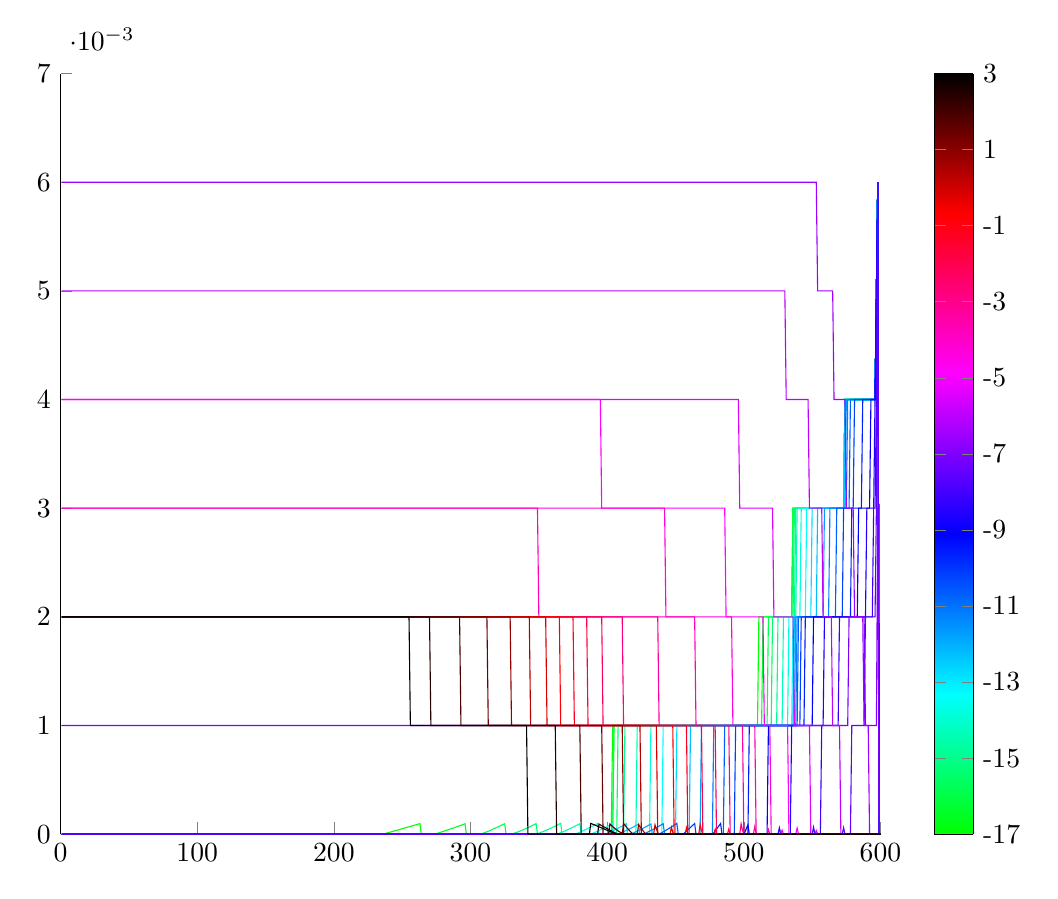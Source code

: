 % This file was created by matlab2tikz.
%
%The latest updates can be retrieved from
%  http://www.mathworks.com/matlabcentral/fileexchange/22022-matlab2tikz-matlab2tikz
%where you can also make suggestions and rate matlab2tikz.
%
\definecolor{mycolor1}{rgb}{0.0,1.0,0.143}%
\definecolor{mycolor2}{rgb}{0.0,1.0,0.286}%
\definecolor{mycolor3}{rgb}{0.0,1.0,0.429}%
\definecolor{mycolor4}{rgb}{0.0,1.0,0.571}%
\definecolor{mycolor5}{rgb}{0.0,1.0,0.714}%
\definecolor{mycolor6}{rgb}{0.0,1.0,0.857}%
\definecolor{mycolor7}{rgb}{0.0,1.0,1.0}%
\definecolor{mycolor8}{rgb}{0.0,0.875,1.0}%
\definecolor{mycolor9}{rgb}{0.0,0.625,1.0}%
\definecolor{mycolor10}{rgb}{0.125,0.0,1.0}%
\definecolor{mycolor11}{rgb}{0.25,0.0,1.0}%
\definecolor{mycolor12}{rgb}{0.375,0.0,1.0}%
\definecolor{mycolor13}{rgb}{0.5,0.0,1.0}%
\definecolor{mycolor14}{rgb}{0.625,0.0,1.0}%
\definecolor{mycolor15}{rgb}{0.75,0.0,1.0}%
\definecolor{mycolor16}{rgb}{0.875,0.0,1.0}%
\definecolor{mycolor17}{rgb}{1.0,0.0,1.0}%
\definecolor{mycolor18}{rgb}{1.0,0.0,0.875}%
\definecolor{mycolor19}{rgb}{1.0,0.0,0.625}%
\definecolor{mycolor20}{rgb}{0.857,0.0,0.0}%
\definecolor{mycolor21}{rgb}{0.714,0.0,0.0}%
%
\begin{tikzpicture}

\begin{axis}[%
width=4.1in,
height=3.803in,
at={(0.809in,0.513in)},
scale only axis,
point meta min=0,
point meta max=1,
every outer x axis line/.append style={black},
every x tick label/.append style={font=\color{black}},
xmin=0,
xmax=600,
every outer y axis line/.append style={black},
every y tick label/.append style={font=\color{black}},
ymin=0,
ymax=0.007,
axis background/.style={fill=white},
axis x line*=bottom,
axis y line*=left,
colormap={mymap}{[1pt] rgb(0pt)=(0,1,0); rgb(7pt)=(0,1,1); rgb(15pt)=(0,0,1); rgb(23pt)=(1,0,1); rgb(31pt)=(1,0,0); rgb(38pt)=(0,0,0)},
colorbar,
colorbar style={separate axis lines,every outer x axis line/.append style={black},every x tick label/.append style={font=\color{black}},every outer y axis line/.append style={black},every y tick label/.append style={font=\color{black}},yticklabels={{-19},{-17},{-15},{-13},{-11},{-9},{-7},{-5},{-3},{-1},{1},{3},{5},{7},{9},{11},{13},{15},{17},{19}}}
]
\addplot [color=green,solid,forget plot]
  table[row sep=crcr]{%
1	0\\
2	0\\
3	0\\
4	0\\
5	0\\
6	0\\
7	0\\
8	0\\
9	0\\
10	0\\
11	0\\
12	0\\
13	0\\
14	0\\
15	0\\
16	0\\
17	0\\
18	0\\
19	0\\
20	0\\
21	0\\
22	0\\
23	0\\
24	0\\
25	0\\
26	0\\
27	0\\
28	0\\
29	0\\
30	0\\
31	0\\
32	0\\
33	0\\
34	0\\
35	0\\
36	0\\
37	0\\
38	0\\
39	0\\
40	0\\
41	0\\
42	0\\
43	0\\
44	0\\
45	0\\
46	0\\
47	0\\
48	0\\
49	0\\
50	0\\
51	0\\
52	0\\
53	0\\
54	0\\
55	0\\
56	0\\
57	0\\
58	0\\
59	0\\
60	0\\
61	0\\
62	0\\
63	0\\
64	0\\
65	0\\
66	0\\
67	0\\
68	0\\
69	0\\
70	0\\
71	0\\
72	0\\
73	0\\
74	0\\
75	0\\
76	0\\
77	0\\
78	0\\
79	0\\
80	0\\
81	0\\
82	0\\
83	0\\
84	0\\
85	0\\
86	0\\
87	0\\
88	0\\
89	0\\
90	0\\
91	0\\
92	0\\
93	0\\
94	0\\
95	0\\
96	0\\
97	0\\
98	0\\
99	0\\
100	0\\
101	0\\
102	0\\
103	0\\
104	0\\
105	0\\
106	0\\
107	0\\
108	0\\
109	0\\
110	0\\
111	0\\
112	0\\
113	0\\
114	0\\
115	0\\
116	0\\
117	0\\
118	0\\
119	0\\
120	0\\
121	0\\
122	0\\
123	0\\
124	0\\
125	0\\
126	0\\
127	0\\
128	0\\
129	0\\
130	0\\
131	0\\
132	0\\
133	0\\
134	0\\
135	0\\
136	0\\
137	0\\
138	0\\
139	0\\
140	0\\
141	0\\
142	0\\
143	0\\
144	0\\
145	0\\
146	0\\
147	0\\
148	0\\
149	0\\
150	0\\
151	0\\
152	0\\
153	0\\
154	0\\
155	0\\
156	0\\
157	0\\
158	0\\
159	0\\
160	0\\
161	0\\
162	0\\
163	0\\
164	0\\
165	0\\
166	0\\
167	0\\
168	0\\
169	0\\
170	0\\
171	0\\
172	0\\
173	0\\
174	0\\
175	0\\
176	0\\
177	0\\
178	0\\
179	0\\
180	0\\
181	0\\
182	0\\
183	0\\
184	0\\
185	0\\
186	0\\
187	0\\
188	0\\
189	0\\
190	0\\
191	0\\
192	0\\
193	0\\
194	0\\
195	0\\
196	0\\
197	0\\
198	0\\
199	0\\
200	0\\
201	0\\
202	0\\
203	0\\
204	0\\
205	0\\
206	0\\
207	0\\
208	0\\
209	0\\
210	0\\
211	0\\
212	0\\
213	0\\
214	0\\
215	0\\
216	0\\
217	0\\
218	0\\
219	0\\
220	0\\
221	0\\
222	0\\
223	0\\
224	0\\
225	0\\
226	0\\
227	0\\
228	0\\
229	0\\
230	0\\
231	0\\
232	0\\
233	0\\
234	0\\
235	0\\
236	6.497e-07\\
237	4.04e-06\\
238	7.451e-06\\
239	1.088e-05\\
240	1.433e-05\\
241	1.78e-05\\
242	2.128e-05\\
243	2.478e-05\\
244	2.83e-05\\
245	3.184e-05\\
246	3.539e-05\\
247	3.896e-05\\
248	4.254e-05\\
249	4.613e-05\\
250	4.974e-05\\
251	5.335e-05\\
252	5.698e-05\\
253	6.061e-05\\
254	6.426e-05\\
255	6.791e-05\\
256	7.157e-05\\
257	7.524e-05\\
258	7.89e-05\\
259	8.248e-05\\
260	8.608e-05\\
261	8.97e-05\\
262	9.334e-05\\
263	9.7e-05\\
264	0.0\\
265	0.0\\
266	0.0\\
267	0.0\\
268	0.0\\
269	0.0\\
270	0.0\\
271	0.0\\
272	0.0\\
273	0.0\\
274	0.0\\
275	0.0\\
276	0.0\\
277	0.0\\
278	0.0\\
279	0.0\\
280	0.0\\
281	0.0\\
282	0.0\\
283	0.0\\
284	0.0\\
285	0.0\\
286	0.0\\
287	0.0\\
288	0.0\\
289	0.0\\
290	0.0\\
291	0.0\\
292	0.0\\
293	0.0\\
294	0.0\\
295	0.0\\
296	0.0\\
297	0.0\\
298	0.0\\
299	0.0\\
300	0.0\\
301	0.0\\
302	0.0\\
303	0.0\\
304	0.0\\
305	0.0\\
306	0.0\\
307	0.0\\
308	0.0\\
309	0.0\\
310	0.0\\
311	0.0\\
312	0.0\\
313	0.0\\
314	0.0\\
315	0.0\\
316	0.0\\
317	0.0\\
318	0.0\\
319	0.0\\
320	0.0\\
321	0.0\\
322	0.0\\
323	0.0\\
324	0.0\\
325	0.0\\
326	0.0\\
327	0.0\\
328	0.0\\
329	0.0\\
330	0.0\\
331	0.0\\
332	0.0\\
333	0.0\\
334	0.0\\
335	0.0\\
336	0.0\\
337	0.0\\
338	0.0\\
339	0.0\\
340	0.0\\
341	0.0\\
342	0.0\\
343	0.0\\
344	0.0\\
345	0.0\\
346	0.0\\
347	0.0\\
348	0.0\\
349	0.0\\
350	0.0\\
351	0.0\\
352	0.0\\
353	0.0\\
354	0.0\\
355	0.0\\
356	0.0\\
357	0.0\\
358	0.0\\
359	0.0\\
360	0.0\\
361	0.0\\
362	0.0\\
363	0.0\\
364	0.0\\
365	0.0\\
366	0.0\\
367	0.0\\
368	0.0\\
369	0.0\\
370	0.0\\
371	0.0\\
372	0.0\\
373	0.0\\
374	0.0\\
375	0.0\\
376	0.0\\
377	0.0\\
378	0.0\\
379	0.0\\
380	0.0\\
381	0.0\\
382	0.0\\
383	0.0\\
384	0.0\\
385	0.0\\
386	0.0\\
387	0.0\\
388	0.0\\
389	0.0\\
390	0.0\\
391	0.0\\
392	0.0\\
393	0.0\\
394	0.0\\
395	0.0\\
396	0.0\\
397	0.0\\
398	0.0\\
399	0.0\\
400	0.0\\
401	0.0\\
402	0.0\\
403	0.0\\
404	0.001\\
405	0.001\\
406	0.001\\
407	0.001\\
408	0.001\\
409	0.001\\
410	0.001\\
411	0.001\\
412	0.001\\
413	0.001\\
414	0.001\\
415	0.001\\
416	0.001\\
417	0.001\\
418	0.001\\
419	0.001\\
420	0.001\\
421	0.001\\
422	0.001\\
423	0.001\\
424	0.001\\
425	0.001\\
426	0.001\\
427	0.001\\
428	0.001\\
429	0.001\\
430	0.001\\
431	0.001\\
432	0.001\\
433	0.001\\
434	0.001\\
435	0.001\\
436	0.001\\
437	0.001\\
438	0.001\\
439	0.001\\
440	0.001\\
441	0.001\\
442	0.001\\
443	0.001\\
444	0.001\\
445	0.001\\
446	0.001\\
447	0.001\\
448	0.001\\
449	0.001\\
450	0.001\\
451	0.001\\
452	0.001\\
453	0.001\\
454	0.001\\
455	0.001\\
456	0.001\\
457	0.001\\
458	0.001\\
459	0.001\\
460	0.001\\
461	0.001\\
462	0.001\\
463	0.001\\
464	0.001\\
465	0.001\\
466	0.001\\
467	0.001\\
468	0.001\\
469	0.001\\
470	0.001\\
471	0.001\\
472	0.001\\
473	0.001\\
474	0.001\\
475	0.001\\
476	0.001\\
477	0.001\\
478	0.001\\
479	0.001\\
480	0.001\\
481	0.001\\
482	0.001\\
483	0.001\\
484	0.001\\
485	0.001\\
486	0.001\\
487	0.001\\
488	0.001\\
489	0.001\\
490	0.001\\
491	0.001\\
492	0.001\\
493	0.001\\
494	0.001\\
495	0.001\\
496	0.001\\
497	0.001\\
498	0.001\\
499	0.001\\
500	0.001\\
501	0.001\\
502	0.001\\
503	0.001\\
504	0.001\\
505	0.001\\
506	0.001\\
507	0.001\\
508	0.001\\
509	0.001\\
510	0.001\\
511	0.002\\
512	0.002\\
513	0.002\\
514	0.002\\
515	0.002\\
516	0.002\\
517	0.002\\
518	0.002\\
519	0.002\\
520	0.002\\
521	0.002\\
522	0.002\\
523	0.002\\
524	0.002\\
525	0.002\\
526	0.002\\
527	0.002\\
528	0.002\\
529	0.002\\
530	0.002\\
531	0.002\\
532	0.002\\
533	0.002\\
534	0.002\\
535	0.002\\
536	0.003\\
537	0.003\\
538	0.003\\
539	0.003\\
540	0.003\\
541	0.003\\
542	0.003\\
543	0.003\\
544	0.003\\
545	0.003\\
546	0.003\\
547	0.003\\
548	0.003\\
549	0.003\\
550	0.003\\
551	0.003\\
552	0.003\\
553	0.003\\
554	0.003\\
555	0.003\\
556	0.003\\
557	0.003\\
558	0.003\\
559	0.003\\
560	0.003\\
561	0.003\\
562	0.003\\
563	0.003\\
564	0.003\\
565	0.003\\
566	0.003\\
567	0.003\\
568	0.003\\
569	0.003\\
570	0.003\\
571	0.003\\
572	0.003\\
573	0.003\\
574	0.004\\
575	0.004\\
576	0.004\\
577	0.004\\
578	0.004\\
579	0.004\\
580	0.004\\
581	0.004\\
582	0.004\\
583	0.004\\
584	0.004\\
585	0.004\\
586	0.004\\
587	0.004\\
588	0.004\\
589	0.004\\
590	0.004\\
591	0.004\\
592	0.004\\
593	0.004\\
594	0.004\\
595	0.004\\
596	0.004\\
597	0.005\\
598	0.006\\
599	0\\
600	0\\
};
\addplot [color=mycolor1,solid,forget plot]
  table[row sep=crcr]{%
1	0\\
2	0\\
3	0\\
4	0\\
5	0\\
6	0\\
7	0\\
8	0\\
9	0\\
10	0\\
11	0\\
12	0\\
13	0\\
14	0\\
15	0\\
16	0\\
17	0\\
18	0\\
19	0\\
20	0\\
21	0\\
22	0\\
23	0\\
24	0\\
25	0\\
26	0\\
27	0\\
28	0\\
29	0\\
30	0\\
31	0\\
32	0\\
33	0\\
34	0\\
35	0\\
36	0\\
37	0\\
38	0\\
39	0\\
40	0\\
41	0\\
42	0\\
43	0\\
44	0\\
45	0\\
46	0\\
47	0\\
48	0\\
49	0\\
50	0\\
51	0\\
52	0\\
53	0\\
54	0\\
55	0\\
56	0\\
57	0\\
58	0\\
59	0\\
60	0\\
61	0\\
62	0\\
63	0\\
64	0\\
65	0\\
66	0\\
67	0\\
68	0\\
69	0\\
70	0\\
71	0\\
72	0\\
73	0\\
74	0\\
75	0\\
76	0\\
77	0\\
78	0\\
79	0\\
80	0\\
81	0\\
82	0\\
83	0\\
84	0\\
85	0\\
86	0\\
87	0\\
88	0\\
89	0\\
90	0\\
91	0\\
92	0\\
93	0\\
94	0\\
95	0\\
96	0\\
97	0\\
98	0\\
99	0\\
100	0\\
101	0\\
102	0\\
103	0\\
104	0\\
105	0\\
106	0\\
107	0\\
108	0\\
109	0\\
110	0\\
111	0\\
112	0\\
113	0\\
114	0\\
115	0\\
116	0\\
117	0\\
118	0\\
119	0\\
120	0\\
121	0\\
122	0\\
123	0\\
124	0\\
125	0\\
126	0\\
127	0\\
128	0\\
129	0\\
130	0\\
131	0\\
132	0\\
133	0\\
134	0\\
135	0\\
136	0\\
137	0\\
138	0\\
139	0\\
140	0\\
141	0\\
142	0\\
143	0\\
144	0\\
145	0\\
146	0\\
147	0\\
148	0\\
149	0\\
150	0\\
151	0\\
152	0\\
153	0\\
154	0\\
155	0\\
156	0\\
157	0\\
158	0\\
159	0\\
160	0\\
161	0\\
162	0\\
163	0\\
164	0\\
165	0\\
166	0\\
167	0\\
168	0\\
169	0\\
170	0\\
171	0\\
172	0\\
173	0\\
174	0\\
175	0\\
176	0\\
177	0\\
178	0\\
179	0\\
180	0\\
181	0\\
182	0\\
183	0\\
184	0\\
185	0\\
186	0\\
187	0\\
188	0\\
189	0\\
190	0\\
191	0\\
192	0\\
193	0\\
194	0\\
195	0\\
196	0\\
197	0\\
198	0\\
199	0\\
200	0\\
201	0\\
202	0\\
203	0\\
204	0\\
205	0\\
206	0\\
207	0\\
208	0\\
209	0\\
210	0\\
211	0\\
212	0\\
213	0\\
214	0\\
215	0\\
216	0\\
217	0\\
218	0\\
219	0\\
220	0\\
221	0\\
222	0\\
223	0\\
224	0\\
225	0\\
226	0\\
227	0\\
228	0\\
229	0\\
230	0\\
231	0\\
232	0\\
233	0\\
234	0\\
235	0\\
236	0\\
237	0\\
238	0\\
239	0\\
240	0\\
241	0\\
242	0\\
243	0\\
244	0\\
245	0\\
246	0\\
247	0\\
248	0\\
249	0\\
250	0\\
251	0\\
252	0\\
253	0\\
254	0\\
255	0\\
256	0\\
257	0\\
258	0\\
259	0\\
260	0\\
261	0\\
262	0\\
263	0\\
264	0\\
265	0\\
266	0\\
267	0\\
268	0\\
269	0\\
270	0\\
271	0\\
272	0\\
273	0\\
274	9.995e-07\\
275	4.927e-06\\
276	8.888e-06\\
277	1.288e-05\\
278	1.692e-05\\
279	2.098e-05\\
280	2.509e-05\\
281	2.923e-05\\
282	3.34e-05\\
283	3.762e-05\\
284	4.186e-05\\
285	4.614e-05\\
286	5.046e-05\\
287	5.482e-05\\
288	5.921e-05\\
289	6.363e-05\\
290	6.809e-05\\
291	7.259e-05\\
292	7.712e-05\\
293	8.168e-05\\
294	8.628e-05\\
295	9.092e-05\\
296	9.559e-05\\
297	0.0\\
298	0.0\\
299	0.0\\
300	0.0\\
301	0.0\\
302	0.0\\
303	0.0\\
304	0.0\\
305	0.0\\
306	0.0\\
307	0.0\\
308	0.0\\
309	0.0\\
310	0.0\\
311	0.0\\
312	0.0\\
313	0.0\\
314	0.0\\
315	0.0\\
316	0.0\\
317	0.0\\
318	0.0\\
319	0.0\\
320	0.0\\
321	0.0\\
322	0.0\\
323	0.0\\
324	0.0\\
325	0.0\\
326	0.0\\
327	0.0\\
328	0.0\\
329	0.0\\
330	0.0\\
331	0.0\\
332	0.0\\
333	0.0\\
334	0.0\\
335	0.0\\
336	0.0\\
337	0.0\\
338	0.0\\
339	0.0\\
340	0.0\\
341	0.0\\
342	0.0\\
343	0.0\\
344	0.0\\
345	0.0\\
346	0.0\\
347	0.0\\
348	0.0\\
349	0.0\\
350	0.0\\
351	0.0\\
352	0.0\\
353	0.0\\
354	0.0\\
355	0.0\\
356	0.0\\
357	0.0\\
358	0.0\\
359	0.0\\
360	0.0\\
361	0.0\\
362	0.0\\
363	0.0\\
364	0.0\\
365	0.0\\
366	0.0\\
367	0.0\\
368	0.0\\
369	0.0\\
370	0.0\\
371	0.0\\
372	0.0\\
373	0.0\\
374	0.0\\
375	0.0\\
376	0.0\\
377	0.0\\
378	0.0\\
379	0.0\\
380	0.0\\
381	0.0\\
382	0.0\\
383	0.0\\
384	0.0\\
385	0.0\\
386	0.0\\
387	0.0\\
388	0.0\\
389	0.0\\
390	0.0\\
391	0.0\\
392	0.0\\
393	0.0\\
394	0.0\\
395	0.0\\
396	0.0\\
397	0.0\\
398	0.0\\
399	0.0\\
400	0.0\\
401	0.0\\
402	0.0\\
403	0.0\\
404	0.0\\
405	0.001\\
406	0.001\\
407	0.001\\
408	0.001\\
409	0.001\\
410	0.001\\
411	0.001\\
412	0.001\\
413	0.001\\
414	0.001\\
415	0.001\\
416	0.001\\
417	0.001\\
418	0.001\\
419	0.001\\
420	0.001\\
421	0.001\\
422	0.001\\
423	0.001\\
424	0.001\\
425	0.001\\
426	0.001\\
427	0.001\\
428	0.001\\
429	0.001\\
430	0.001\\
431	0.001\\
432	0.001\\
433	0.001\\
434	0.001\\
435	0.001\\
436	0.001\\
437	0.001\\
438	0.001\\
439	0.001\\
440	0.001\\
441	0.001\\
442	0.001\\
443	0.001\\
444	0.001\\
445	0.001\\
446	0.001\\
447	0.001\\
448	0.001\\
449	0.001\\
450	0.001\\
451	0.001\\
452	0.001\\
453	0.001\\
454	0.001\\
455	0.001\\
456	0.001\\
457	0.001\\
458	0.001\\
459	0.001\\
460	0.001\\
461	0.001\\
462	0.001\\
463	0.001\\
464	0.001\\
465	0.001\\
466	0.001\\
467	0.001\\
468	0.001\\
469	0.001\\
470	0.001\\
471	0.001\\
472	0.001\\
473	0.001\\
474	0.001\\
475	0.001\\
476	0.001\\
477	0.001\\
478	0.001\\
479	0.001\\
480	0.001\\
481	0.001\\
482	0.001\\
483	0.001\\
484	0.001\\
485	0.001\\
486	0.001\\
487	0.001\\
488	0.001\\
489	0.001\\
490	0.001\\
491	0.001\\
492	0.001\\
493	0.001\\
494	0.001\\
495	0.001\\
496	0.001\\
497	0.001\\
498	0.001\\
499	0.001\\
500	0.001\\
501	0.001\\
502	0.001\\
503	0.001\\
504	0.001\\
505	0.001\\
506	0.001\\
507	0.001\\
508	0.001\\
509	0.001\\
510	0.001\\
511	0.001\\
512	0.001\\
513	0.001\\
514	0.002\\
515	0.002\\
516	0.002\\
517	0.002\\
518	0.002\\
519	0.002\\
520	0.002\\
521	0.002\\
522	0.002\\
523	0.002\\
524	0.002\\
525	0.002\\
526	0.002\\
527	0.002\\
528	0.002\\
529	0.002\\
530	0.002\\
531	0.002\\
532	0.002\\
533	0.002\\
534	0.002\\
535	0.002\\
536	0.003\\
537	0.003\\
538	0.003\\
539	0.003\\
540	0.003\\
541	0.003\\
542	0.003\\
543	0.003\\
544	0.003\\
545	0.003\\
546	0.003\\
547	0.003\\
548	0.003\\
549	0.003\\
550	0.003\\
551	0.003\\
552	0.003\\
553	0.003\\
554	0.003\\
555	0.003\\
556	0.003\\
557	0.003\\
558	0.003\\
559	0.003\\
560	0.003\\
561	0.003\\
562	0.003\\
563	0.003\\
564	0.003\\
565	0.003\\
566	0.003\\
567	0.003\\
568	0.003\\
569	0.003\\
570	0.003\\
571	0.003\\
572	0.003\\
573	0.003\\
574	0.004\\
575	0.004\\
576	0.004\\
577	0.004\\
578	0.004\\
579	0.004\\
580	0.004\\
581	0.004\\
582	0.004\\
583	0.004\\
584	0.004\\
585	0.004\\
586	0.004\\
587	0.004\\
588	0.004\\
589	0.004\\
590	0.004\\
591	0.004\\
592	0.004\\
593	0.004\\
594	0.004\\
595	0.004\\
596	0.004\\
597	0.005\\
598	0.006\\
599	0\\
600	0\\
};
\addplot [color=mycolor2,solid,forget plot]
  table[row sep=crcr]{%
1	0\\
2	0\\
3	0\\
4	0\\
5	0\\
6	0\\
7	0\\
8	0\\
9	0\\
10	0\\
11	0\\
12	0\\
13	0\\
14	0\\
15	0\\
16	0\\
17	0\\
18	0\\
19	0\\
20	0\\
21	0\\
22	0\\
23	0\\
24	0\\
25	0\\
26	0\\
27	0\\
28	0\\
29	0\\
30	0\\
31	0\\
32	0\\
33	0\\
34	0\\
35	0\\
36	0\\
37	0\\
38	0\\
39	0\\
40	0\\
41	0\\
42	0\\
43	0\\
44	0\\
45	0\\
46	0\\
47	0\\
48	0\\
49	0\\
50	0\\
51	0\\
52	0\\
53	0\\
54	0\\
55	0\\
56	0\\
57	0\\
58	0\\
59	0\\
60	0\\
61	0\\
62	0\\
63	0\\
64	0\\
65	0\\
66	0\\
67	0\\
68	0\\
69	0\\
70	0\\
71	0\\
72	0\\
73	0\\
74	0\\
75	0\\
76	0\\
77	0\\
78	0\\
79	0\\
80	0\\
81	0\\
82	0\\
83	0\\
84	0\\
85	0\\
86	0\\
87	0\\
88	0\\
89	0\\
90	0\\
91	0\\
92	0\\
93	0\\
94	0\\
95	0\\
96	0\\
97	0\\
98	0\\
99	0\\
100	0\\
101	0\\
102	0\\
103	0\\
104	0\\
105	0\\
106	0\\
107	0\\
108	0\\
109	0\\
110	0\\
111	0\\
112	0\\
113	0\\
114	0\\
115	0\\
116	0\\
117	0\\
118	0\\
119	0\\
120	0\\
121	0\\
122	0\\
123	0\\
124	0\\
125	0\\
126	0\\
127	0\\
128	0\\
129	0\\
130	0\\
131	0\\
132	0\\
133	0\\
134	0\\
135	0\\
136	0\\
137	0\\
138	0\\
139	0\\
140	0\\
141	0\\
142	0\\
143	0\\
144	0\\
145	0\\
146	0\\
147	0\\
148	0\\
149	0\\
150	0\\
151	0\\
152	0\\
153	0\\
154	0\\
155	0\\
156	0\\
157	0\\
158	0\\
159	0\\
160	0\\
161	0\\
162	0\\
163	0\\
164	0\\
165	0\\
166	0\\
167	0\\
168	0\\
169	0\\
170	0\\
171	0\\
172	0\\
173	0\\
174	0\\
175	0\\
176	0\\
177	0\\
178	0\\
179	0\\
180	0\\
181	0\\
182	0\\
183	0\\
184	0\\
185	0\\
186	0\\
187	0\\
188	0\\
189	0\\
190	0\\
191	0\\
192	0\\
193	0\\
194	0\\
195	0\\
196	0\\
197	0\\
198	0\\
199	0\\
200	0\\
201	0\\
202	0\\
203	0\\
204	0\\
205	0\\
206	0\\
207	0\\
208	0\\
209	0\\
210	0\\
211	0\\
212	0\\
213	0\\
214	0\\
215	0\\
216	0\\
217	0\\
218	0\\
219	0\\
220	0\\
221	0\\
222	0\\
223	0\\
224	0\\
225	0\\
226	0\\
227	0\\
228	0\\
229	0\\
230	0\\
231	0\\
232	0\\
233	0\\
234	0\\
235	0\\
236	0\\
237	0\\
238	0\\
239	0\\
240	0\\
241	0\\
242	0\\
243	0\\
244	0\\
245	0\\
246	0\\
247	0\\
248	0\\
249	0\\
250	0\\
251	0\\
252	0\\
253	0\\
254	0\\
255	0\\
256	0\\
257	0\\
258	0\\
259	0\\
260	0\\
261	0\\
262	0\\
263	0\\
264	0\\
265	0\\
266	0\\
267	0\\
268	0\\
269	0\\
270	0\\
271	0\\
272	0\\
273	0\\
274	0\\
275	0\\
276	0\\
277	0\\
278	0\\
279	0\\
280	0\\
281	0\\
282	0\\
283	0\\
284	0\\
285	0\\
286	0\\
287	0\\
288	0\\
289	0\\
290	0\\
291	0\\
292	0\\
293	0\\
294	0\\
295	0\\
296	0\\
297	0\\
298	0\\
299	0\\
300	0\\
301	0\\
302	0\\
303	0\\
304	0\\
305	0\\
306	0\\
307	0\\
308	3.539e-06\\
309	7.955e-06\\
310	1.249e-05\\
311	1.714e-05\\
312	2.192e-05\\
313	2.684e-05\\
314	3.189e-05\\
315	3.744e-05\\
316	4.311e-05\\
317	4.884e-05\\
318	5.461e-05\\
319	6.044e-05\\
320	6.631e-05\\
321	7.223e-05\\
322	7.82e-05\\
323	8.422e-05\\
324	9.028e-05\\
325	9.638e-05\\
326	0.0\\
327	0.0\\
328	0.0\\
329	0.0\\
330	0.0\\
331	0.0\\
332	0.0\\
333	0.0\\
334	0.0\\
335	0.0\\
336	0.0\\
337	0.0\\
338	0.0\\
339	0.0\\
340	0.0\\
341	0.0\\
342	0.0\\
343	0.0\\
344	0.0\\
345	0.0\\
346	0.0\\
347	0.0\\
348	0.0\\
349	0.0\\
350	0.0\\
351	0.0\\
352	0.0\\
353	0.0\\
354	0.0\\
355	0.0\\
356	0.0\\
357	0.0\\
358	0.0\\
359	0.0\\
360	0.0\\
361	0.0\\
362	0.0\\
363	0.0\\
364	0.0\\
365	0.0\\
366	0.0\\
367	0.0\\
368	0.0\\
369	0.0\\
370	0.0\\
371	0.0\\
372	0.0\\
373	0.0\\
374	0.0\\
375	0.0\\
376	0.0\\
377	0.0\\
378	0.0\\
379	0.0\\
380	0.0\\
381	0.0\\
382	0.0\\
383	0.0\\
384	0.0\\
385	0.0\\
386	0.0\\
387	0.0\\
388	0.0\\
389	0.0\\
390	0.0\\
391	0.0\\
392	0.0\\
393	0.0\\
394	0.0\\
395	0.0\\
396	0.0\\
397	0.0\\
398	0.0\\
399	0.0\\
400	0.0\\
401	0.0\\
402	0.0\\
403	0.0\\
404	0.0\\
405	0.001\\
406	0.001\\
407	0.001\\
408	0.001\\
409	0.001\\
410	0.001\\
411	0.001\\
412	0.001\\
413	0.001\\
414	0.001\\
415	0.001\\
416	0.001\\
417	0.001\\
418	0.001\\
419	0.001\\
420	0.001\\
421	0.001\\
422	0.001\\
423	0.001\\
424	0.001\\
425	0.001\\
426	0.001\\
427	0.001\\
428	0.001\\
429	0.001\\
430	0.001\\
431	0.001\\
432	0.001\\
433	0.001\\
434	0.001\\
435	0.001\\
436	0.001\\
437	0.001\\
438	0.001\\
439	0.001\\
440	0.001\\
441	0.001\\
442	0.001\\
443	0.001\\
444	0.001\\
445	0.001\\
446	0.001\\
447	0.001\\
448	0.001\\
449	0.001\\
450	0.001\\
451	0.001\\
452	0.001\\
453	0.001\\
454	0.001\\
455	0.001\\
456	0.001\\
457	0.001\\
458	0.001\\
459	0.001\\
460	0.001\\
461	0.001\\
462	0.001\\
463	0.001\\
464	0.001\\
465	0.001\\
466	0.001\\
467	0.001\\
468	0.001\\
469	0.001\\
470	0.001\\
471	0.001\\
472	0.001\\
473	0.001\\
474	0.001\\
475	0.001\\
476	0.001\\
477	0.001\\
478	0.001\\
479	0.001\\
480	0.001\\
481	0.001\\
482	0.001\\
483	0.001\\
484	0.001\\
485	0.001\\
486	0.001\\
487	0.001\\
488	0.001\\
489	0.001\\
490	0.001\\
491	0.001\\
492	0.001\\
493	0.001\\
494	0.001\\
495	0.001\\
496	0.001\\
497	0.001\\
498	0.001\\
499	0.001\\
500	0.001\\
501	0.001\\
502	0.001\\
503	0.001\\
504	0.001\\
505	0.001\\
506	0.001\\
507	0.001\\
508	0.001\\
509	0.001\\
510	0.001\\
511	0.001\\
512	0.001\\
513	0.001\\
514	0.001\\
515	0.001\\
516	0.001\\
517	0.001\\
518	0.002\\
519	0.002\\
520	0.002\\
521	0.002\\
522	0.002\\
523	0.002\\
524	0.002\\
525	0.002\\
526	0.002\\
527	0.002\\
528	0.002\\
529	0.002\\
530	0.002\\
531	0.002\\
532	0.002\\
533	0.002\\
534	0.002\\
535	0.002\\
536	0.003\\
537	0.003\\
538	0.003\\
539	0.003\\
540	0.003\\
541	0.003\\
542	0.003\\
543	0.003\\
544	0.003\\
545	0.003\\
546	0.003\\
547	0.003\\
548	0.003\\
549	0.003\\
550	0.003\\
551	0.003\\
552	0.003\\
553	0.003\\
554	0.003\\
555	0.003\\
556	0.003\\
557	0.003\\
558	0.003\\
559	0.003\\
560	0.003\\
561	0.003\\
562	0.003\\
563	0.003\\
564	0.003\\
565	0.003\\
566	0.003\\
567	0.003\\
568	0.003\\
569	0.003\\
570	0.003\\
571	0.003\\
572	0.003\\
573	0.003\\
574	0.004\\
575	0.004\\
576	0.004\\
577	0.004\\
578	0.004\\
579	0.004\\
580	0.004\\
581	0.004\\
582	0.004\\
583	0.004\\
584	0.004\\
585	0.004\\
586	0.004\\
587	0.004\\
588	0.004\\
589	0.004\\
590	0.004\\
591	0.004\\
592	0.004\\
593	0.004\\
594	0.004\\
595	0.004\\
596	0.004\\
597	0.005\\
598	0.006\\
599	0\\
600	0\\
};
\addplot [color=mycolor3,solid,forget plot]
  table[row sep=crcr]{%
1	0\\
2	0\\
3	0\\
4	0\\
5	0\\
6	0\\
7	0\\
8	0\\
9	0\\
10	0\\
11	0\\
12	0\\
13	0\\
14	0\\
15	0\\
16	0\\
17	0\\
18	0\\
19	0\\
20	0\\
21	0\\
22	0\\
23	0\\
24	0\\
25	0\\
26	0\\
27	0\\
28	0\\
29	0\\
30	0\\
31	0\\
32	0\\
33	0\\
34	0\\
35	0\\
36	0\\
37	0\\
38	0\\
39	0\\
40	0\\
41	0\\
42	0\\
43	0\\
44	0\\
45	0\\
46	0\\
47	0\\
48	0\\
49	0\\
50	0\\
51	0\\
52	0\\
53	0\\
54	0\\
55	0\\
56	0\\
57	0\\
58	0\\
59	0\\
60	0\\
61	0\\
62	0\\
63	0\\
64	0\\
65	0\\
66	0\\
67	0\\
68	0\\
69	0\\
70	0\\
71	0\\
72	0\\
73	0\\
74	0\\
75	0\\
76	0\\
77	0\\
78	0\\
79	0\\
80	0\\
81	0\\
82	0\\
83	0\\
84	0\\
85	0\\
86	0\\
87	0\\
88	0\\
89	0\\
90	0\\
91	0\\
92	0\\
93	0\\
94	0\\
95	0\\
96	0\\
97	0\\
98	0\\
99	0\\
100	0\\
101	0\\
102	0\\
103	0\\
104	0\\
105	0\\
106	0\\
107	0\\
108	0\\
109	0\\
110	0\\
111	0\\
112	0\\
113	0\\
114	0\\
115	0\\
116	0\\
117	0\\
118	0\\
119	0\\
120	0\\
121	0\\
122	0\\
123	0\\
124	0\\
125	0\\
126	0\\
127	0\\
128	0\\
129	0\\
130	0\\
131	0\\
132	0\\
133	0\\
134	0\\
135	0\\
136	0\\
137	0\\
138	0\\
139	0\\
140	0\\
141	0\\
142	0\\
143	0\\
144	0\\
145	0\\
146	0\\
147	0\\
148	0\\
149	0\\
150	0\\
151	0\\
152	0\\
153	0\\
154	0\\
155	0\\
156	0\\
157	0\\
158	0\\
159	0\\
160	0\\
161	0\\
162	0\\
163	0\\
164	0\\
165	0\\
166	0\\
167	0\\
168	0\\
169	0\\
170	0\\
171	0\\
172	0\\
173	0\\
174	0\\
175	0\\
176	0\\
177	0\\
178	0\\
179	0\\
180	0\\
181	0\\
182	0\\
183	0\\
184	0\\
185	0\\
186	0\\
187	0\\
188	0\\
189	0\\
190	0\\
191	0\\
192	0\\
193	0\\
194	0\\
195	0\\
196	0\\
197	0\\
198	0\\
199	0\\
200	0\\
201	0\\
202	0\\
203	0\\
204	0\\
205	0\\
206	0\\
207	0\\
208	0\\
209	0\\
210	0\\
211	0\\
212	0\\
213	0\\
214	0\\
215	0\\
216	0\\
217	0\\
218	0\\
219	0\\
220	0\\
221	0\\
222	0\\
223	0\\
224	0\\
225	0\\
226	0\\
227	0\\
228	0\\
229	0\\
230	0\\
231	0\\
232	0\\
233	0\\
234	0\\
235	0\\
236	0\\
237	0\\
238	0\\
239	0\\
240	0\\
241	0\\
242	0\\
243	0\\
244	0\\
245	0\\
246	0\\
247	0\\
248	0\\
249	0\\
250	0\\
251	0\\
252	0\\
253	0\\
254	0\\
255	0\\
256	0\\
257	0\\
258	0\\
259	0\\
260	0\\
261	0\\
262	0\\
263	0\\
264	0\\
265	0\\
266	0\\
267	0\\
268	0\\
269	0\\
270	0\\
271	0\\
272	0\\
273	0\\
274	0\\
275	0\\
276	0\\
277	0\\
278	0\\
279	0\\
280	0\\
281	0\\
282	0\\
283	0\\
284	0\\
285	0\\
286	0\\
287	0\\
288	0\\
289	0\\
290	0\\
291	0\\
292	0\\
293	0\\
294	0\\
295	0\\
296	0\\
297	0\\
298	0\\
299	0\\
300	0\\
301	0\\
302	0\\
303	0\\
304	0\\
305	0\\
306	0\\
307	0\\
308	0\\
309	0\\
310	0\\
311	0\\
312	0\\
313	0\\
314	0\\
315	0\\
316	0\\
317	0\\
318	0\\
319	0\\
320	0\\
321	0\\
322	0\\
323	0\\
324	0\\
325	0\\
326	0\\
327	0\\
328	0\\
329	0\\
330	0\\
331	3.814e-06\\
332	8.331e-06\\
333	1.295e-05\\
334	1.766e-05\\
335	2.248e-05\\
336	2.741e-05\\
337	3.246e-05\\
338	3.762e-05\\
339	4.291e-05\\
340	4.833e-05\\
341	5.388e-05\\
342	5.958e-05\\
343	6.542e-05\\
344	7.142e-05\\
345	7.758e-05\\
346	8.391e-05\\
347	9.041e-05\\
348	9.71e-05\\
349	0.0\\
350	0.0\\
351	0.0\\
352	0.0\\
353	0.0\\
354	0.0\\
355	0.0\\
356	0.0\\
357	0.0\\
358	0.0\\
359	0.0\\
360	0.0\\
361	0.0\\
362	0.0\\
363	0.0\\
364	0.0\\
365	0.0\\
366	0.0\\
367	0.0\\
368	0.0\\
369	0.0\\
370	0.0\\
371	0.0\\
372	0.0\\
373	0.0\\
374	0.0\\
375	0.0\\
376	0.0\\
377	0.0\\
378	0.0\\
379	0.0\\
380	0.0\\
381	0.0\\
382	0.0\\
383	0.0\\
384	0.0\\
385	0.0\\
386	0.0\\
387	0.0\\
388	0.0\\
389	0.0\\
390	0.0\\
391	0.0\\
392	0.0\\
393	0.0\\
394	0.0\\
395	0.0\\
396	0.0\\
397	0.0\\
398	0.0\\
399	0.0\\
400	0.0\\
401	0.0\\
402	0.0\\
403	0.0\\
404	0.0\\
405	0.0\\
406	0.0\\
407	0.0\\
408	0.001\\
409	0.001\\
410	0.001\\
411	0.001\\
412	0.001\\
413	0.001\\
414	0.001\\
415	0.001\\
416	0.001\\
417	0.001\\
418	0.001\\
419	0.001\\
420	0.001\\
421	0.001\\
422	0.001\\
423	0.001\\
424	0.001\\
425	0.001\\
426	0.001\\
427	0.001\\
428	0.001\\
429	0.001\\
430	0.001\\
431	0.001\\
432	0.001\\
433	0.001\\
434	0.001\\
435	0.001\\
436	0.001\\
437	0.001\\
438	0.001\\
439	0.001\\
440	0.001\\
441	0.001\\
442	0.001\\
443	0.001\\
444	0.001\\
445	0.001\\
446	0.001\\
447	0.001\\
448	0.001\\
449	0.001\\
450	0.001\\
451	0.001\\
452	0.001\\
453	0.001\\
454	0.001\\
455	0.001\\
456	0.001\\
457	0.001\\
458	0.001\\
459	0.001\\
460	0.001\\
461	0.001\\
462	0.001\\
463	0.001\\
464	0.001\\
465	0.001\\
466	0.001\\
467	0.001\\
468	0.001\\
469	0.001\\
470	0.001\\
471	0.001\\
472	0.001\\
473	0.001\\
474	0.001\\
475	0.001\\
476	0.001\\
477	0.001\\
478	0.001\\
479	0.001\\
480	0.001\\
481	0.001\\
482	0.001\\
483	0.001\\
484	0.001\\
485	0.001\\
486	0.001\\
487	0.001\\
488	0.001\\
489	0.001\\
490	0.001\\
491	0.001\\
492	0.001\\
493	0.001\\
494	0.001\\
495	0.001\\
496	0.001\\
497	0.001\\
498	0.001\\
499	0.001\\
500	0.001\\
501	0.001\\
502	0.001\\
503	0.001\\
504	0.001\\
505	0.001\\
506	0.001\\
507	0.001\\
508	0.001\\
509	0.001\\
510	0.001\\
511	0.001\\
512	0.001\\
513	0.001\\
514	0.001\\
515	0.001\\
516	0.001\\
517	0.001\\
518	0.001\\
519	0.001\\
520	0.001\\
521	0.002\\
522	0.002\\
523	0.002\\
524	0.002\\
525	0.002\\
526	0.002\\
527	0.002\\
528	0.002\\
529	0.002\\
530	0.002\\
531	0.002\\
532	0.002\\
533	0.002\\
534	0.002\\
535	0.002\\
536	0.002\\
537	0.003\\
538	0.003\\
539	0.003\\
540	0.003\\
541	0.003\\
542	0.003\\
543	0.003\\
544	0.003\\
545	0.003\\
546	0.003\\
547	0.003\\
548	0.003\\
549	0.003\\
550	0.003\\
551	0.003\\
552	0.003\\
553	0.003\\
554	0.003\\
555	0.003\\
556	0.003\\
557	0.003\\
558	0.003\\
559	0.003\\
560	0.003\\
561	0.003\\
562	0.003\\
563	0.003\\
564	0.003\\
565	0.003\\
566	0.003\\
567	0.003\\
568	0.003\\
569	0.003\\
570	0.003\\
571	0.003\\
572	0.003\\
573	0.003\\
574	0.004\\
575	0.004\\
576	0.004\\
577	0.004\\
578	0.004\\
579	0.004\\
580	0.004\\
581	0.004\\
582	0.004\\
583	0.004\\
584	0.004\\
585	0.004\\
586	0.004\\
587	0.004\\
588	0.004\\
589	0.004\\
590	0.004\\
591	0.004\\
592	0.004\\
593	0.004\\
594	0.004\\
595	0.004\\
596	0.004\\
597	0.005\\
598	0.006\\
599	0\\
600	0\\
};
\addplot [color=mycolor4,solid,forget plot]
  table[row sep=crcr]{%
1	0\\
2	0\\
3	0\\
4	0\\
5	0\\
6	0\\
7	0\\
8	0\\
9	0\\
10	0\\
11	0\\
12	0\\
13	0\\
14	0\\
15	0\\
16	0\\
17	0\\
18	0\\
19	0\\
20	0\\
21	0\\
22	0\\
23	0\\
24	0\\
25	0\\
26	0\\
27	0\\
28	0\\
29	0\\
30	0\\
31	0\\
32	0\\
33	0\\
34	0\\
35	0\\
36	0\\
37	0\\
38	0\\
39	0\\
40	0\\
41	0\\
42	0\\
43	0\\
44	0\\
45	0\\
46	0\\
47	0\\
48	0\\
49	0\\
50	0\\
51	0\\
52	0\\
53	0\\
54	0\\
55	0\\
56	0\\
57	0\\
58	0\\
59	0\\
60	0\\
61	0\\
62	0\\
63	0\\
64	0\\
65	0\\
66	0\\
67	0\\
68	0\\
69	0\\
70	0\\
71	0\\
72	0\\
73	0\\
74	0\\
75	0\\
76	0\\
77	0\\
78	0\\
79	0\\
80	0\\
81	0\\
82	0\\
83	0\\
84	0\\
85	0\\
86	0\\
87	0\\
88	0\\
89	0\\
90	0\\
91	0\\
92	0\\
93	0\\
94	0\\
95	0\\
96	0\\
97	0\\
98	0\\
99	0\\
100	0\\
101	0\\
102	0\\
103	0\\
104	0\\
105	0\\
106	0\\
107	0\\
108	0\\
109	0\\
110	0\\
111	0\\
112	0\\
113	0\\
114	0\\
115	0\\
116	0\\
117	0\\
118	0\\
119	0\\
120	0\\
121	0\\
122	0\\
123	0\\
124	0\\
125	0\\
126	0\\
127	0\\
128	0\\
129	0\\
130	0\\
131	0\\
132	0\\
133	0\\
134	0\\
135	0\\
136	0\\
137	0\\
138	0\\
139	0\\
140	0\\
141	0\\
142	0\\
143	0\\
144	0\\
145	0\\
146	0\\
147	0\\
148	0\\
149	0\\
150	0\\
151	0\\
152	0\\
153	0\\
154	0\\
155	0\\
156	0\\
157	0\\
158	0\\
159	0\\
160	0\\
161	0\\
162	0\\
163	0\\
164	0\\
165	0\\
166	0\\
167	0\\
168	0\\
169	0\\
170	0\\
171	0\\
172	0\\
173	0\\
174	0\\
175	0\\
176	0\\
177	0\\
178	0\\
179	0\\
180	0\\
181	0\\
182	0\\
183	0\\
184	0\\
185	0\\
186	0\\
187	0\\
188	0\\
189	0\\
190	0\\
191	0\\
192	0\\
193	0\\
194	0\\
195	0\\
196	0\\
197	0\\
198	0\\
199	0\\
200	0\\
201	0\\
202	0\\
203	0\\
204	0\\
205	0\\
206	0\\
207	0\\
208	0\\
209	0\\
210	0\\
211	0\\
212	0\\
213	0\\
214	0\\
215	0\\
216	0\\
217	0\\
218	0\\
219	0\\
220	0\\
221	0\\
222	0\\
223	0\\
224	0\\
225	0\\
226	0\\
227	0\\
228	0\\
229	0\\
230	0\\
231	0\\
232	0\\
233	0\\
234	0\\
235	0\\
236	0\\
237	0\\
238	0\\
239	0\\
240	0\\
241	0\\
242	0\\
243	0\\
244	0\\
245	0\\
246	0\\
247	0\\
248	0\\
249	0\\
250	0\\
251	0\\
252	0\\
253	0\\
254	0\\
255	0\\
256	0\\
257	0\\
258	0\\
259	0\\
260	0\\
261	0\\
262	0\\
263	0\\
264	0\\
265	0\\
266	0\\
267	0\\
268	0\\
269	0\\
270	0\\
271	0\\
272	0\\
273	0\\
274	0\\
275	0\\
276	0\\
277	0\\
278	0\\
279	0\\
280	0\\
281	0\\
282	0\\
283	0\\
284	0\\
285	0\\
286	0\\
287	0\\
288	0\\
289	0\\
290	0\\
291	0\\
292	0\\
293	0\\
294	0\\
295	0\\
296	0\\
297	0\\
298	0\\
299	0\\
300	0\\
301	0\\
302	0\\
303	0\\
304	0\\
305	0\\
306	0\\
307	0\\
308	0\\
309	0\\
310	0\\
311	0\\
312	0\\
313	0\\
314	0\\
315	0\\
316	0\\
317	0\\
318	0\\
319	0\\
320	0\\
321	0\\
322	0\\
323	0\\
324	0\\
325	0\\
326	0\\
327	0\\
328	0\\
329	0\\
330	0\\
331	0\\
332	0\\
333	0\\
334	0\\
335	0\\
336	0\\
337	0\\
338	0\\
339	0\\
340	0\\
341	0\\
342	0\\
343	0\\
344	0\\
345	0\\
346	0\\
347	0\\
348	0\\
349	3.804e-06\\
350	8.609e-06\\
351	1.35e-05\\
352	1.848e-05\\
353	2.355e-05\\
354	2.871e-05\\
355	3.398e-05\\
356	3.935e-05\\
357	4.482e-05\\
358	5.041e-05\\
359	5.612e-05\\
360	6.195e-05\\
361	6.79e-05\\
362	7.399e-05\\
363	8.022e-05\\
364	8.66e-05\\
365	9.312e-05\\
366	9.981e-05\\
367	0.0\\
368	0.0\\
369	0.0\\
370	0.0\\
371	0.0\\
372	0.0\\
373	0.0\\
374	0.0\\
375	0.0\\
376	0.0\\
377	0.0\\
378	0.0\\
379	0.0\\
380	0.0\\
381	0.0\\
382	0.0\\
383	0.0\\
384	0.0\\
385	0.0\\
386	0.0\\
387	0.0\\
388	0.0\\
389	0.0\\
390	0.0\\
391	0.0\\
392	0.0\\
393	0.0\\
394	0.0\\
395	0.0\\
396	0.0\\
397	0.0\\
398	0.0\\
399	0.0\\
400	0.0\\
401	0.0\\
402	0.0\\
403	0.0\\
404	0.0\\
405	0.0\\
406	0.0\\
407	0.0\\
408	0.0\\
409	0.0\\
410	0.0\\
411	0.0\\
412	0.0\\
413	0.001\\
414	0.001\\
415	0.001\\
416	0.001\\
417	0.001\\
418	0.001\\
419	0.001\\
420	0.001\\
421	0.001\\
422	0.001\\
423	0.001\\
424	0.001\\
425	0.001\\
426	0.001\\
427	0.001\\
428	0.001\\
429	0.001\\
430	0.001\\
431	0.001\\
432	0.001\\
433	0.001\\
434	0.001\\
435	0.001\\
436	0.001\\
437	0.001\\
438	0.001\\
439	0.001\\
440	0.001\\
441	0.001\\
442	0.001\\
443	0.001\\
444	0.001\\
445	0.001\\
446	0.001\\
447	0.001\\
448	0.001\\
449	0.001\\
450	0.001\\
451	0.001\\
452	0.001\\
453	0.001\\
454	0.001\\
455	0.001\\
456	0.001\\
457	0.001\\
458	0.001\\
459	0.001\\
460	0.001\\
461	0.001\\
462	0.001\\
463	0.001\\
464	0.001\\
465	0.001\\
466	0.001\\
467	0.001\\
468	0.001\\
469	0.001\\
470	0.001\\
471	0.001\\
472	0.001\\
473	0.001\\
474	0.001\\
475	0.001\\
476	0.001\\
477	0.001\\
478	0.001\\
479	0.001\\
480	0.001\\
481	0.001\\
482	0.001\\
483	0.001\\
484	0.001\\
485	0.001\\
486	0.001\\
487	0.001\\
488	0.001\\
489	0.001\\
490	0.001\\
491	0.001\\
492	0.001\\
493	0.001\\
494	0.001\\
495	0.001\\
496	0.001\\
497	0.001\\
498	0.001\\
499	0.001\\
500	0.001\\
501	0.001\\
502	0.001\\
503	0.001\\
504	0.001\\
505	0.001\\
506	0.001\\
507	0.001\\
508	0.001\\
509	0.001\\
510	0.001\\
511	0.001\\
512	0.001\\
513	0.001\\
514	0.001\\
515	0.001\\
516	0.001\\
517	0.001\\
518	0.001\\
519	0.001\\
520	0.001\\
521	0.001\\
522	0.001\\
523	0.001\\
524	0.001\\
525	0.002\\
526	0.002\\
527	0.002\\
528	0.002\\
529	0.002\\
530	0.002\\
531	0.002\\
532	0.002\\
533	0.002\\
534	0.002\\
535	0.002\\
536	0.002\\
537	0.002\\
538	0.003\\
539	0.003\\
540	0.003\\
541	0.003\\
542	0.003\\
543	0.003\\
544	0.003\\
545	0.003\\
546	0.003\\
547	0.003\\
548	0.003\\
549	0.003\\
550	0.003\\
551	0.003\\
552	0.003\\
553	0.003\\
554	0.003\\
555	0.003\\
556	0.003\\
557	0.003\\
558	0.003\\
559	0.003\\
560	0.003\\
561	0.003\\
562	0.003\\
563	0.003\\
564	0.003\\
565	0.003\\
566	0.003\\
567	0.003\\
568	0.003\\
569	0.003\\
570	0.003\\
571	0.003\\
572	0.003\\
573	0.003\\
574	0.004\\
575	0.004\\
576	0.004\\
577	0.004\\
578	0.004\\
579	0.004\\
580	0.004\\
581	0.004\\
582	0.004\\
583	0.004\\
584	0.004\\
585	0.004\\
586	0.004\\
587	0.004\\
588	0.004\\
589	0.004\\
590	0.004\\
591	0.004\\
592	0.004\\
593	0.004\\
594	0.004\\
595	0.004\\
596	0.004\\
597	0.005\\
598	0.006\\
599	0\\
600	0\\
};
\addplot [color=mycolor5,solid,forget plot]
  table[row sep=crcr]{%
1	0\\
2	0\\
3	0\\
4	0\\
5	0\\
6	0\\
7	0\\
8	0\\
9	0\\
10	0\\
11	0\\
12	0\\
13	0\\
14	0\\
15	0\\
16	0\\
17	0\\
18	0\\
19	0\\
20	0\\
21	0\\
22	0\\
23	0\\
24	0\\
25	0\\
26	0\\
27	0\\
28	0\\
29	0\\
30	0\\
31	0\\
32	0\\
33	0\\
34	0\\
35	0\\
36	0\\
37	0\\
38	0\\
39	0\\
40	0\\
41	0\\
42	0\\
43	0\\
44	0\\
45	0\\
46	0\\
47	0\\
48	0\\
49	0\\
50	0\\
51	0\\
52	0\\
53	0\\
54	0\\
55	0\\
56	0\\
57	0\\
58	0\\
59	0\\
60	0\\
61	0\\
62	0\\
63	0\\
64	0\\
65	0\\
66	0\\
67	0\\
68	0\\
69	0\\
70	0\\
71	0\\
72	0\\
73	0\\
74	0\\
75	0\\
76	0\\
77	0\\
78	0\\
79	0\\
80	0\\
81	0\\
82	0\\
83	0\\
84	0\\
85	0\\
86	0\\
87	0\\
88	0\\
89	0\\
90	0\\
91	0\\
92	0\\
93	0\\
94	0\\
95	0\\
96	0\\
97	0\\
98	0\\
99	0\\
100	0\\
101	0\\
102	0\\
103	0\\
104	0\\
105	0\\
106	0\\
107	0\\
108	0\\
109	0\\
110	0\\
111	0\\
112	0\\
113	0\\
114	0\\
115	0\\
116	0\\
117	0\\
118	0\\
119	0\\
120	0\\
121	0\\
122	0\\
123	0\\
124	0\\
125	0\\
126	0\\
127	0\\
128	0\\
129	0\\
130	0\\
131	0\\
132	0\\
133	0\\
134	0\\
135	0\\
136	0\\
137	0\\
138	0\\
139	0\\
140	0\\
141	0\\
142	0\\
143	0\\
144	0\\
145	0\\
146	0\\
147	0\\
148	0\\
149	0\\
150	0\\
151	0\\
152	0\\
153	0\\
154	0\\
155	0\\
156	0\\
157	0\\
158	0\\
159	0\\
160	0\\
161	0\\
162	0\\
163	0\\
164	0\\
165	0\\
166	0\\
167	0\\
168	0\\
169	0\\
170	0\\
171	0\\
172	0\\
173	0\\
174	0\\
175	0\\
176	0\\
177	0\\
178	0\\
179	0\\
180	0\\
181	0\\
182	0\\
183	0\\
184	0\\
185	0\\
186	0\\
187	0\\
188	0\\
189	0\\
190	0\\
191	0\\
192	0\\
193	0\\
194	0\\
195	0\\
196	0\\
197	0\\
198	0\\
199	0\\
200	0\\
201	0\\
202	0\\
203	0\\
204	0\\
205	0\\
206	0\\
207	0\\
208	0\\
209	0\\
210	0\\
211	0\\
212	0\\
213	0\\
214	0\\
215	0\\
216	0\\
217	0\\
218	0\\
219	0\\
220	0\\
221	0\\
222	0\\
223	0\\
224	0\\
225	0\\
226	0\\
227	0\\
228	0\\
229	0\\
230	0\\
231	0\\
232	0\\
233	0\\
234	0\\
235	0\\
236	0\\
237	0\\
238	0\\
239	0\\
240	0\\
241	0\\
242	0\\
243	0\\
244	0\\
245	0\\
246	0\\
247	0\\
248	0\\
249	0\\
250	0\\
251	0\\
252	0\\
253	0\\
254	0\\
255	0\\
256	0\\
257	0\\
258	0\\
259	0\\
260	0\\
261	0\\
262	0\\
263	0\\
264	0\\
265	0\\
266	0\\
267	0\\
268	0\\
269	0\\
270	0\\
271	0\\
272	0\\
273	0\\
274	0\\
275	0\\
276	0\\
277	0\\
278	0\\
279	0\\
280	0\\
281	0\\
282	0\\
283	0\\
284	0\\
285	0\\
286	0\\
287	0\\
288	0\\
289	0\\
290	0\\
291	0\\
292	0\\
293	0\\
294	0\\
295	0\\
296	0\\
297	0\\
298	0\\
299	0\\
300	0\\
301	0\\
302	0\\
303	0\\
304	0\\
305	0\\
306	0\\
307	0\\
308	0\\
309	0\\
310	0\\
311	0\\
312	0\\
313	0\\
314	0\\
315	0\\
316	0\\
317	0\\
318	0\\
319	0\\
320	0\\
321	0\\
322	0\\
323	0\\
324	0\\
325	0\\
326	0\\
327	0\\
328	0\\
329	0\\
330	0\\
331	0\\
332	0\\
333	0\\
334	0\\
335	0\\
336	0\\
337	0\\
338	0\\
339	0\\
340	0\\
341	0\\
342	0\\
343	0\\
344	0\\
345	0\\
346	0\\
347	0\\
348	0\\
349	0\\
350	0\\
351	0\\
352	0\\
353	0\\
354	0\\
355	0\\
356	0\\
357	0\\
358	0\\
359	0\\
360	0\\
361	0\\
362	0\\
363	0\\
364	3.027e-06\\
365	8.058e-06\\
366	1.319e-05\\
367	1.842e-05\\
368	2.375e-05\\
369	2.919e-05\\
370	3.474e-05\\
371	4.039e-05\\
372	4.615e-05\\
373	5.201e-05\\
374	5.8e-05\\
375	6.409e-05\\
376	7.03e-05\\
377	7.663e-05\\
378	8.308e-05\\
379	8.965e-05\\
380	9.636e-05\\
381	0.0\\
382	0.0\\
383	0.0\\
384	0.0\\
385	0.0\\
386	0.0\\
387	0.0\\
388	0.0\\
389	0.0\\
390	0.0\\
391	0.0\\
392	0.0\\
393	0.0\\
394	0.0\\
395	0.0\\
396	0.0\\
397	0.0\\
398	0.0\\
399	0.0\\
400	0.0\\
401	0.0\\
402	0.0\\
403	0.0\\
404	0.0\\
405	0.0\\
406	0.0\\
407	0.0\\
408	0.0\\
409	0.0\\
410	0.0\\
411	0.0\\
412	0.0\\
413	0.0\\
414	0.0\\
415	0.0\\
416	0.0\\
417	0.0\\
418	0.0\\
419	0.0\\
420	0.0\\
421	0.0\\
422	0.001\\
423	0.001\\
424	0.001\\
425	0.001\\
426	0.001\\
427	0.001\\
428	0.001\\
429	0.001\\
430	0.001\\
431	0.001\\
432	0.001\\
433	0.001\\
434	0.001\\
435	0.001\\
436	0.001\\
437	0.001\\
438	0.001\\
439	0.001\\
440	0.001\\
441	0.001\\
442	0.001\\
443	0.001\\
444	0.001\\
445	0.001\\
446	0.001\\
447	0.001\\
448	0.001\\
449	0.001\\
450	0.001\\
451	0.001\\
452	0.001\\
453	0.001\\
454	0.001\\
455	0.001\\
456	0.001\\
457	0.001\\
458	0.001\\
459	0.001\\
460	0.001\\
461	0.001\\
462	0.001\\
463	0.001\\
464	0.001\\
465	0.001\\
466	0.001\\
467	0.001\\
468	0.001\\
469	0.001\\
470	0.001\\
471	0.001\\
472	0.001\\
473	0.001\\
474	0.001\\
475	0.001\\
476	0.001\\
477	0.001\\
478	0.001\\
479	0.001\\
480	0.001\\
481	0.001\\
482	0.001\\
483	0.001\\
484	0.001\\
485	0.001\\
486	0.001\\
487	0.001\\
488	0.001\\
489	0.001\\
490	0.001\\
491	0.001\\
492	0.001\\
493	0.001\\
494	0.001\\
495	0.001\\
496	0.001\\
497	0.001\\
498	0.001\\
499	0.001\\
500	0.001\\
501	0.001\\
502	0.001\\
503	0.001\\
504	0.001\\
505	0.001\\
506	0.001\\
507	0.001\\
508	0.001\\
509	0.001\\
510	0.001\\
511	0.001\\
512	0.001\\
513	0.001\\
514	0.001\\
515	0.001\\
516	0.001\\
517	0.001\\
518	0.001\\
519	0.001\\
520	0.001\\
521	0.001\\
522	0.001\\
523	0.001\\
524	0.001\\
525	0.001\\
526	0.001\\
527	0.001\\
528	0.001\\
529	0.002\\
530	0.002\\
531	0.002\\
532	0.002\\
533	0.002\\
534	0.002\\
535	0.002\\
536	0.002\\
537	0.002\\
538	0.002\\
539	0.003\\
540	0.003\\
541	0.003\\
542	0.003\\
543	0.003\\
544	0.003\\
545	0.003\\
546	0.003\\
547	0.003\\
548	0.003\\
549	0.003\\
550	0.003\\
551	0.003\\
552	0.003\\
553	0.003\\
554	0.003\\
555	0.003\\
556	0.003\\
557	0.003\\
558	0.003\\
559	0.003\\
560	0.003\\
561	0.003\\
562	0.003\\
563	0.003\\
564	0.003\\
565	0.003\\
566	0.003\\
567	0.003\\
568	0.003\\
569	0.003\\
570	0.003\\
571	0.003\\
572	0.003\\
573	0.003\\
574	0.004\\
575	0.004\\
576	0.004\\
577	0.004\\
578	0.004\\
579	0.004\\
580	0.004\\
581	0.004\\
582	0.004\\
583	0.004\\
584	0.004\\
585	0.004\\
586	0.004\\
587	0.004\\
588	0.004\\
589	0.004\\
590	0.004\\
591	0.004\\
592	0.004\\
593	0.004\\
594	0.004\\
595	0.004\\
596	0.004\\
597	0.005\\
598	0.006\\
599	0\\
600	0\\
};
\addplot [color=mycolor6,solid,forget plot]
  table[row sep=crcr]{%
1	0\\
2	0\\
3	0\\
4	0\\
5	0\\
6	0\\
7	0\\
8	0\\
9	0\\
10	0\\
11	0\\
12	0\\
13	0\\
14	0\\
15	0\\
16	0\\
17	0\\
18	0\\
19	0\\
20	0\\
21	0\\
22	0\\
23	0\\
24	0\\
25	0\\
26	0\\
27	0\\
28	0\\
29	0\\
30	0\\
31	0\\
32	0\\
33	0\\
34	0\\
35	0\\
36	0\\
37	0\\
38	0\\
39	0\\
40	0\\
41	0\\
42	0\\
43	0\\
44	0\\
45	0\\
46	0\\
47	0\\
48	0\\
49	0\\
50	0\\
51	0\\
52	0\\
53	0\\
54	0\\
55	0\\
56	0\\
57	0\\
58	0\\
59	0\\
60	0\\
61	0\\
62	0\\
63	0\\
64	0\\
65	0\\
66	0\\
67	0\\
68	0\\
69	0\\
70	0\\
71	0\\
72	0\\
73	0\\
74	0\\
75	0\\
76	0\\
77	0\\
78	0\\
79	0\\
80	0\\
81	0\\
82	0\\
83	0\\
84	0\\
85	0\\
86	0\\
87	0\\
88	0\\
89	0\\
90	0\\
91	0\\
92	0\\
93	0\\
94	0\\
95	0\\
96	0\\
97	0\\
98	0\\
99	0\\
100	0\\
101	0\\
102	0\\
103	0\\
104	0\\
105	0\\
106	0\\
107	0\\
108	0\\
109	0\\
110	0\\
111	0\\
112	0\\
113	0\\
114	0\\
115	0\\
116	0\\
117	0\\
118	0\\
119	0\\
120	0\\
121	0\\
122	0\\
123	0\\
124	0\\
125	0\\
126	0\\
127	0\\
128	0\\
129	0\\
130	0\\
131	0\\
132	0\\
133	0\\
134	0\\
135	0\\
136	0\\
137	0\\
138	0\\
139	0\\
140	0\\
141	0\\
142	0\\
143	0\\
144	0\\
145	0\\
146	0\\
147	0\\
148	0\\
149	0\\
150	0\\
151	0\\
152	0\\
153	0\\
154	0\\
155	0\\
156	0\\
157	0\\
158	0\\
159	0\\
160	0\\
161	0\\
162	0\\
163	0\\
164	0\\
165	0\\
166	0\\
167	0\\
168	0\\
169	0\\
170	0\\
171	0\\
172	0\\
173	0\\
174	0\\
175	0\\
176	0\\
177	0\\
178	0\\
179	0\\
180	0\\
181	0\\
182	0\\
183	0\\
184	0\\
185	0\\
186	0\\
187	0\\
188	0\\
189	0\\
190	0\\
191	0\\
192	0\\
193	0\\
194	0\\
195	0\\
196	0\\
197	0\\
198	0\\
199	0\\
200	0\\
201	0\\
202	0\\
203	0\\
204	0\\
205	0\\
206	0\\
207	0\\
208	0\\
209	0\\
210	0\\
211	0\\
212	0\\
213	0\\
214	0\\
215	0\\
216	0\\
217	0\\
218	0\\
219	0\\
220	0\\
221	0\\
222	0\\
223	0\\
224	0\\
225	0\\
226	0\\
227	0\\
228	0\\
229	0\\
230	0\\
231	0\\
232	0\\
233	0\\
234	0\\
235	0\\
236	0\\
237	0\\
238	0\\
239	0\\
240	0\\
241	0\\
242	0\\
243	0\\
244	0\\
245	0\\
246	0\\
247	0\\
248	0\\
249	0\\
250	0\\
251	0\\
252	0\\
253	0\\
254	0\\
255	0\\
256	0\\
257	0\\
258	0\\
259	0\\
260	0\\
261	0\\
262	0\\
263	0\\
264	0\\
265	0\\
266	0\\
267	0\\
268	0\\
269	0\\
270	0\\
271	0\\
272	0\\
273	0\\
274	0\\
275	0\\
276	0\\
277	0\\
278	0\\
279	0\\
280	0\\
281	0\\
282	0\\
283	0\\
284	0\\
285	0\\
286	0\\
287	0\\
288	0\\
289	0\\
290	0\\
291	0\\
292	0\\
293	0\\
294	0\\
295	0\\
296	0\\
297	0\\
298	0\\
299	0\\
300	0\\
301	0\\
302	0\\
303	0\\
304	0\\
305	0\\
306	0\\
307	0\\
308	0\\
309	0\\
310	0\\
311	0\\
312	0\\
313	0\\
314	0\\
315	0\\
316	0\\
317	0\\
318	0\\
319	0\\
320	0\\
321	0\\
322	0\\
323	0\\
324	0\\
325	0\\
326	0\\
327	0\\
328	0\\
329	0\\
330	0\\
331	0\\
332	0\\
333	0\\
334	0\\
335	0\\
336	0\\
337	0\\
338	0\\
339	0\\
340	0\\
341	0\\
342	0\\
343	0\\
344	0\\
345	0\\
346	0\\
347	0\\
348	0\\
349	0\\
350	0\\
351	0\\
352	0\\
353	0\\
354	0\\
355	0\\
356	0\\
357	0\\
358	0\\
359	0\\
360	0\\
361	0\\
362	0\\
363	0\\
364	0\\
365	0\\
366	0\\
367	0\\
368	0\\
369	0\\
370	0\\
371	0\\
372	0\\
373	0\\
374	0\\
375	0\\
376	0\\
377	2.758e-06\\
378	7.913e-06\\
379	1.317e-05\\
380	1.854e-05\\
381	2.402e-05\\
382	2.961e-05\\
383	3.531e-05\\
384	4.114e-05\\
385	4.708e-05\\
386	5.314e-05\\
387	5.932e-05\\
388	6.564e-05\\
389	7.207e-05\\
390	7.864e-05\\
391	8.535e-05\\
392	9.218e-05\\
393	9.916e-05\\
394	0.0\\
395	0.0\\
396	0.0\\
397	0.0\\
398	0.0\\
399	0.0\\
400	0.0\\
401	0.0\\
402	0.0\\
403	0.0\\
404	0.0\\
405	0.0\\
406	0.0\\
407	0.0\\
408	0.0\\
409	0.0\\
410	0.0\\
411	0.0\\
412	0.0\\
413	0.0\\
414	0.0\\
415	0.0\\
416	0.0\\
417	0.0\\
418	0.0\\
419	0.0\\
420	0.0\\
421	0.0\\
422	0.0\\
423	0.0\\
424	0.0\\
425	0.0\\
426	0.0\\
427	0.0\\
428	0.0\\
429	0.0\\
430	0.0\\
431	0.0\\
432	0.001\\
433	0.001\\
434	0.001\\
435	0.001\\
436	0.001\\
437	0.001\\
438	0.001\\
439	0.001\\
440	0.001\\
441	0.001\\
442	0.001\\
443	0.001\\
444	0.001\\
445	0.001\\
446	0.001\\
447	0.001\\
448	0.001\\
449	0.001\\
450	0.001\\
451	0.001\\
452	0.001\\
453	0.001\\
454	0.001\\
455	0.001\\
456	0.001\\
457	0.001\\
458	0.001\\
459	0.001\\
460	0.001\\
461	0.001\\
462	0.001\\
463	0.001\\
464	0.001\\
465	0.001\\
466	0.001\\
467	0.001\\
468	0.001\\
469	0.001\\
470	0.001\\
471	0.001\\
472	0.001\\
473	0.001\\
474	0.001\\
475	0.001\\
476	0.001\\
477	0.001\\
478	0.001\\
479	0.001\\
480	0.001\\
481	0.001\\
482	0.001\\
483	0.001\\
484	0.001\\
485	0.001\\
486	0.001\\
487	0.001\\
488	0.001\\
489	0.001\\
490	0.001\\
491	0.001\\
492	0.001\\
493	0.001\\
494	0.001\\
495	0.001\\
496	0.001\\
497	0.001\\
498	0.001\\
499	0.001\\
500	0.001\\
501	0.001\\
502	0.001\\
503	0.001\\
504	0.001\\
505	0.001\\
506	0.001\\
507	0.001\\
508	0.001\\
509	0.001\\
510	0.001\\
511	0.001\\
512	0.001\\
513	0.001\\
514	0.001\\
515	0.001\\
516	0.001\\
517	0.001\\
518	0.001\\
519	0.001\\
520	0.001\\
521	0.001\\
522	0.001\\
523	0.001\\
524	0.001\\
525	0.001\\
526	0.001\\
527	0.001\\
528	0.001\\
529	0.001\\
530	0.001\\
531	0.001\\
532	0.001\\
533	0.002\\
534	0.002\\
535	0.002\\
536	0.002\\
537	0.002\\
538	0.002\\
539	0.002\\
540	0.002\\
541	0.002\\
542	0.003\\
543	0.003\\
544	0.003\\
545	0.003\\
546	0.003\\
547	0.003\\
548	0.003\\
549	0.003\\
550	0.003\\
551	0.003\\
552	0.003\\
553	0.003\\
554	0.003\\
555	0.003\\
556	0.003\\
557	0.003\\
558	0.003\\
559	0.003\\
560	0.003\\
561	0.003\\
562	0.003\\
563	0.003\\
564	0.003\\
565	0.003\\
566	0.003\\
567	0.003\\
568	0.003\\
569	0.003\\
570	0.003\\
571	0.003\\
572	0.003\\
573	0.003\\
574	0.004\\
575	0.004\\
576	0.004\\
577	0.004\\
578	0.004\\
579	0.004\\
580	0.004\\
581	0.004\\
582	0.004\\
583	0.004\\
584	0.004\\
585	0.004\\
586	0.004\\
587	0.004\\
588	0.004\\
589	0.004\\
590	0.004\\
591	0.004\\
592	0.004\\
593	0.004\\
594	0.004\\
595	0.004\\
596	0.004\\
597	0.005\\
598	0.006\\
599	0\\
600	0\\
};
\addplot [color=mycolor7,solid,forget plot]
  table[row sep=crcr]{%
1	0\\
2	0\\
3	0\\
4	0\\
5	0\\
6	0\\
7	0\\
8	0\\
9	0\\
10	0\\
11	0\\
12	0\\
13	0\\
14	0\\
15	0\\
16	0\\
17	0\\
18	0\\
19	0\\
20	0\\
21	0\\
22	0\\
23	0\\
24	0\\
25	0\\
26	0\\
27	0\\
28	0\\
29	0\\
30	0\\
31	0\\
32	0\\
33	0\\
34	0\\
35	0\\
36	0\\
37	0\\
38	0\\
39	0\\
40	0\\
41	0\\
42	0\\
43	0\\
44	0\\
45	0\\
46	0\\
47	0\\
48	0\\
49	0\\
50	0\\
51	0\\
52	0\\
53	0\\
54	0\\
55	0\\
56	0\\
57	0\\
58	0\\
59	0\\
60	0\\
61	0\\
62	0\\
63	0\\
64	0\\
65	0\\
66	0\\
67	0\\
68	0\\
69	0\\
70	0\\
71	0\\
72	0\\
73	0\\
74	0\\
75	0\\
76	0\\
77	0\\
78	0\\
79	0\\
80	0\\
81	0\\
82	0\\
83	0\\
84	0\\
85	0\\
86	0\\
87	0\\
88	0\\
89	0\\
90	0\\
91	0\\
92	0\\
93	0\\
94	0\\
95	0\\
96	0\\
97	0\\
98	0\\
99	0\\
100	0\\
101	0\\
102	0\\
103	0\\
104	0\\
105	0\\
106	0\\
107	0\\
108	0\\
109	0\\
110	0\\
111	0\\
112	0\\
113	0\\
114	0\\
115	0\\
116	0\\
117	0\\
118	0\\
119	0\\
120	0\\
121	0\\
122	0\\
123	0\\
124	0\\
125	0\\
126	0\\
127	0\\
128	0\\
129	0\\
130	0\\
131	0\\
132	0\\
133	0\\
134	0\\
135	0\\
136	0\\
137	0\\
138	0\\
139	0\\
140	0\\
141	0\\
142	0\\
143	0\\
144	0\\
145	0\\
146	0\\
147	0\\
148	0\\
149	0\\
150	0\\
151	0\\
152	0\\
153	0\\
154	0\\
155	0\\
156	0\\
157	0\\
158	0\\
159	0\\
160	0\\
161	0\\
162	0\\
163	0\\
164	0\\
165	0\\
166	0\\
167	0\\
168	0\\
169	0\\
170	0\\
171	0\\
172	0\\
173	0\\
174	0\\
175	0\\
176	0\\
177	0\\
178	0\\
179	0\\
180	0\\
181	0\\
182	0\\
183	0\\
184	0\\
185	0\\
186	0\\
187	0\\
188	0\\
189	0\\
190	0\\
191	0\\
192	0\\
193	0\\
194	0\\
195	0\\
196	0\\
197	0\\
198	0\\
199	0\\
200	0\\
201	0\\
202	0\\
203	0\\
204	0\\
205	0\\
206	0\\
207	0\\
208	0\\
209	0\\
210	0\\
211	0\\
212	0\\
213	0\\
214	0\\
215	0\\
216	0\\
217	0\\
218	0\\
219	0\\
220	0\\
221	0\\
222	0\\
223	0\\
224	0\\
225	0\\
226	0\\
227	0\\
228	0\\
229	0\\
230	0\\
231	0\\
232	0\\
233	0\\
234	0\\
235	0\\
236	0\\
237	0\\
238	0\\
239	0\\
240	0\\
241	0\\
242	0\\
243	0\\
244	0\\
245	0\\
246	0\\
247	0\\
248	0\\
249	0\\
250	0\\
251	0\\
252	0\\
253	0\\
254	0\\
255	0\\
256	0\\
257	0\\
258	0\\
259	0\\
260	0\\
261	0\\
262	0\\
263	0\\
264	0\\
265	0\\
266	0\\
267	0\\
268	0\\
269	0\\
270	0\\
271	0\\
272	0\\
273	0\\
274	0\\
275	0\\
276	0\\
277	0\\
278	0\\
279	0\\
280	0\\
281	0\\
282	0\\
283	0\\
284	0\\
285	0\\
286	0\\
287	0\\
288	0\\
289	0\\
290	0\\
291	0\\
292	0\\
293	0\\
294	0\\
295	0\\
296	0\\
297	0\\
298	0\\
299	0\\
300	0\\
301	0\\
302	0\\
303	0\\
304	0\\
305	0\\
306	0\\
307	0\\
308	0\\
309	0\\
310	0\\
311	0\\
312	0\\
313	0\\
314	0\\
315	0\\
316	0\\
317	0\\
318	0\\
319	0\\
320	0\\
321	0\\
322	0\\
323	0\\
324	0\\
325	0\\
326	0\\
327	0\\
328	0\\
329	0\\
330	0\\
331	0\\
332	0\\
333	0\\
334	0\\
335	0\\
336	0\\
337	0\\
338	0\\
339	0\\
340	0\\
341	0\\
342	0\\
343	0\\
344	0\\
345	0\\
346	0\\
347	0\\
348	0\\
349	0\\
350	0\\
351	0\\
352	0\\
353	0\\
354	0\\
355	0\\
356	0\\
357	0\\
358	0\\
359	0\\
360	0\\
361	0\\
362	0\\
363	0\\
364	0\\
365	0\\
366	0\\
367	0\\
368	0\\
369	0\\
370	0\\
371	0\\
372	0\\
373	0\\
374	0\\
375	0\\
376	0\\
377	0\\
378	0\\
379	0\\
380	0\\
381	0\\
382	0\\
383	0\\
384	0\\
385	0\\
386	0\\
387	0\\
388	2.505e-08\\
389	5.229e-06\\
390	1.054e-05\\
391	1.596e-05\\
392	2.148e-05\\
393	2.712e-05\\
394	3.288e-05\\
395	3.875e-05\\
396	4.475e-05\\
397	5.087e-05\\
398	5.711e-05\\
399	6.349e-05\\
400	7.0e-05\\
401	7.664e-05\\
402	8.342e-05\\
403	9.034e-05\\
404	9.741e-05\\
405	0.0\\
406	0.0\\
407	0.0\\
408	0.0\\
409	0.0\\
410	0.0\\
411	0.0\\
412	0.0\\
413	0.0\\
414	0.0\\
415	0.0\\
416	0.0\\
417	0.0\\
418	0.0\\
419	0.0\\
420	0.0\\
421	0.0\\
422	0.0\\
423	0.0\\
424	0.0\\
425	0.0\\
426	0.0\\
427	0.0\\
428	0.0\\
429	0.0\\
430	0.0\\
431	0.0\\
432	0.0\\
433	0.0\\
434	0.0\\
435	0.0\\
436	0.0\\
437	0.0\\
438	0.0\\
439	0.0\\
440	0.0\\
441	0.001\\
442	0.001\\
443	0.001\\
444	0.001\\
445	0.001\\
446	0.001\\
447	0.001\\
448	0.001\\
449	0.001\\
450	0.001\\
451	0.001\\
452	0.001\\
453	0.001\\
454	0.001\\
455	0.001\\
456	0.001\\
457	0.001\\
458	0.001\\
459	0.001\\
460	0.001\\
461	0.001\\
462	0.001\\
463	0.001\\
464	0.001\\
465	0.001\\
466	0.001\\
467	0.001\\
468	0.001\\
469	0.001\\
470	0.001\\
471	0.001\\
472	0.001\\
473	0.001\\
474	0.001\\
475	0.001\\
476	0.001\\
477	0.001\\
478	0.001\\
479	0.001\\
480	0.001\\
481	0.001\\
482	0.001\\
483	0.001\\
484	0.001\\
485	0.001\\
486	0.001\\
487	0.001\\
488	0.001\\
489	0.001\\
490	0.001\\
491	0.001\\
492	0.001\\
493	0.001\\
494	0.001\\
495	0.001\\
496	0.001\\
497	0.001\\
498	0.001\\
499	0.001\\
500	0.001\\
501	0.001\\
502	0.001\\
503	0.001\\
504	0.001\\
505	0.001\\
506	0.001\\
507	0.001\\
508	0.001\\
509	0.001\\
510	0.001\\
511	0.001\\
512	0.001\\
513	0.001\\
514	0.001\\
515	0.001\\
516	0.001\\
517	0.001\\
518	0.001\\
519	0.001\\
520	0.001\\
521	0.001\\
522	0.001\\
523	0.001\\
524	0.001\\
525	0.001\\
526	0.001\\
527	0.001\\
528	0.001\\
529	0.001\\
530	0.001\\
531	0.001\\
532	0.001\\
533	0.001\\
534	0.001\\
535	0.001\\
536	0.002\\
537	0.002\\
538	0.002\\
539	0.002\\
540	0.002\\
541	0.002\\
542	0.002\\
543	0.002\\
544	0.002\\
545	0.002\\
546	0.003\\
547	0.003\\
548	0.003\\
549	0.003\\
550	0.003\\
551	0.003\\
552	0.003\\
553	0.003\\
554	0.003\\
555	0.003\\
556	0.003\\
557	0.003\\
558	0.003\\
559	0.003\\
560	0.003\\
561	0.003\\
562	0.003\\
563	0.003\\
564	0.003\\
565	0.003\\
566	0.003\\
567	0.003\\
568	0.003\\
569	0.003\\
570	0.003\\
571	0.003\\
572	0.003\\
573	0.003\\
574	0.004\\
575	0.004\\
576	0.004\\
577	0.004\\
578	0.004\\
579	0.004\\
580	0.004\\
581	0.004\\
582	0.004\\
583	0.004\\
584	0.004\\
585	0.004\\
586	0.004\\
587	0.004\\
588	0.004\\
589	0.004\\
590	0.004\\
591	0.004\\
592	0.004\\
593	0.004\\
594	0.004\\
595	0.004\\
596	0.004\\
597	0.005\\
598	0.006\\
599	0\\
600	0\\
};
\addplot [color=mycolor8,solid,forget plot]
  table[row sep=crcr]{%
1	0\\
2	0\\
3	0\\
4	0\\
5	0\\
6	0\\
7	0\\
8	0\\
9	0\\
10	0\\
11	0\\
12	0\\
13	0\\
14	0\\
15	0\\
16	0\\
17	0\\
18	0\\
19	0\\
20	0\\
21	0\\
22	0\\
23	0\\
24	0\\
25	0\\
26	0\\
27	0\\
28	0\\
29	0\\
30	0\\
31	0\\
32	0\\
33	0\\
34	0\\
35	0\\
36	0\\
37	0\\
38	0\\
39	0\\
40	0\\
41	0\\
42	0\\
43	0\\
44	0\\
45	0\\
46	0\\
47	0\\
48	0\\
49	0\\
50	0\\
51	0\\
52	0\\
53	0\\
54	0\\
55	0\\
56	0\\
57	0\\
58	0\\
59	0\\
60	0\\
61	0\\
62	0\\
63	0\\
64	0\\
65	0\\
66	0\\
67	0\\
68	0\\
69	0\\
70	0\\
71	0\\
72	0\\
73	0\\
74	0\\
75	0\\
76	0\\
77	0\\
78	0\\
79	0\\
80	0\\
81	0\\
82	0\\
83	0\\
84	0\\
85	0\\
86	0\\
87	0\\
88	0\\
89	0\\
90	0\\
91	0\\
92	0\\
93	0\\
94	0\\
95	0\\
96	0\\
97	0\\
98	0\\
99	0\\
100	0\\
101	0\\
102	0\\
103	0\\
104	0\\
105	0\\
106	0\\
107	0\\
108	0\\
109	0\\
110	0\\
111	0\\
112	0\\
113	0\\
114	0\\
115	0\\
116	0\\
117	0\\
118	0\\
119	0\\
120	0\\
121	0\\
122	0\\
123	0\\
124	0\\
125	0\\
126	0\\
127	0\\
128	0\\
129	0\\
130	0\\
131	0\\
132	0\\
133	0\\
134	0\\
135	0\\
136	0\\
137	0\\
138	0\\
139	0\\
140	0\\
141	0\\
142	0\\
143	0\\
144	0\\
145	0\\
146	0\\
147	0\\
148	0\\
149	0\\
150	0\\
151	0\\
152	0\\
153	0\\
154	0\\
155	0\\
156	0\\
157	0\\
158	0\\
159	0\\
160	0\\
161	0\\
162	0\\
163	0\\
164	0\\
165	0\\
166	0\\
167	0\\
168	0\\
169	0\\
170	0\\
171	0\\
172	0\\
173	0\\
174	0\\
175	0\\
176	0\\
177	0\\
178	0\\
179	0\\
180	0\\
181	0\\
182	0\\
183	0\\
184	0\\
185	0\\
186	0\\
187	0\\
188	0\\
189	0\\
190	0\\
191	0\\
192	0\\
193	0\\
194	0\\
195	0\\
196	0\\
197	0\\
198	0\\
199	0\\
200	0\\
201	0\\
202	0\\
203	0\\
204	0\\
205	0\\
206	0\\
207	0\\
208	0\\
209	0\\
210	0\\
211	0\\
212	0\\
213	0\\
214	0\\
215	0\\
216	0\\
217	0\\
218	0\\
219	0\\
220	0\\
221	0\\
222	0\\
223	0\\
224	0\\
225	0\\
226	0\\
227	0\\
228	0\\
229	0\\
230	0\\
231	0\\
232	0\\
233	0\\
234	0\\
235	0\\
236	0\\
237	0\\
238	0\\
239	0\\
240	0\\
241	0\\
242	0\\
243	0\\
244	0\\
245	0\\
246	0\\
247	0\\
248	0\\
249	0\\
250	0\\
251	0\\
252	0\\
253	0\\
254	0\\
255	0\\
256	0\\
257	0\\
258	0\\
259	0\\
260	0\\
261	0\\
262	0\\
263	0\\
264	0\\
265	0\\
266	0\\
267	0\\
268	0\\
269	0\\
270	0\\
271	0\\
272	0\\
273	0\\
274	0\\
275	0\\
276	0\\
277	0\\
278	0\\
279	0\\
280	0\\
281	0\\
282	0\\
283	0\\
284	0\\
285	0\\
286	0\\
287	0\\
288	0\\
289	0\\
290	0\\
291	0\\
292	0\\
293	0\\
294	0\\
295	0\\
296	0\\
297	0\\
298	0\\
299	0\\
300	0\\
301	0\\
302	0\\
303	0\\
304	0\\
305	0\\
306	0\\
307	0\\
308	0\\
309	0\\
310	0\\
311	0\\
312	0\\
313	0\\
314	0\\
315	0\\
316	0\\
317	0\\
318	0\\
319	0\\
320	0\\
321	0\\
322	0\\
323	0\\
324	0\\
325	0\\
326	0\\
327	0\\
328	0\\
329	0\\
330	0\\
331	0\\
332	0\\
333	0\\
334	0\\
335	0\\
336	0\\
337	0\\
338	0\\
339	0\\
340	0\\
341	0\\
342	0\\
343	0\\
344	0\\
345	0\\
346	0\\
347	0\\
348	0\\
349	0\\
350	0\\
351	0\\
352	0\\
353	0\\
354	0\\
355	0\\
356	0\\
357	0\\
358	0\\
359	0\\
360	0\\
361	0\\
362	0\\
363	0\\
364	0\\
365	0\\
366	0\\
367	0\\
368	0\\
369	0\\
370	0\\
371	0\\
372	0\\
373	0\\
374	0\\
375	0\\
376	0\\
377	0\\
378	0\\
379	0\\
380	0\\
381	0\\
382	0\\
383	0\\
384	0\\
385	0\\
386	0\\
387	0\\
388	0\\
389	0\\
390	0\\
391	0\\
392	0\\
393	0\\
394	0\\
395	0\\
396	0\\
397	0\\
398	0\\
399	3.054e-06\\
400	8.404e-06\\
401	1.386e-05\\
402	1.943e-05\\
403	2.512e-05\\
404	3.092e-05\\
405	3.684e-05\\
406	4.288e-05\\
407	4.905e-05\\
408	5.534e-05\\
409	6.176e-05\\
410	6.832e-05\\
411	7.501e-05\\
412	8.184e-05\\
413	8.882e-05\\
414	9.594e-05\\
415	0.0\\
416	0.0\\
417	0.0\\
418	0.0\\
419	0.0\\
420	0.0\\
421	0.0\\
422	0.0\\
423	0.0\\
424	0.0\\
425	0.0\\
426	0.0\\
427	0.0\\
428	0.0\\
429	0.0\\
430	0.0\\
431	0.0\\
432	0.0\\
433	0.0\\
434	0.0\\
435	0.0\\
436	0.0\\
437	0.0\\
438	0.0\\
439	0.0\\
440	0.0\\
441	0.0\\
442	0.0\\
443	0.0\\
444	0.0\\
445	0.0\\
446	0.0\\
447	0.0\\
448	0.0\\
449	0.0\\
450	0.0\\
451	0.001\\
452	0.001\\
453	0.001\\
454	0.001\\
455	0.001\\
456	0.001\\
457	0.001\\
458	0.001\\
459	0.001\\
460	0.001\\
461	0.001\\
462	0.001\\
463	0.001\\
464	0.001\\
465	0.001\\
466	0.001\\
467	0.001\\
468	0.001\\
469	0.001\\
470	0.001\\
471	0.001\\
472	0.001\\
473	0.001\\
474	0.001\\
475	0.001\\
476	0.001\\
477	0.001\\
478	0.001\\
479	0.001\\
480	0.001\\
481	0.001\\
482	0.001\\
483	0.001\\
484	0.001\\
485	0.001\\
486	0.001\\
487	0.001\\
488	0.001\\
489	0.001\\
490	0.001\\
491	0.001\\
492	0.001\\
493	0.001\\
494	0.001\\
495	0.001\\
496	0.001\\
497	0.001\\
498	0.001\\
499	0.001\\
500	0.001\\
501	0.001\\
502	0.001\\
503	0.001\\
504	0.001\\
505	0.001\\
506	0.001\\
507	0.001\\
508	0.001\\
509	0.001\\
510	0.001\\
511	0.001\\
512	0.001\\
513	0.001\\
514	0.001\\
515	0.001\\
516	0.001\\
517	0.001\\
518	0.001\\
519	0.001\\
520	0.001\\
521	0.001\\
522	0.001\\
523	0.001\\
524	0.001\\
525	0.001\\
526	0.001\\
527	0.001\\
528	0.001\\
529	0.001\\
530	0.001\\
531	0.001\\
532	0.001\\
533	0.001\\
534	0.001\\
535	0.001\\
536	0.001\\
537	0.002\\
538	0.002\\
539	0.002\\
540	0.002\\
541	0.002\\
542	0.002\\
543	0.002\\
544	0.002\\
545	0.002\\
546	0.002\\
547	0.002\\
548	0.002\\
549	0.002\\
550	0.003\\
551	0.003\\
552	0.003\\
553	0.003\\
554	0.003\\
555	0.003\\
556	0.003\\
557	0.003\\
558	0.003\\
559	0.003\\
560	0.003\\
561	0.003\\
562	0.003\\
563	0.003\\
564	0.003\\
565	0.003\\
566	0.003\\
567	0.003\\
568	0.003\\
569	0.003\\
570	0.003\\
571	0.003\\
572	0.003\\
573	0.003\\
574	0.004\\
575	0.004\\
576	0.004\\
577	0.004\\
578	0.004\\
579	0.004\\
580	0.004\\
581	0.004\\
582	0.004\\
583	0.004\\
584	0.004\\
585	0.004\\
586	0.004\\
587	0.004\\
588	0.004\\
589	0.004\\
590	0.004\\
591	0.004\\
592	0.004\\
593	0.004\\
594	0.004\\
595	0.004\\
596	0.004\\
597	0.005\\
598	0.006\\
599	0\\
600	0\\
};
\addplot [color=blue!25!mycolor7,solid,forget plot]
  table[row sep=crcr]{%
1	0\\
2	0\\
3	0\\
4	0\\
5	0\\
6	0\\
7	0\\
8	0\\
9	0\\
10	0\\
11	0\\
12	0\\
13	0\\
14	0\\
15	0\\
16	0\\
17	0\\
18	0\\
19	0\\
20	0\\
21	0\\
22	0\\
23	0\\
24	0\\
25	0\\
26	0\\
27	0\\
28	0\\
29	0\\
30	0\\
31	0\\
32	0\\
33	0\\
34	0\\
35	0\\
36	0\\
37	0\\
38	0\\
39	0\\
40	0\\
41	0\\
42	0\\
43	0\\
44	0\\
45	0\\
46	0\\
47	0\\
48	0\\
49	0\\
50	0\\
51	0\\
52	0\\
53	0\\
54	0\\
55	0\\
56	0\\
57	0\\
58	0\\
59	0\\
60	0\\
61	0\\
62	0\\
63	0\\
64	0\\
65	0\\
66	0\\
67	0\\
68	0\\
69	0\\
70	0\\
71	0\\
72	0\\
73	0\\
74	0\\
75	0\\
76	0\\
77	0\\
78	0\\
79	0\\
80	0\\
81	0\\
82	0\\
83	0\\
84	0\\
85	0\\
86	0\\
87	0\\
88	0\\
89	0\\
90	0\\
91	0\\
92	0\\
93	0\\
94	0\\
95	0\\
96	0\\
97	0\\
98	0\\
99	0\\
100	0\\
101	0\\
102	0\\
103	0\\
104	0\\
105	0\\
106	0\\
107	0\\
108	0\\
109	0\\
110	0\\
111	0\\
112	0\\
113	0\\
114	0\\
115	0\\
116	0\\
117	0\\
118	0\\
119	0\\
120	0\\
121	0\\
122	0\\
123	0\\
124	0\\
125	0\\
126	0\\
127	0\\
128	0\\
129	0\\
130	0\\
131	0\\
132	0\\
133	0\\
134	0\\
135	0\\
136	0\\
137	0\\
138	0\\
139	0\\
140	0\\
141	0\\
142	0\\
143	0\\
144	0\\
145	0\\
146	0\\
147	0\\
148	0\\
149	0\\
150	0\\
151	0\\
152	0\\
153	0\\
154	0\\
155	0\\
156	0\\
157	0\\
158	0\\
159	0\\
160	0\\
161	0\\
162	0\\
163	0\\
164	0\\
165	0\\
166	0\\
167	0\\
168	0\\
169	0\\
170	0\\
171	0\\
172	0\\
173	0\\
174	0\\
175	0\\
176	0\\
177	0\\
178	0\\
179	0\\
180	0\\
181	0\\
182	0\\
183	0\\
184	0\\
185	0\\
186	0\\
187	0\\
188	0\\
189	0\\
190	0\\
191	0\\
192	0\\
193	0\\
194	0\\
195	0\\
196	0\\
197	0\\
198	0\\
199	0\\
200	0\\
201	0\\
202	0\\
203	0\\
204	0\\
205	0\\
206	0\\
207	0\\
208	0\\
209	0\\
210	0\\
211	0\\
212	0\\
213	0\\
214	0\\
215	0\\
216	0\\
217	0\\
218	0\\
219	0\\
220	0\\
221	0\\
222	0\\
223	0\\
224	0\\
225	0\\
226	0\\
227	0\\
228	0\\
229	0\\
230	0\\
231	0\\
232	0\\
233	0\\
234	0\\
235	0\\
236	0\\
237	0\\
238	0\\
239	0\\
240	0\\
241	0\\
242	0\\
243	0\\
244	0\\
245	0\\
246	0\\
247	0\\
248	0\\
249	0\\
250	0\\
251	0\\
252	0\\
253	0\\
254	0\\
255	0\\
256	0\\
257	0\\
258	0\\
259	0\\
260	0\\
261	0\\
262	0\\
263	0\\
264	0\\
265	0\\
266	0\\
267	0\\
268	0\\
269	0\\
270	0\\
271	0\\
272	0\\
273	0\\
274	0\\
275	0\\
276	0\\
277	0\\
278	0\\
279	0\\
280	0\\
281	0\\
282	0\\
283	0\\
284	0\\
285	0\\
286	0\\
287	0\\
288	0\\
289	0\\
290	0\\
291	0\\
292	0\\
293	0\\
294	0\\
295	0\\
296	0\\
297	0\\
298	0\\
299	0\\
300	0\\
301	0\\
302	0\\
303	0\\
304	0\\
305	0\\
306	0\\
307	0\\
308	0\\
309	0\\
310	0\\
311	0\\
312	0\\
313	0\\
314	0\\
315	0\\
316	0\\
317	0\\
318	0\\
319	0\\
320	0\\
321	0\\
322	0\\
323	0\\
324	0\\
325	0\\
326	0\\
327	0\\
328	0\\
329	0\\
330	0\\
331	0\\
332	0\\
333	0\\
334	0\\
335	0\\
336	0\\
337	0\\
338	0\\
339	0\\
340	0\\
341	0\\
342	0\\
343	0\\
344	0\\
345	0\\
346	0\\
347	0\\
348	0\\
349	0\\
350	0\\
351	0\\
352	0\\
353	0\\
354	0\\
355	0\\
356	0\\
357	0\\
358	0\\
359	0\\
360	0\\
361	0\\
362	0\\
363	0\\
364	0\\
365	0\\
366	0\\
367	0\\
368	0\\
369	0\\
370	0\\
371	0\\
372	0\\
373	0\\
374	0\\
375	0\\
376	0\\
377	0\\
378	0\\
379	0\\
380	0\\
381	0\\
382	0\\
383	0\\
384	0\\
385	0\\
386	0\\
387	0\\
388	0\\
389	0\\
390	0\\
391	0\\
392	0\\
393	0\\
394	0\\
395	0\\
396	0\\
397	0\\
398	0\\
399	0\\
400	0\\
401	0\\
402	0\\
403	0\\
404	0\\
405	0\\
406	0\\
407	0\\
408	0\\
409	5.231e-06\\
410	1.07e-05\\
411	1.628e-05\\
412	2.197e-05\\
413	2.778e-05\\
414	3.371e-05\\
415	3.976e-05\\
416	4.594e-05\\
417	5.224e-05\\
418	5.868e-05\\
419	6.524e-05\\
420	7.195e-05\\
421	7.879e-05\\
422	8.577e-05\\
423	9.29e-05\\
424	0.0\\
425	0.0\\
426	0.0\\
427	0.0\\
428	0.0\\
429	0.0\\
430	0.0\\
431	0.0\\
432	0.0\\
433	0.0\\
434	0.0\\
435	0.0\\
436	0.0\\
437	0.0\\
438	0.0\\
439	0.0\\
440	0.0\\
441	0.0\\
442	0.0\\
443	0.0\\
444	0.0\\
445	0.0\\
446	0.0\\
447	0.0\\
448	0.0\\
449	0.0\\
450	0.0\\
451	0.0\\
452	0.0\\
453	0.0\\
454	0.0\\
455	0.0\\
456	0.0\\
457	0.0\\
458	0.0\\
459	0.0\\
460	0.0\\
461	0.001\\
462	0.001\\
463	0.001\\
464	0.001\\
465	0.001\\
466	0.001\\
467	0.001\\
468	0.001\\
469	0.001\\
470	0.001\\
471	0.001\\
472	0.001\\
473	0.001\\
474	0.001\\
475	0.001\\
476	0.001\\
477	0.001\\
478	0.001\\
479	0.001\\
480	0.001\\
481	0.001\\
482	0.001\\
483	0.001\\
484	0.001\\
485	0.001\\
486	0.001\\
487	0.001\\
488	0.001\\
489	0.001\\
490	0.001\\
491	0.001\\
492	0.001\\
493	0.001\\
494	0.001\\
495	0.001\\
496	0.001\\
497	0.001\\
498	0.001\\
499	0.001\\
500	0.001\\
501	0.001\\
502	0.001\\
503	0.001\\
504	0.001\\
505	0.001\\
506	0.001\\
507	0.001\\
508	0.001\\
509	0.001\\
510	0.001\\
511	0.001\\
512	0.001\\
513	0.001\\
514	0.001\\
515	0.001\\
516	0.001\\
517	0.001\\
518	0.001\\
519	0.001\\
520	0.001\\
521	0.001\\
522	0.001\\
523	0.001\\
524	0.001\\
525	0.001\\
526	0.001\\
527	0.001\\
528	0.001\\
529	0.001\\
530	0.001\\
531	0.001\\
532	0.001\\
533	0.001\\
534	0.001\\
535	0.001\\
536	0.001\\
537	0.002\\
538	0.002\\
539	0.002\\
540	0.002\\
541	0.002\\
542	0.002\\
543	0.002\\
544	0.002\\
545	0.002\\
546	0.002\\
547	0.002\\
548	0.002\\
549	0.002\\
550	0.002\\
551	0.002\\
552	0.002\\
553	0.002\\
554	0.003\\
555	0.003\\
556	0.003\\
557	0.003\\
558	0.003\\
559	0.003\\
560	0.003\\
561	0.003\\
562	0.003\\
563	0.003\\
564	0.003\\
565	0.003\\
566	0.003\\
567	0.003\\
568	0.003\\
569	0.003\\
570	0.003\\
571	0.003\\
572	0.003\\
573	0.003\\
574	0.004\\
575	0.004\\
576	0.004\\
577	0.004\\
578	0.004\\
579	0.004\\
580	0.004\\
581	0.004\\
582	0.004\\
583	0.004\\
584	0.004\\
585	0.004\\
586	0.004\\
587	0.004\\
588	0.004\\
589	0.004\\
590	0.004\\
591	0.004\\
592	0.004\\
593	0.004\\
594	0.004\\
595	0.004\\
596	0.004\\
597	0.005\\
598	0.006\\
599	0\\
600	0\\
};
\addplot [color=mycolor9,solid,forget plot]
  table[row sep=crcr]{%
1	0\\
2	0\\
3	0\\
4	0\\
5	0\\
6	0\\
7	0\\
8	0\\
9	0\\
10	0\\
11	0\\
12	0\\
13	0\\
14	0\\
15	0\\
16	0\\
17	0\\
18	0\\
19	0\\
20	0\\
21	0\\
22	0\\
23	0\\
24	0\\
25	0\\
26	0\\
27	0\\
28	0\\
29	0\\
30	0\\
31	0\\
32	0\\
33	0\\
34	0\\
35	0\\
36	0\\
37	0\\
38	0\\
39	0\\
40	0\\
41	0\\
42	0\\
43	0\\
44	0\\
45	0\\
46	0\\
47	0\\
48	0\\
49	0\\
50	0\\
51	0\\
52	0\\
53	0\\
54	0\\
55	0\\
56	0\\
57	0\\
58	0\\
59	0\\
60	0\\
61	0\\
62	0\\
63	0\\
64	0\\
65	0\\
66	0\\
67	0\\
68	0\\
69	0\\
70	0\\
71	0\\
72	0\\
73	0\\
74	0\\
75	0\\
76	0\\
77	0\\
78	0\\
79	0\\
80	0\\
81	0\\
82	0\\
83	0\\
84	0\\
85	0\\
86	0\\
87	0\\
88	0\\
89	0\\
90	0\\
91	0\\
92	0\\
93	0\\
94	0\\
95	0\\
96	0\\
97	0\\
98	0\\
99	0\\
100	0\\
101	0\\
102	0\\
103	0\\
104	0\\
105	0\\
106	0\\
107	0\\
108	0\\
109	0\\
110	0\\
111	0\\
112	0\\
113	0\\
114	0\\
115	0\\
116	0\\
117	0\\
118	0\\
119	0\\
120	0\\
121	0\\
122	0\\
123	0\\
124	0\\
125	0\\
126	0\\
127	0\\
128	0\\
129	0\\
130	0\\
131	0\\
132	0\\
133	0\\
134	0\\
135	0\\
136	0\\
137	0\\
138	0\\
139	0\\
140	0\\
141	0\\
142	0\\
143	0\\
144	0\\
145	0\\
146	0\\
147	0\\
148	0\\
149	0\\
150	0\\
151	0\\
152	0\\
153	0\\
154	0\\
155	0\\
156	0\\
157	0\\
158	0\\
159	0\\
160	0\\
161	0\\
162	0\\
163	0\\
164	0\\
165	0\\
166	0\\
167	0\\
168	0\\
169	0\\
170	0\\
171	0\\
172	0\\
173	0\\
174	0\\
175	0\\
176	0\\
177	0\\
178	0\\
179	0\\
180	0\\
181	0\\
182	0\\
183	0\\
184	0\\
185	0\\
186	0\\
187	0\\
188	0\\
189	0\\
190	0\\
191	0\\
192	0\\
193	0\\
194	0\\
195	0\\
196	0\\
197	0\\
198	0\\
199	0\\
200	0\\
201	0\\
202	0\\
203	0\\
204	0\\
205	0\\
206	0\\
207	0\\
208	0\\
209	0\\
210	0\\
211	0\\
212	0\\
213	0\\
214	0\\
215	0\\
216	0\\
217	0\\
218	0\\
219	0\\
220	0\\
221	0\\
222	0\\
223	0\\
224	0\\
225	0\\
226	0\\
227	0\\
228	0\\
229	0\\
230	0\\
231	0\\
232	0\\
233	0\\
234	0\\
235	0\\
236	0\\
237	0\\
238	0\\
239	0\\
240	0\\
241	0\\
242	0\\
243	0\\
244	0\\
245	0\\
246	0\\
247	0\\
248	0\\
249	0\\
250	0\\
251	0\\
252	0\\
253	0\\
254	0\\
255	0\\
256	0\\
257	0\\
258	0\\
259	0\\
260	0\\
261	0\\
262	0\\
263	0\\
264	0\\
265	0\\
266	0\\
267	0\\
268	0\\
269	0\\
270	0\\
271	0\\
272	0\\
273	0\\
274	0\\
275	0\\
276	0\\
277	0\\
278	0\\
279	0\\
280	0\\
281	0\\
282	0\\
283	0\\
284	0\\
285	0\\
286	0\\
287	0\\
288	0\\
289	0\\
290	0\\
291	0\\
292	0\\
293	0\\
294	0\\
295	0\\
296	0\\
297	0\\
298	0\\
299	0\\
300	0\\
301	0\\
302	0\\
303	0\\
304	0\\
305	0\\
306	0\\
307	0\\
308	0\\
309	0\\
310	0\\
311	0\\
312	0\\
313	0\\
314	0\\
315	0\\
316	0\\
317	0\\
318	0\\
319	0\\
320	0\\
321	0\\
322	0\\
323	0\\
324	0\\
325	0\\
326	0\\
327	0\\
328	0\\
329	0\\
330	0\\
331	0\\
332	0\\
333	0\\
334	0\\
335	0\\
336	0\\
337	0\\
338	0\\
339	0\\
340	0\\
341	0\\
342	0\\
343	0\\
344	0\\
345	0\\
346	0\\
347	0\\
348	0\\
349	0\\
350	0\\
351	0\\
352	0\\
353	0\\
354	0\\
355	0\\
356	0\\
357	0\\
358	0\\
359	0\\
360	0\\
361	0\\
362	0\\
363	0\\
364	0\\
365	0\\
366	0\\
367	0\\
368	0\\
369	0\\
370	0\\
371	0\\
372	0\\
373	0\\
374	0\\
375	0\\
376	0\\
377	0\\
378	0\\
379	0\\
380	0\\
381	0\\
382	0\\
383	0\\
384	0\\
385	0\\
386	0\\
387	0\\
388	0\\
389	0\\
390	0\\
391	0\\
392	0\\
393	0\\
394	0\\
395	0\\
396	0\\
397	0\\
398	0\\
399	0\\
400	0\\
401	0\\
402	0\\
403	0\\
404	0\\
405	0\\
406	0\\
407	0\\
408	0\\
409	0\\
410	0\\
411	0\\
412	0\\
413	0\\
414	0\\
415	0\\
416	0\\
417	0\\
418	4.834e-06\\
419	1.039e-05\\
420	1.606e-05\\
421	2.184e-05\\
422	2.774e-05\\
423	3.376e-05\\
424	3.99e-05\\
425	4.617e-05\\
426	5.257e-05\\
427	5.91e-05\\
428	6.577e-05\\
429	7.257e-05\\
430	7.952e-05\\
431	8.66e-05\\
432	9.384e-05\\
433	0.0\\
434	0.0\\
435	0.0\\
436	0.0\\
437	0.0\\
438	0.0\\
439	0.0\\
440	0.0\\
441	0.0\\
442	0.0\\
443	0.0\\
444	0.0\\
445	0.0\\
446	0.0\\
447	0.0\\
448	0.0\\
449	0.0\\
450	0.0\\
451	0.0\\
452	0.0\\
453	0.0\\
454	0.0\\
455	0.0\\
456	0.0\\
457	0.0\\
458	0.0\\
459	0.0\\
460	0.0\\
461	0.0\\
462	0.0\\
463	0.0\\
464	0.0\\
465	0.0\\
466	0.0\\
467	0.0\\
468	0.0\\
469	0.001\\
470	0.001\\
471	0.001\\
472	0.001\\
473	0.001\\
474	0.001\\
475	0.001\\
476	0.001\\
477	0.001\\
478	0.001\\
479	0.001\\
480	0.001\\
481	0.001\\
482	0.001\\
483	0.001\\
484	0.001\\
485	0.001\\
486	0.001\\
487	0.001\\
488	0.001\\
489	0.001\\
490	0.001\\
491	0.001\\
492	0.001\\
493	0.001\\
494	0.001\\
495	0.001\\
496	0.001\\
497	0.001\\
498	0.001\\
499	0.001\\
500	0.001\\
501	0.001\\
502	0.001\\
503	0.001\\
504	0.001\\
505	0.001\\
506	0.001\\
507	0.001\\
508	0.001\\
509	0.001\\
510	0.001\\
511	0.001\\
512	0.001\\
513	0.001\\
514	0.001\\
515	0.001\\
516	0.001\\
517	0.001\\
518	0.001\\
519	0.001\\
520	0.001\\
521	0.001\\
522	0.001\\
523	0.001\\
524	0.001\\
525	0.001\\
526	0.001\\
527	0.001\\
528	0.001\\
529	0.001\\
530	0.001\\
531	0.001\\
532	0.001\\
533	0.001\\
534	0.001\\
535	0.001\\
536	0.001\\
537	0.001\\
538	0.002\\
539	0.002\\
540	0.002\\
541	0.002\\
542	0.002\\
543	0.002\\
544	0.002\\
545	0.002\\
546	0.002\\
547	0.002\\
548	0.002\\
549	0.002\\
550	0.002\\
551	0.002\\
552	0.002\\
553	0.002\\
554	0.002\\
555	0.002\\
556	0.002\\
557	0.002\\
558	0.002\\
559	0.003\\
560	0.003\\
561	0.003\\
562	0.003\\
563	0.003\\
564	0.003\\
565	0.003\\
566	0.003\\
567	0.003\\
568	0.003\\
569	0.003\\
570	0.003\\
571	0.003\\
572	0.003\\
573	0.003\\
574	0.003\\
575	0.004\\
576	0.004\\
577	0.004\\
578	0.004\\
579	0.004\\
580	0.004\\
581	0.004\\
582	0.004\\
583	0.004\\
584	0.004\\
585	0.004\\
586	0.004\\
587	0.004\\
588	0.004\\
589	0.004\\
590	0.004\\
591	0.004\\
592	0.004\\
593	0.004\\
594	0.004\\
595	0.004\\
596	0.004\\
597	0.005\\
598	0.006\\
599	0\\
600	0\\
};
\addplot [color=blue!50!mycolor7,solid,forget plot]
  table[row sep=crcr]{%
1	0\\
2	0\\
3	0\\
4	0\\
5	0\\
6	0\\
7	0\\
8	0\\
9	0\\
10	0\\
11	0\\
12	0\\
13	0\\
14	0\\
15	0\\
16	0\\
17	0\\
18	0\\
19	0\\
20	0\\
21	0\\
22	0\\
23	0\\
24	0\\
25	0\\
26	0\\
27	0\\
28	0\\
29	0\\
30	0\\
31	0\\
32	0\\
33	0\\
34	0\\
35	0\\
36	0\\
37	0\\
38	0\\
39	0\\
40	0\\
41	0\\
42	0\\
43	0\\
44	0\\
45	0\\
46	0\\
47	0\\
48	0\\
49	0\\
50	0\\
51	0\\
52	0\\
53	0\\
54	0\\
55	0\\
56	0\\
57	0\\
58	0\\
59	0\\
60	0\\
61	0\\
62	0\\
63	0\\
64	0\\
65	0\\
66	0\\
67	0\\
68	0\\
69	0\\
70	0\\
71	0\\
72	0\\
73	0\\
74	0\\
75	0\\
76	0\\
77	0\\
78	0\\
79	0\\
80	0\\
81	0\\
82	0\\
83	0\\
84	0\\
85	0\\
86	0\\
87	0\\
88	0\\
89	0\\
90	0\\
91	0\\
92	0\\
93	0\\
94	0\\
95	0\\
96	0\\
97	0\\
98	0\\
99	0\\
100	0\\
101	0\\
102	0\\
103	0\\
104	0\\
105	0\\
106	0\\
107	0\\
108	0\\
109	0\\
110	0\\
111	0\\
112	0\\
113	0\\
114	0\\
115	0\\
116	0\\
117	0\\
118	0\\
119	0\\
120	0\\
121	0\\
122	0\\
123	0\\
124	0\\
125	0\\
126	0\\
127	0\\
128	0\\
129	0\\
130	0\\
131	0\\
132	0\\
133	0\\
134	0\\
135	0\\
136	0\\
137	0\\
138	0\\
139	0\\
140	0\\
141	0\\
142	0\\
143	0\\
144	0\\
145	0\\
146	0\\
147	0\\
148	0\\
149	0\\
150	0\\
151	0\\
152	0\\
153	0\\
154	0\\
155	0\\
156	0\\
157	0\\
158	0\\
159	0\\
160	0\\
161	0\\
162	0\\
163	0\\
164	0\\
165	0\\
166	0\\
167	0\\
168	0\\
169	0\\
170	0\\
171	0\\
172	0\\
173	0\\
174	0\\
175	0\\
176	0\\
177	0\\
178	0\\
179	0\\
180	0\\
181	0\\
182	0\\
183	0\\
184	0\\
185	0\\
186	0\\
187	0\\
188	0\\
189	0\\
190	0\\
191	0\\
192	0\\
193	0\\
194	0\\
195	0\\
196	0\\
197	0\\
198	0\\
199	0\\
200	0\\
201	0\\
202	0\\
203	0\\
204	0\\
205	0\\
206	0\\
207	0\\
208	0\\
209	0\\
210	0\\
211	0\\
212	0\\
213	0\\
214	0\\
215	0\\
216	0\\
217	0\\
218	0\\
219	0\\
220	0\\
221	0\\
222	0\\
223	0\\
224	0\\
225	0\\
226	0\\
227	0\\
228	0\\
229	0\\
230	0\\
231	0\\
232	0\\
233	0\\
234	0\\
235	0\\
236	0\\
237	0\\
238	0\\
239	0\\
240	0\\
241	0\\
242	0\\
243	0\\
244	0\\
245	0\\
246	0\\
247	0\\
248	0\\
249	0\\
250	0\\
251	0\\
252	0\\
253	0\\
254	0\\
255	0\\
256	0\\
257	0\\
258	0\\
259	0\\
260	0\\
261	0\\
262	0\\
263	0\\
264	0\\
265	0\\
266	0\\
267	0\\
268	0\\
269	0\\
270	0\\
271	0\\
272	0\\
273	0\\
274	0\\
275	0\\
276	0\\
277	0\\
278	0\\
279	0\\
280	0\\
281	0\\
282	0\\
283	0\\
284	0\\
285	0\\
286	0\\
287	0\\
288	0\\
289	0\\
290	0\\
291	0\\
292	0\\
293	0\\
294	0\\
295	0\\
296	0\\
297	0\\
298	0\\
299	0\\
300	0\\
301	0\\
302	0\\
303	0\\
304	0\\
305	0\\
306	0\\
307	0\\
308	0\\
309	0\\
310	0\\
311	0\\
312	0\\
313	0\\
314	0\\
315	0\\
316	0\\
317	0\\
318	0\\
319	0\\
320	0\\
321	0\\
322	0\\
323	0\\
324	0\\
325	0\\
326	0\\
327	0\\
328	0\\
329	0\\
330	0\\
331	0\\
332	0\\
333	0\\
334	0\\
335	0\\
336	0\\
337	0\\
338	0\\
339	0\\
340	0\\
341	0\\
342	0\\
343	0\\
344	0\\
345	0\\
346	0\\
347	0\\
348	0\\
349	0\\
350	0\\
351	0\\
352	0\\
353	0\\
354	0\\
355	0\\
356	0\\
357	0\\
358	0\\
359	0\\
360	0\\
361	0\\
362	0\\
363	0\\
364	0\\
365	0\\
366	0\\
367	0\\
368	0\\
369	0\\
370	0\\
371	0\\
372	0\\
373	0\\
374	0\\
375	0\\
376	0\\
377	0\\
378	0\\
379	0\\
380	0\\
381	0\\
382	0\\
383	0\\
384	0\\
385	0\\
386	0\\
387	0\\
388	0\\
389	0\\
390	0\\
391	0\\
392	0\\
393	0\\
394	0\\
395	0\\
396	0\\
397	0\\
398	0\\
399	0\\
400	0\\
401	0\\
402	0\\
403	0\\
404	0\\
405	0\\
406	0\\
407	0\\
408	0\\
409	0\\
410	0\\
411	0\\
412	0\\
413	0\\
414	0\\
415	0\\
416	0\\
417	0\\
418	0\\
419	0\\
420	0\\
421	0\\
422	0\\
423	0\\
424	0\\
425	0\\
426	0\\
427	3.612e-06\\
428	9.41e-06\\
429	1.532e-05\\
430	2.135e-05\\
431	2.75e-05\\
432	3.377e-05\\
433	4.016e-05\\
434	4.668e-05\\
435	5.333e-05\\
436	6.011e-05\\
437	6.703e-05\\
438	7.408e-05\\
439	8.128e-05\\
440	8.862e-05\\
441	9.611e-05\\
442	0.0\\
443	0.0\\
444	0.0\\
445	0.0\\
446	0.0\\
447	0.0\\
448	0.0\\
449	0.0\\
450	0.0\\
451	0.0\\
452	0.0\\
453	0.0\\
454	0.0\\
455	0.0\\
456	0.0\\
457	0.0\\
458	0.0\\
459	0.0\\
460	0.0\\
461	0.0\\
462	0.0\\
463	0.0\\
464	0.0\\
465	0.0\\
466	0.0\\
467	0.0\\
468	0.0\\
469	0.0\\
470	0.0\\
471	0.0\\
472	0.0\\
473	0.0\\
474	0.0\\
475	0.0\\
476	0.0\\
477	0.0\\
478	0.001\\
479	0.001\\
480	0.001\\
481	0.001\\
482	0.001\\
483	0.001\\
484	0.001\\
485	0.001\\
486	0.001\\
487	0.001\\
488	0.001\\
489	0.001\\
490	0.001\\
491	0.001\\
492	0.001\\
493	0.001\\
494	0.001\\
495	0.001\\
496	0.001\\
497	0.001\\
498	0.001\\
499	0.001\\
500	0.001\\
501	0.001\\
502	0.001\\
503	0.001\\
504	0.001\\
505	0.001\\
506	0.001\\
507	0.001\\
508	0.001\\
509	0.001\\
510	0.001\\
511	0.001\\
512	0.001\\
513	0.001\\
514	0.001\\
515	0.001\\
516	0.001\\
517	0.001\\
518	0.001\\
519	0.001\\
520	0.001\\
521	0.001\\
522	0.001\\
523	0.001\\
524	0.001\\
525	0.001\\
526	0.001\\
527	0.001\\
528	0.001\\
529	0.001\\
530	0.001\\
531	0.001\\
532	0.001\\
533	0.001\\
534	0.001\\
535	0.001\\
536	0.001\\
537	0.001\\
538	0.001\\
539	0.002\\
540	0.002\\
541	0.002\\
542	0.002\\
543	0.002\\
544	0.002\\
545	0.002\\
546	0.002\\
547	0.002\\
548	0.002\\
549	0.002\\
550	0.002\\
551	0.002\\
552	0.002\\
553	0.002\\
554	0.002\\
555	0.002\\
556	0.002\\
557	0.002\\
558	0.002\\
559	0.002\\
560	0.002\\
561	0.002\\
562	0.002\\
563	0.003\\
564	0.003\\
565	0.003\\
566	0.003\\
567	0.003\\
568	0.003\\
569	0.003\\
570	0.003\\
571	0.003\\
572	0.003\\
573	0.003\\
574	0.003\\
575	0.003\\
576	0.004\\
577	0.004\\
578	0.004\\
579	0.004\\
580	0.004\\
581	0.004\\
582	0.004\\
583	0.004\\
584	0.004\\
585	0.004\\
586	0.004\\
587	0.004\\
588	0.004\\
589	0.004\\
590	0.004\\
591	0.004\\
592	0.004\\
593	0.004\\
594	0.004\\
595	0.004\\
596	0.004\\
597	0.005\\
598	0.006\\
599	0\\
600	0\\
};
\addplot [color=blue!40!mycolor9,solid,forget plot]
  table[row sep=crcr]{%
1	0\\
2	0\\
3	0\\
4	0\\
5	0\\
6	0\\
7	0\\
8	0\\
9	0\\
10	0\\
11	0\\
12	0\\
13	0\\
14	0\\
15	0\\
16	0\\
17	0\\
18	0\\
19	0\\
20	0\\
21	0\\
22	0\\
23	0\\
24	0\\
25	0\\
26	0\\
27	0\\
28	0\\
29	0\\
30	0\\
31	0\\
32	0\\
33	0\\
34	0\\
35	0\\
36	0\\
37	0\\
38	0\\
39	0\\
40	0\\
41	0\\
42	0\\
43	0\\
44	0\\
45	0\\
46	0\\
47	0\\
48	0\\
49	0\\
50	0\\
51	0\\
52	0\\
53	0\\
54	0\\
55	0\\
56	0\\
57	0\\
58	0\\
59	0\\
60	0\\
61	0\\
62	0\\
63	0\\
64	0\\
65	0\\
66	0\\
67	0\\
68	0\\
69	0\\
70	0\\
71	0\\
72	0\\
73	0\\
74	0\\
75	0\\
76	0\\
77	0\\
78	0\\
79	0\\
80	0\\
81	0\\
82	0\\
83	0\\
84	0\\
85	0\\
86	0\\
87	0\\
88	0\\
89	0\\
90	0\\
91	0\\
92	0\\
93	0\\
94	0\\
95	0\\
96	0\\
97	0\\
98	0\\
99	0\\
100	0\\
101	0\\
102	0\\
103	0\\
104	0\\
105	0\\
106	0\\
107	0\\
108	0\\
109	0\\
110	0\\
111	0\\
112	0\\
113	0\\
114	0\\
115	0\\
116	0\\
117	0\\
118	0\\
119	0\\
120	0\\
121	0\\
122	0\\
123	0\\
124	0\\
125	0\\
126	0\\
127	0\\
128	0\\
129	0\\
130	0\\
131	0\\
132	0\\
133	0\\
134	0\\
135	0\\
136	0\\
137	0\\
138	0\\
139	0\\
140	0\\
141	0\\
142	0\\
143	0\\
144	0\\
145	0\\
146	0\\
147	0\\
148	0\\
149	0\\
150	0\\
151	0\\
152	0\\
153	0\\
154	0\\
155	0\\
156	0\\
157	0\\
158	0\\
159	0\\
160	0\\
161	0\\
162	0\\
163	0\\
164	0\\
165	0\\
166	0\\
167	0\\
168	0\\
169	0\\
170	0\\
171	0\\
172	0\\
173	0\\
174	0\\
175	0\\
176	0\\
177	0\\
178	0\\
179	0\\
180	0\\
181	0\\
182	0\\
183	0\\
184	0\\
185	0\\
186	0\\
187	0\\
188	0\\
189	0\\
190	0\\
191	0\\
192	0\\
193	0\\
194	0\\
195	0\\
196	0\\
197	0\\
198	0\\
199	0\\
200	0\\
201	0\\
202	0\\
203	0\\
204	0\\
205	0\\
206	0\\
207	0\\
208	0\\
209	0\\
210	0\\
211	0\\
212	0\\
213	0\\
214	0\\
215	0\\
216	0\\
217	0\\
218	0\\
219	0\\
220	0\\
221	0\\
222	0\\
223	0\\
224	0\\
225	0\\
226	0\\
227	0\\
228	0\\
229	0\\
230	0\\
231	0\\
232	0\\
233	0\\
234	0\\
235	0\\
236	0\\
237	0\\
238	0\\
239	0\\
240	0\\
241	0\\
242	0\\
243	0\\
244	0\\
245	0\\
246	0\\
247	0\\
248	0\\
249	0\\
250	0\\
251	0\\
252	0\\
253	0\\
254	0\\
255	0\\
256	0\\
257	0\\
258	0\\
259	0\\
260	0\\
261	0\\
262	0\\
263	0\\
264	0\\
265	0\\
266	0\\
267	0\\
268	0\\
269	0\\
270	0\\
271	0\\
272	0\\
273	0\\
274	0\\
275	0\\
276	0\\
277	0\\
278	0\\
279	0\\
280	0\\
281	0\\
282	0\\
283	0\\
284	0\\
285	0\\
286	0\\
287	0\\
288	0\\
289	0\\
290	0\\
291	0\\
292	0\\
293	0\\
294	0\\
295	0\\
296	0\\
297	0\\
298	0\\
299	0\\
300	0\\
301	0\\
302	0\\
303	0\\
304	0\\
305	0\\
306	0\\
307	0\\
308	0\\
309	0\\
310	0\\
311	0\\
312	0\\
313	0\\
314	0\\
315	0\\
316	0\\
317	0\\
318	0\\
319	0\\
320	0\\
321	0\\
322	0\\
323	0\\
324	0\\
325	0\\
326	0\\
327	0\\
328	0\\
329	0\\
330	0\\
331	0\\
332	0\\
333	0\\
334	0\\
335	0\\
336	0\\
337	0\\
338	0\\
339	0\\
340	0\\
341	0\\
342	0\\
343	0\\
344	0\\
345	0\\
346	0\\
347	0\\
348	0\\
349	0\\
350	0\\
351	0\\
352	0\\
353	0\\
354	0\\
355	0\\
356	0\\
357	0\\
358	0\\
359	0\\
360	0\\
361	0\\
362	0\\
363	0\\
364	0\\
365	0\\
366	0\\
367	0\\
368	0\\
369	0\\
370	0\\
371	0\\
372	0\\
373	0\\
374	0\\
375	0\\
376	0\\
377	0\\
378	0\\
379	0\\
380	0\\
381	0\\
382	0\\
383	0\\
384	0\\
385	0\\
386	0\\
387	0\\
388	0\\
389	0\\
390	0\\
391	0\\
392	0\\
393	0\\
394	0\\
395	0\\
396	0\\
397	0\\
398	0\\
399	0\\
400	0\\
401	0\\
402	0\\
403	0\\
404	0\\
405	0\\
406	0\\
407	0\\
408	0\\
409	0\\
410	0\\
411	0\\
412	0\\
413	0\\
414	0\\
415	0\\
416	0\\
417	0\\
418	0\\
419	0\\
420	0\\
421	0\\
422	0\\
423	0\\
424	0\\
425	0\\
426	0\\
427	0\\
428	0\\
429	0\\
430	0\\
431	0\\
432	0\\
433	0\\
434	0\\
435	0\\
436	0\\
437	0\\
438	2.369e-07\\
439	7.109e-06\\
440	1.41e-05\\
441	2.121e-05\\
442	2.843e-05\\
443	3.579e-05\\
444	4.326e-05\\
445	5.087e-05\\
446	5.86e-05\\
447	6.646e-05\\
448	7.446e-05\\
449	8.259e-05\\
450	9.086e-05\\
451	9.927e-05\\
452	0.0\\
453	0.0\\
454	0.0\\
455	0.0\\
456	0.0\\
457	0.0\\
458	0.0\\
459	0.0\\
460	0.0\\
461	0.0\\
462	0.0\\
463	0.0\\
464	0.0\\
465	0.0\\
466	0.0\\
467	0.0\\
468	0.0\\
469	0.0\\
470	0.0\\
471	0.0\\
472	0.0\\
473	0.0\\
474	0.0\\
475	0.0\\
476	0.0\\
477	0.0\\
478	0.0\\
479	0.0\\
480	0.0\\
481	0.0\\
482	0.0\\
483	0.0\\
484	0.0\\
485	0.0\\
486	0.001\\
487	0.001\\
488	0.001\\
489	0.001\\
490	0.001\\
491	0.001\\
492	0.001\\
493	0.001\\
494	0.001\\
495	0.001\\
496	0.001\\
497	0.001\\
498	0.001\\
499	0.001\\
500	0.001\\
501	0.001\\
502	0.001\\
503	0.001\\
504	0.001\\
505	0.001\\
506	0.001\\
507	0.001\\
508	0.001\\
509	0.001\\
510	0.001\\
511	0.001\\
512	0.001\\
513	0.001\\
514	0.001\\
515	0.001\\
516	0.001\\
517	0.001\\
518	0.001\\
519	0.001\\
520	0.001\\
521	0.001\\
522	0.001\\
523	0.001\\
524	0.001\\
525	0.001\\
526	0.001\\
527	0.001\\
528	0.001\\
529	0.001\\
530	0.001\\
531	0.001\\
532	0.001\\
533	0.001\\
534	0.001\\
535	0.001\\
536	0.001\\
537	0.001\\
538	0.001\\
539	0.001\\
540	0.002\\
541	0.002\\
542	0.002\\
543	0.002\\
544	0.002\\
545	0.002\\
546	0.002\\
547	0.002\\
548	0.002\\
549	0.002\\
550	0.002\\
551	0.002\\
552	0.002\\
553	0.002\\
554	0.002\\
555	0.002\\
556	0.002\\
557	0.002\\
558	0.002\\
559	0.002\\
560	0.002\\
561	0.002\\
562	0.002\\
563	0.002\\
564	0.002\\
565	0.002\\
566	0.002\\
567	0.002\\
568	0.003\\
569	0.003\\
570	0.003\\
571	0.003\\
572	0.003\\
573	0.003\\
574	0.003\\
575	0.003\\
576	0.003\\
577	0.003\\
578	0.004\\
579	0.004\\
580	0.004\\
581	0.004\\
582	0.004\\
583	0.004\\
584	0.004\\
585	0.004\\
586	0.004\\
587	0.004\\
588	0.004\\
589	0.004\\
590	0.004\\
591	0.004\\
592	0.004\\
593	0.004\\
594	0.004\\
595	0.004\\
596	0.004\\
597	0.005\\
598	0.006\\
599	0\\
600	0\\
};
\addplot [color=blue!75!mycolor7,solid,forget plot]
  table[row sep=crcr]{%
1	0\\
2	0\\
3	0\\
4	0\\
5	0\\
6	0\\
7	0\\
8	0\\
9	0\\
10	0\\
11	0\\
12	0\\
13	0\\
14	0\\
15	0\\
16	0\\
17	0\\
18	0\\
19	0\\
20	0\\
21	0\\
22	0\\
23	0\\
24	0\\
25	0\\
26	0\\
27	0\\
28	0\\
29	0\\
30	0\\
31	0\\
32	0\\
33	0\\
34	0\\
35	0\\
36	0\\
37	0\\
38	0\\
39	0\\
40	0\\
41	0\\
42	0\\
43	0\\
44	0\\
45	0\\
46	0\\
47	0\\
48	0\\
49	0\\
50	0\\
51	0\\
52	0\\
53	0\\
54	0\\
55	0\\
56	0\\
57	0\\
58	0\\
59	0\\
60	0\\
61	0\\
62	0\\
63	0\\
64	0\\
65	0\\
66	0\\
67	0\\
68	0\\
69	0\\
70	0\\
71	0\\
72	0\\
73	0\\
74	0\\
75	0\\
76	0\\
77	0\\
78	0\\
79	0\\
80	0\\
81	0\\
82	0\\
83	0\\
84	0\\
85	0\\
86	0\\
87	0\\
88	0\\
89	0\\
90	0\\
91	0\\
92	0\\
93	0\\
94	0\\
95	0\\
96	0\\
97	0\\
98	0\\
99	0\\
100	0\\
101	0\\
102	0\\
103	0\\
104	0\\
105	0\\
106	0\\
107	0\\
108	0\\
109	0\\
110	0\\
111	0\\
112	0\\
113	0\\
114	0\\
115	0\\
116	0\\
117	0\\
118	0\\
119	0\\
120	0\\
121	0\\
122	0\\
123	0\\
124	0\\
125	0\\
126	0\\
127	0\\
128	0\\
129	0\\
130	0\\
131	0\\
132	0\\
133	0\\
134	0\\
135	0\\
136	0\\
137	0\\
138	0\\
139	0\\
140	0\\
141	0\\
142	0\\
143	0\\
144	0\\
145	0\\
146	0\\
147	0\\
148	0\\
149	0\\
150	0\\
151	0\\
152	0\\
153	0\\
154	0\\
155	0\\
156	0\\
157	0\\
158	0\\
159	0\\
160	0\\
161	0\\
162	0\\
163	0\\
164	0\\
165	0\\
166	0\\
167	0\\
168	0\\
169	0\\
170	0\\
171	0\\
172	0\\
173	0\\
174	0\\
175	0\\
176	0\\
177	0\\
178	0\\
179	0\\
180	0\\
181	0\\
182	0\\
183	0\\
184	0\\
185	0\\
186	0\\
187	0\\
188	0\\
189	0\\
190	0\\
191	0\\
192	0\\
193	0\\
194	0\\
195	0\\
196	0\\
197	0\\
198	0\\
199	0\\
200	0\\
201	0\\
202	0\\
203	0\\
204	0\\
205	0\\
206	0\\
207	0\\
208	0\\
209	0\\
210	0\\
211	0\\
212	0\\
213	0\\
214	0\\
215	0\\
216	0\\
217	0\\
218	0\\
219	0\\
220	0\\
221	0\\
222	0\\
223	0\\
224	0\\
225	0\\
226	0\\
227	0\\
228	0\\
229	0\\
230	0\\
231	0\\
232	0\\
233	0\\
234	0\\
235	0\\
236	0\\
237	0\\
238	0\\
239	0\\
240	0\\
241	0\\
242	0\\
243	0\\
244	0\\
245	0\\
246	0\\
247	0\\
248	0\\
249	0\\
250	0\\
251	0\\
252	0\\
253	0\\
254	0\\
255	0\\
256	0\\
257	0\\
258	0\\
259	0\\
260	0\\
261	0\\
262	0\\
263	0\\
264	0\\
265	0\\
266	0\\
267	0\\
268	0\\
269	0\\
270	0\\
271	0\\
272	0\\
273	0\\
274	0\\
275	0\\
276	0\\
277	0\\
278	0\\
279	0\\
280	0\\
281	0\\
282	0\\
283	0\\
284	0\\
285	0\\
286	0\\
287	0\\
288	0\\
289	0\\
290	0\\
291	0\\
292	0\\
293	0\\
294	0\\
295	0\\
296	0\\
297	0\\
298	0\\
299	0\\
300	0\\
301	0\\
302	0\\
303	0\\
304	0\\
305	0\\
306	0\\
307	0\\
308	0\\
309	0\\
310	0\\
311	0\\
312	0\\
313	0\\
314	0\\
315	0\\
316	0\\
317	0\\
318	0\\
319	0\\
320	0\\
321	0\\
322	0\\
323	0\\
324	0\\
325	0\\
326	0\\
327	0\\
328	0\\
329	0\\
330	0\\
331	0\\
332	0\\
333	0\\
334	0\\
335	0\\
336	0\\
337	0\\
338	0\\
339	0\\
340	0\\
341	0\\
342	0\\
343	0\\
344	0\\
345	0\\
346	0\\
347	0\\
348	0\\
349	0\\
350	0\\
351	0\\
352	0\\
353	0\\
354	0\\
355	0\\
356	0\\
357	0\\
358	0\\
359	0\\
360	0\\
361	0\\
362	0\\
363	0\\
364	0\\
365	0\\
366	0\\
367	0\\
368	0\\
369	0\\
370	0\\
371	0\\
372	0\\
373	0\\
374	0\\
375	0\\
376	0\\
377	0\\
378	0\\
379	0\\
380	0\\
381	0\\
382	0\\
383	0\\
384	0\\
385	0\\
386	0\\
387	0\\
388	0\\
389	0\\
390	0\\
391	0\\
392	0\\
393	0\\
394	0\\
395	0\\
396	0\\
397	0\\
398	0\\
399	0\\
400	0\\
401	0\\
402	0\\
403	0\\
404	0\\
405	0\\
406	0\\
407	0\\
408	0\\
409	0\\
410	0\\
411	0\\
412	0\\
413	0\\
414	0\\
415	0\\
416	0\\
417	0\\
418	0\\
419	0\\
420	0\\
421	0\\
422	0\\
423	0\\
424	0\\
425	0\\
426	0\\
427	0\\
428	0\\
429	0\\
430	0\\
431	0\\
432	0\\
433	0\\
434	0\\
435	0\\
436	0\\
437	0\\
438	0\\
439	0\\
440	0\\
441	0\\
442	0\\
443	0\\
444	0\\
445	0\\
446	0\\
447	0\\
448	0\\
449	0\\
450	0\\
451	0\\
452	0\\
453	0\\
454	0\\
455	0\\
456	4.817e-06\\
457	1.62e-05\\
458	2.766e-05\\
459	3.921e-05\\
460	5.087e-05\\
461	6.265e-05\\
462	7.452e-05\\
463	8.649e-05\\
464	9.856e-05\\
465	0.0\\
466	0.0\\
467	0.0\\
468	0.0\\
469	0.0\\
470	0.0\\
471	0.0\\
472	0.0\\
473	0.0\\
474	0.0\\
475	0.0\\
476	0.0\\
477	0.0\\
478	0.0\\
479	0.0\\
480	0.0\\
481	0.0\\
482	0.0\\
483	0.0\\
484	0.0\\
485	0.0\\
486	0.0\\
487	0.0\\
488	0.0\\
489	0.0\\
490	0.0\\
491	0.0\\
492	0.0\\
493	0.0\\
494	0.001\\
495	0.001\\
496	0.001\\
497	0.001\\
498	0.001\\
499	0.001\\
500	0.001\\
501	0.001\\
502	0.001\\
503	0.001\\
504	0.001\\
505	0.001\\
506	0.001\\
507	0.001\\
508	0.001\\
509	0.001\\
510	0.001\\
511	0.001\\
512	0.001\\
513	0.001\\
514	0.001\\
515	0.001\\
516	0.001\\
517	0.001\\
518	0.001\\
519	0.001\\
520	0.001\\
521	0.001\\
522	0.001\\
523	0.001\\
524	0.001\\
525	0.001\\
526	0.001\\
527	0.001\\
528	0.001\\
529	0.001\\
530	0.001\\
531	0.001\\
532	0.001\\
533	0.001\\
534	0.001\\
535	0.001\\
536	0.001\\
537	0.001\\
538	0.001\\
539	0.001\\
540	0.001\\
541	0.001\\
542	0.002\\
543	0.002\\
544	0.002\\
545	0.002\\
546	0.002\\
547	0.002\\
548	0.002\\
549	0.002\\
550	0.002\\
551	0.002\\
552	0.002\\
553	0.002\\
554	0.002\\
555	0.002\\
556	0.002\\
557	0.002\\
558	0.002\\
559	0.002\\
560	0.002\\
561	0.002\\
562	0.002\\
563	0.002\\
564	0.002\\
565	0.002\\
566	0.002\\
567	0.002\\
568	0.002\\
569	0.002\\
570	0.002\\
571	0.002\\
572	0.002\\
573	0.003\\
574	0.003\\
575	0.003\\
576	0.003\\
577	0.003\\
578	0.003\\
579	0.003\\
580	0.003\\
581	0.004\\
582	0.004\\
583	0.004\\
584	0.004\\
585	0.004\\
586	0.004\\
587	0.004\\
588	0.004\\
589	0.004\\
590	0.004\\
591	0.004\\
592	0.004\\
593	0.004\\
594	0.004\\
595	0.004\\
596	0.004\\
597	0.005\\
598	0.006\\
599	0\\
600	0\\
};
\addplot [color=blue!80!mycolor9,solid,forget plot]
  table[row sep=crcr]{%
1	0\\
2	0\\
3	0\\
4	0\\
5	0\\
6	0\\
7	0\\
8	0\\
9	0\\
10	0\\
11	0\\
12	0\\
13	0\\
14	0\\
15	0\\
16	0\\
17	0\\
18	0\\
19	0\\
20	0\\
21	0\\
22	0\\
23	0\\
24	0\\
25	0\\
26	0\\
27	0\\
28	0\\
29	0\\
30	0\\
31	0\\
32	0\\
33	0\\
34	0\\
35	0\\
36	0\\
37	0\\
38	0\\
39	0\\
40	0\\
41	0\\
42	0\\
43	0\\
44	0\\
45	0\\
46	0\\
47	0\\
48	0\\
49	0\\
50	0\\
51	0\\
52	0\\
53	0\\
54	0\\
55	0\\
56	0\\
57	0\\
58	0\\
59	0\\
60	0\\
61	0\\
62	0\\
63	0\\
64	0\\
65	0\\
66	0\\
67	0\\
68	0\\
69	0\\
70	0\\
71	0\\
72	0\\
73	0\\
74	0\\
75	0\\
76	0\\
77	0\\
78	0\\
79	0\\
80	0\\
81	0\\
82	0\\
83	0\\
84	0\\
85	0\\
86	0\\
87	0\\
88	0\\
89	0\\
90	0\\
91	0\\
92	0\\
93	0\\
94	0\\
95	0\\
96	0\\
97	0\\
98	0\\
99	0\\
100	0\\
101	0\\
102	0\\
103	0\\
104	0\\
105	0\\
106	0\\
107	0\\
108	0\\
109	0\\
110	0\\
111	0\\
112	0\\
113	0\\
114	0\\
115	0\\
116	0\\
117	0\\
118	0\\
119	0\\
120	0\\
121	0\\
122	0\\
123	0\\
124	0\\
125	0\\
126	0\\
127	0\\
128	0\\
129	0\\
130	0\\
131	0\\
132	0\\
133	0\\
134	0\\
135	0\\
136	0\\
137	0\\
138	0\\
139	0\\
140	0\\
141	0\\
142	0\\
143	0\\
144	0\\
145	0\\
146	0\\
147	0\\
148	0\\
149	0\\
150	0\\
151	0\\
152	0\\
153	0\\
154	0\\
155	0\\
156	0\\
157	0\\
158	0\\
159	0\\
160	0\\
161	0\\
162	0\\
163	0\\
164	0\\
165	0\\
166	0\\
167	0\\
168	0\\
169	0\\
170	0\\
171	0\\
172	0\\
173	0\\
174	0\\
175	0\\
176	0\\
177	0\\
178	0\\
179	0\\
180	0\\
181	0\\
182	0\\
183	0\\
184	0\\
185	0\\
186	0\\
187	0\\
188	0\\
189	0\\
190	0\\
191	0\\
192	0\\
193	0\\
194	0\\
195	0\\
196	0\\
197	0\\
198	0\\
199	0\\
200	0\\
201	0\\
202	0\\
203	0\\
204	0\\
205	0\\
206	0\\
207	0\\
208	0\\
209	0\\
210	0\\
211	0\\
212	0\\
213	0\\
214	0\\
215	0\\
216	0\\
217	0\\
218	0\\
219	0\\
220	0\\
221	0\\
222	0\\
223	0\\
224	0\\
225	0\\
226	0\\
227	0\\
228	0\\
229	0\\
230	0\\
231	0\\
232	0\\
233	0\\
234	0\\
235	0\\
236	0\\
237	0\\
238	0\\
239	0\\
240	0\\
241	0\\
242	0\\
243	0\\
244	0\\
245	0\\
246	0\\
247	0\\
248	0\\
249	0\\
250	0\\
251	0\\
252	0\\
253	0\\
254	0\\
255	0\\
256	0\\
257	0\\
258	0\\
259	0\\
260	0\\
261	0\\
262	0\\
263	0\\
264	0\\
265	0\\
266	0\\
267	0\\
268	0\\
269	0\\
270	0\\
271	0\\
272	0\\
273	0\\
274	0\\
275	0\\
276	0\\
277	0\\
278	0\\
279	0\\
280	0\\
281	0\\
282	0\\
283	0\\
284	0\\
285	0\\
286	0\\
287	0\\
288	0\\
289	0\\
290	0\\
291	0\\
292	0\\
293	0\\
294	0\\
295	0\\
296	0\\
297	0\\
298	0\\
299	0\\
300	0\\
301	0\\
302	0\\
303	0\\
304	0\\
305	0\\
306	0\\
307	0\\
308	0\\
309	0\\
310	0\\
311	0\\
312	0\\
313	0\\
314	0\\
315	0\\
316	0\\
317	0\\
318	0\\
319	0\\
320	0\\
321	0\\
322	0\\
323	0\\
324	0\\
325	0\\
326	0\\
327	0\\
328	0\\
329	0\\
330	0\\
331	0\\
332	0\\
333	0\\
334	0\\
335	0\\
336	0\\
337	0\\
338	0\\
339	0\\
340	0\\
341	0\\
342	0\\
343	0\\
344	0\\
345	0\\
346	0\\
347	0\\
348	0\\
349	0\\
350	0\\
351	0\\
352	0\\
353	0\\
354	0\\
355	0\\
356	0\\
357	0\\
358	0\\
359	0\\
360	0\\
361	0\\
362	0\\
363	0\\
364	0\\
365	0\\
366	0\\
367	0\\
368	0\\
369	0\\
370	0\\
371	0\\
372	0\\
373	0\\
374	0\\
375	0\\
376	0\\
377	0\\
378	0\\
379	0\\
380	0\\
381	0\\
382	0\\
383	0\\
384	0\\
385	0\\
386	0\\
387	0\\
388	0\\
389	0\\
390	0\\
391	0\\
392	0\\
393	0\\
394	0\\
395	0\\
396	0\\
397	0\\
398	0\\
399	0\\
400	0\\
401	0\\
402	0\\
403	0\\
404	0\\
405	0\\
406	0\\
407	0\\
408	0\\
409	0\\
410	0\\
411	0\\
412	0\\
413	0\\
414	0\\
415	0\\
416	0\\
417	0\\
418	0\\
419	0\\
420	0\\
421	0\\
422	0\\
423	0\\
424	0\\
425	0\\
426	0\\
427	0\\
428	0\\
429	0\\
430	0\\
431	0\\
432	0\\
433	0\\
434	0\\
435	0\\
436	0\\
437	0\\
438	0\\
439	0\\
440	0\\
441	0\\
442	0\\
443	0\\
444	0\\
445	0\\
446	0\\
447	0\\
448	0\\
449	0\\
450	0\\
451	0\\
452	0\\
453	0\\
454	0\\
455	0\\
456	0\\
457	0\\
458	0\\
459	0\\
460	0\\
461	0\\
462	0\\
463	0\\
464	0\\
465	0\\
466	0\\
467	0\\
468	0\\
469	0\\
470	0\\
471	0\\
472	0\\
473	0\\
474	0\\
475	0\\
476	0\\
477	0\\
478	1.161e-05\\
479	2.847e-05\\
480	4.557e-05\\
481	6.29e-05\\
482	8.044e-05\\
483	9.819e-05\\
484	0.0\\
485	0.0\\
486	0.0\\
487	0.0\\
488	0.0\\
489	0.0\\
490	0.0\\
491	0.0\\
492	0.0\\
493	0.0\\
494	0.0\\
495	0.0\\
496	0.0\\
497	0.0\\
498	0.0\\
499	0.0\\
500	0.0\\
501	0.0\\
502	0.0\\
503	0.0\\
504	0.001\\
505	0.001\\
506	0.001\\
507	0.001\\
508	0.001\\
509	0.001\\
510	0.001\\
511	0.001\\
512	0.001\\
513	0.001\\
514	0.001\\
515	0.001\\
516	0.001\\
517	0.001\\
518	0.001\\
519	0.001\\
520	0.001\\
521	0.001\\
522	0.001\\
523	0.001\\
524	0.001\\
525	0.001\\
526	0.001\\
527	0.001\\
528	0.001\\
529	0.001\\
530	0.001\\
531	0.001\\
532	0.001\\
533	0.001\\
534	0.001\\
535	0.001\\
536	0.001\\
537	0.001\\
538	0.001\\
539	0.001\\
540	0.001\\
541	0.001\\
542	0.001\\
543	0.001\\
544	0.001\\
545	0.002\\
546	0.002\\
547	0.002\\
548	0.002\\
549	0.002\\
550	0.002\\
551	0.002\\
552	0.002\\
553	0.002\\
554	0.002\\
555	0.002\\
556	0.002\\
557	0.002\\
558	0.002\\
559	0.002\\
560	0.002\\
561	0.002\\
562	0.002\\
563	0.002\\
564	0.002\\
565	0.002\\
566	0.002\\
567	0.002\\
568	0.002\\
569	0.002\\
570	0.002\\
571	0.002\\
572	0.002\\
573	0.002\\
574	0.002\\
575	0.002\\
576	0.002\\
577	0.002\\
578	0.002\\
579	0.003\\
580	0.003\\
581	0.003\\
582	0.003\\
583	0.003\\
584	0.003\\
585	0.003\\
586	0.003\\
587	0.004\\
588	0.004\\
589	0.004\\
590	0.004\\
591	0.004\\
592	0.004\\
593	0.004\\
594	0.004\\
595	0.004\\
596	0.004\\
597	0.005\\
598	0.006\\
599	0\\
600	0\\
};
\addplot [color=blue,solid,forget plot]
  table[row sep=crcr]{%
1	0\\
2	0\\
3	0\\
4	0\\
5	0\\
6	0\\
7	0\\
8	0\\
9	0\\
10	0\\
11	0\\
12	0\\
13	0\\
14	0\\
15	0\\
16	0\\
17	0\\
18	0\\
19	0\\
20	0\\
21	0\\
22	0\\
23	0\\
24	0\\
25	0\\
26	0\\
27	0\\
28	0\\
29	0\\
30	0\\
31	0\\
32	0\\
33	0\\
34	0\\
35	0\\
36	0\\
37	0\\
38	0\\
39	0\\
40	0\\
41	0\\
42	0\\
43	0\\
44	0\\
45	0\\
46	0\\
47	0\\
48	0\\
49	0\\
50	0\\
51	0\\
52	0\\
53	0\\
54	0\\
55	0\\
56	0\\
57	0\\
58	0\\
59	0\\
60	0\\
61	0\\
62	0\\
63	0\\
64	0\\
65	0\\
66	0\\
67	0\\
68	0\\
69	0\\
70	0\\
71	0\\
72	0\\
73	0\\
74	0\\
75	0\\
76	0\\
77	0\\
78	0\\
79	0\\
80	0\\
81	0\\
82	0\\
83	0\\
84	0\\
85	0\\
86	0\\
87	0\\
88	0\\
89	0\\
90	0\\
91	0\\
92	0\\
93	0\\
94	0\\
95	0\\
96	0\\
97	0\\
98	0\\
99	0\\
100	0\\
101	0\\
102	0\\
103	0\\
104	0\\
105	0\\
106	0\\
107	0\\
108	0\\
109	0\\
110	0\\
111	0\\
112	0\\
113	0\\
114	0\\
115	0\\
116	0\\
117	0\\
118	0\\
119	0\\
120	0\\
121	0\\
122	0\\
123	0\\
124	0\\
125	0\\
126	0\\
127	0\\
128	0\\
129	0\\
130	0\\
131	0\\
132	0\\
133	0\\
134	0\\
135	0\\
136	0\\
137	0\\
138	0\\
139	0\\
140	0\\
141	0\\
142	0\\
143	0\\
144	0\\
145	0\\
146	0\\
147	0\\
148	0\\
149	0\\
150	0\\
151	0\\
152	0\\
153	0\\
154	0\\
155	0\\
156	0\\
157	0\\
158	0\\
159	0\\
160	0\\
161	0\\
162	0\\
163	0\\
164	0\\
165	0\\
166	0\\
167	0\\
168	0\\
169	0\\
170	0\\
171	0\\
172	0\\
173	0\\
174	0\\
175	0\\
176	0\\
177	0\\
178	0\\
179	0\\
180	0\\
181	0\\
182	0\\
183	0\\
184	0\\
185	0\\
186	0\\
187	0\\
188	0\\
189	0\\
190	0\\
191	0\\
192	0\\
193	0\\
194	0\\
195	0\\
196	0\\
197	0\\
198	0\\
199	0\\
200	0\\
201	0\\
202	0\\
203	0\\
204	0\\
205	0\\
206	0\\
207	0\\
208	0\\
209	0\\
210	0\\
211	0\\
212	0\\
213	0\\
214	0\\
215	0\\
216	0\\
217	0\\
218	0\\
219	0\\
220	0\\
221	0\\
222	0\\
223	0\\
224	0\\
225	0\\
226	0\\
227	0\\
228	0\\
229	0\\
230	0\\
231	0\\
232	0\\
233	0\\
234	0\\
235	0\\
236	0\\
237	0\\
238	0\\
239	0\\
240	0\\
241	0\\
242	0\\
243	0\\
244	0\\
245	0\\
246	0\\
247	0\\
248	0\\
249	0\\
250	0\\
251	0\\
252	0\\
253	0\\
254	0\\
255	0\\
256	0\\
257	0\\
258	0\\
259	0\\
260	0\\
261	0\\
262	0\\
263	0\\
264	0\\
265	0\\
266	0\\
267	0\\
268	0\\
269	0\\
270	0\\
271	0\\
272	0\\
273	0\\
274	0\\
275	0\\
276	0\\
277	0\\
278	0\\
279	0\\
280	0\\
281	0\\
282	0\\
283	0\\
284	0\\
285	0\\
286	0\\
287	0\\
288	0\\
289	0\\
290	0\\
291	0\\
292	0\\
293	0\\
294	0\\
295	0\\
296	0\\
297	0\\
298	0\\
299	0\\
300	0\\
301	0\\
302	0\\
303	0\\
304	0\\
305	0\\
306	0\\
307	0\\
308	0\\
309	0\\
310	0\\
311	0\\
312	0\\
313	0\\
314	0\\
315	0\\
316	0\\
317	0\\
318	0\\
319	0\\
320	0\\
321	0\\
322	0\\
323	0\\
324	0\\
325	0\\
326	0\\
327	0\\
328	0\\
329	0\\
330	0\\
331	0\\
332	0\\
333	0\\
334	0\\
335	0\\
336	0\\
337	0\\
338	0\\
339	0\\
340	0\\
341	0\\
342	0\\
343	0\\
344	0\\
345	0\\
346	0\\
347	0\\
348	0\\
349	0\\
350	0\\
351	0\\
352	0\\
353	0\\
354	0\\
355	0\\
356	0\\
357	0\\
358	0\\
359	0\\
360	0\\
361	0\\
362	0\\
363	0\\
364	0\\
365	0\\
366	0\\
367	0\\
368	0\\
369	0\\
370	0\\
371	0\\
372	0\\
373	0\\
374	0\\
375	0\\
376	0\\
377	0\\
378	0\\
379	0\\
380	0\\
381	0\\
382	0\\
383	0\\
384	0\\
385	0\\
386	0\\
387	0\\
388	0\\
389	0\\
390	0\\
391	0\\
392	0\\
393	0\\
394	0\\
395	0\\
396	0\\
397	0\\
398	0\\
399	0\\
400	0\\
401	0\\
402	0\\
403	0\\
404	0\\
405	0\\
406	0\\
407	0\\
408	0\\
409	0\\
410	0\\
411	0\\
412	0\\
413	0\\
414	0\\
415	0\\
416	0\\
417	0\\
418	0\\
419	0\\
420	0\\
421	0\\
422	0\\
423	0\\
424	0\\
425	0\\
426	0\\
427	0\\
428	0\\
429	0\\
430	0\\
431	0\\
432	0\\
433	0\\
434	0\\
435	0\\
436	0\\
437	0\\
438	0\\
439	0\\
440	0\\
441	0\\
442	0\\
443	0\\
444	0\\
445	0\\
446	0\\
447	0\\
448	0\\
449	0\\
450	0\\
451	0\\
452	0\\
453	0\\
454	0\\
455	0\\
456	0\\
457	0\\
458	0\\
459	0\\
460	0\\
461	0\\
462	0\\
463	0\\
464	0\\
465	0\\
466	0\\
467	0\\
468	0\\
469	0\\
470	0\\
471	0\\
472	0\\
473	0\\
474	0\\
475	0\\
476	0\\
477	0\\
478	0\\
479	0\\
480	0\\
481	0\\
482	0\\
483	0\\
484	0\\
485	0\\
486	0\\
487	0\\
488	0\\
489	0\\
490	0\\
491	0\\
492	0\\
493	0\\
494	0\\
495	0\\
496	0\\
497	0\\
498	0\\
499	0\\
500	0\\
501	2.588e-05\\
502	5.59e-05\\
503	8.61e-05\\
504	0.0\\
505	0.0\\
506	0.0\\
507	0.0\\
508	0.0\\
509	0.0\\
510	0.0\\
511	0.0\\
512	0.0\\
513	0.0\\
514	0.0\\
515	0.0\\
516	0.0\\
517	0.0\\
518	0.001\\
519	0.001\\
520	0.001\\
521	0.001\\
522	0.001\\
523	0.001\\
524	0.001\\
525	0.001\\
526	0.001\\
527	0.001\\
528	0.001\\
529	0.001\\
530	0.001\\
531	0.001\\
532	0.001\\
533	0.001\\
534	0.001\\
535	0.001\\
536	0.001\\
537	0.001\\
538	0.001\\
539	0.001\\
540	0.001\\
541	0.001\\
542	0.001\\
543	0.001\\
544	0.001\\
545	0.001\\
546	0.001\\
547	0.001\\
548	0.001\\
549	0.001\\
550	0.001\\
551	0.002\\
552	0.002\\
553	0.002\\
554	0.002\\
555	0.002\\
556	0.002\\
557	0.002\\
558	0.002\\
559	0.002\\
560	0.002\\
561	0.002\\
562	0.002\\
563	0.002\\
564	0.002\\
565	0.002\\
566	0.002\\
567	0.002\\
568	0.002\\
569	0.002\\
570	0.002\\
571	0.002\\
572	0.002\\
573	0.002\\
574	0.002\\
575	0.002\\
576	0.002\\
577	0.002\\
578	0.002\\
579	0.002\\
580	0.002\\
581	0.002\\
582	0.002\\
583	0.002\\
584	0.003\\
585	0.003\\
586	0.003\\
587	0.003\\
588	0.003\\
589	0.003\\
590	0.003\\
591	0.003\\
592	0.003\\
593	0.004\\
594	0.004\\
595	0.004\\
596	0.004\\
597	0.005\\
598	0.006\\
599	0\\
600	0\\
};
\addplot [color=mycolor10,solid,forget plot]
  table[row sep=crcr]{%
1	0\\
2	0\\
3	0\\
4	0\\
5	0\\
6	0\\
7	0\\
8	0\\
9	0\\
10	0\\
11	0\\
12	0\\
13	0\\
14	0\\
15	0\\
16	0\\
17	0\\
18	0\\
19	0\\
20	0\\
21	0\\
22	0\\
23	0\\
24	0\\
25	0\\
26	0\\
27	0\\
28	0\\
29	0\\
30	0\\
31	0\\
32	0\\
33	0\\
34	0\\
35	0\\
36	0\\
37	0\\
38	0\\
39	0\\
40	0\\
41	0\\
42	0\\
43	0\\
44	0\\
45	0\\
46	0\\
47	0\\
48	0\\
49	0\\
50	0\\
51	0\\
52	0\\
53	0\\
54	0\\
55	0\\
56	0\\
57	0\\
58	0\\
59	0\\
60	0\\
61	0\\
62	0\\
63	0\\
64	0\\
65	0\\
66	0\\
67	0\\
68	0\\
69	0\\
70	0\\
71	0\\
72	0\\
73	0\\
74	0\\
75	0\\
76	0\\
77	0\\
78	0\\
79	0\\
80	0\\
81	0\\
82	0\\
83	0\\
84	0\\
85	0\\
86	0\\
87	0\\
88	0\\
89	0\\
90	0\\
91	0\\
92	0\\
93	0\\
94	0\\
95	0\\
96	0\\
97	0\\
98	0\\
99	0\\
100	0\\
101	0\\
102	0\\
103	0\\
104	0\\
105	0\\
106	0\\
107	0\\
108	0\\
109	0\\
110	0\\
111	0\\
112	0\\
113	0\\
114	0\\
115	0\\
116	0\\
117	0\\
118	0\\
119	0\\
120	0\\
121	0\\
122	0\\
123	0\\
124	0\\
125	0\\
126	0\\
127	0\\
128	0\\
129	0\\
130	0\\
131	0\\
132	0\\
133	0\\
134	0\\
135	0\\
136	0\\
137	0\\
138	0\\
139	0\\
140	0\\
141	0\\
142	0\\
143	0\\
144	0\\
145	0\\
146	0\\
147	0\\
148	0\\
149	0\\
150	0\\
151	0\\
152	0\\
153	0\\
154	0\\
155	0\\
156	0\\
157	0\\
158	0\\
159	0\\
160	0\\
161	0\\
162	0\\
163	0\\
164	0\\
165	0\\
166	0\\
167	0\\
168	0\\
169	0\\
170	0\\
171	0\\
172	0\\
173	0\\
174	0\\
175	0\\
176	0\\
177	0\\
178	0\\
179	0\\
180	0\\
181	0\\
182	0\\
183	0\\
184	0\\
185	0\\
186	0\\
187	0\\
188	0\\
189	0\\
190	0\\
191	0\\
192	0\\
193	0\\
194	0\\
195	0\\
196	0\\
197	0\\
198	0\\
199	0\\
200	0\\
201	0\\
202	0\\
203	0\\
204	0\\
205	0\\
206	0\\
207	0\\
208	0\\
209	0\\
210	0\\
211	0\\
212	0\\
213	0\\
214	0\\
215	0\\
216	0\\
217	0\\
218	0\\
219	0\\
220	0\\
221	0\\
222	0\\
223	0\\
224	0\\
225	0\\
226	0\\
227	0\\
228	0\\
229	0\\
230	0\\
231	0\\
232	0\\
233	0\\
234	0\\
235	0\\
236	0\\
237	0\\
238	0\\
239	0\\
240	0\\
241	0\\
242	0\\
243	0\\
244	0\\
245	0\\
246	0\\
247	0\\
248	0\\
249	0\\
250	0\\
251	0\\
252	0\\
253	0\\
254	0\\
255	0\\
256	0\\
257	0\\
258	0\\
259	0\\
260	0\\
261	0\\
262	0\\
263	0\\
264	0\\
265	0\\
266	0\\
267	0\\
268	0\\
269	0\\
270	0\\
271	0\\
272	0\\
273	0\\
274	0\\
275	0\\
276	0\\
277	0\\
278	0\\
279	0\\
280	0\\
281	0\\
282	0\\
283	0\\
284	0\\
285	0\\
286	0\\
287	0\\
288	0\\
289	0\\
290	0\\
291	0\\
292	0\\
293	0\\
294	0\\
295	0\\
296	0\\
297	0\\
298	0\\
299	0\\
300	0\\
301	0\\
302	0\\
303	0\\
304	0\\
305	0\\
306	0\\
307	0\\
308	0\\
309	0\\
310	0\\
311	0\\
312	0\\
313	0\\
314	0\\
315	0\\
316	0\\
317	0\\
318	0\\
319	0\\
320	0\\
321	0\\
322	0\\
323	0\\
324	0\\
325	0\\
326	0\\
327	0\\
328	0\\
329	0\\
330	0\\
331	0\\
332	0\\
333	0\\
334	0\\
335	0\\
336	0\\
337	0\\
338	0\\
339	0\\
340	0\\
341	0\\
342	0\\
343	0\\
344	0\\
345	0\\
346	0\\
347	0\\
348	0\\
349	0\\
350	0\\
351	0\\
352	0\\
353	0\\
354	0\\
355	0\\
356	0\\
357	0\\
358	0\\
359	0\\
360	0\\
361	0\\
362	0\\
363	0\\
364	0\\
365	0\\
366	0\\
367	0\\
368	0\\
369	0\\
370	0\\
371	0\\
372	0\\
373	0\\
374	0\\
375	0\\
376	0\\
377	0\\
378	0\\
379	0\\
380	0\\
381	0\\
382	0\\
383	0\\
384	0\\
385	0\\
386	0\\
387	0\\
388	0\\
389	0\\
390	0\\
391	0\\
392	0\\
393	0\\
394	0\\
395	0\\
396	0\\
397	0\\
398	0\\
399	0\\
400	0\\
401	0\\
402	0\\
403	0\\
404	0\\
405	0\\
406	0\\
407	0\\
408	0\\
409	0\\
410	0\\
411	0\\
412	0\\
413	0\\
414	0\\
415	0\\
416	0\\
417	0\\
418	0\\
419	0\\
420	0\\
421	0\\
422	0\\
423	0\\
424	0\\
425	0\\
426	0\\
427	0\\
428	0\\
429	0\\
430	0\\
431	0\\
432	0\\
433	0\\
434	0\\
435	0\\
436	0\\
437	0\\
438	0\\
439	0\\
440	0\\
441	0\\
442	0\\
443	0\\
444	0\\
445	0\\
446	0\\
447	0\\
448	0\\
449	0\\
450	0\\
451	0\\
452	0\\
453	0\\
454	0\\
455	0\\
456	0\\
457	0\\
458	0\\
459	0\\
460	0\\
461	0\\
462	0\\
463	0\\
464	0\\
465	0\\
466	0\\
467	0\\
468	0\\
469	0\\
470	0\\
471	0\\
472	0\\
473	0\\
474	0\\
475	0\\
476	0\\
477	0\\
478	0\\
479	0\\
480	0\\
481	0\\
482	0\\
483	0\\
484	0\\
485	0\\
486	0\\
487	0\\
488	0\\
489	0\\
490	0\\
491	0\\
492	0\\
493	0\\
494	0\\
495	0\\
496	0\\
497	0\\
498	0\\
499	0\\
500	0\\
501	0\\
502	0\\
503	0\\
504	0\\
505	0\\
506	0\\
507	0\\
508	0\\
509	0\\
510	0\\
511	0\\
512	0\\
513	0\\
514	0\\
515	0\\
516	0\\
517	0\\
518	0\\
519	0\\
520	0\\
521	0\\
522	0\\
523	0\\
524	0\\
525	5.062e-07\\
526	5.851e-05\\
527	0.0\\
528	0.0\\
529	0.0\\
530	0.0\\
531	0.0\\
532	0.0\\
533	0.0\\
534	0.0\\
535	0.001\\
536	0.001\\
537	0.001\\
538	0.001\\
539	0.001\\
540	0.001\\
541	0.001\\
542	0.001\\
543	0.001\\
544	0.001\\
545	0.001\\
546	0.001\\
547	0.001\\
548	0.001\\
549	0.001\\
550	0.001\\
551	0.001\\
552	0.001\\
553	0.001\\
554	0.001\\
555	0.001\\
556	0.001\\
557	0.001\\
558	0.001\\
559	0.002\\
560	0.002\\
561	0.002\\
562	0.002\\
563	0.002\\
564	0.002\\
565	0.002\\
566	0.002\\
567	0.002\\
568	0.002\\
569	0.002\\
570	0.002\\
571	0.002\\
572	0.002\\
573	0.002\\
574	0.002\\
575	0.002\\
576	0.002\\
577	0.002\\
578	0.002\\
579	0.002\\
580	0.002\\
581	0.002\\
582	0.002\\
583	0.002\\
584	0.002\\
585	0.002\\
586	0.002\\
587	0.002\\
588	0.002\\
589	0.002\\
590	0.003\\
591	0.003\\
592	0.003\\
593	0.003\\
594	0.003\\
595	0.003\\
596	0.004\\
597	0.005\\
598	0.006\\
599	0\\
600	0\\
};
\addplot [color=mycolor11,solid,forget plot]
  table[row sep=crcr]{%
1	0\\
2	0\\
3	0\\
4	0\\
5	0\\
6	0\\
7	0\\
8	0\\
9	0\\
10	0\\
11	0\\
12	0\\
13	0\\
14	0\\
15	0\\
16	0\\
17	0\\
18	0\\
19	0\\
20	0\\
21	0\\
22	0\\
23	0\\
24	0\\
25	0\\
26	0\\
27	0\\
28	0\\
29	0\\
30	0\\
31	0\\
32	0\\
33	0\\
34	0\\
35	0\\
36	0\\
37	0\\
38	0\\
39	0\\
40	0\\
41	0\\
42	0\\
43	0\\
44	0\\
45	0\\
46	0\\
47	0\\
48	0\\
49	0\\
50	0\\
51	0\\
52	0\\
53	0\\
54	0\\
55	0\\
56	0\\
57	0\\
58	0\\
59	0\\
60	0\\
61	0\\
62	0\\
63	0\\
64	0\\
65	0\\
66	0\\
67	0\\
68	0\\
69	0\\
70	0\\
71	0\\
72	0\\
73	0\\
74	0\\
75	0\\
76	0\\
77	0\\
78	0\\
79	0\\
80	0\\
81	0\\
82	0\\
83	0\\
84	0\\
85	0\\
86	0\\
87	0\\
88	0\\
89	0\\
90	0\\
91	0\\
92	0\\
93	0\\
94	0\\
95	0\\
96	0\\
97	0\\
98	0\\
99	0\\
100	0\\
101	0\\
102	0\\
103	0\\
104	0\\
105	0\\
106	0\\
107	0\\
108	0\\
109	0\\
110	0\\
111	0\\
112	0\\
113	0\\
114	0\\
115	0\\
116	0\\
117	0\\
118	0\\
119	0\\
120	0\\
121	0\\
122	0\\
123	0\\
124	0\\
125	0\\
126	0\\
127	0\\
128	0\\
129	0\\
130	0\\
131	0\\
132	0\\
133	0\\
134	0\\
135	0\\
136	0\\
137	0\\
138	0\\
139	0\\
140	0\\
141	0\\
142	0\\
143	0\\
144	0\\
145	0\\
146	0\\
147	0\\
148	0\\
149	0\\
150	0\\
151	0\\
152	0\\
153	0\\
154	0\\
155	0\\
156	0\\
157	0\\
158	0\\
159	0\\
160	0\\
161	0\\
162	0\\
163	0\\
164	0\\
165	0\\
166	0\\
167	0\\
168	0\\
169	0\\
170	0\\
171	0\\
172	0\\
173	0\\
174	0\\
175	0\\
176	0\\
177	0\\
178	0\\
179	0\\
180	0\\
181	0\\
182	0\\
183	0\\
184	0\\
185	0\\
186	0\\
187	0\\
188	0\\
189	0\\
190	0\\
191	0\\
192	0\\
193	0\\
194	0\\
195	0\\
196	0\\
197	0\\
198	0\\
199	0\\
200	0\\
201	0\\
202	0\\
203	0\\
204	0\\
205	0\\
206	0\\
207	0\\
208	0\\
209	0\\
210	0\\
211	0\\
212	0\\
213	0\\
214	0\\
215	0\\
216	0\\
217	0\\
218	0\\
219	0\\
220	0\\
221	0\\
222	0\\
223	0\\
224	0\\
225	0\\
226	0\\
227	0\\
228	0\\
229	0\\
230	0\\
231	0\\
232	0\\
233	0\\
234	0\\
235	0\\
236	0\\
237	0\\
238	0\\
239	0\\
240	0\\
241	0\\
242	0\\
243	0\\
244	0\\
245	0\\
246	0\\
247	0\\
248	0\\
249	0\\
250	0\\
251	0\\
252	0\\
253	0\\
254	0\\
255	0\\
256	0\\
257	0\\
258	0\\
259	0\\
260	0\\
261	0\\
262	0\\
263	0\\
264	0\\
265	0\\
266	0\\
267	0\\
268	0\\
269	0\\
270	0\\
271	0\\
272	0\\
273	0\\
274	0\\
275	0\\
276	0\\
277	0\\
278	0\\
279	0\\
280	0\\
281	0\\
282	0\\
283	0\\
284	0\\
285	0\\
286	0\\
287	0\\
288	0\\
289	0\\
290	0\\
291	0\\
292	0\\
293	0\\
294	0\\
295	0\\
296	0\\
297	0\\
298	0\\
299	0\\
300	0\\
301	0\\
302	0\\
303	0\\
304	0\\
305	0\\
306	0\\
307	0\\
308	0\\
309	0\\
310	0\\
311	0\\
312	0\\
313	0\\
314	0\\
315	0\\
316	0\\
317	0\\
318	0\\
319	0\\
320	0\\
321	0\\
322	0\\
323	0\\
324	0\\
325	0\\
326	0\\
327	0\\
328	0\\
329	0\\
330	0\\
331	0\\
332	0\\
333	0\\
334	0\\
335	0\\
336	0\\
337	0\\
338	0\\
339	0\\
340	0\\
341	0\\
342	0\\
343	0\\
344	0\\
345	0\\
346	0\\
347	0\\
348	0\\
349	0\\
350	0\\
351	0\\
352	0\\
353	0\\
354	0\\
355	0\\
356	0\\
357	0\\
358	0\\
359	0\\
360	0\\
361	0\\
362	0\\
363	0\\
364	0\\
365	0\\
366	0\\
367	0\\
368	0\\
369	0\\
370	0\\
371	0\\
372	0\\
373	0\\
374	0\\
375	0\\
376	0\\
377	0\\
378	0\\
379	0\\
380	0\\
381	0\\
382	0\\
383	0\\
384	0\\
385	0\\
386	0\\
387	0\\
388	0\\
389	0\\
390	0\\
391	0\\
392	0\\
393	0\\
394	0\\
395	0\\
396	0\\
397	0\\
398	0\\
399	0\\
400	0\\
401	0\\
402	0\\
403	0\\
404	0\\
405	0\\
406	0\\
407	0\\
408	0\\
409	0\\
410	0\\
411	0\\
412	0\\
413	0\\
414	0\\
415	0\\
416	0\\
417	0\\
418	0\\
419	0\\
420	0\\
421	0\\
422	0\\
423	0\\
424	0\\
425	0\\
426	0\\
427	0\\
428	0\\
429	0\\
430	0\\
431	0\\
432	0\\
433	0\\
434	0\\
435	0\\
436	0\\
437	0\\
438	0\\
439	0\\
440	0\\
441	0\\
442	0\\
443	0\\
444	0\\
445	0\\
446	0\\
447	0\\
448	0\\
449	0\\
450	0\\
451	0\\
452	0\\
453	0\\
454	0\\
455	0\\
456	0\\
457	0\\
458	0\\
459	0\\
460	0\\
461	0\\
462	0\\
463	0\\
464	0\\
465	0\\
466	0\\
467	0\\
468	0\\
469	0\\
470	0\\
471	0\\
472	0\\
473	0\\
474	0\\
475	0\\
476	0\\
477	0\\
478	0\\
479	0\\
480	0\\
481	0\\
482	0\\
483	0\\
484	0\\
485	0\\
486	0\\
487	0\\
488	0\\
489	0\\
490	0\\
491	0\\
492	0\\
493	0\\
494	0\\
495	0\\
496	0\\
497	0\\
498	0\\
499	0\\
500	0\\
501	0\\
502	0\\
503	0\\
504	0\\
505	0\\
506	0\\
507	0\\
508	0\\
509	0\\
510	0\\
511	0\\
512	0\\
513	0\\
514	0\\
515	0\\
516	0\\
517	0\\
518	0\\
519	0\\
520	0\\
521	0\\
522	0\\
523	0\\
524	0\\
525	0\\
526	0\\
527	0\\
528	0\\
529	0\\
530	0\\
531	0\\
532	0\\
533	0\\
534	0\\
535	0\\
536	0\\
537	0\\
538	0\\
539	0\\
540	0\\
541	0\\
542	0\\
543	0\\
544	0\\
545	0\\
546	0\\
547	0\\
548	0\\
549	0\\
550	0\\
551	6.386e-05\\
552	0.0\\
553	0.0\\
554	0.0\\
555	0.0\\
556	0.0\\
557	0.001\\
558	0.001\\
559	0.001\\
560	0.001\\
561	0.001\\
562	0.001\\
563	0.001\\
564	0.001\\
565	0.001\\
566	0.001\\
567	0.001\\
568	0.001\\
569	0.001\\
570	0.002\\
571	0.002\\
572	0.002\\
573	0.002\\
574	0.002\\
575	0.002\\
576	0.002\\
577	0.002\\
578	0.002\\
579	0.002\\
580	0.002\\
581	0.002\\
582	0.002\\
583	0.002\\
584	0.002\\
585	0.002\\
586	0.002\\
587	0.002\\
588	0.002\\
589	0.002\\
590	0.002\\
591	0.002\\
592	0.002\\
593	0.002\\
594	0.002\\
595	0.003\\
596	0.003\\
597	0.004\\
598	0.006\\
599	0\\
600	0\\
};
\addplot [color=mycolor12,solid,forget plot]
  table[row sep=crcr]{%
1	0\\
2	0\\
3	0\\
4	0\\
5	0\\
6	0\\
7	0\\
8	0\\
9	0\\
10	0\\
11	0\\
12	0\\
13	0\\
14	0\\
15	0\\
16	0\\
17	0\\
18	0\\
19	0\\
20	0\\
21	0\\
22	0\\
23	0\\
24	0\\
25	0\\
26	0\\
27	0\\
28	0\\
29	0\\
30	0\\
31	0\\
32	0\\
33	0\\
34	0\\
35	0\\
36	0\\
37	0\\
38	0\\
39	0\\
40	0\\
41	0\\
42	0\\
43	0\\
44	0\\
45	0\\
46	0\\
47	0\\
48	0\\
49	0\\
50	0\\
51	0\\
52	0\\
53	0\\
54	0\\
55	0\\
56	0\\
57	0\\
58	0\\
59	0\\
60	0\\
61	0\\
62	0\\
63	0\\
64	0\\
65	0\\
66	0\\
67	0\\
68	0\\
69	0\\
70	0\\
71	0\\
72	0\\
73	0\\
74	0\\
75	0\\
76	0\\
77	0\\
78	0\\
79	0\\
80	0\\
81	0\\
82	0\\
83	0\\
84	0\\
85	0\\
86	0\\
87	0\\
88	0\\
89	0\\
90	0\\
91	0\\
92	0\\
93	0\\
94	0\\
95	0\\
96	0\\
97	0\\
98	0\\
99	0\\
100	0\\
101	0\\
102	0\\
103	0\\
104	0\\
105	0\\
106	0\\
107	0\\
108	0\\
109	0\\
110	0\\
111	0\\
112	0\\
113	0\\
114	0\\
115	0\\
116	0\\
117	0\\
118	0\\
119	0\\
120	0\\
121	0\\
122	0\\
123	0\\
124	0\\
125	0\\
126	0\\
127	0\\
128	0\\
129	0\\
130	0\\
131	0\\
132	0\\
133	0\\
134	0\\
135	0\\
136	0\\
137	0\\
138	0\\
139	0\\
140	0\\
141	0\\
142	0\\
143	0\\
144	0\\
145	0\\
146	0\\
147	0\\
148	0\\
149	0\\
150	0\\
151	0\\
152	0\\
153	0\\
154	0\\
155	0\\
156	0\\
157	0\\
158	0\\
159	0\\
160	0\\
161	0\\
162	0\\
163	0\\
164	0\\
165	0\\
166	0\\
167	0\\
168	0\\
169	0\\
170	0\\
171	0\\
172	0\\
173	0\\
174	0\\
175	0\\
176	0\\
177	0\\
178	0\\
179	0\\
180	0\\
181	0\\
182	0\\
183	0\\
184	0\\
185	0\\
186	0\\
187	0\\
188	0\\
189	0\\
190	0\\
191	0\\
192	0\\
193	0\\
194	0\\
195	0\\
196	0\\
197	0\\
198	0\\
199	0\\
200	0\\
201	0\\
202	0\\
203	0\\
204	0\\
205	0\\
206	0\\
207	0\\
208	0\\
209	0\\
210	0\\
211	0\\
212	0\\
213	0\\
214	0\\
215	0\\
216	0\\
217	0\\
218	0\\
219	0\\
220	0\\
221	0\\
222	0\\
223	0\\
224	0\\
225	0\\
226	0\\
227	0\\
228	0\\
229	0\\
230	0\\
231	0\\
232	0\\
233	0\\
234	0\\
235	0\\
236	0\\
237	0\\
238	0\\
239	0\\
240	0\\
241	0\\
242	0\\
243	0\\
244	0\\
245	0\\
246	0\\
247	0\\
248	0\\
249	0\\
250	0\\
251	0\\
252	0\\
253	0\\
254	0\\
255	0\\
256	0\\
257	0\\
258	0\\
259	0\\
260	0\\
261	0\\
262	0\\
263	0\\
264	0\\
265	0\\
266	0\\
267	0\\
268	0\\
269	0\\
270	0\\
271	0\\
272	0\\
273	0\\
274	0\\
275	0\\
276	0\\
277	0\\
278	0\\
279	0\\
280	0\\
281	0\\
282	0\\
283	0\\
284	0\\
285	0\\
286	0\\
287	0\\
288	0\\
289	0\\
290	0\\
291	0\\
292	0\\
293	0\\
294	0\\
295	0\\
296	0\\
297	0\\
298	0\\
299	0\\
300	0\\
301	0\\
302	0\\
303	0\\
304	0\\
305	0\\
306	0\\
307	0\\
308	0\\
309	0\\
310	0\\
311	0\\
312	0\\
313	0\\
314	0\\
315	0\\
316	0\\
317	0\\
318	0\\
319	0\\
320	0\\
321	0\\
322	0\\
323	0\\
324	0\\
325	0\\
326	0\\
327	0\\
328	0\\
329	0\\
330	0\\
331	0\\
332	0\\
333	0\\
334	0\\
335	0\\
336	0\\
337	0\\
338	0\\
339	0\\
340	0\\
341	0\\
342	0\\
343	0\\
344	0\\
345	0\\
346	0\\
347	0\\
348	0\\
349	0\\
350	0\\
351	0\\
352	0\\
353	0\\
354	0\\
355	0\\
356	0\\
357	0\\
358	0\\
359	0\\
360	0\\
361	0\\
362	0\\
363	0\\
364	0\\
365	0\\
366	0\\
367	0\\
368	0\\
369	0\\
370	0\\
371	0\\
372	0\\
373	0\\
374	0\\
375	0\\
376	0\\
377	0\\
378	0\\
379	0\\
380	0\\
381	0\\
382	0\\
383	0\\
384	0\\
385	0\\
386	0\\
387	0\\
388	0\\
389	0\\
390	0\\
391	0\\
392	0\\
393	0\\
394	0\\
395	0\\
396	0\\
397	0\\
398	0\\
399	0\\
400	0\\
401	0\\
402	0\\
403	0\\
404	0\\
405	0\\
406	0\\
407	0\\
408	0\\
409	0\\
410	0\\
411	0\\
412	0\\
413	0\\
414	0\\
415	0\\
416	0\\
417	0\\
418	0\\
419	0\\
420	0\\
421	0\\
422	0\\
423	0\\
424	0\\
425	0\\
426	0\\
427	0\\
428	0\\
429	0\\
430	0\\
431	0\\
432	0\\
433	0\\
434	0\\
435	0\\
436	0\\
437	0\\
438	0\\
439	0\\
440	0\\
441	0\\
442	0\\
443	0\\
444	0\\
445	0\\
446	0\\
447	0\\
448	0\\
449	0\\
450	0\\
451	0\\
452	0\\
453	0\\
454	0\\
455	0\\
456	0\\
457	0\\
458	0\\
459	0\\
460	0\\
461	0\\
462	0\\
463	0\\
464	0\\
465	0\\
466	0\\
467	0\\
468	0\\
469	0\\
470	0\\
471	0\\
472	0\\
473	0\\
474	0\\
475	0\\
476	0\\
477	0\\
478	0\\
479	0\\
480	0\\
481	0\\
482	0\\
483	0\\
484	0\\
485	0\\
486	0\\
487	0\\
488	0\\
489	0\\
490	0\\
491	0\\
492	0\\
493	0\\
494	0\\
495	0\\
496	0\\
497	0\\
498	0\\
499	0\\
500	0\\
501	0\\
502	0\\
503	0\\
504	0\\
505	0\\
506	0\\
507	0\\
508	0\\
509	0\\
510	0\\
511	0\\
512	0\\
513	0\\
514	0\\
515	0\\
516	0\\
517	0\\
518	0\\
519	0\\
520	0\\
521	0\\
522	0\\
523	0\\
524	0\\
525	0\\
526	0\\
527	0\\
528	0\\
529	0\\
530	0\\
531	0\\
532	0\\
533	0\\
534	0\\
535	0\\
536	0\\
537	0\\
538	0\\
539	0\\
540	0\\
541	0\\
542	0\\
543	0\\
544	0\\
545	0\\
546	0\\
547	0\\
548	0\\
549	0\\
550	0\\
551	0\\
552	0\\
553	0\\
554	0\\
555	0\\
556	0\\
557	0\\
558	0\\
559	0\\
560	0\\
561	0\\
562	0\\
563	0\\
564	0\\
565	0\\
566	0\\
567	0\\
568	0\\
569	0\\
570	0\\
571	0\\
572	0\\
573	6.013e-05\\
574	0.0\\
575	0.0\\
576	0.0\\
577	0.0\\
578	0.0\\
579	0.001\\
580	0.001\\
581	0.001\\
582	0.001\\
583	0.001\\
584	0.001\\
585	0.001\\
586	0.001\\
587	0.001\\
588	0.001\\
589	0.002\\
590	0.002\\
591	0.002\\
592	0.002\\
593	0.002\\
594	0.002\\
595	0.002\\
596	0.002\\
597	0.003\\
598	0.006\\
599	0\\
600	0\\
};
\addplot [color=mycolor13,solid,forget plot]
  table[row sep=crcr]{%
1	0.001\\
2	0.001\\
3	0.001\\
4	0.001\\
5	0.001\\
6	0.001\\
7	0.001\\
8	0.001\\
9	0.001\\
10	0.001\\
11	0.001\\
12	0.001\\
13	0.001\\
14	0.001\\
15	0.001\\
16	0.001\\
17	0.001\\
18	0.001\\
19	0.001\\
20	0.001\\
21	0.001\\
22	0.001\\
23	0.001\\
24	0.001\\
25	0.001\\
26	0.001\\
27	0.001\\
28	0.001\\
29	0.001\\
30	0.001\\
31	0.001\\
32	0.001\\
33	0.001\\
34	0.001\\
35	0.001\\
36	0.001\\
37	0.001\\
38	0.001\\
39	0.001\\
40	0.001\\
41	0.001\\
42	0.001\\
43	0.001\\
44	0.001\\
45	0.001\\
46	0.001\\
47	0.001\\
48	0.001\\
49	0.001\\
50	0.001\\
51	0.001\\
52	0.001\\
53	0.001\\
54	0.001\\
55	0.001\\
56	0.001\\
57	0.001\\
58	0.001\\
59	0.001\\
60	0.001\\
61	0.001\\
62	0.001\\
63	0.001\\
64	0.001\\
65	0.001\\
66	0.001\\
67	0.001\\
68	0.001\\
69	0.001\\
70	0.001\\
71	0.001\\
72	0.001\\
73	0.001\\
74	0.001\\
75	0.001\\
76	0.001\\
77	0.001\\
78	0.001\\
79	0.001\\
80	0.001\\
81	0.001\\
82	0.001\\
83	0.001\\
84	0.001\\
85	0.001\\
86	0.001\\
87	0.001\\
88	0.001\\
89	0.001\\
90	0.001\\
91	0.001\\
92	0.001\\
93	0.001\\
94	0.001\\
95	0.001\\
96	0.001\\
97	0.001\\
98	0.001\\
99	0.001\\
100	0.001\\
101	0.001\\
102	0.001\\
103	0.001\\
104	0.001\\
105	0.001\\
106	0.001\\
107	0.001\\
108	0.001\\
109	0.001\\
110	0.001\\
111	0.001\\
112	0.001\\
113	0.001\\
114	0.001\\
115	0.001\\
116	0.001\\
117	0.001\\
118	0.001\\
119	0.001\\
120	0.001\\
121	0.001\\
122	0.001\\
123	0.001\\
124	0.001\\
125	0.001\\
126	0.001\\
127	0.001\\
128	0.001\\
129	0.001\\
130	0.001\\
131	0.001\\
132	0.001\\
133	0.001\\
134	0.001\\
135	0.001\\
136	0.001\\
137	0.001\\
138	0.001\\
139	0.001\\
140	0.001\\
141	0.001\\
142	0.001\\
143	0.001\\
144	0.001\\
145	0.001\\
146	0.001\\
147	0.001\\
148	0.001\\
149	0.001\\
150	0.001\\
151	0.001\\
152	0.001\\
153	0.001\\
154	0.001\\
155	0.001\\
156	0.001\\
157	0.001\\
158	0.001\\
159	0.001\\
160	0.001\\
161	0.001\\
162	0.001\\
163	0.001\\
164	0.001\\
165	0.001\\
166	0.001\\
167	0.001\\
168	0.001\\
169	0.001\\
170	0.001\\
171	0.001\\
172	0.001\\
173	0.001\\
174	0.001\\
175	0.001\\
176	0.001\\
177	0.001\\
178	0.001\\
179	0.001\\
180	0.001\\
181	0.001\\
182	0.001\\
183	0.001\\
184	0.001\\
185	0.001\\
186	0.001\\
187	0.001\\
188	0.001\\
189	0.001\\
190	0.001\\
191	0.001\\
192	0.001\\
193	0.001\\
194	0.001\\
195	0.001\\
196	0.001\\
197	0.001\\
198	0.001\\
199	0.001\\
200	0.001\\
201	0.001\\
202	0.001\\
203	0.001\\
204	0.001\\
205	0.001\\
206	0.001\\
207	0.001\\
208	0.001\\
209	0.001\\
210	0.001\\
211	0.001\\
212	0.001\\
213	0.001\\
214	0.001\\
215	0.001\\
216	0.001\\
217	0.001\\
218	0.001\\
219	0.001\\
220	0.001\\
221	0.001\\
222	0.001\\
223	0.001\\
224	0.001\\
225	0.001\\
226	0.001\\
227	0.001\\
228	0.001\\
229	0.001\\
230	0.001\\
231	0.001\\
232	0.001\\
233	0.001\\
234	0.001\\
235	0.001\\
236	0.001\\
237	0.001\\
238	0.001\\
239	0.001\\
240	0.001\\
241	0.001\\
242	0.001\\
243	0.001\\
244	0.001\\
245	0.001\\
246	0.001\\
247	0.001\\
248	0.001\\
249	0.001\\
250	0.001\\
251	0.001\\
252	0.001\\
253	0.001\\
254	0.001\\
255	0.001\\
256	0.001\\
257	0.001\\
258	0.001\\
259	0.001\\
260	0.001\\
261	0.001\\
262	0.001\\
263	0.001\\
264	0.001\\
265	0.001\\
266	0.001\\
267	0.001\\
268	0.001\\
269	0.001\\
270	0.001\\
271	0.001\\
272	0.001\\
273	0.001\\
274	0.001\\
275	0.001\\
276	0.001\\
277	0.001\\
278	0.001\\
279	0.001\\
280	0.001\\
281	0.001\\
282	0.001\\
283	0.001\\
284	0.001\\
285	0.001\\
286	0.001\\
287	0.001\\
288	0.001\\
289	0.001\\
290	0.001\\
291	0.001\\
292	0.001\\
293	0.001\\
294	0.001\\
295	0.001\\
296	0.001\\
297	0.001\\
298	0.001\\
299	0.001\\
300	0.001\\
301	0.001\\
302	0.001\\
303	0.001\\
304	0.001\\
305	0.001\\
306	0.001\\
307	0.001\\
308	0.001\\
309	0.001\\
310	0.001\\
311	0.001\\
312	0.001\\
313	0.001\\
314	0.001\\
315	0.001\\
316	0.001\\
317	0.001\\
318	0.001\\
319	0.001\\
320	0.001\\
321	0.001\\
322	0.001\\
323	0.001\\
324	0.001\\
325	0.001\\
326	0.001\\
327	0.001\\
328	0.001\\
329	0.001\\
330	0.001\\
331	0.001\\
332	0.001\\
333	0.001\\
334	0.001\\
335	0.001\\
336	0.001\\
337	0.001\\
338	0.001\\
339	0.001\\
340	0.001\\
341	0.001\\
342	0.001\\
343	0.001\\
344	0.001\\
345	0.001\\
346	0.001\\
347	0.001\\
348	0.001\\
349	0.001\\
350	0.001\\
351	0.001\\
352	0.001\\
353	0.001\\
354	0.001\\
355	0.001\\
356	0.001\\
357	0.001\\
358	0.001\\
359	0.001\\
360	0.001\\
361	0.001\\
362	0.001\\
363	0.001\\
364	0.001\\
365	0.001\\
366	0.001\\
367	0.001\\
368	0.001\\
369	0.001\\
370	0.001\\
371	0.001\\
372	0.001\\
373	0.001\\
374	0.001\\
375	0.001\\
376	0.001\\
377	0.001\\
378	0.001\\
379	0.001\\
380	0.001\\
381	0.001\\
382	0.001\\
383	0.001\\
384	0.001\\
385	0.001\\
386	0.001\\
387	0.001\\
388	0.001\\
389	0.001\\
390	0.001\\
391	0.001\\
392	0.001\\
393	0.001\\
394	0.001\\
395	0.001\\
396	0.001\\
397	0.001\\
398	0.001\\
399	0.001\\
400	0.001\\
401	0.001\\
402	0.001\\
403	0.001\\
404	0.001\\
405	0.001\\
406	0.001\\
407	0.001\\
408	0.001\\
409	0.001\\
410	0.001\\
411	0.001\\
412	0.001\\
413	0.001\\
414	0.001\\
415	0.001\\
416	0.001\\
417	0.001\\
418	0.001\\
419	0.001\\
420	0.001\\
421	0.001\\
422	0.001\\
423	0.001\\
424	0.001\\
425	0.001\\
426	0.001\\
427	0.001\\
428	0.001\\
429	0.001\\
430	0.001\\
431	0.001\\
432	0.001\\
433	0.001\\
434	0.001\\
435	0.001\\
436	0.001\\
437	0.001\\
438	0.001\\
439	0.001\\
440	0.001\\
441	0.001\\
442	0.001\\
443	0.001\\
444	0.001\\
445	0.001\\
446	0.001\\
447	0.001\\
448	0.001\\
449	0.001\\
450	0.001\\
451	0.001\\
452	0.001\\
453	0.001\\
454	0.001\\
455	0.001\\
456	0.001\\
457	0.001\\
458	0.001\\
459	0.001\\
460	0.001\\
461	0.001\\
462	0.001\\
463	0.001\\
464	0.001\\
465	0.001\\
466	0.001\\
467	0.001\\
468	0.001\\
469	0.001\\
470	0.001\\
471	0.001\\
472	0.001\\
473	0.001\\
474	0.001\\
475	0.001\\
476	0.001\\
477	0.001\\
478	0.001\\
479	0.001\\
480	0.001\\
481	0.001\\
482	0.001\\
483	0.001\\
484	0.001\\
485	0.001\\
486	0.001\\
487	0.001\\
488	0.001\\
489	0.001\\
490	0.001\\
491	0.001\\
492	0.001\\
493	0.001\\
494	0.001\\
495	0.001\\
496	0.001\\
497	0.001\\
498	0.001\\
499	0.001\\
500	0.001\\
501	0.001\\
502	0.001\\
503	0.001\\
504	0.001\\
505	0.001\\
506	0.001\\
507	0.001\\
508	0.001\\
509	0.001\\
510	0.001\\
511	0.001\\
512	0.001\\
513	0.001\\
514	0.001\\
515	0.001\\
516	0.001\\
517	0.001\\
518	0.001\\
519	0.001\\
520	0.001\\
521	0.001\\
522	0.001\\
523	0.001\\
524	0.001\\
525	0.001\\
526	0.001\\
527	0.001\\
528	0.001\\
529	0.001\\
530	0.001\\
531	0.001\\
532	0.001\\
533	0.001\\
534	0.001\\
535	0.001\\
536	0.001\\
537	0.001\\
538	0.001\\
539	0.001\\
540	0.001\\
541	0.001\\
542	0.001\\
543	0.001\\
544	0.001\\
545	0.001\\
546	0.001\\
547	0.001\\
548	0.001\\
549	0.001\\
550	0.001\\
551	0.001\\
552	0.001\\
553	0.001\\
554	0.001\\
555	0.001\\
556	0.001\\
557	0.001\\
558	0.001\\
559	0.001\\
560	0.001\\
561	0.001\\
562	0.001\\
563	0.001\\
564	0.001\\
565	0.001\\
566	0.001\\
567	0.001\\
568	0.001\\
569	0.001\\
570	0.001\\
571	0.001\\
572	0.001\\
573	0.001\\
574	0.001\\
575	0.001\\
576	0.001\\
577	0.002\\
578	0.002\\
579	0.002\\
580	0.002\\
581	0.002\\
582	0.002\\
583	0.002\\
584	0.002\\
585	0.002\\
586	0.002\\
587	0.002\\
588	0.002\\
589	0.001\\
590	0.001\\
591	0.001\\
592	0.001\\
593	0.001\\
594	0.001\\
595	0.001\\
596	0.001\\
597	0.001\\
598	0.003\\
599	0\\
600	0\\
};
\addplot [color=mycolor14,solid,forget plot]
  table[row sep=crcr]{%
1	0.006\\
2	0.006\\
3	0.006\\
4	0.006\\
5	0.006\\
6	0.006\\
7	0.006\\
8	0.006\\
9	0.006\\
10	0.006\\
11	0.006\\
12	0.006\\
13	0.006\\
14	0.006\\
15	0.006\\
16	0.006\\
17	0.006\\
18	0.006\\
19	0.006\\
20	0.006\\
21	0.006\\
22	0.006\\
23	0.006\\
24	0.006\\
25	0.006\\
26	0.006\\
27	0.006\\
28	0.006\\
29	0.006\\
30	0.006\\
31	0.006\\
32	0.006\\
33	0.006\\
34	0.006\\
35	0.006\\
36	0.006\\
37	0.006\\
38	0.006\\
39	0.006\\
40	0.006\\
41	0.006\\
42	0.006\\
43	0.006\\
44	0.006\\
45	0.006\\
46	0.006\\
47	0.006\\
48	0.006\\
49	0.006\\
50	0.006\\
51	0.006\\
52	0.006\\
53	0.006\\
54	0.006\\
55	0.006\\
56	0.006\\
57	0.006\\
58	0.006\\
59	0.006\\
60	0.006\\
61	0.006\\
62	0.006\\
63	0.006\\
64	0.006\\
65	0.006\\
66	0.006\\
67	0.006\\
68	0.006\\
69	0.006\\
70	0.006\\
71	0.006\\
72	0.006\\
73	0.006\\
74	0.006\\
75	0.006\\
76	0.006\\
77	0.006\\
78	0.006\\
79	0.006\\
80	0.006\\
81	0.006\\
82	0.006\\
83	0.006\\
84	0.006\\
85	0.006\\
86	0.006\\
87	0.006\\
88	0.006\\
89	0.006\\
90	0.006\\
91	0.006\\
92	0.006\\
93	0.006\\
94	0.006\\
95	0.006\\
96	0.006\\
97	0.006\\
98	0.006\\
99	0.006\\
100	0.006\\
101	0.006\\
102	0.006\\
103	0.006\\
104	0.006\\
105	0.006\\
106	0.006\\
107	0.006\\
108	0.006\\
109	0.006\\
110	0.006\\
111	0.006\\
112	0.006\\
113	0.006\\
114	0.006\\
115	0.006\\
116	0.006\\
117	0.006\\
118	0.006\\
119	0.006\\
120	0.006\\
121	0.006\\
122	0.006\\
123	0.006\\
124	0.006\\
125	0.006\\
126	0.006\\
127	0.006\\
128	0.006\\
129	0.006\\
130	0.006\\
131	0.006\\
132	0.006\\
133	0.006\\
134	0.006\\
135	0.006\\
136	0.006\\
137	0.006\\
138	0.006\\
139	0.006\\
140	0.006\\
141	0.006\\
142	0.006\\
143	0.006\\
144	0.006\\
145	0.006\\
146	0.006\\
147	0.006\\
148	0.006\\
149	0.006\\
150	0.006\\
151	0.006\\
152	0.006\\
153	0.006\\
154	0.006\\
155	0.006\\
156	0.006\\
157	0.006\\
158	0.006\\
159	0.006\\
160	0.006\\
161	0.006\\
162	0.006\\
163	0.006\\
164	0.006\\
165	0.006\\
166	0.006\\
167	0.006\\
168	0.006\\
169	0.006\\
170	0.006\\
171	0.006\\
172	0.006\\
173	0.006\\
174	0.006\\
175	0.006\\
176	0.006\\
177	0.006\\
178	0.006\\
179	0.006\\
180	0.006\\
181	0.006\\
182	0.006\\
183	0.006\\
184	0.006\\
185	0.006\\
186	0.006\\
187	0.006\\
188	0.006\\
189	0.006\\
190	0.006\\
191	0.006\\
192	0.006\\
193	0.006\\
194	0.006\\
195	0.006\\
196	0.006\\
197	0.006\\
198	0.006\\
199	0.006\\
200	0.006\\
201	0.006\\
202	0.006\\
203	0.006\\
204	0.006\\
205	0.006\\
206	0.006\\
207	0.006\\
208	0.006\\
209	0.006\\
210	0.006\\
211	0.006\\
212	0.006\\
213	0.006\\
214	0.006\\
215	0.006\\
216	0.006\\
217	0.006\\
218	0.006\\
219	0.006\\
220	0.006\\
221	0.006\\
222	0.006\\
223	0.006\\
224	0.006\\
225	0.006\\
226	0.006\\
227	0.006\\
228	0.006\\
229	0.006\\
230	0.006\\
231	0.006\\
232	0.006\\
233	0.006\\
234	0.006\\
235	0.006\\
236	0.006\\
237	0.006\\
238	0.006\\
239	0.006\\
240	0.006\\
241	0.006\\
242	0.006\\
243	0.006\\
244	0.006\\
245	0.006\\
246	0.006\\
247	0.006\\
248	0.006\\
249	0.006\\
250	0.006\\
251	0.006\\
252	0.006\\
253	0.006\\
254	0.006\\
255	0.006\\
256	0.006\\
257	0.006\\
258	0.006\\
259	0.006\\
260	0.006\\
261	0.006\\
262	0.006\\
263	0.006\\
264	0.006\\
265	0.006\\
266	0.006\\
267	0.006\\
268	0.006\\
269	0.006\\
270	0.006\\
271	0.006\\
272	0.006\\
273	0.006\\
274	0.006\\
275	0.006\\
276	0.006\\
277	0.006\\
278	0.006\\
279	0.006\\
280	0.006\\
281	0.006\\
282	0.006\\
283	0.006\\
284	0.006\\
285	0.006\\
286	0.006\\
287	0.006\\
288	0.006\\
289	0.006\\
290	0.006\\
291	0.006\\
292	0.006\\
293	0.006\\
294	0.006\\
295	0.006\\
296	0.006\\
297	0.006\\
298	0.006\\
299	0.006\\
300	0.006\\
301	0.006\\
302	0.006\\
303	0.006\\
304	0.006\\
305	0.006\\
306	0.006\\
307	0.006\\
308	0.006\\
309	0.006\\
310	0.006\\
311	0.006\\
312	0.006\\
313	0.006\\
314	0.006\\
315	0.006\\
316	0.006\\
317	0.006\\
318	0.006\\
319	0.006\\
320	0.006\\
321	0.006\\
322	0.006\\
323	0.006\\
324	0.006\\
325	0.006\\
326	0.006\\
327	0.006\\
328	0.006\\
329	0.006\\
330	0.006\\
331	0.006\\
332	0.006\\
333	0.006\\
334	0.006\\
335	0.006\\
336	0.006\\
337	0.006\\
338	0.006\\
339	0.006\\
340	0.006\\
341	0.006\\
342	0.006\\
343	0.006\\
344	0.006\\
345	0.006\\
346	0.006\\
347	0.006\\
348	0.006\\
349	0.006\\
350	0.006\\
351	0.006\\
352	0.006\\
353	0.006\\
354	0.006\\
355	0.006\\
356	0.006\\
357	0.006\\
358	0.006\\
359	0.006\\
360	0.006\\
361	0.006\\
362	0.006\\
363	0.006\\
364	0.006\\
365	0.006\\
366	0.006\\
367	0.006\\
368	0.006\\
369	0.006\\
370	0.006\\
371	0.006\\
372	0.006\\
373	0.006\\
374	0.006\\
375	0.006\\
376	0.006\\
377	0.006\\
378	0.006\\
379	0.006\\
380	0.006\\
381	0.006\\
382	0.006\\
383	0.006\\
384	0.006\\
385	0.006\\
386	0.006\\
387	0.006\\
388	0.006\\
389	0.006\\
390	0.006\\
391	0.006\\
392	0.006\\
393	0.006\\
394	0.006\\
395	0.006\\
396	0.006\\
397	0.006\\
398	0.006\\
399	0.006\\
400	0.006\\
401	0.006\\
402	0.006\\
403	0.006\\
404	0.006\\
405	0.006\\
406	0.006\\
407	0.006\\
408	0.006\\
409	0.006\\
410	0.006\\
411	0.006\\
412	0.006\\
413	0.006\\
414	0.006\\
415	0.006\\
416	0.006\\
417	0.006\\
418	0.006\\
419	0.006\\
420	0.006\\
421	0.006\\
422	0.006\\
423	0.006\\
424	0.006\\
425	0.006\\
426	0.006\\
427	0.006\\
428	0.006\\
429	0.006\\
430	0.006\\
431	0.006\\
432	0.006\\
433	0.006\\
434	0.006\\
435	0.006\\
436	0.006\\
437	0.006\\
438	0.006\\
439	0.006\\
440	0.006\\
441	0.006\\
442	0.006\\
443	0.006\\
444	0.006\\
445	0.006\\
446	0.006\\
447	0.006\\
448	0.006\\
449	0.006\\
450	0.006\\
451	0.006\\
452	0.006\\
453	0.006\\
454	0.006\\
455	0.006\\
456	0.006\\
457	0.006\\
458	0.006\\
459	0.006\\
460	0.006\\
461	0.006\\
462	0.006\\
463	0.006\\
464	0.006\\
465	0.006\\
466	0.006\\
467	0.006\\
468	0.006\\
469	0.006\\
470	0.006\\
471	0.006\\
472	0.006\\
473	0.006\\
474	0.006\\
475	0.006\\
476	0.006\\
477	0.006\\
478	0.006\\
479	0.006\\
480	0.006\\
481	0.006\\
482	0.006\\
483	0.006\\
484	0.006\\
485	0.006\\
486	0.006\\
487	0.006\\
488	0.006\\
489	0.006\\
490	0.006\\
491	0.006\\
492	0.006\\
493	0.006\\
494	0.006\\
495	0.006\\
496	0.006\\
497	0.006\\
498	0.006\\
499	0.006\\
500	0.006\\
501	0.006\\
502	0.006\\
503	0.006\\
504	0.006\\
505	0.006\\
506	0.006\\
507	0.006\\
508	0.006\\
509	0.006\\
510	0.006\\
511	0.006\\
512	0.006\\
513	0.006\\
514	0.006\\
515	0.006\\
516	0.006\\
517	0.006\\
518	0.006\\
519	0.006\\
520	0.006\\
521	0.006\\
522	0.006\\
523	0.006\\
524	0.006\\
525	0.006\\
526	0.006\\
527	0.006\\
528	0.006\\
529	0.006\\
530	0.006\\
531	0.006\\
532	0.006\\
533	0.006\\
534	0.006\\
535	0.006\\
536	0.006\\
537	0.006\\
538	0.006\\
539	0.006\\
540	0.006\\
541	0.006\\
542	0.006\\
543	0.006\\
544	0.006\\
545	0.006\\
546	0.006\\
547	0.006\\
548	0.006\\
549	0.006\\
550	0.006\\
551	0.006\\
552	0.006\\
553	0.006\\
554	0.005\\
555	0.005\\
556	0.005\\
557	0.005\\
558	0.005\\
559	0.005\\
560	0.005\\
561	0.005\\
562	0.005\\
563	0.005\\
564	0.005\\
565	0.005\\
566	0.004\\
567	0.004\\
568	0.004\\
569	0.004\\
570	0.004\\
571	0.004\\
572	0.004\\
573	0.004\\
574	0.004\\
575	0.003\\
576	0.003\\
577	0.003\\
578	0.003\\
579	0.003\\
580	0.003\\
581	0.002\\
582	0.002\\
583	0.002\\
584	0.002\\
585	0.002\\
586	0.002\\
587	0.002\\
588	0.001\\
589	0.001\\
590	0.001\\
591	0.001\\
592	0.0\\
593	0\\
594	0\\
595	0\\
596	0\\
597	0\\
598	0\\
599	0\\
600	0\\
};
\addplot [color=mycolor15,solid,forget plot]
  table[row sep=crcr]{%
1	0.005\\
2	0.005\\
3	0.005\\
4	0.005\\
5	0.005\\
6	0.005\\
7	0.005\\
8	0.005\\
9	0.005\\
10	0.005\\
11	0.005\\
12	0.005\\
13	0.005\\
14	0.005\\
15	0.005\\
16	0.005\\
17	0.005\\
18	0.005\\
19	0.005\\
20	0.005\\
21	0.005\\
22	0.005\\
23	0.005\\
24	0.005\\
25	0.005\\
26	0.005\\
27	0.005\\
28	0.005\\
29	0.005\\
30	0.005\\
31	0.005\\
32	0.005\\
33	0.005\\
34	0.005\\
35	0.005\\
36	0.005\\
37	0.005\\
38	0.005\\
39	0.005\\
40	0.005\\
41	0.005\\
42	0.005\\
43	0.005\\
44	0.005\\
45	0.005\\
46	0.005\\
47	0.005\\
48	0.005\\
49	0.005\\
50	0.005\\
51	0.005\\
52	0.005\\
53	0.005\\
54	0.005\\
55	0.005\\
56	0.005\\
57	0.005\\
58	0.005\\
59	0.005\\
60	0.005\\
61	0.005\\
62	0.005\\
63	0.005\\
64	0.005\\
65	0.005\\
66	0.005\\
67	0.005\\
68	0.005\\
69	0.005\\
70	0.005\\
71	0.005\\
72	0.005\\
73	0.005\\
74	0.005\\
75	0.005\\
76	0.005\\
77	0.005\\
78	0.005\\
79	0.005\\
80	0.005\\
81	0.005\\
82	0.005\\
83	0.005\\
84	0.005\\
85	0.005\\
86	0.005\\
87	0.005\\
88	0.005\\
89	0.005\\
90	0.005\\
91	0.005\\
92	0.005\\
93	0.005\\
94	0.005\\
95	0.005\\
96	0.005\\
97	0.005\\
98	0.005\\
99	0.005\\
100	0.005\\
101	0.005\\
102	0.005\\
103	0.005\\
104	0.005\\
105	0.005\\
106	0.005\\
107	0.005\\
108	0.005\\
109	0.005\\
110	0.005\\
111	0.005\\
112	0.005\\
113	0.005\\
114	0.005\\
115	0.005\\
116	0.005\\
117	0.005\\
118	0.005\\
119	0.005\\
120	0.005\\
121	0.005\\
122	0.005\\
123	0.005\\
124	0.005\\
125	0.005\\
126	0.005\\
127	0.005\\
128	0.005\\
129	0.005\\
130	0.005\\
131	0.005\\
132	0.005\\
133	0.005\\
134	0.005\\
135	0.005\\
136	0.005\\
137	0.005\\
138	0.005\\
139	0.005\\
140	0.005\\
141	0.005\\
142	0.005\\
143	0.005\\
144	0.005\\
145	0.005\\
146	0.005\\
147	0.005\\
148	0.005\\
149	0.005\\
150	0.005\\
151	0.005\\
152	0.005\\
153	0.005\\
154	0.005\\
155	0.005\\
156	0.005\\
157	0.005\\
158	0.005\\
159	0.005\\
160	0.005\\
161	0.005\\
162	0.005\\
163	0.005\\
164	0.005\\
165	0.005\\
166	0.005\\
167	0.005\\
168	0.005\\
169	0.005\\
170	0.005\\
171	0.005\\
172	0.005\\
173	0.005\\
174	0.005\\
175	0.005\\
176	0.005\\
177	0.005\\
178	0.005\\
179	0.005\\
180	0.005\\
181	0.005\\
182	0.005\\
183	0.005\\
184	0.005\\
185	0.005\\
186	0.005\\
187	0.005\\
188	0.005\\
189	0.005\\
190	0.005\\
191	0.005\\
192	0.005\\
193	0.005\\
194	0.005\\
195	0.005\\
196	0.005\\
197	0.005\\
198	0.005\\
199	0.005\\
200	0.005\\
201	0.005\\
202	0.005\\
203	0.005\\
204	0.005\\
205	0.005\\
206	0.005\\
207	0.005\\
208	0.005\\
209	0.005\\
210	0.005\\
211	0.005\\
212	0.005\\
213	0.005\\
214	0.005\\
215	0.005\\
216	0.005\\
217	0.005\\
218	0.005\\
219	0.005\\
220	0.005\\
221	0.005\\
222	0.005\\
223	0.005\\
224	0.005\\
225	0.005\\
226	0.005\\
227	0.005\\
228	0.005\\
229	0.005\\
230	0.005\\
231	0.005\\
232	0.005\\
233	0.005\\
234	0.005\\
235	0.005\\
236	0.005\\
237	0.005\\
238	0.005\\
239	0.005\\
240	0.005\\
241	0.005\\
242	0.005\\
243	0.005\\
244	0.005\\
245	0.005\\
246	0.005\\
247	0.005\\
248	0.005\\
249	0.005\\
250	0.005\\
251	0.005\\
252	0.005\\
253	0.005\\
254	0.005\\
255	0.005\\
256	0.005\\
257	0.005\\
258	0.005\\
259	0.005\\
260	0.005\\
261	0.005\\
262	0.005\\
263	0.005\\
264	0.005\\
265	0.005\\
266	0.005\\
267	0.005\\
268	0.005\\
269	0.005\\
270	0.005\\
271	0.005\\
272	0.005\\
273	0.005\\
274	0.005\\
275	0.005\\
276	0.005\\
277	0.005\\
278	0.005\\
279	0.005\\
280	0.005\\
281	0.005\\
282	0.005\\
283	0.005\\
284	0.005\\
285	0.005\\
286	0.005\\
287	0.005\\
288	0.005\\
289	0.005\\
290	0.005\\
291	0.005\\
292	0.005\\
293	0.005\\
294	0.005\\
295	0.005\\
296	0.005\\
297	0.005\\
298	0.005\\
299	0.005\\
300	0.005\\
301	0.005\\
302	0.005\\
303	0.005\\
304	0.005\\
305	0.005\\
306	0.005\\
307	0.005\\
308	0.005\\
309	0.005\\
310	0.005\\
311	0.005\\
312	0.005\\
313	0.005\\
314	0.005\\
315	0.005\\
316	0.005\\
317	0.005\\
318	0.005\\
319	0.005\\
320	0.005\\
321	0.005\\
322	0.005\\
323	0.005\\
324	0.005\\
325	0.005\\
326	0.005\\
327	0.005\\
328	0.005\\
329	0.005\\
330	0.005\\
331	0.005\\
332	0.005\\
333	0.005\\
334	0.005\\
335	0.005\\
336	0.005\\
337	0.005\\
338	0.005\\
339	0.005\\
340	0.005\\
341	0.005\\
342	0.005\\
343	0.005\\
344	0.005\\
345	0.005\\
346	0.005\\
347	0.005\\
348	0.005\\
349	0.005\\
350	0.005\\
351	0.005\\
352	0.005\\
353	0.005\\
354	0.005\\
355	0.005\\
356	0.005\\
357	0.005\\
358	0.005\\
359	0.005\\
360	0.005\\
361	0.005\\
362	0.005\\
363	0.005\\
364	0.005\\
365	0.005\\
366	0.005\\
367	0.005\\
368	0.005\\
369	0.005\\
370	0.005\\
371	0.005\\
372	0.005\\
373	0.005\\
374	0.005\\
375	0.005\\
376	0.005\\
377	0.005\\
378	0.005\\
379	0.005\\
380	0.005\\
381	0.005\\
382	0.005\\
383	0.005\\
384	0.005\\
385	0.005\\
386	0.005\\
387	0.005\\
388	0.005\\
389	0.005\\
390	0.005\\
391	0.005\\
392	0.005\\
393	0.005\\
394	0.005\\
395	0.005\\
396	0.005\\
397	0.005\\
398	0.005\\
399	0.005\\
400	0.005\\
401	0.005\\
402	0.005\\
403	0.005\\
404	0.005\\
405	0.005\\
406	0.005\\
407	0.005\\
408	0.005\\
409	0.005\\
410	0.005\\
411	0.005\\
412	0.005\\
413	0.005\\
414	0.005\\
415	0.005\\
416	0.005\\
417	0.005\\
418	0.005\\
419	0.005\\
420	0.005\\
421	0.005\\
422	0.005\\
423	0.005\\
424	0.005\\
425	0.005\\
426	0.005\\
427	0.005\\
428	0.005\\
429	0.005\\
430	0.005\\
431	0.005\\
432	0.005\\
433	0.005\\
434	0.005\\
435	0.005\\
436	0.005\\
437	0.005\\
438	0.005\\
439	0.005\\
440	0.005\\
441	0.005\\
442	0.005\\
443	0.005\\
444	0.005\\
445	0.005\\
446	0.005\\
447	0.005\\
448	0.005\\
449	0.005\\
450	0.005\\
451	0.005\\
452	0.005\\
453	0.005\\
454	0.005\\
455	0.005\\
456	0.005\\
457	0.005\\
458	0.005\\
459	0.005\\
460	0.005\\
461	0.005\\
462	0.005\\
463	0.005\\
464	0.005\\
465	0.005\\
466	0.005\\
467	0.005\\
468	0.005\\
469	0.005\\
470	0.005\\
471	0.005\\
472	0.005\\
473	0.005\\
474	0.005\\
475	0.005\\
476	0.005\\
477	0.005\\
478	0.005\\
479	0.005\\
480	0.005\\
481	0.005\\
482	0.005\\
483	0.005\\
484	0.005\\
485	0.005\\
486	0.005\\
487	0.005\\
488	0.005\\
489	0.005\\
490	0.005\\
491	0.005\\
492	0.005\\
493	0.005\\
494	0.005\\
495	0.005\\
496	0.005\\
497	0.005\\
498	0.005\\
499	0.005\\
500	0.005\\
501	0.005\\
502	0.005\\
503	0.005\\
504	0.005\\
505	0.005\\
506	0.005\\
507	0.005\\
508	0.005\\
509	0.005\\
510	0.005\\
511	0.005\\
512	0.005\\
513	0.005\\
514	0.005\\
515	0.005\\
516	0.005\\
517	0.005\\
518	0.005\\
519	0.005\\
520	0.005\\
521	0.005\\
522	0.005\\
523	0.005\\
524	0.005\\
525	0.005\\
526	0.005\\
527	0.005\\
528	0.005\\
529	0.005\\
530	0.005\\
531	0.004\\
532	0.004\\
533	0.004\\
534	0.004\\
535	0.004\\
536	0.004\\
537	0.004\\
538	0.004\\
539	0.004\\
540	0.004\\
541	0.004\\
542	0.004\\
543	0.004\\
544	0.004\\
545	0.004\\
546	0.004\\
547	0.004\\
548	0.003\\
549	0.003\\
550	0.003\\
551	0.003\\
552	0.003\\
553	0.003\\
554	0.003\\
555	0.003\\
556	0.003\\
557	0.003\\
558	0.002\\
559	0.002\\
560	0.002\\
561	0.002\\
562	0.002\\
563	0.002\\
564	0.002\\
565	0.001\\
566	0.001\\
567	0.001\\
568	0.001\\
569	0.001\\
570	0.001\\
571	0.0\\
572	0.0\\
573	0\\
574	0\\
575	0\\
576	0\\
577	0\\
578	0\\
579	0\\
580	0\\
581	0\\
582	0\\
583	0\\
584	0\\
585	0\\
586	0\\
587	0\\
588	0\\
589	0\\
590	0\\
591	0\\
592	0\\
593	0\\
594	0\\
595	0\\
596	0\\
597	0\\
598	0\\
599	0\\
600	0\\
};
\addplot [color=mycolor16,solid,forget plot]
  table[row sep=crcr]{%
1	0.004\\
2	0.004\\
3	0.004\\
4	0.004\\
5	0.004\\
6	0.004\\
7	0.004\\
8	0.004\\
9	0.004\\
10	0.004\\
11	0.004\\
12	0.004\\
13	0.004\\
14	0.004\\
15	0.004\\
16	0.004\\
17	0.004\\
18	0.004\\
19	0.004\\
20	0.004\\
21	0.004\\
22	0.004\\
23	0.004\\
24	0.004\\
25	0.004\\
26	0.004\\
27	0.004\\
28	0.004\\
29	0.004\\
30	0.004\\
31	0.004\\
32	0.004\\
33	0.004\\
34	0.004\\
35	0.004\\
36	0.004\\
37	0.004\\
38	0.004\\
39	0.004\\
40	0.004\\
41	0.004\\
42	0.004\\
43	0.004\\
44	0.004\\
45	0.004\\
46	0.004\\
47	0.004\\
48	0.004\\
49	0.004\\
50	0.004\\
51	0.004\\
52	0.004\\
53	0.004\\
54	0.004\\
55	0.004\\
56	0.004\\
57	0.004\\
58	0.004\\
59	0.004\\
60	0.004\\
61	0.004\\
62	0.004\\
63	0.004\\
64	0.004\\
65	0.004\\
66	0.004\\
67	0.004\\
68	0.004\\
69	0.004\\
70	0.004\\
71	0.004\\
72	0.004\\
73	0.004\\
74	0.004\\
75	0.004\\
76	0.004\\
77	0.004\\
78	0.004\\
79	0.004\\
80	0.004\\
81	0.004\\
82	0.004\\
83	0.004\\
84	0.004\\
85	0.004\\
86	0.004\\
87	0.004\\
88	0.004\\
89	0.004\\
90	0.004\\
91	0.004\\
92	0.004\\
93	0.004\\
94	0.004\\
95	0.004\\
96	0.004\\
97	0.004\\
98	0.004\\
99	0.004\\
100	0.004\\
101	0.004\\
102	0.004\\
103	0.004\\
104	0.004\\
105	0.004\\
106	0.004\\
107	0.004\\
108	0.004\\
109	0.004\\
110	0.004\\
111	0.004\\
112	0.004\\
113	0.004\\
114	0.004\\
115	0.004\\
116	0.004\\
117	0.004\\
118	0.004\\
119	0.004\\
120	0.004\\
121	0.004\\
122	0.004\\
123	0.004\\
124	0.004\\
125	0.004\\
126	0.004\\
127	0.004\\
128	0.004\\
129	0.004\\
130	0.004\\
131	0.004\\
132	0.004\\
133	0.004\\
134	0.004\\
135	0.004\\
136	0.004\\
137	0.004\\
138	0.004\\
139	0.004\\
140	0.004\\
141	0.004\\
142	0.004\\
143	0.004\\
144	0.004\\
145	0.004\\
146	0.004\\
147	0.004\\
148	0.004\\
149	0.004\\
150	0.004\\
151	0.004\\
152	0.004\\
153	0.004\\
154	0.004\\
155	0.004\\
156	0.004\\
157	0.004\\
158	0.004\\
159	0.004\\
160	0.004\\
161	0.004\\
162	0.004\\
163	0.004\\
164	0.004\\
165	0.004\\
166	0.004\\
167	0.004\\
168	0.004\\
169	0.004\\
170	0.004\\
171	0.004\\
172	0.004\\
173	0.004\\
174	0.004\\
175	0.004\\
176	0.004\\
177	0.004\\
178	0.004\\
179	0.004\\
180	0.004\\
181	0.004\\
182	0.004\\
183	0.004\\
184	0.004\\
185	0.004\\
186	0.004\\
187	0.004\\
188	0.004\\
189	0.004\\
190	0.004\\
191	0.004\\
192	0.004\\
193	0.004\\
194	0.004\\
195	0.004\\
196	0.004\\
197	0.004\\
198	0.004\\
199	0.004\\
200	0.004\\
201	0.004\\
202	0.004\\
203	0.004\\
204	0.004\\
205	0.004\\
206	0.004\\
207	0.004\\
208	0.004\\
209	0.004\\
210	0.004\\
211	0.004\\
212	0.004\\
213	0.004\\
214	0.004\\
215	0.004\\
216	0.004\\
217	0.004\\
218	0.004\\
219	0.004\\
220	0.004\\
221	0.004\\
222	0.004\\
223	0.004\\
224	0.004\\
225	0.004\\
226	0.004\\
227	0.004\\
228	0.004\\
229	0.004\\
230	0.004\\
231	0.004\\
232	0.004\\
233	0.004\\
234	0.004\\
235	0.004\\
236	0.004\\
237	0.004\\
238	0.004\\
239	0.004\\
240	0.004\\
241	0.004\\
242	0.004\\
243	0.004\\
244	0.004\\
245	0.004\\
246	0.004\\
247	0.004\\
248	0.004\\
249	0.004\\
250	0.004\\
251	0.004\\
252	0.004\\
253	0.004\\
254	0.004\\
255	0.004\\
256	0.004\\
257	0.004\\
258	0.004\\
259	0.004\\
260	0.004\\
261	0.004\\
262	0.004\\
263	0.004\\
264	0.004\\
265	0.004\\
266	0.004\\
267	0.004\\
268	0.004\\
269	0.004\\
270	0.004\\
271	0.004\\
272	0.004\\
273	0.004\\
274	0.004\\
275	0.004\\
276	0.004\\
277	0.004\\
278	0.004\\
279	0.004\\
280	0.004\\
281	0.004\\
282	0.004\\
283	0.004\\
284	0.004\\
285	0.004\\
286	0.004\\
287	0.004\\
288	0.004\\
289	0.004\\
290	0.004\\
291	0.004\\
292	0.004\\
293	0.004\\
294	0.004\\
295	0.004\\
296	0.004\\
297	0.004\\
298	0.004\\
299	0.004\\
300	0.004\\
301	0.004\\
302	0.004\\
303	0.004\\
304	0.004\\
305	0.004\\
306	0.004\\
307	0.004\\
308	0.004\\
309	0.004\\
310	0.004\\
311	0.004\\
312	0.004\\
313	0.004\\
314	0.004\\
315	0.004\\
316	0.004\\
317	0.004\\
318	0.004\\
319	0.004\\
320	0.004\\
321	0.004\\
322	0.004\\
323	0.004\\
324	0.004\\
325	0.004\\
326	0.004\\
327	0.004\\
328	0.004\\
329	0.004\\
330	0.004\\
331	0.004\\
332	0.004\\
333	0.004\\
334	0.004\\
335	0.004\\
336	0.004\\
337	0.004\\
338	0.004\\
339	0.004\\
340	0.004\\
341	0.004\\
342	0.004\\
343	0.004\\
344	0.004\\
345	0.004\\
346	0.004\\
347	0.004\\
348	0.004\\
349	0.004\\
350	0.004\\
351	0.004\\
352	0.004\\
353	0.004\\
354	0.004\\
355	0.004\\
356	0.004\\
357	0.004\\
358	0.004\\
359	0.004\\
360	0.004\\
361	0.004\\
362	0.004\\
363	0.004\\
364	0.004\\
365	0.004\\
366	0.004\\
367	0.004\\
368	0.004\\
369	0.004\\
370	0.004\\
371	0.004\\
372	0.004\\
373	0.004\\
374	0.004\\
375	0.004\\
376	0.004\\
377	0.004\\
378	0.004\\
379	0.004\\
380	0.004\\
381	0.004\\
382	0.004\\
383	0.004\\
384	0.004\\
385	0.004\\
386	0.004\\
387	0.004\\
388	0.004\\
389	0.004\\
390	0.004\\
391	0.004\\
392	0.004\\
393	0.004\\
394	0.004\\
395	0.004\\
396	0.004\\
397	0.004\\
398	0.004\\
399	0.004\\
400	0.004\\
401	0.004\\
402	0.004\\
403	0.004\\
404	0.004\\
405	0.004\\
406	0.004\\
407	0.004\\
408	0.004\\
409	0.004\\
410	0.004\\
411	0.004\\
412	0.004\\
413	0.004\\
414	0.004\\
415	0.004\\
416	0.004\\
417	0.004\\
418	0.004\\
419	0.004\\
420	0.004\\
421	0.004\\
422	0.004\\
423	0.004\\
424	0.004\\
425	0.004\\
426	0.004\\
427	0.004\\
428	0.004\\
429	0.004\\
430	0.004\\
431	0.004\\
432	0.004\\
433	0.004\\
434	0.004\\
435	0.004\\
436	0.004\\
437	0.004\\
438	0.004\\
439	0.004\\
440	0.004\\
441	0.004\\
442	0.004\\
443	0.004\\
444	0.004\\
445	0.004\\
446	0.004\\
447	0.004\\
448	0.004\\
449	0.004\\
450	0.004\\
451	0.004\\
452	0.004\\
453	0.004\\
454	0.004\\
455	0.004\\
456	0.004\\
457	0.004\\
458	0.004\\
459	0.004\\
460	0.004\\
461	0.004\\
462	0.004\\
463	0.004\\
464	0.004\\
465	0.004\\
466	0.004\\
467	0.004\\
468	0.004\\
469	0.004\\
470	0.004\\
471	0.004\\
472	0.004\\
473	0.004\\
474	0.004\\
475	0.004\\
476	0.004\\
477	0.004\\
478	0.004\\
479	0.004\\
480	0.004\\
481	0.004\\
482	0.004\\
483	0.004\\
484	0.004\\
485	0.004\\
486	0.004\\
487	0.004\\
488	0.004\\
489	0.004\\
490	0.004\\
491	0.004\\
492	0.004\\
493	0.004\\
494	0.004\\
495	0.004\\
496	0.004\\
497	0.003\\
498	0.003\\
499	0.003\\
500	0.003\\
501	0.003\\
502	0.003\\
503	0.003\\
504	0.003\\
505	0.003\\
506	0.003\\
507	0.003\\
508	0.003\\
509	0.003\\
510	0.003\\
511	0.003\\
512	0.003\\
513	0.003\\
514	0.003\\
515	0.003\\
516	0.003\\
517	0.003\\
518	0.003\\
519	0.003\\
520	0.003\\
521	0.003\\
522	0.002\\
523	0.002\\
524	0.002\\
525	0.002\\
526	0.002\\
527	0.002\\
528	0.002\\
529	0.002\\
530	0.002\\
531	0.002\\
532	0.002\\
533	0.002\\
534	0.002\\
535	0.002\\
536	0.002\\
537	0.001\\
538	0.001\\
539	0.001\\
540	0.001\\
541	0.001\\
542	0.001\\
543	0.001\\
544	0.001\\
545	0.001\\
546	0.001\\
547	0.001\\
548	0.001\\
549	0.0\\
550	0.0\\
551	0.0\\
552	0.0\\
553	3.343e-05\\
554	0\\
555	0\\
556	0\\
557	0\\
558	0\\
559	0\\
560	0\\
561	0\\
562	0\\
563	0\\
564	0\\
565	0\\
566	0\\
567	0\\
568	0\\
569	0\\
570	0\\
571	0\\
572	0\\
573	0\\
574	0\\
575	0\\
576	0\\
577	0\\
578	0\\
579	0\\
580	0\\
581	0\\
582	0\\
583	0\\
584	0\\
585	0\\
586	0\\
587	0\\
588	0\\
589	0\\
590	0\\
591	0\\
592	0\\
593	0\\
594	0\\
595	0\\
596	0\\
597	0\\
598	0\\
599	0\\
600	0\\
};
\addplot [color=mycolor17,solid,forget plot]
  table[row sep=crcr]{%
1	0.004\\
2	0.004\\
3	0.004\\
4	0.004\\
5	0.004\\
6	0.004\\
7	0.004\\
8	0.004\\
9	0.004\\
10	0.004\\
11	0.004\\
12	0.004\\
13	0.004\\
14	0.004\\
15	0.004\\
16	0.004\\
17	0.004\\
18	0.004\\
19	0.004\\
20	0.004\\
21	0.004\\
22	0.004\\
23	0.004\\
24	0.004\\
25	0.004\\
26	0.004\\
27	0.004\\
28	0.004\\
29	0.004\\
30	0.004\\
31	0.004\\
32	0.004\\
33	0.004\\
34	0.004\\
35	0.004\\
36	0.004\\
37	0.004\\
38	0.004\\
39	0.004\\
40	0.004\\
41	0.004\\
42	0.004\\
43	0.004\\
44	0.004\\
45	0.004\\
46	0.004\\
47	0.004\\
48	0.004\\
49	0.004\\
50	0.004\\
51	0.004\\
52	0.004\\
53	0.004\\
54	0.004\\
55	0.004\\
56	0.004\\
57	0.004\\
58	0.004\\
59	0.004\\
60	0.004\\
61	0.004\\
62	0.004\\
63	0.004\\
64	0.004\\
65	0.004\\
66	0.004\\
67	0.004\\
68	0.004\\
69	0.004\\
70	0.004\\
71	0.004\\
72	0.004\\
73	0.004\\
74	0.004\\
75	0.004\\
76	0.004\\
77	0.004\\
78	0.004\\
79	0.004\\
80	0.004\\
81	0.004\\
82	0.004\\
83	0.004\\
84	0.004\\
85	0.004\\
86	0.004\\
87	0.004\\
88	0.004\\
89	0.004\\
90	0.004\\
91	0.004\\
92	0.004\\
93	0.004\\
94	0.004\\
95	0.004\\
96	0.004\\
97	0.004\\
98	0.004\\
99	0.004\\
100	0.004\\
101	0.004\\
102	0.004\\
103	0.004\\
104	0.004\\
105	0.004\\
106	0.004\\
107	0.004\\
108	0.004\\
109	0.004\\
110	0.004\\
111	0.004\\
112	0.004\\
113	0.004\\
114	0.004\\
115	0.004\\
116	0.004\\
117	0.004\\
118	0.004\\
119	0.004\\
120	0.004\\
121	0.004\\
122	0.004\\
123	0.004\\
124	0.004\\
125	0.004\\
126	0.004\\
127	0.004\\
128	0.004\\
129	0.004\\
130	0.004\\
131	0.004\\
132	0.004\\
133	0.004\\
134	0.004\\
135	0.004\\
136	0.004\\
137	0.004\\
138	0.004\\
139	0.004\\
140	0.004\\
141	0.004\\
142	0.004\\
143	0.004\\
144	0.004\\
145	0.004\\
146	0.004\\
147	0.004\\
148	0.004\\
149	0.004\\
150	0.004\\
151	0.004\\
152	0.004\\
153	0.004\\
154	0.004\\
155	0.004\\
156	0.004\\
157	0.004\\
158	0.004\\
159	0.004\\
160	0.004\\
161	0.004\\
162	0.004\\
163	0.004\\
164	0.004\\
165	0.004\\
166	0.004\\
167	0.004\\
168	0.004\\
169	0.004\\
170	0.004\\
171	0.004\\
172	0.004\\
173	0.004\\
174	0.004\\
175	0.004\\
176	0.004\\
177	0.004\\
178	0.004\\
179	0.004\\
180	0.004\\
181	0.004\\
182	0.004\\
183	0.004\\
184	0.004\\
185	0.004\\
186	0.004\\
187	0.004\\
188	0.004\\
189	0.004\\
190	0.004\\
191	0.004\\
192	0.004\\
193	0.004\\
194	0.004\\
195	0.004\\
196	0.004\\
197	0.004\\
198	0.004\\
199	0.004\\
200	0.004\\
201	0.004\\
202	0.004\\
203	0.004\\
204	0.004\\
205	0.004\\
206	0.004\\
207	0.004\\
208	0.004\\
209	0.004\\
210	0.004\\
211	0.004\\
212	0.004\\
213	0.004\\
214	0.004\\
215	0.004\\
216	0.004\\
217	0.004\\
218	0.004\\
219	0.004\\
220	0.004\\
221	0.004\\
222	0.004\\
223	0.004\\
224	0.004\\
225	0.004\\
226	0.004\\
227	0.004\\
228	0.004\\
229	0.004\\
230	0.004\\
231	0.004\\
232	0.004\\
233	0.004\\
234	0.004\\
235	0.004\\
236	0.004\\
237	0.004\\
238	0.004\\
239	0.004\\
240	0.004\\
241	0.004\\
242	0.004\\
243	0.004\\
244	0.004\\
245	0.004\\
246	0.004\\
247	0.004\\
248	0.004\\
249	0.004\\
250	0.004\\
251	0.004\\
252	0.004\\
253	0.004\\
254	0.004\\
255	0.004\\
256	0.004\\
257	0.004\\
258	0.004\\
259	0.004\\
260	0.004\\
261	0.004\\
262	0.004\\
263	0.004\\
264	0.004\\
265	0.004\\
266	0.004\\
267	0.004\\
268	0.004\\
269	0.004\\
270	0.004\\
271	0.004\\
272	0.004\\
273	0.004\\
274	0.004\\
275	0.004\\
276	0.004\\
277	0.004\\
278	0.004\\
279	0.004\\
280	0.004\\
281	0.004\\
282	0.004\\
283	0.004\\
284	0.004\\
285	0.004\\
286	0.004\\
287	0.004\\
288	0.004\\
289	0.004\\
290	0.004\\
291	0.004\\
292	0.004\\
293	0.004\\
294	0.004\\
295	0.004\\
296	0.004\\
297	0.004\\
298	0.004\\
299	0.004\\
300	0.004\\
301	0.004\\
302	0.004\\
303	0.004\\
304	0.004\\
305	0.004\\
306	0.004\\
307	0.004\\
308	0.004\\
309	0.004\\
310	0.004\\
311	0.004\\
312	0.004\\
313	0.004\\
314	0.004\\
315	0.004\\
316	0.004\\
317	0.004\\
318	0.004\\
319	0.004\\
320	0.004\\
321	0.004\\
322	0.004\\
323	0.004\\
324	0.004\\
325	0.004\\
326	0.004\\
327	0.004\\
328	0.004\\
329	0.004\\
330	0.004\\
331	0.004\\
332	0.004\\
333	0.004\\
334	0.004\\
335	0.004\\
336	0.004\\
337	0.004\\
338	0.004\\
339	0.004\\
340	0.004\\
341	0.004\\
342	0.004\\
343	0.004\\
344	0.004\\
345	0.004\\
346	0.004\\
347	0.004\\
348	0.004\\
349	0.004\\
350	0.004\\
351	0.004\\
352	0.004\\
353	0.004\\
354	0.004\\
355	0.004\\
356	0.004\\
357	0.004\\
358	0.004\\
359	0.004\\
360	0.004\\
361	0.004\\
362	0.004\\
363	0.004\\
364	0.004\\
365	0.004\\
366	0.004\\
367	0.004\\
368	0.004\\
369	0.004\\
370	0.004\\
371	0.004\\
372	0.004\\
373	0.004\\
374	0.004\\
375	0.004\\
376	0.004\\
377	0.004\\
378	0.004\\
379	0.004\\
380	0.004\\
381	0.004\\
382	0.004\\
383	0.004\\
384	0.004\\
385	0.004\\
386	0.004\\
387	0.004\\
388	0.004\\
389	0.004\\
390	0.004\\
391	0.004\\
392	0.004\\
393	0.004\\
394	0.004\\
395	0.004\\
396	0.003\\
397	0.003\\
398	0.003\\
399	0.003\\
400	0.003\\
401	0.003\\
402	0.003\\
403	0.003\\
404	0.003\\
405	0.003\\
406	0.003\\
407	0.003\\
408	0.003\\
409	0.003\\
410	0.003\\
411	0.003\\
412	0.003\\
413	0.003\\
414	0.003\\
415	0.003\\
416	0.003\\
417	0.003\\
418	0.003\\
419	0.003\\
420	0.003\\
421	0.003\\
422	0.003\\
423	0.003\\
424	0.003\\
425	0.003\\
426	0.003\\
427	0.003\\
428	0.003\\
429	0.003\\
430	0.003\\
431	0.003\\
432	0.003\\
433	0.003\\
434	0.003\\
435	0.003\\
436	0.003\\
437	0.003\\
438	0.003\\
439	0.003\\
440	0.003\\
441	0.003\\
442	0.003\\
443	0.003\\
444	0.003\\
445	0.003\\
446	0.003\\
447	0.003\\
448	0.003\\
449	0.003\\
450	0.003\\
451	0.003\\
452	0.003\\
453	0.003\\
454	0.003\\
455	0.003\\
456	0.003\\
457	0.003\\
458	0.003\\
459	0.003\\
460	0.003\\
461	0.003\\
462	0.003\\
463	0.003\\
464	0.003\\
465	0.003\\
466	0.003\\
467	0.003\\
468	0.003\\
469	0.003\\
470	0.003\\
471	0.003\\
472	0.003\\
473	0.003\\
474	0.003\\
475	0.003\\
476	0.003\\
477	0.003\\
478	0.003\\
479	0.003\\
480	0.003\\
481	0.003\\
482	0.003\\
483	0.003\\
484	0.003\\
485	0.003\\
486	0.003\\
487	0.002\\
488	0.002\\
489	0.002\\
490	0.002\\
491	0.002\\
492	0.002\\
493	0.002\\
494	0.002\\
495	0.002\\
496	0.002\\
497	0.002\\
498	0.002\\
499	0.002\\
500	0.002\\
501	0.002\\
502	0.002\\
503	0.002\\
504	0.002\\
505	0.002\\
506	0.002\\
507	0.002\\
508	0.002\\
509	0.002\\
510	0.002\\
511	0.002\\
512	0.002\\
513	0.002\\
514	0.002\\
515	0.001\\
516	0.001\\
517	0.001\\
518	0.001\\
519	0.001\\
520	0.001\\
521	0.001\\
522	0.001\\
523	0.001\\
524	0.001\\
525	0.001\\
526	0.001\\
527	0.001\\
528	0.001\\
529	0.001\\
530	0.001\\
531	0.001\\
532	0.001\\
533	0.0\\
534	0.0\\
535	0.0\\
536	0.0\\
537	0.0\\
538	0.0\\
539	5.707e-05\\
540	0\\
541	0\\
542	0\\
543	0\\
544	0\\
545	0\\
546	0\\
547	0\\
548	0\\
549	0\\
550	0\\
551	0\\
552	0\\
553	0\\
554	0\\
555	0\\
556	0\\
557	0\\
558	0\\
559	0\\
560	0\\
561	0\\
562	0\\
563	0\\
564	0\\
565	0\\
566	0\\
567	0\\
568	0\\
569	0\\
570	0\\
571	0\\
572	0\\
573	0\\
574	0\\
575	0\\
576	0\\
577	0\\
578	0\\
579	0\\
580	0\\
581	0\\
582	0\\
583	0\\
584	0\\
585	0\\
586	0\\
587	0\\
588	0\\
589	0\\
590	0\\
591	0\\
592	0\\
593	0\\
594	0\\
595	0\\
596	0\\
597	0\\
598	0\\
599	0\\
600	0\\
};
\addplot [color=mycolor18,solid,forget plot]
  table[row sep=crcr]{%
1	0.003\\
2	0.003\\
3	0.003\\
4	0.003\\
5	0.003\\
6	0.003\\
7	0.003\\
8	0.003\\
9	0.003\\
10	0.003\\
11	0.003\\
12	0.003\\
13	0.003\\
14	0.003\\
15	0.003\\
16	0.003\\
17	0.003\\
18	0.003\\
19	0.003\\
20	0.003\\
21	0.003\\
22	0.003\\
23	0.003\\
24	0.003\\
25	0.003\\
26	0.003\\
27	0.003\\
28	0.003\\
29	0.003\\
30	0.003\\
31	0.003\\
32	0.003\\
33	0.003\\
34	0.003\\
35	0.003\\
36	0.003\\
37	0.003\\
38	0.003\\
39	0.003\\
40	0.003\\
41	0.003\\
42	0.003\\
43	0.003\\
44	0.003\\
45	0.003\\
46	0.003\\
47	0.003\\
48	0.003\\
49	0.003\\
50	0.003\\
51	0.003\\
52	0.003\\
53	0.003\\
54	0.003\\
55	0.003\\
56	0.003\\
57	0.003\\
58	0.003\\
59	0.003\\
60	0.003\\
61	0.003\\
62	0.003\\
63	0.003\\
64	0.003\\
65	0.003\\
66	0.003\\
67	0.003\\
68	0.003\\
69	0.003\\
70	0.003\\
71	0.003\\
72	0.003\\
73	0.003\\
74	0.003\\
75	0.003\\
76	0.003\\
77	0.003\\
78	0.003\\
79	0.003\\
80	0.003\\
81	0.003\\
82	0.003\\
83	0.003\\
84	0.003\\
85	0.003\\
86	0.003\\
87	0.003\\
88	0.003\\
89	0.003\\
90	0.003\\
91	0.003\\
92	0.003\\
93	0.003\\
94	0.003\\
95	0.003\\
96	0.003\\
97	0.003\\
98	0.003\\
99	0.003\\
100	0.003\\
101	0.003\\
102	0.003\\
103	0.003\\
104	0.003\\
105	0.003\\
106	0.003\\
107	0.003\\
108	0.003\\
109	0.003\\
110	0.003\\
111	0.003\\
112	0.003\\
113	0.003\\
114	0.003\\
115	0.003\\
116	0.003\\
117	0.003\\
118	0.003\\
119	0.003\\
120	0.003\\
121	0.003\\
122	0.003\\
123	0.003\\
124	0.003\\
125	0.003\\
126	0.003\\
127	0.003\\
128	0.003\\
129	0.003\\
130	0.003\\
131	0.003\\
132	0.003\\
133	0.003\\
134	0.003\\
135	0.003\\
136	0.003\\
137	0.003\\
138	0.003\\
139	0.003\\
140	0.003\\
141	0.003\\
142	0.003\\
143	0.003\\
144	0.003\\
145	0.003\\
146	0.003\\
147	0.003\\
148	0.003\\
149	0.003\\
150	0.003\\
151	0.003\\
152	0.003\\
153	0.003\\
154	0.003\\
155	0.003\\
156	0.003\\
157	0.003\\
158	0.003\\
159	0.003\\
160	0.003\\
161	0.003\\
162	0.003\\
163	0.003\\
164	0.003\\
165	0.003\\
166	0.003\\
167	0.003\\
168	0.003\\
169	0.003\\
170	0.003\\
171	0.003\\
172	0.003\\
173	0.003\\
174	0.003\\
175	0.003\\
176	0.003\\
177	0.003\\
178	0.003\\
179	0.003\\
180	0.003\\
181	0.003\\
182	0.003\\
183	0.003\\
184	0.003\\
185	0.003\\
186	0.003\\
187	0.003\\
188	0.003\\
189	0.003\\
190	0.003\\
191	0.003\\
192	0.003\\
193	0.003\\
194	0.003\\
195	0.003\\
196	0.003\\
197	0.003\\
198	0.003\\
199	0.003\\
200	0.003\\
201	0.003\\
202	0.003\\
203	0.003\\
204	0.003\\
205	0.003\\
206	0.003\\
207	0.003\\
208	0.003\\
209	0.003\\
210	0.003\\
211	0.003\\
212	0.003\\
213	0.003\\
214	0.003\\
215	0.003\\
216	0.003\\
217	0.003\\
218	0.003\\
219	0.003\\
220	0.003\\
221	0.003\\
222	0.003\\
223	0.003\\
224	0.003\\
225	0.003\\
226	0.003\\
227	0.003\\
228	0.003\\
229	0.003\\
230	0.003\\
231	0.003\\
232	0.003\\
233	0.003\\
234	0.003\\
235	0.003\\
236	0.003\\
237	0.003\\
238	0.003\\
239	0.003\\
240	0.003\\
241	0.003\\
242	0.003\\
243	0.003\\
244	0.003\\
245	0.003\\
246	0.003\\
247	0.003\\
248	0.003\\
249	0.003\\
250	0.003\\
251	0.003\\
252	0.003\\
253	0.003\\
254	0.003\\
255	0.003\\
256	0.003\\
257	0.003\\
258	0.003\\
259	0.003\\
260	0.003\\
261	0.003\\
262	0.003\\
263	0.003\\
264	0.003\\
265	0.003\\
266	0.003\\
267	0.003\\
268	0.003\\
269	0.003\\
270	0.003\\
271	0.003\\
272	0.003\\
273	0.003\\
274	0.003\\
275	0.003\\
276	0.003\\
277	0.003\\
278	0.003\\
279	0.003\\
280	0.003\\
281	0.003\\
282	0.003\\
283	0.003\\
284	0.003\\
285	0.003\\
286	0.003\\
287	0.003\\
288	0.003\\
289	0.003\\
290	0.003\\
291	0.003\\
292	0.003\\
293	0.003\\
294	0.003\\
295	0.003\\
296	0.003\\
297	0.003\\
298	0.003\\
299	0.003\\
300	0.003\\
301	0.003\\
302	0.003\\
303	0.003\\
304	0.003\\
305	0.003\\
306	0.003\\
307	0.003\\
308	0.003\\
309	0.003\\
310	0.003\\
311	0.003\\
312	0.003\\
313	0.003\\
314	0.003\\
315	0.003\\
316	0.003\\
317	0.003\\
318	0.003\\
319	0.003\\
320	0.003\\
321	0.003\\
322	0.003\\
323	0.003\\
324	0.003\\
325	0.003\\
326	0.003\\
327	0.003\\
328	0.003\\
329	0.003\\
330	0.003\\
331	0.003\\
332	0.003\\
333	0.003\\
334	0.003\\
335	0.003\\
336	0.003\\
337	0.003\\
338	0.003\\
339	0.003\\
340	0.003\\
341	0.003\\
342	0.003\\
343	0.003\\
344	0.003\\
345	0.003\\
346	0.003\\
347	0.003\\
348	0.003\\
349	0.003\\
350	0.003\\
351	0.003\\
352	0.003\\
353	0.003\\
354	0.003\\
355	0.003\\
356	0.003\\
357	0.003\\
358	0.003\\
359	0.003\\
360	0.003\\
361	0.003\\
362	0.003\\
363	0.003\\
364	0.003\\
365	0.003\\
366	0.003\\
367	0.003\\
368	0.003\\
369	0.003\\
370	0.003\\
371	0.003\\
372	0.003\\
373	0.003\\
374	0.003\\
375	0.003\\
376	0.003\\
377	0.003\\
378	0.003\\
379	0.003\\
380	0.003\\
381	0.003\\
382	0.003\\
383	0.003\\
384	0.003\\
385	0.003\\
386	0.003\\
387	0.003\\
388	0.003\\
389	0.003\\
390	0.003\\
391	0.003\\
392	0.003\\
393	0.003\\
394	0.003\\
395	0.003\\
396	0.003\\
397	0.003\\
398	0.003\\
399	0.003\\
400	0.003\\
401	0.003\\
402	0.003\\
403	0.003\\
404	0.003\\
405	0.003\\
406	0.003\\
407	0.003\\
408	0.003\\
409	0.003\\
410	0.003\\
411	0.003\\
412	0.003\\
413	0.003\\
414	0.003\\
415	0.003\\
416	0.003\\
417	0.003\\
418	0.003\\
419	0.003\\
420	0.003\\
421	0.003\\
422	0.003\\
423	0.003\\
424	0.003\\
425	0.003\\
426	0.003\\
427	0.003\\
428	0.003\\
429	0.003\\
430	0.003\\
431	0.003\\
432	0.003\\
433	0.003\\
434	0.003\\
435	0.003\\
436	0.003\\
437	0.003\\
438	0.003\\
439	0.003\\
440	0.003\\
441	0.003\\
442	0.003\\
443	0.002\\
444	0.002\\
445	0.002\\
446	0.002\\
447	0.002\\
448	0.002\\
449	0.002\\
450	0.002\\
451	0.002\\
452	0.002\\
453	0.002\\
454	0.002\\
455	0.002\\
456	0.002\\
457	0.002\\
458	0.002\\
459	0.002\\
460	0.002\\
461	0.002\\
462	0.002\\
463	0.002\\
464	0.002\\
465	0.002\\
466	0.002\\
467	0.002\\
468	0.002\\
469	0.002\\
470	0.002\\
471	0.002\\
472	0.002\\
473	0.002\\
474	0.002\\
475	0.002\\
476	0.002\\
477	0.002\\
478	0.002\\
479	0.002\\
480	0.002\\
481	0.002\\
482	0.002\\
483	0.002\\
484	0.002\\
485	0.002\\
486	0.002\\
487	0.002\\
488	0.002\\
489	0.002\\
490	0.002\\
491	0.002\\
492	0.001\\
493	0.001\\
494	0.001\\
495	0.001\\
496	0.001\\
497	0.001\\
498	0.001\\
499	0.001\\
500	0.001\\
501	0.001\\
502	0.001\\
503	0.001\\
504	0.001\\
505	0.001\\
506	0.001\\
507	0.001\\
508	0.001\\
509	0.001\\
510	0.001\\
511	0.001\\
512	0.001\\
513	0.001\\
514	0.001\\
515	0.001\\
516	0.001\\
517	0.001\\
518	0.001\\
519	0.001\\
520	0.0\\
521	0.0\\
522	0.0\\
523	0.0\\
524	0.0\\
525	0.0\\
526	0.0\\
527	0.0\\
528	3.757e-05\\
529	0\\
530	0\\
531	0\\
532	0\\
533	0\\
534	0\\
535	0\\
536	0\\
537	0\\
538	0\\
539	0\\
540	0\\
541	0\\
542	0\\
543	0\\
544	0\\
545	0\\
546	0\\
547	0\\
548	0\\
549	0\\
550	0\\
551	0\\
552	0\\
553	0\\
554	0\\
555	0\\
556	0\\
557	0\\
558	0\\
559	0\\
560	0\\
561	0\\
562	0\\
563	0\\
564	0\\
565	0\\
566	0\\
567	0\\
568	0\\
569	0\\
570	0\\
571	0\\
572	0\\
573	0\\
574	0\\
575	0\\
576	0\\
577	0\\
578	0\\
579	0\\
580	0\\
581	0\\
582	0\\
583	0\\
584	0\\
585	0\\
586	0\\
587	0\\
588	0\\
589	0\\
590	0\\
591	0\\
592	0\\
593	0\\
594	0\\
595	0\\
596	0\\
597	0\\
598	0\\
599	0\\
600	0\\
};
\addplot [color=red!25!mycolor17,solid,forget plot]
  table[row sep=crcr]{%
1	0.003\\
2	0.003\\
3	0.003\\
4	0.003\\
5	0.003\\
6	0.003\\
7	0.003\\
8	0.003\\
9	0.003\\
10	0.003\\
11	0.003\\
12	0.003\\
13	0.003\\
14	0.003\\
15	0.003\\
16	0.003\\
17	0.003\\
18	0.003\\
19	0.003\\
20	0.003\\
21	0.003\\
22	0.003\\
23	0.003\\
24	0.003\\
25	0.003\\
26	0.003\\
27	0.003\\
28	0.003\\
29	0.003\\
30	0.003\\
31	0.003\\
32	0.003\\
33	0.003\\
34	0.003\\
35	0.003\\
36	0.003\\
37	0.003\\
38	0.003\\
39	0.003\\
40	0.003\\
41	0.003\\
42	0.003\\
43	0.003\\
44	0.003\\
45	0.003\\
46	0.003\\
47	0.003\\
48	0.003\\
49	0.003\\
50	0.003\\
51	0.003\\
52	0.003\\
53	0.003\\
54	0.003\\
55	0.003\\
56	0.003\\
57	0.003\\
58	0.003\\
59	0.003\\
60	0.003\\
61	0.003\\
62	0.003\\
63	0.003\\
64	0.003\\
65	0.003\\
66	0.003\\
67	0.003\\
68	0.003\\
69	0.003\\
70	0.003\\
71	0.003\\
72	0.003\\
73	0.003\\
74	0.003\\
75	0.003\\
76	0.003\\
77	0.003\\
78	0.003\\
79	0.003\\
80	0.003\\
81	0.003\\
82	0.003\\
83	0.003\\
84	0.003\\
85	0.003\\
86	0.003\\
87	0.003\\
88	0.003\\
89	0.003\\
90	0.003\\
91	0.003\\
92	0.003\\
93	0.003\\
94	0.003\\
95	0.003\\
96	0.003\\
97	0.003\\
98	0.003\\
99	0.003\\
100	0.003\\
101	0.003\\
102	0.003\\
103	0.003\\
104	0.003\\
105	0.003\\
106	0.003\\
107	0.003\\
108	0.003\\
109	0.003\\
110	0.003\\
111	0.003\\
112	0.003\\
113	0.003\\
114	0.003\\
115	0.003\\
116	0.003\\
117	0.003\\
118	0.003\\
119	0.003\\
120	0.003\\
121	0.003\\
122	0.003\\
123	0.003\\
124	0.003\\
125	0.003\\
126	0.003\\
127	0.003\\
128	0.003\\
129	0.003\\
130	0.003\\
131	0.003\\
132	0.003\\
133	0.003\\
134	0.003\\
135	0.003\\
136	0.003\\
137	0.003\\
138	0.003\\
139	0.003\\
140	0.003\\
141	0.003\\
142	0.003\\
143	0.003\\
144	0.003\\
145	0.003\\
146	0.003\\
147	0.003\\
148	0.003\\
149	0.003\\
150	0.003\\
151	0.003\\
152	0.003\\
153	0.003\\
154	0.003\\
155	0.003\\
156	0.003\\
157	0.003\\
158	0.003\\
159	0.003\\
160	0.003\\
161	0.003\\
162	0.003\\
163	0.003\\
164	0.003\\
165	0.003\\
166	0.003\\
167	0.003\\
168	0.003\\
169	0.003\\
170	0.003\\
171	0.003\\
172	0.003\\
173	0.003\\
174	0.003\\
175	0.003\\
176	0.003\\
177	0.003\\
178	0.003\\
179	0.003\\
180	0.003\\
181	0.003\\
182	0.003\\
183	0.003\\
184	0.003\\
185	0.003\\
186	0.003\\
187	0.003\\
188	0.003\\
189	0.003\\
190	0.003\\
191	0.003\\
192	0.003\\
193	0.003\\
194	0.003\\
195	0.003\\
196	0.003\\
197	0.003\\
198	0.003\\
199	0.003\\
200	0.003\\
201	0.003\\
202	0.003\\
203	0.003\\
204	0.003\\
205	0.003\\
206	0.003\\
207	0.003\\
208	0.003\\
209	0.003\\
210	0.003\\
211	0.003\\
212	0.003\\
213	0.003\\
214	0.003\\
215	0.003\\
216	0.003\\
217	0.003\\
218	0.003\\
219	0.003\\
220	0.003\\
221	0.003\\
222	0.003\\
223	0.003\\
224	0.003\\
225	0.003\\
226	0.003\\
227	0.003\\
228	0.003\\
229	0.003\\
230	0.003\\
231	0.003\\
232	0.003\\
233	0.003\\
234	0.003\\
235	0.003\\
236	0.003\\
237	0.003\\
238	0.003\\
239	0.003\\
240	0.003\\
241	0.003\\
242	0.003\\
243	0.003\\
244	0.003\\
245	0.003\\
246	0.003\\
247	0.003\\
248	0.003\\
249	0.003\\
250	0.003\\
251	0.003\\
252	0.003\\
253	0.003\\
254	0.003\\
255	0.003\\
256	0.003\\
257	0.003\\
258	0.003\\
259	0.003\\
260	0.003\\
261	0.003\\
262	0.003\\
263	0.003\\
264	0.003\\
265	0.003\\
266	0.003\\
267	0.003\\
268	0.003\\
269	0.003\\
270	0.003\\
271	0.003\\
272	0.003\\
273	0.003\\
274	0.003\\
275	0.003\\
276	0.003\\
277	0.003\\
278	0.003\\
279	0.003\\
280	0.003\\
281	0.003\\
282	0.003\\
283	0.003\\
284	0.003\\
285	0.003\\
286	0.003\\
287	0.003\\
288	0.003\\
289	0.003\\
290	0.003\\
291	0.003\\
292	0.003\\
293	0.003\\
294	0.003\\
295	0.003\\
296	0.003\\
297	0.003\\
298	0.003\\
299	0.003\\
300	0.003\\
301	0.003\\
302	0.003\\
303	0.003\\
304	0.003\\
305	0.003\\
306	0.003\\
307	0.003\\
308	0.003\\
309	0.003\\
310	0.003\\
311	0.003\\
312	0.003\\
313	0.003\\
314	0.003\\
315	0.003\\
316	0.003\\
317	0.003\\
318	0.003\\
319	0.003\\
320	0.003\\
321	0.003\\
322	0.003\\
323	0.003\\
324	0.003\\
325	0.003\\
326	0.003\\
327	0.003\\
328	0.003\\
329	0.003\\
330	0.003\\
331	0.003\\
332	0.003\\
333	0.003\\
334	0.003\\
335	0.003\\
336	0.003\\
337	0.003\\
338	0.003\\
339	0.003\\
340	0.003\\
341	0.003\\
342	0.003\\
343	0.003\\
344	0.003\\
345	0.003\\
346	0.003\\
347	0.003\\
348	0.003\\
349	0.003\\
350	0.002\\
351	0.002\\
352	0.002\\
353	0.002\\
354	0.002\\
355	0.002\\
356	0.002\\
357	0.002\\
358	0.002\\
359	0.002\\
360	0.002\\
361	0.002\\
362	0.002\\
363	0.002\\
364	0.002\\
365	0.002\\
366	0.002\\
367	0.002\\
368	0.002\\
369	0.002\\
370	0.002\\
371	0.002\\
372	0.002\\
373	0.002\\
374	0.002\\
375	0.002\\
376	0.002\\
377	0.002\\
378	0.002\\
379	0.002\\
380	0.002\\
381	0.002\\
382	0.002\\
383	0.002\\
384	0.002\\
385	0.002\\
386	0.002\\
387	0.002\\
388	0.002\\
389	0.002\\
390	0.002\\
391	0.002\\
392	0.002\\
393	0.002\\
394	0.002\\
395	0.002\\
396	0.002\\
397	0.002\\
398	0.002\\
399	0.002\\
400	0.002\\
401	0.002\\
402	0.002\\
403	0.002\\
404	0.002\\
405	0.002\\
406	0.002\\
407	0.002\\
408	0.002\\
409	0.002\\
410	0.002\\
411	0.002\\
412	0.002\\
413	0.002\\
414	0.002\\
415	0.002\\
416	0.002\\
417	0.002\\
418	0.002\\
419	0.002\\
420	0.002\\
421	0.002\\
422	0.002\\
423	0.002\\
424	0.002\\
425	0.002\\
426	0.002\\
427	0.002\\
428	0.002\\
429	0.002\\
430	0.002\\
431	0.002\\
432	0.002\\
433	0.002\\
434	0.002\\
435	0.002\\
436	0.002\\
437	0.002\\
438	0.002\\
439	0.002\\
440	0.002\\
441	0.002\\
442	0.002\\
443	0.002\\
444	0.002\\
445	0.002\\
446	0.002\\
447	0.002\\
448	0.002\\
449	0.002\\
450	0.002\\
451	0.002\\
452	0.002\\
453	0.002\\
454	0.002\\
455	0.002\\
456	0.002\\
457	0.002\\
458	0.002\\
459	0.002\\
460	0.002\\
461	0.002\\
462	0.002\\
463	0.002\\
464	0.002\\
465	0.001\\
466	0.001\\
467	0.001\\
468	0.001\\
469	0.001\\
470	0.001\\
471	0.001\\
472	0.001\\
473	0.001\\
474	0.001\\
475	0.001\\
476	0.001\\
477	0.001\\
478	0.001\\
479	0.001\\
480	0.001\\
481	0.001\\
482	0.001\\
483	0.001\\
484	0.001\\
485	0.001\\
486	0.001\\
487	0.001\\
488	0.001\\
489	0.001\\
490	0.001\\
491	0.001\\
492	0.001\\
493	0.001\\
494	0.001\\
495	0.001\\
496	0.001\\
497	0.001\\
498	0.001\\
499	0.001\\
500	0.001\\
501	0.001\\
502	0.001\\
503	0.001\\
504	0.001\\
505	0.001\\
506	0.001\\
507	0.001\\
508	0.001\\
509	0.0\\
510	0.0\\
511	0.0\\
512	0.0\\
513	0.0\\
514	0.0\\
515	0.0\\
516	0.0\\
517	0.0\\
518	4.24e-05\\
519	0\\
520	0\\
521	0\\
522	0\\
523	0\\
524	0\\
525	0\\
526	0\\
527	0\\
528	0\\
529	0\\
530	0\\
531	0\\
532	0\\
533	0\\
534	0\\
535	0\\
536	0\\
537	0\\
538	0\\
539	0\\
540	0\\
541	0\\
542	0\\
543	0\\
544	0\\
545	0\\
546	0\\
547	0\\
548	0\\
549	0\\
550	0\\
551	0\\
552	0\\
553	0\\
554	0\\
555	0\\
556	0\\
557	0\\
558	0\\
559	0\\
560	0\\
561	0\\
562	0\\
563	0\\
564	0\\
565	0\\
566	0\\
567	0\\
568	0\\
569	0\\
570	0\\
571	0\\
572	0\\
573	0\\
574	0\\
575	0\\
576	0\\
577	0\\
578	0\\
579	0\\
580	0\\
581	0\\
582	0\\
583	0\\
584	0\\
585	0\\
586	0\\
587	0\\
588	0\\
589	0\\
590	0\\
591	0\\
592	0\\
593	0\\
594	0\\
595	0\\
596	0\\
597	0\\
598	0\\
599	0\\
600	0\\
};
\addplot [color=mycolor19,solid,forget plot]
  table[row sep=crcr]{%
1	0.002\\
2	0.002\\
3	0.002\\
4	0.002\\
5	0.002\\
6	0.002\\
7	0.002\\
8	0.002\\
9	0.002\\
10	0.002\\
11	0.002\\
12	0.002\\
13	0.002\\
14	0.002\\
15	0.002\\
16	0.002\\
17	0.002\\
18	0.002\\
19	0.002\\
20	0.002\\
21	0.002\\
22	0.002\\
23	0.002\\
24	0.002\\
25	0.002\\
26	0.002\\
27	0.002\\
28	0.002\\
29	0.002\\
30	0.002\\
31	0.002\\
32	0.002\\
33	0.002\\
34	0.002\\
35	0.002\\
36	0.002\\
37	0.002\\
38	0.002\\
39	0.002\\
40	0.002\\
41	0.002\\
42	0.002\\
43	0.002\\
44	0.002\\
45	0.002\\
46	0.002\\
47	0.002\\
48	0.002\\
49	0.002\\
50	0.002\\
51	0.002\\
52	0.002\\
53	0.002\\
54	0.002\\
55	0.002\\
56	0.002\\
57	0.002\\
58	0.002\\
59	0.002\\
60	0.002\\
61	0.002\\
62	0.002\\
63	0.002\\
64	0.002\\
65	0.002\\
66	0.002\\
67	0.002\\
68	0.002\\
69	0.002\\
70	0.002\\
71	0.002\\
72	0.002\\
73	0.002\\
74	0.002\\
75	0.002\\
76	0.002\\
77	0.002\\
78	0.002\\
79	0.002\\
80	0.002\\
81	0.002\\
82	0.002\\
83	0.002\\
84	0.002\\
85	0.002\\
86	0.002\\
87	0.002\\
88	0.002\\
89	0.002\\
90	0.002\\
91	0.002\\
92	0.002\\
93	0.002\\
94	0.002\\
95	0.002\\
96	0.002\\
97	0.002\\
98	0.002\\
99	0.002\\
100	0.002\\
101	0.002\\
102	0.002\\
103	0.002\\
104	0.002\\
105	0.002\\
106	0.002\\
107	0.002\\
108	0.002\\
109	0.002\\
110	0.002\\
111	0.002\\
112	0.002\\
113	0.002\\
114	0.002\\
115	0.002\\
116	0.002\\
117	0.002\\
118	0.002\\
119	0.002\\
120	0.002\\
121	0.002\\
122	0.002\\
123	0.002\\
124	0.002\\
125	0.002\\
126	0.002\\
127	0.002\\
128	0.002\\
129	0.002\\
130	0.002\\
131	0.002\\
132	0.002\\
133	0.002\\
134	0.002\\
135	0.002\\
136	0.002\\
137	0.002\\
138	0.002\\
139	0.002\\
140	0.002\\
141	0.002\\
142	0.002\\
143	0.002\\
144	0.002\\
145	0.002\\
146	0.002\\
147	0.002\\
148	0.002\\
149	0.002\\
150	0.002\\
151	0.002\\
152	0.002\\
153	0.002\\
154	0.002\\
155	0.002\\
156	0.002\\
157	0.002\\
158	0.002\\
159	0.002\\
160	0.002\\
161	0.002\\
162	0.002\\
163	0.002\\
164	0.002\\
165	0.002\\
166	0.002\\
167	0.002\\
168	0.002\\
169	0.002\\
170	0.002\\
171	0.002\\
172	0.002\\
173	0.002\\
174	0.002\\
175	0.002\\
176	0.002\\
177	0.002\\
178	0.002\\
179	0.002\\
180	0.002\\
181	0.002\\
182	0.002\\
183	0.002\\
184	0.002\\
185	0.002\\
186	0.002\\
187	0.002\\
188	0.002\\
189	0.002\\
190	0.002\\
191	0.002\\
192	0.002\\
193	0.002\\
194	0.002\\
195	0.002\\
196	0.002\\
197	0.002\\
198	0.002\\
199	0.002\\
200	0.002\\
201	0.002\\
202	0.002\\
203	0.002\\
204	0.002\\
205	0.002\\
206	0.002\\
207	0.002\\
208	0.002\\
209	0.002\\
210	0.002\\
211	0.002\\
212	0.002\\
213	0.002\\
214	0.002\\
215	0.002\\
216	0.002\\
217	0.002\\
218	0.002\\
219	0.002\\
220	0.002\\
221	0.002\\
222	0.002\\
223	0.002\\
224	0.002\\
225	0.002\\
226	0.002\\
227	0.002\\
228	0.002\\
229	0.002\\
230	0.002\\
231	0.002\\
232	0.002\\
233	0.002\\
234	0.002\\
235	0.002\\
236	0.002\\
237	0.002\\
238	0.002\\
239	0.002\\
240	0.002\\
241	0.002\\
242	0.002\\
243	0.002\\
244	0.002\\
245	0.002\\
246	0.002\\
247	0.002\\
248	0.002\\
249	0.002\\
250	0.002\\
251	0.002\\
252	0.002\\
253	0.002\\
254	0.002\\
255	0.002\\
256	0.002\\
257	0.002\\
258	0.002\\
259	0.002\\
260	0.002\\
261	0.002\\
262	0.002\\
263	0.002\\
264	0.002\\
265	0.002\\
266	0.002\\
267	0.002\\
268	0.002\\
269	0.002\\
270	0.002\\
271	0.002\\
272	0.002\\
273	0.002\\
274	0.002\\
275	0.002\\
276	0.002\\
277	0.002\\
278	0.002\\
279	0.002\\
280	0.002\\
281	0.002\\
282	0.002\\
283	0.002\\
284	0.002\\
285	0.002\\
286	0.002\\
287	0.002\\
288	0.002\\
289	0.002\\
290	0.002\\
291	0.002\\
292	0.002\\
293	0.002\\
294	0.002\\
295	0.002\\
296	0.002\\
297	0.002\\
298	0.002\\
299	0.002\\
300	0.002\\
301	0.002\\
302	0.002\\
303	0.002\\
304	0.002\\
305	0.002\\
306	0.002\\
307	0.002\\
308	0.002\\
309	0.002\\
310	0.002\\
311	0.002\\
312	0.002\\
313	0.002\\
314	0.002\\
315	0.002\\
316	0.002\\
317	0.002\\
318	0.002\\
319	0.002\\
320	0.002\\
321	0.002\\
322	0.002\\
323	0.002\\
324	0.002\\
325	0.002\\
326	0.002\\
327	0.002\\
328	0.002\\
329	0.002\\
330	0.002\\
331	0.002\\
332	0.002\\
333	0.002\\
334	0.002\\
335	0.002\\
336	0.002\\
337	0.002\\
338	0.002\\
339	0.002\\
340	0.002\\
341	0.002\\
342	0.002\\
343	0.002\\
344	0.002\\
345	0.002\\
346	0.002\\
347	0.002\\
348	0.002\\
349	0.002\\
350	0.002\\
351	0.002\\
352	0.002\\
353	0.002\\
354	0.002\\
355	0.002\\
356	0.002\\
357	0.002\\
358	0.002\\
359	0.002\\
360	0.002\\
361	0.002\\
362	0.002\\
363	0.002\\
364	0.002\\
365	0.002\\
366	0.002\\
367	0.002\\
368	0.002\\
369	0.002\\
370	0.002\\
371	0.002\\
372	0.002\\
373	0.002\\
374	0.002\\
375	0.002\\
376	0.002\\
377	0.002\\
378	0.002\\
379	0.002\\
380	0.002\\
381	0.002\\
382	0.002\\
383	0.002\\
384	0.002\\
385	0.002\\
386	0.002\\
387	0.002\\
388	0.002\\
389	0.002\\
390	0.002\\
391	0.002\\
392	0.002\\
393	0.002\\
394	0.002\\
395	0.002\\
396	0.002\\
397	0.002\\
398	0.002\\
399	0.002\\
400	0.002\\
401	0.002\\
402	0.002\\
403	0.002\\
404	0.002\\
405	0.002\\
406	0.002\\
407	0.002\\
408	0.002\\
409	0.002\\
410	0.002\\
411	0.002\\
412	0.002\\
413	0.002\\
414	0.002\\
415	0.002\\
416	0.002\\
417	0.002\\
418	0.002\\
419	0.002\\
420	0.002\\
421	0.002\\
422	0.002\\
423	0.002\\
424	0.002\\
425	0.002\\
426	0.002\\
427	0.002\\
428	0.002\\
429	0.002\\
430	0.002\\
431	0.002\\
432	0.002\\
433	0.002\\
434	0.002\\
435	0.002\\
436	0.002\\
437	0.002\\
438	0.001\\
439	0.001\\
440	0.001\\
441	0.001\\
442	0.001\\
443	0.001\\
444	0.001\\
445	0.001\\
446	0.001\\
447	0.001\\
448	0.001\\
449	0.001\\
450	0.001\\
451	0.001\\
452	0.001\\
453	0.001\\
454	0.001\\
455	0.001\\
456	0.001\\
457	0.001\\
458	0.001\\
459	0.001\\
460	0.001\\
461	0.001\\
462	0.001\\
463	0.001\\
464	0.001\\
465	0.001\\
466	0.001\\
467	0.001\\
468	0.001\\
469	0.001\\
470	0.001\\
471	0.001\\
472	0.001\\
473	0.001\\
474	0.001\\
475	0.001\\
476	0.001\\
477	0.001\\
478	0.001\\
479	0.001\\
480	0.001\\
481	0.001\\
482	0.001\\
483	0.001\\
484	0.001\\
485	0.001\\
486	0.001\\
487	0.001\\
488	0.001\\
489	0.001\\
490	0.001\\
491	0.001\\
492	0.001\\
493	0.001\\
494	0.001\\
495	0.001\\
496	0.001\\
497	0.001\\
498	0.001\\
499	0.001\\
500	0.0\\
501	0.0\\
502	0.0\\
503	0.0\\
504	0.0\\
505	0.0\\
506	0.0\\
507	0.0\\
508	6.83e-05\\
509	8.8e-06\\
510	0\\
511	0\\
512	0\\
513	0\\
514	0\\
515	0\\
516	0\\
517	0\\
518	0\\
519	0\\
520	0\\
521	0\\
522	0\\
523	0\\
524	0\\
525	0\\
526	0\\
527	0\\
528	0\\
529	0\\
530	0\\
531	0\\
532	0\\
533	0\\
534	0\\
535	0\\
536	0\\
537	0\\
538	0\\
539	0\\
540	0\\
541	0\\
542	0\\
543	0\\
544	0\\
545	0\\
546	0\\
547	0\\
548	0\\
549	0\\
550	0\\
551	0\\
552	0\\
553	0\\
554	0\\
555	0\\
556	0\\
557	0\\
558	0\\
559	0\\
560	0\\
561	0\\
562	0\\
563	0\\
564	0\\
565	0\\
566	0\\
567	0\\
568	0\\
569	0\\
570	0\\
571	0\\
572	0\\
573	0\\
574	0\\
575	0\\
576	0\\
577	0\\
578	0\\
579	0\\
580	0\\
581	0\\
582	0\\
583	0\\
584	0\\
585	0\\
586	0\\
587	0\\
588	0\\
589	0\\
590	0\\
591	0\\
592	0\\
593	0\\
594	0\\
595	0\\
596	0\\
597	0\\
598	0\\
599	0\\
600	0\\
};
\addplot [color=red!50!mycolor17,solid,forget plot]
  table[row sep=crcr]{%
1	0.002\\
2	0.002\\
3	0.002\\
4	0.002\\
5	0.002\\
6	0.002\\
7	0.002\\
8	0.002\\
9	0.002\\
10	0.002\\
11	0.002\\
12	0.002\\
13	0.002\\
14	0.002\\
15	0.002\\
16	0.002\\
17	0.002\\
18	0.002\\
19	0.002\\
20	0.002\\
21	0.002\\
22	0.002\\
23	0.002\\
24	0.002\\
25	0.002\\
26	0.002\\
27	0.002\\
28	0.002\\
29	0.002\\
30	0.002\\
31	0.002\\
32	0.002\\
33	0.002\\
34	0.002\\
35	0.002\\
36	0.002\\
37	0.002\\
38	0.002\\
39	0.002\\
40	0.002\\
41	0.002\\
42	0.002\\
43	0.002\\
44	0.002\\
45	0.002\\
46	0.002\\
47	0.002\\
48	0.002\\
49	0.002\\
50	0.002\\
51	0.002\\
52	0.002\\
53	0.002\\
54	0.002\\
55	0.002\\
56	0.002\\
57	0.002\\
58	0.002\\
59	0.002\\
60	0.002\\
61	0.002\\
62	0.002\\
63	0.002\\
64	0.002\\
65	0.002\\
66	0.002\\
67	0.002\\
68	0.002\\
69	0.002\\
70	0.002\\
71	0.002\\
72	0.002\\
73	0.002\\
74	0.002\\
75	0.002\\
76	0.002\\
77	0.002\\
78	0.002\\
79	0.002\\
80	0.002\\
81	0.002\\
82	0.002\\
83	0.002\\
84	0.002\\
85	0.002\\
86	0.002\\
87	0.002\\
88	0.002\\
89	0.002\\
90	0.002\\
91	0.002\\
92	0.002\\
93	0.002\\
94	0.002\\
95	0.002\\
96	0.002\\
97	0.002\\
98	0.002\\
99	0.002\\
100	0.002\\
101	0.002\\
102	0.002\\
103	0.002\\
104	0.002\\
105	0.002\\
106	0.002\\
107	0.002\\
108	0.002\\
109	0.002\\
110	0.002\\
111	0.002\\
112	0.002\\
113	0.002\\
114	0.002\\
115	0.002\\
116	0.002\\
117	0.002\\
118	0.002\\
119	0.002\\
120	0.002\\
121	0.002\\
122	0.002\\
123	0.002\\
124	0.002\\
125	0.002\\
126	0.002\\
127	0.002\\
128	0.002\\
129	0.002\\
130	0.002\\
131	0.002\\
132	0.002\\
133	0.002\\
134	0.002\\
135	0.002\\
136	0.002\\
137	0.002\\
138	0.002\\
139	0.002\\
140	0.002\\
141	0.002\\
142	0.002\\
143	0.002\\
144	0.002\\
145	0.002\\
146	0.002\\
147	0.002\\
148	0.002\\
149	0.002\\
150	0.002\\
151	0.002\\
152	0.002\\
153	0.002\\
154	0.002\\
155	0.002\\
156	0.002\\
157	0.002\\
158	0.002\\
159	0.002\\
160	0.002\\
161	0.002\\
162	0.002\\
163	0.002\\
164	0.002\\
165	0.002\\
166	0.002\\
167	0.002\\
168	0.002\\
169	0.002\\
170	0.002\\
171	0.002\\
172	0.002\\
173	0.002\\
174	0.002\\
175	0.002\\
176	0.002\\
177	0.002\\
178	0.002\\
179	0.002\\
180	0.002\\
181	0.002\\
182	0.002\\
183	0.002\\
184	0.002\\
185	0.002\\
186	0.002\\
187	0.002\\
188	0.002\\
189	0.002\\
190	0.002\\
191	0.002\\
192	0.002\\
193	0.002\\
194	0.002\\
195	0.002\\
196	0.002\\
197	0.002\\
198	0.002\\
199	0.002\\
200	0.002\\
201	0.002\\
202	0.002\\
203	0.002\\
204	0.002\\
205	0.002\\
206	0.002\\
207	0.002\\
208	0.002\\
209	0.002\\
210	0.002\\
211	0.002\\
212	0.002\\
213	0.002\\
214	0.002\\
215	0.002\\
216	0.002\\
217	0.002\\
218	0.002\\
219	0.002\\
220	0.002\\
221	0.002\\
222	0.002\\
223	0.002\\
224	0.002\\
225	0.002\\
226	0.002\\
227	0.002\\
228	0.002\\
229	0.002\\
230	0.002\\
231	0.002\\
232	0.002\\
233	0.002\\
234	0.002\\
235	0.002\\
236	0.002\\
237	0.002\\
238	0.002\\
239	0.002\\
240	0.002\\
241	0.002\\
242	0.002\\
243	0.002\\
244	0.002\\
245	0.002\\
246	0.002\\
247	0.002\\
248	0.002\\
249	0.002\\
250	0.002\\
251	0.002\\
252	0.002\\
253	0.002\\
254	0.002\\
255	0.002\\
256	0.002\\
257	0.002\\
258	0.002\\
259	0.002\\
260	0.002\\
261	0.002\\
262	0.002\\
263	0.002\\
264	0.002\\
265	0.002\\
266	0.002\\
267	0.002\\
268	0.002\\
269	0.002\\
270	0.002\\
271	0.002\\
272	0.002\\
273	0.002\\
274	0.002\\
275	0.002\\
276	0.002\\
277	0.002\\
278	0.002\\
279	0.002\\
280	0.002\\
281	0.002\\
282	0.002\\
283	0.002\\
284	0.002\\
285	0.002\\
286	0.002\\
287	0.002\\
288	0.002\\
289	0.002\\
290	0.002\\
291	0.002\\
292	0.002\\
293	0.002\\
294	0.002\\
295	0.002\\
296	0.002\\
297	0.002\\
298	0.002\\
299	0.002\\
300	0.002\\
301	0.002\\
302	0.002\\
303	0.002\\
304	0.002\\
305	0.002\\
306	0.002\\
307	0.002\\
308	0.002\\
309	0.002\\
310	0.002\\
311	0.002\\
312	0.002\\
313	0.002\\
314	0.002\\
315	0.002\\
316	0.002\\
317	0.002\\
318	0.002\\
319	0.002\\
320	0.002\\
321	0.002\\
322	0.002\\
323	0.002\\
324	0.002\\
325	0.002\\
326	0.002\\
327	0.002\\
328	0.002\\
329	0.002\\
330	0.002\\
331	0.002\\
332	0.002\\
333	0.002\\
334	0.002\\
335	0.002\\
336	0.002\\
337	0.002\\
338	0.002\\
339	0.002\\
340	0.002\\
341	0.002\\
342	0.002\\
343	0.002\\
344	0.002\\
345	0.002\\
346	0.002\\
347	0.002\\
348	0.002\\
349	0.002\\
350	0.002\\
351	0.002\\
352	0.002\\
353	0.002\\
354	0.002\\
355	0.002\\
356	0.002\\
357	0.002\\
358	0.002\\
359	0.002\\
360	0.002\\
361	0.002\\
362	0.002\\
363	0.002\\
364	0.002\\
365	0.002\\
366	0.002\\
367	0.002\\
368	0.002\\
369	0.002\\
370	0.002\\
371	0.002\\
372	0.002\\
373	0.002\\
374	0.002\\
375	0.002\\
376	0.002\\
377	0.002\\
378	0.002\\
379	0.002\\
380	0.002\\
381	0.002\\
382	0.002\\
383	0.002\\
384	0.002\\
385	0.002\\
386	0.002\\
387	0.002\\
388	0.002\\
389	0.002\\
390	0.002\\
391	0.002\\
392	0.002\\
393	0.002\\
394	0.002\\
395	0.002\\
396	0.002\\
397	0.002\\
398	0.002\\
399	0.002\\
400	0.002\\
401	0.002\\
402	0.002\\
403	0.002\\
404	0.002\\
405	0.002\\
406	0.002\\
407	0.002\\
408	0.002\\
409	0.002\\
410	0.002\\
411	0.002\\
412	0.001\\
413	0.001\\
414	0.001\\
415	0.001\\
416	0.001\\
417	0.001\\
418	0.001\\
419	0.001\\
420	0.001\\
421	0.001\\
422	0.001\\
423	0.001\\
424	0.001\\
425	0.001\\
426	0.001\\
427	0.001\\
428	0.001\\
429	0.001\\
430	0.001\\
431	0.001\\
432	0.001\\
433	0.001\\
434	0.001\\
435	0.001\\
436	0.001\\
437	0.001\\
438	0.001\\
439	0.001\\
440	0.001\\
441	0.001\\
442	0.001\\
443	0.001\\
444	0.001\\
445	0.001\\
446	0.001\\
447	0.001\\
448	0.001\\
449	0.001\\
450	0.001\\
451	0.001\\
452	0.001\\
453	0.001\\
454	0.001\\
455	0.001\\
456	0.001\\
457	0.001\\
458	0.001\\
459	0.001\\
460	0.001\\
461	0.001\\
462	0.001\\
463	0.001\\
464	0.001\\
465	0.001\\
466	0.001\\
467	0.001\\
468	0.001\\
469	0.001\\
470	0.001\\
471	0.001\\
472	0.001\\
473	0.001\\
474	0.001\\
475	0.001\\
476	0.001\\
477	0.001\\
478	0.001\\
479	0.001\\
480	0.001\\
481	0.001\\
482	0.001\\
483	0.001\\
484	0.001\\
485	0.001\\
486	0.001\\
487	0.001\\
488	0.001\\
489	0.001\\
490	0.0\\
491	0.0\\
492	0.0\\
493	0.0\\
494	0.0\\
495	0.0\\
496	0.0\\
497	0.0\\
498	9.516e-05\\
499	3.786e-05\\
500	0\\
501	0\\
502	0\\
503	0\\
504	0\\
505	0\\
506	0\\
507	0\\
508	0\\
509	0\\
510	0\\
511	0\\
512	0\\
513	0\\
514	0\\
515	0\\
516	0\\
517	0\\
518	0\\
519	0\\
520	0\\
521	0\\
522	0\\
523	0\\
524	0\\
525	0\\
526	0\\
527	0\\
528	0\\
529	0\\
530	0\\
531	0\\
532	0\\
533	0\\
534	0\\
535	0\\
536	0\\
537	0\\
538	0\\
539	0\\
540	0\\
541	0\\
542	0\\
543	0\\
544	0\\
545	0\\
546	0\\
547	0\\
548	0\\
549	0\\
550	0\\
551	0\\
552	0\\
553	0\\
554	0\\
555	0\\
556	0\\
557	0\\
558	0\\
559	0\\
560	0\\
561	0\\
562	0\\
563	0\\
564	0\\
565	0\\
566	0\\
567	0\\
568	0\\
569	0\\
570	0\\
571	0\\
572	0\\
573	0\\
574	0\\
575	0\\
576	0\\
577	0\\
578	0\\
579	0\\
580	0\\
581	0\\
582	0\\
583	0\\
584	0\\
585	0\\
586	0\\
587	0\\
588	0\\
589	0\\
590	0\\
591	0\\
592	0\\
593	0\\
594	0\\
595	0\\
596	0\\
597	0\\
598	0\\
599	0\\
600	0\\
};
\addplot [color=red!40!mycolor19,solid,forget plot]
  table[row sep=crcr]{%
1	0.002\\
2	0.002\\
3	0.002\\
4	0.002\\
5	0.002\\
6	0.002\\
7	0.002\\
8	0.002\\
9	0.002\\
10	0.002\\
11	0.002\\
12	0.002\\
13	0.002\\
14	0.002\\
15	0.002\\
16	0.002\\
17	0.002\\
18	0.002\\
19	0.002\\
20	0.002\\
21	0.002\\
22	0.002\\
23	0.002\\
24	0.002\\
25	0.002\\
26	0.002\\
27	0.002\\
28	0.002\\
29	0.002\\
30	0.002\\
31	0.002\\
32	0.002\\
33	0.002\\
34	0.002\\
35	0.002\\
36	0.002\\
37	0.002\\
38	0.002\\
39	0.002\\
40	0.002\\
41	0.002\\
42	0.002\\
43	0.002\\
44	0.002\\
45	0.002\\
46	0.002\\
47	0.002\\
48	0.002\\
49	0.002\\
50	0.002\\
51	0.002\\
52	0.002\\
53	0.002\\
54	0.002\\
55	0.002\\
56	0.002\\
57	0.002\\
58	0.002\\
59	0.002\\
60	0.002\\
61	0.002\\
62	0.002\\
63	0.002\\
64	0.002\\
65	0.002\\
66	0.002\\
67	0.002\\
68	0.002\\
69	0.002\\
70	0.002\\
71	0.002\\
72	0.002\\
73	0.002\\
74	0.002\\
75	0.002\\
76	0.002\\
77	0.002\\
78	0.002\\
79	0.002\\
80	0.002\\
81	0.002\\
82	0.002\\
83	0.002\\
84	0.002\\
85	0.002\\
86	0.002\\
87	0.002\\
88	0.002\\
89	0.002\\
90	0.002\\
91	0.002\\
92	0.002\\
93	0.002\\
94	0.002\\
95	0.002\\
96	0.002\\
97	0.002\\
98	0.002\\
99	0.002\\
100	0.002\\
101	0.002\\
102	0.002\\
103	0.002\\
104	0.002\\
105	0.002\\
106	0.002\\
107	0.002\\
108	0.002\\
109	0.002\\
110	0.002\\
111	0.002\\
112	0.002\\
113	0.002\\
114	0.002\\
115	0.002\\
116	0.002\\
117	0.002\\
118	0.002\\
119	0.002\\
120	0.002\\
121	0.002\\
122	0.002\\
123	0.002\\
124	0.002\\
125	0.002\\
126	0.002\\
127	0.002\\
128	0.002\\
129	0.002\\
130	0.002\\
131	0.002\\
132	0.002\\
133	0.002\\
134	0.002\\
135	0.002\\
136	0.002\\
137	0.002\\
138	0.002\\
139	0.002\\
140	0.002\\
141	0.002\\
142	0.002\\
143	0.002\\
144	0.002\\
145	0.002\\
146	0.002\\
147	0.002\\
148	0.002\\
149	0.002\\
150	0.002\\
151	0.002\\
152	0.002\\
153	0.002\\
154	0.002\\
155	0.002\\
156	0.002\\
157	0.002\\
158	0.002\\
159	0.002\\
160	0.002\\
161	0.002\\
162	0.002\\
163	0.002\\
164	0.002\\
165	0.002\\
166	0.002\\
167	0.002\\
168	0.002\\
169	0.002\\
170	0.002\\
171	0.002\\
172	0.002\\
173	0.002\\
174	0.002\\
175	0.002\\
176	0.002\\
177	0.002\\
178	0.002\\
179	0.002\\
180	0.002\\
181	0.002\\
182	0.002\\
183	0.002\\
184	0.002\\
185	0.002\\
186	0.002\\
187	0.002\\
188	0.002\\
189	0.002\\
190	0.002\\
191	0.002\\
192	0.002\\
193	0.002\\
194	0.002\\
195	0.002\\
196	0.002\\
197	0.002\\
198	0.002\\
199	0.002\\
200	0.002\\
201	0.002\\
202	0.002\\
203	0.002\\
204	0.002\\
205	0.002\\
206	0.002\\
207	0.002\\
208	0.002\\
209	0.002\\
210	0.002\\
211	0.002\\
212	0.002\\
213	0.002\\
214	0.002\\
215	0.002\\
216	0.002\\
217	0.002\\
218	0.002\\
219	0.002\\
220	0.002\\
221	0.002\\
222	0.002\\
223	0.002\\
224	0.002\\
225	0.002\\
226	0.002\\
227	0.002\\
228	0.002\\
229	0.002\\
230	0.002\\
231	0.002\\
232	0.002\\
233	0.002\\
234	0.002\\
235	0.002\\
236	0.002\\
237	0.002\\
238	0.002\\
239	0.002\\
240	0.002\\
241	0.002\\
242	0.002\\
243	0.002\\
244	0.002\\
245	0.002\\
246	0.002\\
247	0.002\\
248	0.002\\
249	0.002\\
250	0.002\\
251	0.002\\
252	0.002\\
253	0.002\\
254	0.002\\
255	0.002\\
256	0.002\\
257	0.002\\
258	0.002\\
259	0.002\\
260	0.002\\
261	0.002\\
262	0.002\\
263	0.002\\
264	0.002\\
265	0.002\\
266	0.002\\
267	0.002\\
268	0.002\\
269	0.002\\
270	0.002\\
271	0.002\\
272	0.002\\
273	0.002\\
274	0.002\\
275	0.002\\
276	0.002\\
277	0.002\\
278	0.002\\
279	0.002\\
280	0.002\\
281	0.002\\
282	0.002\\
283	0.002\\
284	0.002\\
285	0.002\\
286	0.002\\
287	0.002\\
288	0.002\\
289	0.002\\
290	0.002\\
291	0.002\\
292	0.002\\
293	0.002\\
294	0.002\\
295	0.002\\
296	0.002\\
297	0.002\\
298	0.002\\
299	0.002\\
300	0.002\\
301	0.002\\
302	0.002\\
303	0.002\\
304	0.002\\
305	0.002\\
306	0.002\\
307	0.002\\
308	0.002\\
309	0.002\\
310	0.002\\
311	0.002\\
312	0.002\\
313	0.002\\
314	0.002\\
315	0.002\\
316	0.002\\
317	0.002\\
318	0.002\\
319	0.002\\
320	0.002\\
321	0.002\\
322	0.002\\
323	0.002\\
324	0.002\\
325	0.002\\
326	0.002\\
327	0.002\\
328	0.002\\
329	0.002\\
330	0.002\\
331	0.002\\
332	0.002\\
333	0.002\\
334	0.002\\
335	0.002\\
336	0.002\\
337	0.002\\
338	0.002\\
339	0.002\\
340	0.002\\
341	0.002\\
342	0.002\\
343	0.002\\
344	0.002\\
345	0.002\\
346	0.002\\
347	0.002\\
348	0.002\\
349	0.002\\
350	0.002\\
351	0.002\\
352	0.002\\
353	0.002\\
354	0.002\\
355	0.002\\
356	0.002\\
357	0.002\\
358	0.002\\
359	0.002\\
360	0.002\\
361	0.002\\
362	0.002\\
363	0.002\\
364	0.002\\
365	0.002\\
366	0.002\\
367	0.002\\
368	0.002\\
369	0.002\\
370	0.002\\
371	0.002\\
372	0.002\\
373	0.002\\
374	0.002\\
375	0.002\\
376	0.002\\
377	0.002\\
378	0.002\\
379	0.002\\
380	0.002\\
381	0.002\\
382	0.002\\
383	0.002\\
384	0.002\\
385	0.002\\
386	0.002\\
387	0.002\\
388	0.002\\
389	0.002\\
390	0.002\\
391	0.002\\
392	0.002\\
393	0.002\\
394	0.002\\
395	0.002\\
396	0.002\\
397	0.001\\
398	0.001\\
399	0.001\\
400	0.001\\
401	0.001\\
402	0.001\\
403	0.001\\
404	0.001\\
405	0.001\\
406	0.001\\
407	0.001\\
408	0.001\\
409	0.001\\
410	0.001\\
411	0.001\\
412	0.001\\
413	0.001\\
414	0.001\\
415	0.001\\
416	0.001\\
417	0.001\\
418	0.001\\
419	0.001\\
420	0.001\\
421	0.001\\
422	0.001\\
423	0.001\\
424	0.001\\
425	0.001\\
426	0.001\\
427	0.001\\
428	0.001\\
429	0.001\\
430	0.001\\
431	0.001\\
432	0.001\\
433	0.001\\
434	0.001\\
435	0.001\\
436	0.001\\
437	0.001\\
438	0.001\\
439	0.001\\
440	0.001\\
441	0.001\\
442	0.001\\
443	0.001\\
444	0.001\\
445	0.001\\
446	0.001\\
447	0.001\\
448	0.001\\
449	0.001\\
450	0.001\\
451	0.001\\
452	0.001\\
453	0.001\\
454	0.001\\
455	0.001\\
456	0.001\\
457	0.001\\
458	0.001\\
459	0.001\\
460	0.001\\
461	0.001\\
462	0.001\\
463	0.001\\
464	0.001\\
465	0.001\\
466	0.001\\
467	0.001\\
468	0.001\\
469	0.001\\
470	0.001\\
471	0.001\\
472	0.001\\
473	0.001\\
474	0.001\\
475	0.001\\
476	0.001\\
477	0.001\\
478	0.001\\
479	0.001\\
480	0.0\\
481	0.0\\
482	0.0\\
483	0.0\\
484	0.0\\
485	0.0\\
486	0.0\\
487	0.0\\
488	0.0\\
489	4.698e-05\\
490	0\\
491	0\\
492	0\\
493	0\\
494	0\\
495	0\\
496	0\\
497	0\\
498	0\\
499	0\\
500	0\\
501	0\\
502	0\\
503	0\\
504	0\\
505	0\\
506	0\\
507	0\\
508	0\\
509	0\\
510	0\\
511	0\\
512	0\\
513	0\\
514	0\\
515	0\\
516	0\\
517	0\\
518	0\\
519	0\\
520	0\\
521	0\\
522	0\\
523	0\\
524	0\\
525	0\\
526	0\\
527	0\\
528	0\\
529	0\\
530	0\\
531	0\\
532	0\\
533	0\\
534	0\\
535	0\\
536	0\\
537	0\\
538	0\\
539	0\\
540	0\\
541	0\\
542	0\\
543	0\\
544	0\\
545	0\\
546	0\\
547	0\\
548	0\\
549	0\\
550	0\\
551	0\\
552	0\\
553	0\\
554	0\\
555	0\\
556	0\\
557	0\\
558	0\\
559	0\\
560	0\\
561	0\\
562	0\\
563	0\\
564	0\\
565	0\\
566	0\\
567	0\\
568	0\\
569	0\\
570	0\\
571	0\\
572	0\\
573	0\\
574	0\\
575	0\\
576	0\\
577	0\\
578	0\\
579	0\\
580	0\\
581	0\\
582	0\\
583	0\\
584	0\\
585	0\\
586	0\\
587	0\\
588	0\\
589	0\\
590	0\\
591	0\\
592	0\\
593	0\\
594	0\\
595	0\\
596	0\\
597	0\\
598	0\\
599	0\\
600	0\\
};
\addplot [color=red!75!mycolor17,solid,forget plot]
  table[row sep=crcr]{%
1	0.002\\
2	0.002\\
3	0.002\\
4	0.002\\
5	0.002\\
6	0.002\\
7	0.002\\
8	0.002\\
9	0.002\\
10	0.002\\
11	0.002\\
12	0.002\\
13	0.002\\
14	0.002\\
15	0.002\\
16	0.002\\
17	0.002\\
18	0.002\\
19	0.002\\
20	0.002\\
21	0.002\\
22	0.002\\
23	0.002\\
24	0.002\\
25	0.002\\
26	0.002\\
27	0.002\\
28	0.002\\
29	0.002\\
30	0.002\\
31	0.002\\
32	0.002\\
33	0.002\\
34	0.002\\
35	0.002\\
36	0.002\\
37	0.002\\
38	0.002\\
39	0.002\\
40	0.002\\
41	0.002\\
42	0.002\\
43	0.002\\
44	0.002\\
45	0.002\\
46	0.002\\
47	0.002\\
48	0.002\\
49	0.002\\
50	0.002\\
51	0.002\\
52	0.002\\
53	0.002\\
54	0.002\\
55	0.002\\
56	0.002\\
57	0.002\\
58	0.002\\
59	0.002\\
60	0.002\\
61	0.002\\
62	0.002\\
63	0.002\\
64	0.002\\
65	0.002\\
66	0.002\\
67	0.002\\
68	0.002\\
69	0.002\\
70	0.002\\
71	0.002\\
72	0.002\\
73	0.002\\
74	0.002\\
75	0.002\\
76	0.002\\
77	0.002\\
78	0.002\\
79	0.002\\
80	0.002\\
81	0.002\\
82	0.002\\
83	0.002\\
84	0.002\\
85	0.002\\
86	0.002\\
87	0.002\\
88	0.002\\
89	0.002\\
90	0.002\\
91	0.002\\
92	0.002\\
93	0.002\\
94	0.002\\
95	0.002\\
96	0.002\\
97	0.002\\
98	0.002\\
99	0.002\\
100	0.002\\
101	0.002\\
102	0.002\\
103	0.002\\
104	0.002\\
105	0.002\\
106	0.002\\
107	0.002\\
108	0.002\\
109	0.002\\
110	0.002\\
111	0.002\\
112	0.002\\
113	0.002\\
114	0.002\\
115	0.002\\
116	0.002\\
117	0.002\\
118	0.002\\
119	0.002\\
120	0.002\\
121	0.002\\
122	0.002\\
123	0.002\\
124	0.002\\
125	0.002\\
126	0.002\\
127	0.002\\
128	0.002\\
129	0.002\\
130	0.002\\
131	0.002\\
132	0.002\\
133	0.002\\
134	0.002\\
135	0.002\\
136	0.002\\
137	0.002\\
138	0.002\\
139	0.002\\
140	0.002\\
141	0.002\\
142	0.002\\
143	0.002\\
144	0.002\\
145	0.002\\
146	0.002\\
147	0.002\\
148	0.002\\
149	0.002\\
150	0.002\\
151	0.002\\
152	0.002\\
153	0.002\\
154	0.002\\
155	0.002\\
156	0.002\\
157	0.002\\
158	0.002\\
159	0.002\\
160	0.002\\
161	0.002\\
162	0.002\\
163	0.002\\
164	0.002\\
165	0.002\\
166	0.002\\
167	0.002\\
168	0.002\\
169	0.002\\
170	0.002\\
171	0.002\\
172	0.002\\
173	0.002\\
174	0.002\\
175	0.002\\
176	0.002\\
177	0.002\\
178	0.002\\
179	0.002\\
180	0.002\\
181	0.002\\
182	0.002\\
183	0.002\\
184	0.002\\
185	0.002\\
186	0.002\\
187	0.002\\
188	0.002\\
189	0.002\\
190	0.002\\
191	0.002\\
192	0.002\\
193	0.002\\
194	0.002\\
195	0.002\\
196	0.002\\
197	0.002\\
198	0.002\\
199	0.002\\
200	0.002\\
201	0.002\\
202	0.002\\
203	0.002\\
204	0.002\\
205	0.002\\
206	0.002\\
207	0.002\\
208	0.002\\
209	0.002\\
210	0.002\\
211	0.002\\
212	0.002\\
213	0.002\\
214	0.002\\
215	0.002\\
216	0.002\\
217	0.002\\
218	0.002\\
219	0.002\\
220	0.002\\
221	0.002\\
222	0.002\\
223	0.002\\
224	0.002\\
225	0.002\\
226	0.002\\
227	0.002\\
228	0.002\\
229	0.002\\
230	0.002\\
231	0.002\\
232	0.002\\
233	0.002\\
234	0.002\\
235	0.002\\
236	0.002\\
237	0.002\\
238	0.002\\
239	0.002\\
240	0.002\\
241	0.002\\
242	0.002\\
243	0.002\\
244	0.002\\
245	0.002\\
246	0.002\\
247	0.002\\
248	0.002\\
249	0.002\\
250	0.002\\
251	0.002\\
252	0.002\\
253	0.002\\
254	0.002\\
255	0.002\\
256	0.002\\
257	0.002\\
258	0.002\\
259	0.002\\
260	0.002\\
261	0.002\\
262	0.002\\
263	0.002\\
264	0.002\\
265	0.002\\
266	0.002\\
267	0.002\\
268	0.002\\
269	0.002\\
270	0.002\\
271	0.002\\
272	0.002\\
273	0.002\\
274	0.002\\
275	0.002\\
276	0.002\\
277	0.002\\
278	0.002\\
279	0.002\\
280	0.002\\
281	0.002\\
282	0.002\\
283	0.002\\
284	0.002\\
285	0.002\\
286	0.002\\
287	0.002\\
288	0.002\\
289	0.002\\
290	0.002\\
291	0.002\\
292	0.002\\
293	0.002\\
294	0.002\\
295	0.002\\
296	0.002\\
297	0.002\\
298	0.002\\
299	0.002\\
300	0.002\\
301	0.002\\
302	0.002\\
303	0.002\\
304	0.002\\
305	0.002\\
306	0.002\\
307	0.002\\
308	0.002\\
309	0.002\\
310	0.002\\
311	0.002\\
312	0.002\\
313	0.002\\
314	0.002\\
315	0.002\\
316	0.002\\
317	0.002\\
318	0.002\\
319	0.002\\
320	0.002\\
321	0.002\\
322	0.002\\
323	0.002\\
324	0.002\\
325	0.002\\
326	0.002\\
327	0.002\\
328	0.002\\
329	0.002\\
330	0.002\\
331	0.002\\
332	0.002\\
333	0.002\\
334	0.002\\
335	0.002\\
336	0.002\\
337	0.002\\
338	0.002\\
339	0.002\\
340	0.002\\
341	0.002\\
342	0.002\\
343	0.002\\
344	0.002\\
345	0.002\\
346	0.002\\
347	0.002\\
348	0.002\\
349	0.002\\
350	0.002\\
351	0.002\\
352	0.002\\
353	0.002\\
354	0.002\\
355	0.002\\
356	0.002\\
357	0.002\\
358	0.002\\
359	0.002\\
360	0.002\\
361	0.002\\
362	0.002\\
363	0.002\\
364	0.002\\
365	0.002\\
366	0.002\\
367	0.002\\
368	0.002\\
369	0.002\\
370	0.002\\
371	0.002\\
372	0.002\\
373	0.002\\
374	0.002\\
375	0.002\\
376	0.002\\
377	0.002\\
378	0.002\\
379	0.002\\
380	0.002\\
381	0.002\\
382	0.002\\
383	0.002\\
384	0.002\\
385	0.002\\
386	0.001\\
387	0.001\\
388	0.001\\
389	0.001\\
390	0.001\\
391	0.001\\
392	0.001\\
393	0.001\\
394	0.001\\
395	0.001\\
396	0.001\\
397	0.001\\
398	0.001\\
399	0.001\\
400	0.001\\
401	0.001\\
402	0.001\\
403	0.001\\
404	0.001\\
405	0.001\\
406	0.001\\
407	0.001\\
408	0.001\\
409	0.001\\
410	0.001\\
411	0.001\\
412	0.001\\
413	0.001\\
414	0.001\\
415	0.001\\
416	0.001\\
417	0.001\\
418	0.001\\
419	0.001\\
420	0.001\\
421	0.001\\
422	0.001\\
423	0.001\\
424	0.001\\
425	0.001\\
426	0.001\\
427	0.001\\
428	0.001\\
429	0.001\\
430	0.001\\
431	0.001\\
432	0.001\\
433	0.001\\
434	0.001\\
435	0.001\\
436	0.001\\
437	0.001\\
438	0.001\\
439	0.001\\
440	0.001\\
441	0.001\\
442	0.001\\
443	0.001\\
444	0.001\\
445	0.001\\
446	0.001\\
447	0.001\\
448	0.001\\
449	0.001\\
450	0.001\\
451	0.001\\
452	0.001\\
453	0.001\\
454	0.001\\
455	0.001\\
456	0.001\\
457	0.001\\
458	0.001\\
459	0.001\\
460	0.001\\
461	0.001\\
462	0.001\\
463	0.001\\
464	0.001\\
465	0.001\\
466	0.001\\
467	0.001\\
468	0.001\\
469	0.001\\
470	0.0\\
471	0.0\\
472	0.0\\
473	0.0\\
474	0.0\\
475	0.0\\
476	0.0\\
477	0.0\\
478	0.0\\
479	4.548e-05\\
480	0\\
481	0\\
482	0\\
483	0\\
484	0\\
485	0\\
486	0\\
487	0\\
488	0\\
489	0\\
490	0\\
491	0\\
492	0\\
493	0\\
494	0\\
495	0\\
496	0\\
497	0\\
498	0\\
499	0\\
500	0\\
501	0\\
502	0\\
503	0\\
504	0\\
505	0\\
506	0\\
507	0\\
508	0\\
509	0\\
510	0\\
511	0\\
512	0\\
513	0\\
514	0\\
515	0\\
516	0\\
517	0\\
518	0\\
519	0\\
520	0\\
521	0\\
522	0\\
523	0\\
524	0\\
525	0\\
526	0\\
527	0\\
528	0\\
529	0\\
530	0\\
531	0\\
532	0\\
533	0\\
534	0\\
535	0\\
536	0\\
537	0\\
538	0\\
539	0\\
540	0\\
541	0\\
542	0\\
543	0\\
544	0\\
545	0\\
546	0\\
547	0\\
548	0\\
549	0\\
550	0\\
551	0\\
552	0\\
553	0\\
554	0\\
555	0\\
556	0\\
557	0\\
558	0\\
559	0\\
560	0\\
561	0\\
562	0\\
563	0\\
564	0\\
565	0\\
566	0\\
567	0\\
568	0\\
569	0\\
570	0\\
571	0\\
572	0\\
573	0\\
574	0\\
575	0\\
576	0\\
577	0\\
578	0\\
579	0\\
580	0\\
581	0\\
582	0\\
583	0\\
584	0\\
585	0\\
586	0\\
587	0\\
588	0\\
589	0\\
590	0\\
591	0\\
592	0\\
593	0\\
594	0\\
595	0\\
596	0\\
597	0\\
598	0\\
599	0\\
600	0\\
};
\addplot [color=red!80!mycolor19,solid,forget plot]
  table[row sep=crcr]{%
1	0.002\\
2	0.002\\
3	0.002\\
4	0.002\\
5	0.002\\
6	0.002\\
7	0.002\\
8	0.002\\
9	0.002\\
10	0.002\\
11	0.002\\
12	0.002\\
13	0.002\\
14	0.002\\
15	0.002\\
16	0.002\\
17	0.002\\
18	0.002\\
19	0.002\\
20	0.002\\
21	0.002\\
22	0.002\\
23	0.002\\
24	0.002\\
25	0.002\\
26	0.002\\
27	0.002\\
28	0.002\\
29	0.002\\
30	0.002\\
31	0.002\\
32	0.002\\
33	0.002\\
34	0.002\\
35	0.002\\
36	0.002\\
37	0.002\\
38	0.002\\
39	0.002\\
40	0.002\\
41	0.002\\
42	0.002\\
43	0.002\\
44	0.002\\
45	0.002\\
46	0.002\\
47	0.002\\
48	0.002\\
49	0.002\\
50	0.002\\
51	0.002\\
52	0.002\\
53	0.002\\
54	0.002\\
55	0.002\\
56	0.002\\
57	0.002\\
58	0.002\\
59	0.002\\
60	0.002\\
61	0.002\\
62	0.002\\
63	0.002\\
64	0.002\\
65	0.002\\
66	0.002\\
67	0.002\\
68	0.002\\
69	0.002\\
70	0.002\\
71	0.002\\
72	0.002\\
73	0.002\\
74	0.002\\
75	0.002\\
76	0.002\\
77	0.002\\
78	0.002\\
79	0.002\\
80	0.002\\
81	0.002\\
82	0.002\\
83	0.002\\
84	0.002\\
85	0.002\\
86	0.002\\
87	0.002\\
88	0.002\\
89	0.002\\
90	0.002\\
91	0.002\\
92	0.002\\
93	0.002\\
94	0.002\\
95	0.002\\
96	0.002\\
97	0.002\\
98	0.002\\
99	0.002\\
100	0.002\\
101	0.002\\
102	0.002\\
103	0.002\\
104	0.002\\
105	0.002\\
106	0.002\\
107	0.002\\
108	0.002\\
109	0.002\\
110	0.002\\
111	0.002\\
112	0.002\\
113	0.002\\
114	0.002\\
115	0.002\\
116	0.002\\
117	0.002\\
118	0.002\\
119	0.002\\
120	0.002\\
121	0.002\\
122	0.002\\
123	0.002\\
124	0.002\\
125	0.002\\
126	0.002\\
127	0.002\\
128	0.002\\
129	0.002\\
130	0.002\\
131	0.002\\
132	0.002\\
133	0.002\\
134	0.002\\
135	0.002\\
136	0.002\\
137	0.002\\
138	0.002\\
139	0.002\\
140	0.002\\
141	0.002\\
142	0.002\\
143	0.002\\
144	0.002\\
145	0.002\\
146	0.002\\
147	0.002\\
148	0.002\\
149	0.002\\
150	0.002\\
151	0.002\\
152	0.002\\
153	0.002\\
154	0.002\\
155	0.002\\
156	0.002\\
157	0.002\\
158	0.002\\
159	0.002\\
160	0.002\\
161	0.002\\
162	0.002\\
163	0.002\\
164	0.002\\
165	0.002\\
166	0.002\\
167	0.002\\
168	0.002\\
169	0.002\\
170	0.002\\
171	0.002\\
172	0.002\\
173	0.002\\
174	0.002\\
175	0.002\\
176	0.002\\
177	0.002\\
178	0.002\\
179	0.002\\
180	0.002\\
181	0.002\\
182	0.002\\
183	0.002\\
184	0.002\\
185	0.002\\
186	0.002\\
187	0.002\\
188	0.002\\
189	0.002\\
190	0.002\\
191	0.002\\
192	0.002\\
193	0.002\\
194	0.002\\
195	0.002\\
196	0.002\\
197	0.002\\
198	0.002\\
199	0.002\\
200	0.002\\
201	0.002\\
202	0.002\\
203	0.002\\
204	0.002\\
205	0.002\\
206	0.002\\
207	0.002\\
208	0.002\\
209	0.002\\
210	0.002\\
211	0.002\\
212	0.002\\
213	0.002\\
214	0.002\\
215	0.002\\
216	0.002\\
217	0.002\\
218	0.002\\
219	0.002\\
220	0.002\\
221	0.002\\
222	0.002\\
223	0.002\\
224	0.002\\
225	0.002\\
226	0.002\\
227	0.002\\
228	0.002\\
229	0.002\\
230	0.002\\
231	0.002\\
232	0.002\\
233	0.002\\
234	0.002\\
235	0.002\\
236	0.002\\
237	0.002\\
238	0.002\\
239	0.002\\
240	0.002\\
241	0.002\\
242	0.002\\
243	0.002\\
244	0.002\\
245	0.002\\
246	0.002\\
247	0.002\\
248	0.002\\
249	0.002\\
250	0.002\\
251	0.002\\
252	0.002\\
253	0.002\\
254	0.002\\
255	0.002\\
256	0.002\\
257	0.002\\
258	0.002\\
259	0.002\\
260	0.002\\
261	0.002\\
262	0.002\\
263	0.002\\
264	0.002\\
265	0.002\\
266	0.002\\
267	0.002\\
268	0.002\\
269	0.002\\
270	0.002\\
271	0.002\\
272	0.002\\
273	0.002\\
274	0.002\\
275	0.002\\
276	0.002\\
277	0.002\\
278	0.002\\
279	0.002\\
280	0.002\\
281	0.002\\
282	0.002\\
283	0.002\\
284	0.002\\
285	0.002\\
286	0.002\\
287	0.002\\
288	0.002\\
289	0.002\\
290	0.002\\
291	0.002\\
292	0.002\\
293	0.002\\
294	0.002\\
295	0.002\\
296	0.002\\
297	0.002\\
298	0.002\\
299	0.002\\
300	0.002\\
301	0.002\\
302	0.002\\
303	0.002\\
304	0.002\\
305	0.002\\
306	0.002\\
307	0.002\\
308	0.002\\
309	0.002\\
310	0.002\\
311	0.002\\
312	0.002\\
313	0.002\\
314	0.002\\
315	0.002\\
316	0.002\\
317	0.002\\
318	0.002\\
319	0.002\\
320	0.002\\
321	0.002\\
322	0.002\\
323	0.002\\
324	0.002\\
325	0.002\\
326	0.002\\
327	0.002\\
328	0.002\\
329	0.002\\
330	0.002\\
331	0.002\\
332	0.002\\
333	0.002\\
334	0.002\\
335	0.002\\
336	0.002\\
337	0.002\\
338	0.002\\
339	0.002\\
340	0.002\\
341	0.002\\
342	0.002\\
343	0.002\\
344	0.002\\
345	0.002\\
346	0.002\\
347	0.002\\
348	0.002\\
349	0.002\\
350	0.002\\
351	0.002\\
352	0.002\\
353	0.002\\
354	0.002\\
355	0.002\\
356	0.002\\
357	0.002\\
358	0.002\\
359	0.002\\
360	0.002\\
361	0.002\\
362	0.002\\
363	0.002\\
364	0.002\\
365	0.002\\
366	0.002\\
367	0.002\\
368	0.002\\
369	0.002\\
370	0.002\\
371	0.002\\
372	0.002\\
373	0.002\\
374	0.002\\
375	0.002\\
376	0.001\\
377	0.001\\
378	0.001\\
379	0.001\\
380	0.001\\
381	0.001\\
382	0.001\\
383	0.001\\
384	0.001\\
385	0.001\\
386	0.001\\
387	0.001\\
388	0.001\\
389	0.001\\
390	0.001\\
391	0.001\\
392	0.001\\
393	0.001\\
394	0.001\\
395	0.001\\
396	0.001\\
397	0.001\\
398	0.001\\
399	0.001\\
400	0.001\\
401	0.001\\
402	0.001\\
403	0.001\\
404	0.001\\
405	0.001\\
406	0.001\\
407	0.001\\
408	0.001\\
409	0.001\\
410	0.001\\
411	0.001\\
412	0.001\\
413	0.001\\
414	0.001\\
415	0.001\\
416	0.001\\
417	0.001\\
418	0.001\\
419	0.001\\
420	0.001\\
421	0.001\\
422	0.001\\
423	0.001\\
424	0.001\\
425	0.001\\
426	0.001\\
427	0.001\\
428	0.001\\
429	0.001\\
430	0.001\\
431	0.001\\
432	0.001\\
433	0.001\\
434	0.001\\
435	0.001\\
436	0.001\\
437	0.001\\
438	0.001\\
439	0.001\\
440	0.001\\
441	0.001\\
442	0.001\\
443	0.001\\
444	0.001\\
445	0.001\\
446	0.001\\
447	0.001\\
448	0.001\\
449	0.001\\
450	0.001\\
451	0.001\\
452	0.001\\
453	0.001\\
454	0.001\\
455	0.001\\
456	0.001\\
457	0.001\\
458	0.001\\
459	0.0\\
460	0.0\\
461	0.0\\
462	0.0\\
463	0.0\\
464	0.0\\
465	0.0\\
466	0.0\\
467	0.0\\
468	8.636e-05\\
469	3.269e-05\\
470	0\\
471	0\\
472	0\\
473	0\\
474	0\\
475	0\\
476	0\\
477	0\\
478	0\\
479	0\\
480	0\\
481	0\\
482	0\\
483	0\\
484	0\\
485	0\\
486	0\\
487	0\\
488	0\\
489	0\\
490	0\\
491	0\\
492	0\\
493	0\\
494	0\\
495	0\\
496	0\\
497	0\\
498	0\\
499	0\\
500	0\\
501	0\\
502	0\\
503	0\\
504	0\\
505	0\\
506	0\\
507	0\\
508	0\\
509	0\\
510	0\\
511	0\\
512	0\\
513	0\\
514	0\\
515	0\\
516	0\\
517	0\\
518	0\\
519	0\\
520	0\\
521	0\\
522	0\\
523	0\\
524	0\\
525	0\\
526	0\\
527	0\\
528	0\\
529	0\\
530	0\\
531	0\\
532	0\\
533	0\\
534	0\\
535	0\\
536	0\\
537	0\\
538	0\\
539	0\\
540	0\\
541	0\\
542	0\\
543	0\\
544	0\\
545	0\\
546	0\\
547	0\\
548	0\\
549	0\\
550	0\\
551	0\\
552	0\\
553	0\\
554	0\\
555	0\\
556	0\\
557	0\\
558	0\\
559	0\\
560	0\\
561	0\\
562	0\\
563	0\\
564	0\\
565	0\\
566	0\\
567	0\\
568	0\\
569	0\\
570	0\\
571	0\\
572	0\\
573	0\\
574	0\\
575	0\\
576	0\\
577	0\\
578	0\\
579	0\\
580	0\\
581	0\\
582	0\\
583	0\\
584	0\\
585	0\\
586	0\\
587	0\\
588	0\\
589	0\\
590	0\\
591	0\\
592	0\\
593	0\\
594	0\\
595	0\\
596	0\\
597	0\\
598	0\\
599	0\\
600	0\\
};
\addplot [color=red,solid,forget plot]
  table[row sep=crcr]{%
1	0.002\\
2	0.002\\
3	0.002\\
4	0.002\\
5	0.002\\
6	0.002\\
7	0.002\\
8	0.002\\
9	0.002\\
10	0.002\\
11	0.002\\
12	0.002\\
13	0.002\\
14	0.002\\
15	0.002\\
16	0.002\\
17	0.002\\
18	0.002\\
19	0.002\\
20	0.002\\
21	0.002\\
22	0.002\\
23	0.002\\
24	0.002\\
25	0.002\\
26	0.002\\
27	0.002\\
28	0.002\\
29	0.002\\
30	0.002\\
31	0.002\\
32	0.002\\
33	0.002\\
34	0.002\\
35	0.002\\
36	0.002\\
37	0.002\\
38	0.002\\
39	0.002\\
40	0.002\\
41	0.002\\
42	0.002\\
43	0.002\\
44	0.002\\
45	0.002\\
46	0.002\\
47	0.002\\
48	0.002\\
49	0.002\\
50	0.002\\
51	0.002\\
52	0.002\\
53	0.002\\
54	0.002\\
55	0.002\\
56	0.002\\
57	0.002\\
58	0.002\\
59	0.002\\
60	0.002\\
61	0.002\\
62	0.002\\
63	0.002\\
64	0.002\\
65	0.002\\
66	0.002\\
67	0.002\\
68	0.002\\
69	0.002\\
70	0.002\\
71	0.002\\
72	0.002\\
73	0.002\\
74	0.002\\
75	0.002\\
76	0.002\\
77	0.002\\
78	0.002\\
79	0.002\\
80	0.002\\
81	0.002\\
82	0.002\\
83	0.002\\
84	0.002\\
85	0.002\\
86	0.002\\
87	0.002\\
88	0.002\\
89	0.002\\
90	0.002\\
91	0.002\\
92	0.002\\
93	0.002\\
94	0.002\\
95	0.002\\
96	0.002\\
97	0.002\\
98	0.002\\
99	0.002\\
100	0.002\\
101	0.002\\
102	0.002\\
103	0.002\\
104	0.002\\
105	0.002\\
106	0.002\\
107	0.002\\
108	0.002\\
109	0.002\\
110	0.002\\
111	0.002\\
112	0.002\\
113	0.002\\
114	0.002\\
115	0.002\\
116	0.002\\
117	0.002\\
118	0.002\\
119	0.002\\
120	0.002\\
121	0.002\\
122	0.002\\
123	0.002\\
124	0.002\\
125	0.002\\
126	0.002\\
127	0.002\\
128	0.002\\
129	0.002\\
130	0.002\\
131	0.002\\
132	0.002\\
133	0.002\\
134	0.002\\
135	0.002\\
136	0.002\\
137	0.002\\
138	0.002\\
139	0.002\\
140	0.002\\
141	0.002\\
142	0.002\\
143	0.002\\
144	0.002\\
145	0.002\\
146	0.002\\
147	0.002\\
148	0.002\\
149	0.002\\
150	0.002\\
151	0.002\\
152	0.002\\
153	0.002\\
154	0.002\\
155	0.002\\
156	0.002\\
157	0.002\\
158	0.002\\
159	0.002\\
160	0.002\\
161	0.002\\
162	0.002\\
163	0.002\\
164	0.002\\
165	0.002\\
166	0.002\\
167	0.002\\
168	0.002\\
169	0.002\\
170	0.002\\
171	0.002\\
172	0.002\\
173	0.002\\
174	0.002\\
175	0.002\\
176	0.002\\
177	0.002\\
178	0.002\\
179	0.002\\
180	0.002\\
181	0.002\\
182	0.002\\
183	0.002\\
184	0.002\\
185	0.002\\
186	0.002\\
187	0.002\\
188	0.002\\
189	0.002\\
190	0.002\\
191	0.002\\
192	0.002\\
193	0.002\\
194	0.002\\
195	0.002\\
196	0.002\\
197	0.002\\
198	0.002\\
199	0.002\\
200	0.002\\
201	0.002\\
202	0.002\\
203	0.002\\
204	0.002\\
205	0.002\\
206	0.002\\
207	0.002\\
208	0.002\\
209	0.002\\
210	0.002\\
211	0.002\\
212	0.002\\
213	0.002\\
214	0.002\\
215	0.002\\
216	0.002\\
217	0.002\\
218	0.002\\
219	0.002\\
220	0.002\\
221	0.002\\
222	0.002\\
223	0.002\\
224	0.002\\
225	0.002\\
226	0.002\\
227	0.002\\
228	0.002\\
229	0.002\\
230	0.002\\
231	0.002\\
232	0.002\\
233	0.002\\
234	0.002\\
235	0.002\\
236	0.002\\
237	0.002\\
238	0.002\\
239	0.002\\
240	0.002\\
241	0.002\\
242	0.002\\
243	0.002\\
244	0.002\\
245	0.002\\
246	0.002\\
247	0.002\\
248	0.002\\
249	0.002\\
250	0.002\\
251	0.002\\
252	0.002\\
253	0.002\\
254	0.002\\
255	0.002\\
256	0.002\\
257	0.002\\
258	0.002\\
259	0.002\\
260	0.002\\
261	0.002\\
262	0.002\\
263	0.002\\
264	0.002\\
265	0.002\\
266	0.002\\
267	0.002\\
268	0.002\\
269	0.002\\
270	0.002\\
271	0.002\\
272	0.002\\
273	0.002\\
274	0.002\\
275	0.002\\
276	0.002\\
277	0.002\\
278	0.002\\
279	0.002\\
280	0.002\\
281	0.002\\
282	0.002\\
283	0.002\\
284	0.002\\
285	0.002\\
286	0.002\\
287	0.002\\
288	0.002\\
289	0.002\\
290	0.002\\
291	0.002\\
292	0.002\\
293	0.002\\
294	0.002\\
295	0.002\\
296	0.002\\
297	0.002\\
298	0.002\\
299	0.002\\
300	0.002\\
301	0.002\\
302	0.002\\
303	0.002\\
304	0.002\\
305	0.002\\
306	0.002\\
307	0.002\\
308	0.002\\
309	0.002\\
310	0.002\\
311	0.002\\
312	0.002\\
313	0.002\\
314	0.002\\
315	0.002\\
316	0.002\\
317	0.002\\
318	0.002\\
319	0.002\\
320	0.002\\
321	0.002\\
322	0.002\\
323	0.002\\
324	0.002\\
325	0.002\\
326	0.002\\
327	0.002\\
328	0.002\\
329	0.002\\
330	0.002\\
331	0.002\\
332	0.002\\
333	0.002\\
334	0.002\\
335	0.002\\
336	0.002\\
337	0.002\\
338	0.002\\
339	0.002\\
340	0.002\\
341	0.002\\
342	0.002\\
343	0.002\\
344	0.002\\
345	0.002\\
346	0.002\\
347	0.002\\
348	0.002\\
349	0.002\\
350	0.002\\
351	0.002\\
352	0.002\\
353	0.002\\
354	0.002\\
355	0.002\\
356	0.002\\
357	0.002\\
358	0.002\\
359	0.002\\
360	0.002\\
361	0.002\\
362	0.002\\
363	0.002\\
364	0.002\\
365	0.002\\
366	0.001\\
367	0.001\\
368	0.001\\
369	0.001\\
370	0.001\\
371	0.001\\
372	0.001\\
373	0.001\\
374	0.001\\
375	0.001\\
376	0.001\\
377	0.001\\
378	0.001\\
379	0.001\\
380	0.001\\
381	0.001\\
382	0.001\\
383	0.001\\
384	0.001\\
385	0.001\\
386	0.001\\
387	0.001\\
388	0.001\\
389	0.001\\
390	0.001\\
391	0.001\\
392	0.001\\
393	0.001\\
394	0.001\\
395	0.001\\
396	0.001\\
397	0.001\\
398	0.001\\
399	0.001\\
400	0.001\\
401	0.001\\
402	0.001\\
403	0.001\\
404	0.001\\
405	0.001\\
406	0.001\\
407	0.001\\
408	0.001\\
409	0.001\\
410	0.001\\
411	0.001\\
412	0.001\\
413	0.001\\
414	0.001\\
415	0.001\\
416	0.001\\
417	0.001\\
418	0.001\\
419	0.001\\
420	0.001\\
421	0.001\\
422	0.001\\
423	0.001\\
424	0.001\\
425	0.001\\
426	0.001\\
427	0.001\\
428	0.001\\
429	0.001\\
430	0.001\\
431	0.001\\
432	0.001\\
433	0.001\\
434	0.001\\
435	0.001\\
436	0.001\\
437	0.001\\
438	0.001\\
439	0.001\\
440	0.001\\
441	0.001\\
442	0.001\\
443	0.001\\
444	0.001\\
445	0.001\\
446	0.001\\
447	0.001\\
448	0.001\\
449	0.0\\
450	0.0\\
451	0.0\\
452	0.0\\
453	0.0\\
454	0.0\\
455	0.0\\
456	0.0\\
457	0.0\\
458	5.876e-05\\
459	7.8e-06\\
460	0\\
461	0\\
462	0\\
463	0\\
464	0\\
465	0\\
466	0\\
467	0\\
468	0\\
469	0\\
470	0\\
471	0\\
472	0\\
473	0\\
474	0\\
475	0\\
476	0\\
477	0\\
478	0\\
479	0\\
480	0\\
481	0\\
482	0\\
483	0\\
484	0\\
485	0\\
486	0\\
487	0\\
488	0\\
489	0\\
490	0\\
491	0\\
492	0\\
493	0\\
494	0\\
495	0\\
496	0\\
497	0\\
498	0\\
499	0\\
500	0\\
501	0\\
502	0\\
503	0\\
504	0\\
505	0\\
506	0\\
507	0\\
508	0\\
509	0\\
510	0\\
511	0\\
512	0\\
513	0\\
514	0\\
515	0\\
516	0\\
517	0\\
518	0\\
519	0\\
520	0\\
521	0\\
522	0\\
523	0\\
524	0\\
525	0\\
526	0\\
527	0\\
528	0\\
529	0\\
530	0\\
531	0\\
532	0\\
533	0\\
534	0\\
535	0\\
536	0\\
537	0\\
538	0\\
539	0\\
540	0\\
541	0\\
542	0\\
543	0\\
544	0\\
545	0\\
546	0\\
547	0\\
548	0\\
549	0\\
550	0\\
551	0\\
552	0\\
553	0\\
554	0\\
555	0\\
556	0\\
557	0\\
558	0\\
559	0\\
560	0\\
561	0\\
562	0\\
563	0\\
564	0\\
565	0\\
566	0\\
567	0\\
568	0\\
569	0\\
570	0\\
571	0\\
572	0\\
573	0\\
574	0\\
575	0\\
576	0\\
577	0\\
578	0\\
579	0\\
580	0\\
581	0\\
582	0\\
583	0\\
584	0\\
585	0\\
586	0\\
587	0\\
588	0\\
589	0\\
590	0\\
591	0\\
592	0\\
593	0\\
594	0\\
595	0\\
596	0\\
597	0\\
598	0\\
599	0\\
600	0\\
};
\addplot [color=mycolor20,solid,forget plot]
  table[row sep=crcr]{%
1	0.002\\
2	0.002\\
3	0.002\\
4	0.002\\
5	0.002\\
6	0.002\\
7	0.002\\
8	0.002\\
9	0.002\\
10	0.002\\
11	0.002\\
12	0.002\\
13	0.002\\
14	0.002\\
15	0.002\\
16	0.002\\
17	0.002\\
18	0.002\\
19	0.002\\
20	0.002\\
21	0.002\\
22	0.002\\
23	0.002\\
24	0.002\\
25	0.002\\
26	0.002\\
27	0.002\\
28	0.002\\
29	0.002\\
30	0.002\\
31	0.002\\
32	0.002\\
33	0.002\\
34	0.002\\
35	0.002\\
36	0.002\\
37	0.002\\
38	0.002\\
39	0.002\\
40	0.002\\
41	0.002\\
42	0.002\\
43	0.002\\
44	0.002\\
45	0.002\\
46	0.002\\
47	0.002\\
48	0.002\\
49	0.002\\
50	0.002\\
51	0.002\\
52	0.002\\
53	0.002\\
54	0.002\\
55	0.002\\
56	0.002\\
57	0.002\\
58	0.002\\
59	0.002\\
60	0.002\\
61	0.002\\
62	0.002\\
63	0.002\\
64	0.002\\
65	0.002\\
66	0.002\\
67	0.002\\
68	0.002\\
69	0.002\\
70	0.002\\
71	0.002\\
72	0.002\\
73	0.002\\
74	0.002\\
75	0.002\\
76	0.002\\
77	0.002\\
78	0.002\\
79	0.002\\
80	0.002\\
81	0.002\\
82	0.002\\
83	0.002\\
84	0.002\\
85	0.002\\
86	0.002\\
87	0.002\\
88	0.002\\
89	0.002\\
90	0.002\\
91	0.002\\
92	0.002\\
93	0.002\\
94	0.002\\
95	0.002\\
96	0.002\\
97	0.002\\
98	0.002\\
99	0.002\\
100	0.002\\
101	0.002\\
102	0.002\\
103	0.002\\
104	0.002\\
105	0.002\\
106	0.002\\
107	0.002\\
108	0.002\\
109	0.002\\
110	0.002\\
111	0.002\\
112	0.002\\
113	0.002\\
114	0.002\\
115	0.002\\
116	0.002\\
117	0.002\\
118	0.002\\
119	0.002\\
120	0.002\\
121	0.002\\
122	0.002\\
123	0.002\\
124	0.002\\
125	0.002\\
126	0.002\\
127	0.002\\
128	0.002\\
129	0.002\\
130	0.002\\
131	0.002\\
132	0.002\\
133	0.002\\
134	0.002\\
135	0.002\\
136	0.002\\
137	0.002\\
138	0.002\\
139	0.002\\
140	0.002\\
141	0.002\\
142	0.002\\
143	0.002\\
144	0.002\\
145	0.002\\
146	0.002\\
147	0.002\\
148	0.002\\
149	0.002\\
150	0.002\\
151	0.002\\
152	0.002\\
153	0.002\\
154	0.002\\
155	0.002\\
156	0.002\\
157	0.002\\
158	0.002\\
159	0.002\\
160	0.002\\
161	0.002\\
162	0.002\\
163	0.002\\
164	0.002\\
165	0.002\\
166	0.002\\
167	0.002\\
168	0.002\\
169	0.002\\
170	0.002\\
171	0.002\\
172	0.002\\
173	0.002\\
174	0.002\\
175	0.002\\
176	0.002\\
177	0.002\\
178	0.002\\
179	0.002\\
180	0.002\\
181	0.002\\
182	0.002\\
183	0.002\\
184	0.002\\
185	0.002\\
186	0.002\\
187	0.002\\
188	0.002\\
189	0.002\\
190	0.002\\
191	0.002\\
192	0.002\\
193	0.002\\
194	0.002\\
195	0.002\\
196	0.002\\
197	0.002\\
198	0.002\\
199	0.002\\
200	0.002\\
201	0.002\\
202	0.002\\
203	0.002\\
204	0.002\\
205	0.002\\
206	0.002\\
207	0.002\\
208	0.002\\
209	0.002\\
210	0.002\\
211	0.002\\
212	0.002\\
213	0.002\\
214	0.002\\
215	0.002\\
216	0.002\\
217	0.002\\
218	0.002\\
219	0.002\\
220	0.002\\
221	0.002\\
222	0.002\\
223	0.002\\
224	0.002\\
225	0.002\\
226	0.002\\
227	0.002\\
228	0.002\\
229	0.002\\
230	0.002\\
231	0.002\\
232	0.002\\
233	0.002\\
234	0.002\\
235	0.002\\
236	0.002\\
237	0.002\\
238	0.002\\
239	0.002\\
240	0.002\\
241	0.002\\
242	0.002\\
243	0.002\\
244	0.002\\
245	0.002\\
246	0.002\\
247	0.002\\
248	0.002\\
249	0.002\\
250	0.002\\
251	0.002\\
252	0.002\\
253	0.002\\
254	0.002\\
255	0.002\\
256	0.002\\
257	0.002\\
258	0.002\\
259	0.002\\
260	0.002\\
261	0.002\\
262	0.002\\
263	0.002\\
264	0.002\\
265	0.002\\
266	0.002\\
267	0.002\\
268	0.002\\
269	0.002\\
270	0.002\\
271	0.002\\
272	0.002\\
273	0.002\\
274	0.002\\
275	0.002\\
276	0.002\\
277	0.002\\
278	0.002\\
279	0.002\\
280	0.002\\
281	0.002\\
282	0.002\\
283	0.002\\
284	0.002\\
285	0.002\\
286	0.002\\
287	0.002\\
288	0.002\\
289	0.002\\
290	0.002\\
291	0.002\\
292	0.002\\
293	0.002\\
294	0.002\\
295	0.002\\
296	0.002\\
297	0.002\\
298	0.002\\
299	0.002\\
300	0.002\\
301	0.002\\
302	0.002\\
303	0.002\\
304	0.002\\
305	0.002\\
306	0.002\\
307	0.002\\
308	0.002\\
309	0.002\\
310	0.002\\
311	0.002\\
312	0.002\\
313	0.002\\
314	0.002\\
315	0.002\\
316	0.002\\
317	0.002\\
318	0.002\\
319	0.002\\
320	0.002\\
321	0.002\\
322	0.002\\
323	0.002\\
324	0.002\\
325	0.002\\
326	0.002\\
327	0.002\\
328	0.002\\
329	0.002\\
330	0.002\\
331	0.002\\
332	0.002\\
333	0.002\\
334	0.002\\
335	0.002\\
336	0.002\\
337	0.002\\
338	0.002\\
339	0.002\\
340	0.002\\
341	0.002\\
342	0.002\\
343	0.002\\
344	0.002\\
345	0.002\\
346	0.002\\
347	0.002\\
348	0.002\\
349	0.002\\
350	0.002\\
351	0.002\\
352	0.002\\
353	0.002\\
354	0.002\\
355	0.002\\
356	0.001\\
357	0.001\\
358	0.001\\
359	0.001\\
360	0.001\\
361	0.001\\
362	0.001\\
363	0.001\\
364	0.001\\
365	0.001\\
366	0.001\\
367	0.001\\
368	0.001\\
369	0.001\\
370	0.001\\
371	0.001\\
372	0.001\\
373	0.001\\
374	0.001\\
375	0.001\\
376	0.001\\
377	0.001\\
378	0.001\\
379	0.001\\
380	0.001\\
381	0.001\\
382	0.001\\
383	0.001\\
384	0.001\\
385	0.001\\
386	0.001\\
387	0.001\\
388	0.001\\
389	0.001\\
390	0.001\\
391	0.001\\
392	0.001\\
393	0.001\\
394	0.001\\
395	0.001\\
396	0.001\\
397	0.001\\
398	0.001\\
399	0.001\\
400	0.001\\
401	0.001\\
402	0.001\\
403	0.001\\
404	0.001\\
405	0.001\\
406	0.001\\
407	0.001\\
408	0.001\\
409	0.001\\
410	0.001\\
411	0.001\\
412	0.001\\
413	0.001\\
414	0.001\\
415	0.001\\
416	0.001\\
417	0.001\\
418	0.001\\
419	0.001\\
420	0.001\\
421	0.001\\
422	0.001\\
423	0.001\\
424	0.001\\
425	0.001\\
426	0.001\\
427	0.001\\
428	0.001\\
429	0.001\\
430	0.001\\
431	0.001\\
432	0.001\\
433	0.001\\
434	0.001\\
435	0.001\\
436	0.001\\
437	0.0\\
438	0.0\\
439	0.0\\
440	0.0\\
441	0.0\\
442	0.0\\
443	0.0\\
444	0.0\\
445	0.0\\
446	0.0\\
447	6.235e-05\\
448	1.788e-05\\
449	0\\
450	0\\
451	0\\
452	0\\
453	0\\
454	0\\
455	0\\
456	0\\
457	0\\
458	0\\
459	0\\
460	0\\
461	0\\
462	0\\
463	0\\
464	0\\
465	0\\
466	0\\
467	0\\
468	0\\
469	0\\
470	0\\
471	0\\
472	0\\
473	0\\
474	0\\
475	0\\
476	0\\
477	0\\
478	0\\
479	0\\
480	0\\
481	0\\
482	0\\
483	0\\
484	0\\
485	0\\
486	0\\
487	0\\
488	0\\
489	0\\
490	0\\
491	0\\
492	0\\
493	0\\
494	0\\
495	0\\
496	0\\
497	0\\
498	0\\
499	0\\
500	0\\
501	0\\
502	0\\
503	0\\
504	0\\
505	0\\
506	0\\
507	0\\
508	0\\
509	0\\
510	0\\
511	0\\
512	0\\
513	0\\
514	0\\
515	0\\
516	0\\
517	0\\
518	0\\
519	0\\
520	0\\
521	0\\
522	0\\
523	0\\
524	0\\
525	0\\
526	0\\
527	0\\
528	0\\
529	0\\
530	0\\
531	0\\
532	0\\
533	0\\
534	0\\
535	0\\
536	0\\
537	0\\
538	0\\
539	0\\
540	0\\
541	0\\
542	0\\
543	0\\
544	0\\
545	0\\
546	0\\
547	0\\
548	0\\
549	0\\
550	0\\
551	0\\
552	0\\
553	0\\
554	0\\
555	0\\
556	0\\
557	0\\
558	0\\
559	0\\
560	0\\
561	0\\
562	0\\
563	0\\
564	0\\
565	0\\
566	0\\
567	0\\
568	0\\
569	0\\
570	0\\
571	0\\
572	0\\
573	0\\
574	0\\
575	0\\
576	0\\
577	0\\
578	0\\
579	0\\
580	0\\
581	0\\
582	0\\
583	0\\
584	0\\
585	0\\
586	0\\
587	0\\
588	0\\
589	0\\
590	0\\
591	0\\
592	0\\
593	0\\
594	0\\
595	0\\
596	0\\
597	0\\
598	0\\
599	0\\
600	0\\
};
\addplot [color=mycolor21,solid,forget plot]
  table[row sep=crcr]{%
1	0.002\\
2	0.002\\
3	0.002\\
4	0.002\\
5	0.002\\
6	0.002\\
7	0.002\\
8	0.002\\
9	0.002\\
10	0.002\\
11	0.002\\
12	0.002\\
13	0.002\\
14	0.002\\
15	0.002\\
16	0.002\\
17	0.002\\
18	0.002\\
19	0.002\\
20	0.002\\
21	0.002\\
22	0.002\\
23	0.002\\
24	0.002\\
25	0.002\\
26	0.002\\
27	0.002\\
28	0.002\\
29	0.002\\
30	0.002\\
31	0.002\\
32	0.002\\
33	0.002\\
34	0.002\\
35	0.002\\
36	0.002\\
37	0.002\\
38	0.002\\
39	0.002\\
40	0.002\\
41	0.002\\
42	0.002\\
43	0.002\\
44	0.002\\
45	0.002\\
46	0.002\\
47	0.002\\
48	0.002\\
49	0.002\\
50	0.002\\
51	0.002\\
52	0.002\\
53	0.002\\
54	0.002\\
55	0.002\\
56	0.002\\
57	0.002\\
58	0.002\\
59	0.002\\
60	0.002\\
61	0.002\\
62	0.002\\
63	0.002\\
64	0.002\\
65	0.002\\
66	0.002\\
67	0.002\\
68	0.002\\
69	0.002\\
70	0.002\\
71	0.002\\
72	0.002\\
73	0.002\\
74	0.002\\
75	0.002\\
76	0.002\\
77	0.002\\
78	0.002\\
79	0.002\\
80	0.002\\
81	0.002\\
82	0.002\\
83	0.002\\
84	0.002\\
85	0.002\\
86	0.002\\
87	0.002\\
88	0.002\\
89	0.002\\
90	0.002\\
91	0.002\\
92	0.002\\
93	0.002\\
94	0.002\\
95	0.002\\
96	0.002\\
97	0.002\\
98	0.002\\
99	0.002\\
100	0.002\\
101	0.002\\
102	0.002\\
103	0.002\\
104	0.002\\
105	0.002\\
106	0.002\\
107	0.002\\
108	0.002\\
109	0.002\\
110	0.002\\
111	0.002\\
112	0.002\\
113	0.002\\
114	0.002\\
115	0.002\\
116	0.002\\
117	0.002\\
118	0.002\\
119	0.002\\
120	0.002\\
121	0.002\\
122	0.002\\
123	0.002\\
124	0.002\\
125	0.002\\
126	0.002\\
127	0.002\\
128	0.002\\
129	0.002\\
130	0.002\\
131	0.002\\
132	0.002\\
133	0.002\\
134	0.002\\
135	0.002\\
136	0.002\\
137	0.002\\
138	0.002\\
139	0.002\\
140	0.002\\
141	0.002\\
142	0.002\\
143	0.002\\
144	0.002\\
145	0.002\\
146	0.002\\
147	0.002\\
148	0.002\\
149	0.002\\
150	0.002\\
151	0.002\\
152	0.002\\
153	0.002\\
154	0.002\\
155	0.002\\
156	0.002\\
157	0.002\\
158	0.002\\
159	0.002\\
160	0.002\\
161	0.002\\
162	0.002\\
163	0.002\\
164	0.002\\
165	0.002\\
166	0.002\\
167	0.002\\
168	0.002\\
169	0.002\\
170	0.002\\
171	0.002\\
172	0.002\\
173	0.002\\
174	0.002\\
175	0.002\\
176	0.002\\
177	0.002\\
178	0.002\\
179	0.002\\
180	0.002\\
181	0.002\\
182	0.002\\
183	0.002\\
184	0.002\\
185	0.002\\
186	0.002\\
187	0.002\\
188	0.002\\
189	0.002\\
190	0.002\\
191	0.002\\
192	0.002\\
193	0.002\\
194	0.002\\
195	0.002\\
196	0.002\\
197	0.002\\
198	0.002\\
199	0.002\\
200	0.002\\
201	0.002\\
202	0.002\\
203	0.002\\
204	0.002\\
205	0.002\\
206	0.002\\
207	0.002\\
208	0.002\\
209	0.002\\
210	0.002\\
211	0.002\\
212	0.002\\
213	0.002\\
214	0.002\\
215	0.002\\
216	0.002\\
217	0.002\\
218	0.002\\
219	0.002\\
220	0.002\\
221	0.002\\
222	0.002\\
223	0.002\\
224	0.002\\
225	0.002\\
226	0.002\\
227	0.002\\
228	0.002\\
229	0.002\\
230	0.002\\
231	0.002\\
232	0.002\\
233	0.002\\
234	0.002\\
235	0.002\\
236	0.002\\
237	0.002\\
238	0.002\\
239	0.002\\
240	0.002\\
241	0.002\\
242	0.002\\
243	0.002\\
244	0.002\\
245	0.002\\
246	0.002\\
247	0.002\\
248	0.002\\
249	0.002\\
250	0.002\\
251	0.002\\
252	0.002\\
253	0.002\\
254	0.002\\
255	0.002\\
256	0.002\\
257	0.002\\
258	0.002\\
259	0.002\\
260	0.002\\
261	0.002\\
262	0.002\\
263	0.002\\
264	0.002\\
265	0.002\\
266	0.002\\
267	0.002\\
268	0.002\\
269	0.002\\
270	0.002\\
271	0.002\\
272	0.002\\
273	0.002\\
274	0.002\\
275	0.002\\
276	0.002\\
277	0.002\\
278	0.002\\
279	0.002\\
280	0.002\\
281	0.002\\
282	0.002\\
283	0.002\\
284	0.002\\
285	0.002\\
286	0.002\\
287	0.002\\
288	0.002\\
289	0.002\\
290	0.002\\
291	0.002\\
292	0.002\\
293	0.002\\
294	0.002\\
295	0.002\\
296	0.002\\
297	0.002\\
298	0.002\\
299	0.002\\
300	0.002\\
301	0.002\\
302	0.002\\
303	0.002\\
304	0.002\\
305	0.002\\
306	0.002\\
307	0.002\\
308	0.002\\
309	0.002\\
310	0.002\\
311	0.002\\
312	0.002\\
313	0.002\\
314	0.002\\
315	0.002\\
316	0.002\\
317	0.002\\
318	0.002\\
319	0.002\\
320	0.002\\
321	0.002\\
322	0.002\\
323	0.002\\
324	0.002\\
325	0.002\\
326	0.002\\
327	0.002\\
328	0.002\\
329	0.002\\
330	0.002\\
331	0.002\\
332	0.002\\
333	0.002\\
334	0.002\\
335	0.002\\
336	0.002\\
337	0.002\\
338	0.002\\
339	0.002\\
340	0.002\\
341	0.002\\
342	0.002\\
343	0.002\\
344	0.001\\
345	0.001\\
346	0.001\\
347	0.001\\
348	0.001\\
349	0.001\\
350	0.001\\
351	0.001\\
352	0.001\\
353	0.001\\
354	0.001\\
355	0.001\\
356	0.001\\
357	0.001\\
358	0.001\\
359	0.001\\
360	0.001\\
361	0.001\\
362	0.001\\
363	0.001\\
364	0.001\\
365	0.001\\
366	0.001\\
367	0.001\\
368	0.001\\
369	0.001\\
370	0.001\\
371	0.001\\
372	0.001\\
373	0.001\\
374	0.001\\
375	0.001\\
376	0.001\\
377	0.001\\
378	0.001\\
379	0.001\\
380	0.001\\
381	0.001\\
382	0.001\\
383	0.001\\
384	0.001\\
385	0.001\\
386	0.001\\
387	0.001\\
388	0.001\\
389	0.001\\
390	0.001\\
391	0.001\\
392	0.001\\
393	0.001\\
394	0.001\\
395	0.001\\
396	0.001\\
397	0.001\\
398	0.001\\
399	0.001\\
400	0.001\\
401	0.001\\
402	0.001\\
403	0.001\\
404	0.001\\
405	0.001\\
406	0.001\\
407	0.001\\
408	0.001\\
409	0.001\\
410	0.001\\
411	0.001\\
412	0.001\\
413	0.001\\
414	0.001\\
415	0.001\\
416	0.001\\
417	0.001\\
418	0.001\\
419	0.001\\
420	0.001\\
421	0.001\\
422	0.001\\
423	0.001\\
424	0.001\\
425	0.0\\
426	0.0\\
427	0.0\\
428	0.0\\
429	0.0\\
430	0.0\\
431	0.0\\
432	0.0\\
433	0.0\\
434	0.0\\
435	8.484e-05\\
436	4.88e-05\\
437	1.238e-05\\
438	0\\
439	0\\
440	0\\
441	0\\
442	0\\
443	0\\
444	0\\
445	0\\
446	0\\
447	0\\
448	0\\
449	0\\
450	0\\
451	0\\
452	0\\
453	0\\
454	0\\
455	0\\
456	0\\
457	0\\
458	0\\
459	0\\
460	0\\
461	0\\
462	0\\
463	0\\
464	0\\
465	0\\
466	0\\
467	0\\
468	0\\
469	0\\
470	0\\
471	0\\
472	0\\
473	0\\
474	0\\
475	0\\
476	0\\
477	0\\
478	0\\
479	0\\
480	0\\
481	0\\
482	0\\
483	0\\
484	0\\
485	0\\
486	0\\
487	0\\
488	0\\
489	0\\
490	0\\
491	0\\
492	0\\
493	0\\
494	0\\
495	0\\
496	0\\
497	0\\
498	0\\
499	0\\
500	0\\
501	0\\
502	0\\
503	0\\
504	0\\
505	0\\
506	0\\
507	0\\
508	0\\
509	0\\
510	0\\
511	0\\
512	0\\
513	0\\
514	0\\
515	0\\
516	0\\
517	0\\
518	0\\
519	0\\
520	0\\
521	0\\
522	0\\
523	0\\
524	0\\
525	0\\
526	0\\
527	0\\
528	0\\
529	0\\
530	0\\
531	0\\
532	0\\
533	0\\
534	0\\
535	0\\
536	0\\
537	0\\
538	0\\
539	0\\
540	0\\
541	0\\
542	0\\
543	0\\
544	0\\
545	0\\
546	0\\
547	0\\
548	0\\
549	0\\
550	0\\
551	0\\
552	0\\
553	0\\
554	0\\
555	0\\
556	0\\
557	0\\
558	0\\
559	0\\
560	0\\
561	0\\
562	0\\
563	0\\
564	0\\
565	0\\
566	0\\
567	0\\
568	0\\
569	0\\
570	0\\
571	0\\
572	0\\
573	0\\
574	0\\
575	0\\
576	0\\
577	0\\
578	0\\
579	0\\
580	0\\
581	0\\
582	0\\
583	0\\
584	0\\
585	0\\
586	0\\
587	0\\
588	0\\
589	0\\
590	0\\
591	0\\
592	0\\
593	0\\
594	0\\
595	0\\
596	0\\
597	0\\
598	0\\
599	0\\
600	0\\
};
\addplot [color=black!20!mycolor21,solid,forget plot]
  table[row sep=crcr]{%
1	0.002\\
2	0.002\\
3	0.002\\
4	0.002\\
5	0.002\\
6	0.002\\
7	0.002\\
8	0.002\\
9	0.002\\
10	0.002\\
11	0.002\\
12	0.002\\
13	0.002\\
14	0.002\\
15	0.002\\
16	0.002\\
17	0.002\\
18	0.002\\
19	0.002\\
20	0.002\\
21	0.002\\
22	0.002\\
23	0.002\\
24	0.002\\
25	0.002\\
26	0.002\\
27	0.002\\
28	0.002\\
29	0.002\\
30	0.002\\
31	0.002\\
32	0.002\\
33	0.002\\
34	0.002\\
35	0.002\\
36	0.002\\
37	0.002\\
38	0.002\\
39	0.002\\
40	0.002\\
41	0.002\\
42	0.002\\
43	0.002\\
44	0.002\\
45	0.002\\
46	0.002\\
47	0.002\\
48	0.002\\
49	0.002\\
50	0.002\\
51	0.002\\
52	0.002\\
53	0.002\\
54	0.002\\
55	0.002\\
56	0.002\\
57	0.002\\
58	0.002\\
59	0.002\\
60	0.002\\
61	0.002\\
62	0.002\\
63	0.002\\
64	0.002\\
65	0.002\\
66	0.002\\
67	0.002\\
68	0.002\\
69	0.002\\
70	0.002\\
71	0.002\\
72	0.002\\
73	0.002\\
74	0.002\\
75	0.002\\
76	0.002\\
77	0.002\\
78	0.002\\
79	0.002\\
80	0.002\\
81	0.002\\
82	0.002\\
83	0.002\\
84	0.002\\
85	0.002\\
86	0.002\\
87	0.002\\
88	0.002\\
89	0.002\\
90	0.002\\
91	0.002\\
92	0.002\\
93	0.002\\
94	0.002\\
95	0.002\\
96	0.002\\
97	0.002\\
98	0.002\\
99	0.002\\
100	0.002\\
101	0.002\\
102	0.002\\
103	0.002\\
104	0.002\\
105	0.002\\
106	0.002\\
107	0.002\\
108	0.002\\
109	0.002\\
110	0.002\\
111	0.002\\
112	0.002\\
113	0.002\\
114	0.002\\
115	0.002\\
116	0.002\\
117	0.002\\
118	0.002\\
119	0.002\\
120	0.002\\
121	0.002\\
122	0.002\\
123	0.002\\
124	0.002\\
125	0.002\\
126	0.002\\
127	0.002\\
128	0.002\\
129	0.002\\
130	0.002\\
131	0.002\\
132	0.002\\
133	0.002\\
134	0.002\\
135	0.002\\
136	0.002\\
137	0.002\\
138	0.002\\
139	0.002\\
140	0.002\\
141	0.002\\
142	0.002\\
143	0.002\\
144	0.002\\
145	0.002\\
146	0.002\\
147	0.002\\
148	0.002\\
149	0.002\\
150	0.002\\
151	0.002\\
152	0.002\\
153	0.002\\
154	0.002\\
155	0.002\\
156	0.002\\
157	0.002\\
158	0.002\\
159	0.002\\
160	0.002\\
161	0.002\\
162	0.002\\
163	0.002\\
164	0.002\\
165	0.002\\
166	0.002\\
167	0.002\\
168	0.002\\
169	0.002\\
170	0.002\\
171	0.002\\
172	0.002\\
173	0.002\\
174	0.002\\
175	0.002\\
176	0.002\\
177	0.002\\
178	0.002\\
179	0.002\\
180	0.002\\
181	0.002\\
182	0.002\\
183	0.002\\
184	0.002\\
185	0.002\\
186	0.002\\
187	0.002\\
188	0.002\\
189	0.002\\
190	0.002\\
191	0.002\\
192	0.002\\
193	0.002\\
194	0.002\\
195	0.002\\
196	0.002\\
197	0.002\\
198	0.002\\
199	0.002\\
200	0.002\\
201	0.002\\
202	0.002\\
203	0.002\\
204	0.002\\
205	0.002\\
206	0.002\\
207	0.002\\
208	0.002\\
209	0.002\\
210	0.002\\
211	0.002\\
212	0.002\\
213	0.002\\
214	0.002\\
215	0.002\\
216	0.002\\
217	0.002\\
218	0.002\\
219	0.002\\
220	0.002\\
221	0.002\\
222	0.002\\
223	0.002\\
224	0.002\\
225	0.002\\
226	0.002\\
227	0.002\\
228	0.002\\
229	0.002\\
230	0.002\\
231	0.002\\
232	0.002\\
233	0.002\\
234	0.002\\
235	0.002\\
236	0.002\\
237	0.002\\
238	0.002\\
239	0.002\\
240	0.002\\
241	0.002\\
242	0.002\\
243	0.002\\
244	0.002\\
245	0.002\\
246	0.002\\
247	0.002\\
248	0.002\\
249	0.002\\
250	0.002\\
251	0.002\\
252	0.002\\
253	0.002\\
254	0.002\\
255	0.002\\
256	0.002\\
257	0.002\\
258	0.002\\
259	0.002\\
260	0.002\\
261	0.002\\
262	0.002\\
263	0.002\\
264	0.002\\
265	0.002\\
266	0.002\\
267	0.002\\
268	0.002\\
269	0.002\\
270	0.002\\
271	0.002\\
272	0.002\\
273	0.002\\
274	0.002\\
275	0.002\\
276	0.002\\
277	0.002\\
278	0.002\\
279	0.002\\
280	0.002\\
281	0.002\\
282	0.002\\
283	0.002\\
284	0.002\\
285	0.002\\
286	0.002\\
287	0.002\\
288	0.002\\
289	0.002\\
290	0.002\\
291	0.002\\
292	0.002\\
293	0.002\\
294	0.002\\
295	0.002\\
296	0.002\\
297	0.002\\
298	0.002\\
299	0.002\\
300	0.002\\
301	0.002\\
302	0.002\\
303	0.002\\
304	0.002\\
305	0.002\\
306	0.002\\
307	0.002\\
308	0.002\\
309	0.002\\
310	0.002\\
311	0.002\\
312	0.002\\
313	0.002\\
314	0.002\\
315	0.002\\
316	0.002\\
317	0.002\\
318	0.002\\
319	0.002\\
320	0.002\\
321	0.002\\
322	0.002\\
323	0.002\\
324	0.002\\
325	0.002\\
326	0.002\\
327	0.002\\
328	0.002\\
329	0.002\\
330	0.001\\
331	0.001\\
332	0.001\\
333	0.001\\
334	0.001\\
335	0.001\\
336	0.001\\
337	0.001\\
338	0.001\\
339	0.001\\
340	0.001\\
341	0.001\\
342	0.001\\
343	0.001\\
344	0.001\\
345	0.001\\
346	0.001\\
347	0.001\\
348	0.001\\
349	0.001\\
350	0.001\\
351	0.001\\
352	0.001\\
353	0.001\\
354	0.001\\
355	0.001\\
356	0.001\\
357	0.001\\
358	0.001\\
359	0.001\\
360	0.001\\
361	0.001\\
362	0.001\\
363	0.001\\
364	0.001\\
365	0.001\\
366	0.001\\
367	0.001\\
368	0.001\\
369	0.001\\
370	0.001\\
371	0.001\\
372	0.001\\
373	0.001\\
374	0.001\\
375	0.001\\
376	0.001\\
377	0.001\\
378	0.001\\
379	0.001\\
380	0.001\\
381	0.001\\
382	0.001\\
383	0.001\\
384	0.001\\
385	0.001\\
386	0.001\\
387	0.001\\
388	0.001\\
389	0.001\\
390	0.001\\
391	0.001\\
392	0.001\\
393	0.001\\
394	0.001\\
395	0.001\\
396	0.001\\
397	0.001\\
398	0.001\\
399	0.001\\
400	0.001\\
401	0.001\\
402	0.001\\
403	0.001\\
404	0.001\\
405	0.001\\
406	0.001\\
407	0.001\\
408	0.001\\
409	0.001\\
410	0.001\\
411	0.001\\
412	0.0\\
413	0.0\\
414	0.0\\
415	0.0\\
416	0.0\\
417	0.0\\
418	0.0\\
419	0.0\\
420	0.0\\
421	0.0\\
422	0.0\\
423	8.699e-05\\
424	6.959e-05\\
425	5.232e-05\\
426	3.511e-05\\
427	1.764e-05\\
428	0\\
429	0\\
430	0\\
431	0\\
432	0\\
433	0\\
434	0\\
435	0\\
436	0\\
437	0\\
438	0\\
439	0\\
440	0\\
441	0\\
442	0\\
443	0\\
444	0\\
445	0\\
446	0\\
447	0\\
448	0\\
449	0\\
450	0\\
451	0\\
452	0\\
453	0\\
454	0\\
455	0\\
456	0\\
457	0\\
458	0\\
459	0\\
460	0\\
461	0\\
462	0\\
463	0\\
464	0\\
465	0\\
466	0\\
467	0\\
468	0\\
469	0\\
470	0\\
471	0\\
472	0\\
473	0\\
474	0\\
475	0\\
476	0\\
477	0\\
478	0\\
479	0\\
480	0\\
481	0\\
482	0\\
483	0\\
484	0\\
485	0\\
486	0\\
487	0\\
488	0\\
489	0\\
490	0\\
491	0\\
492	0\\
493	0\\
494	0\\
495	0\\
496	0\\
497	0\\
498	0\\
499	0\\
500	0\\
501	0\\
502	0\\
503	0\\
504	0\\
505	0\\
506	0\\
507	0\\
508	0\\
509	0\\
510	0\\
511	0\\
512	0\\
513	0\\
514	0\\
515	0\\
516	0\\
517	0\\
518	0\\
519	0\\
520	0\\
521	0\\
522	0\\
523	0\\
524	0\\
525	0\\
526	0\\
527	0\\
528	0\\
529	0\\
530	0\\
531	0\\
532	0\\
533	0\\
534	0\\
535	0\\
536	0\\
537	0\\
538	0\\
539	0\\
540	0\\
541	0\\
542	0\\
543	0\\
544	0\\
545	0\\
546	0\\
547	0\\
548	0\\
549	0\\
550	0\\
551	0\\
552	0\\
553	0\\
554	0\\
555	0\\
556	0\\
557	0\\
558	0\\
559	0\\
560	0\\
561	0\\
562	0\\
563	0\\
564	0\\
565	0\\
566	0\\
567	0\\
568	0\\
569	0\\
570	0\\
571	0\\
572	0\\
573	0\\
574	0\\
575	0\\
576	0\\
577	0\\
578	0\\
579	0\\
580	0\\
581	0\\
582	0\\
583	0\\
584	0\\
585	0\\
586	0\\
587	0\\
588	0\\
589	0\\
590	0\\
591	0\\
592	0\\
593	0\\
594	0\\
595	0\\
596	0\\
597	0\\
598	0\\
599	0\\
600	0\\
};
\addplot [color=black!50!mycolor20,solid,forget plot]
  table[row sep=crcr]{%
1	0.002\\
2	0.002\\
3	0.002\\
4	0.002\\
5	0.002\\
6	0.002\\
7	0.002\\
8	0.002\\
9	0.002\\
10	0.002\\
11	0.002\\
12	0.002\\
13	0.002\\
14	0.002\\
15	0.002\\
16	0.002\\
17	0.002\\
18	0.002\\
19	0.002\\
20	0.002\\
21	0.002\\
22	0.002\\
23	0.002\\
24	0.002\\
25	0.002\\
26	0.002\\
27	0.002\\
28	0.002\\
29	0.002\\
30	0.002\\
31	0.002\\
32	0.002\\
33	0.002\\
34	0.002\\
35	0.002\\
36	0.002\\
37	0.002\\
38	0.002\\
39	0.002\\
40	0.002\\
41	0.002\\
42	0.002\\
43	0.002\\
44	0.002\\
45	0.002\\
46	0.002\\
47	0.002\\
48	0.002\\
49	0.002\\
50	0.002\\
51	0.002\\
52	0.002\\
53	0.002\\
54	0.002\\
55	0.002\\
56	0.002\\
57	0.002\\
58	0.002\\
59	0.002\\
60	0.002\\
61	0.002\\
62	0.002\\
63	0.002\\
64	0.002\\
65	0.002\\
66	0.002\\
67	0.002\\
68	0.002\\
69	0.002\\
70	0.002\\
71	0.002\\
72	0.002\\
73	0.002\\
74	0.002\\
75	0.002\\
76	0.002\\
77	0.002\\
78	0.002\\
79	0.002\\
80	0.002\\
81	0.002\\
82	0.002\\
83	0.002\\
84	0.002\\
85	0.002\\
86	0.002\\
87	0.002\\
88	0.002\\
89	0.002\\
90	0.002\\
91	0.002\\
92	0.002\\
93	0.002\\
94	0.002\\
95	0.002\\
96	0.002\\
97	0.002\\
98	0.002\\
99	0.002\\
100	0.002\\
101	0.002\\
102	0.002\\
103	0.002\\
104	0.002\\
105	0.002\\
106	0.002\\
107	0.002\\
108	0.002\\
109	0.002\\
110	0.002\\
111	0.002\\
112	0.002\\
113	0.002\\
114	0.002\\
115	0.002\\
116	0.002\\
117	0.002\\
118	0.002\\
119	0.002\\
120	0.002\\
121	0.002\\
122	0.002\\
123	0.002\\
124	0.002\\
125	0.002\\
126	0.002\\
127	0.002\\
128	0.002\\
129	0.002\\
130	0.002\\
131	0.002\\
132	0.002\\
133	0.002\\
134	0.002\\
135	0.002\\
136	0.002\\
137	0.002\\
138	0.002\\
139	0.002\\
140	0.002\\
141	0.002\\
142	0.002\\
143	0.002\\
144	0.002\\
145	0.002\\
146	0.002\\
147	0.002\\
148	0.002\\
149	0.002\\
150	0.002\\
151	0.002\\
152	0.002\\
153	0.002\\
154	0.002\\
155	0.002\\
156	0.002\\
157	0.002\\
158	0.002\\
159	0.002\\
160	0.002\\
161	0.002\\
162	0.002\\
163	0.002\\
164	0.002\\
165	0.002\\
166	0.002\\
167	0.002\\
168	0.002\\
169	0.002\\
170	0.002\\
171	0.002\\
172	0.002\\
173	0.002\\
174	0.002\\
175	0.002\\
176	0.002\\
177	0.002\\
178	0.002\\
179	0.002\\
180	0.002\\
181	0.002\\
182	0.002\\
183	0.002\\
184	0.002\\
185	0.002\\
186	0.002\\
187	0.002\\
188	0.002\\
189	0.002\\
190	0.002\\
191	0.002\\
192	0.002\\
193	0.002\\
194	0.002\\
195	0.002\\
196	0.002\\
197	0.002\\
198	0.002\\
199	0.002\\
200	0.002\\
201	0.002\\
202	0.002\\
203	0.002\\
204	0.002\\
205	0.002\\
206	0.002\\
207	0.002\\
208	0.002\\
209	0.002\\
210	0.002\\
211	0.002\\
212	0.002\\
213	0.002\\
214	0.002\\
215	0.002\\
216	0.002\\
217	0.002\\
218	0.002\\
219	0.002\\
220	0.002\\
221	0.002\\
222	0.002\\
223	0.002\\
224	0.002\\
225	0.002\\
226	0.002\\
227	0.002\\
228	0.002\\
229	0.002\\
230	0.002\\
231	0.002\\
232	0.002\\
233	0.002\\
234	0.002\\
235	0.002\\
236	0.002\\
237	0.002\\
238	0.002\\
239	0.002\\
240	0.002\\
241	0.002\\
242	0.002\\
243	0.002\\
244	0.002\\
245	0.002\\
246	0.002\\
247	0.002\\
248	0.002\\
249	0.002\\
250	0.002\\
251	0.002\\
252	0.002\\
253	0.002\\
254	0.002\\
255	0.002\\
256	0.002\\
257	0.002\\
258	0.002\\
259	0.002\\
260	0.002\\
261	0.002\\
262	0.002\\
263	0.002\\
264	0.002\\
265	0.002\\
266	0.002\\
267	0.002\\
268	0.002\\
269	0.002\\
270	0.002\\
271	0.002\\
272	0.002\\
273	0.002\\
274	0.002\\
275	0.002\\
276	0.002\\
277	0.002\\
278	0.002\\
279	0.002\\
280	0.002\\
281	0.002\\
282	0.002\\
283	0.002\\
284	0.002\\
285	0.002\\
286	0.002\\
287	0.002\\
288	0.002\\
289	0.002\\
290	0.002\\
291	0.002\\
292	0.002\\
293	0.002\\
294	0.002\\
295	0.002\\
296	0.002\\
297	0.002\\
298	0.002\\
299	0.002\\
300	0.002\\
301	0.002\\
302	0.002\\
303	0.002\\
304	0.002\\
305	0.002\\
306	0.002\\
307	0.002\\
308	0.002\\
309	0.002\\
310	0.002\\
311	0.002\\
312	0.002\\
313	0.001\\
314	0.001\\
315	0.001\\
316	0.001\\
317	0.001\\
318	0.001\\
319	0.001\\
320	0.001\\
321	0.001\\
322	0.001\\
323	0.001\\
324	0.001\\
325	0.001\\
326	0.001\\
327	0.001\\
328	0.001\\
329	0.001\\
330	0.001\\
331	0.001\\
332	0.001\\
333	0.001\\
334	0.001\\
335	0.001\\
336	0.001\\
337	0.001\\
338	0.001\\
339	0.001\\
340	0.001\\
341	0.001\\
342	0.001\\
343	0.001\\
344	0.001\\
345	0.001\\
346	0.001\\
347	0.001\\
348	0.001\\
349	0.001\\
350	0.001\\
351	0.001\\
352	0.001\\
353	0.001\\
354	0.001\\
355	0.001\\
356	0.001\\
357	0.001\\
358	0.001\\
359	0.001\\
360	0.001\\
361	0.001\\
362	0.001\\
363	0.001\\
364	0.001\\
365	0.001\\
366	0.001\\
367	0.001\\
368	0.001\\
369	0.001\\
370	0.001\\
371	0.001\\
372	0.001\\
373	0.001\\
374	0.001\\
375	0.001\\
376	0.001\\
377	0.001\\
378	0.001\\
379	0.001\\
380	0.001\\
381	0.001\\
382	0.001\\
383	0.001\\
384	0.001\\
385	0.001\\
386	0.001\\
387	0.001\\
388	0.001\\
389	0.001\\
390	0.001\\
391	0.001\\
392	0.001\\
393	0.001\\
394	0.001\\
395	0.001\\
396	0.001\\
397	0.0\\
398	0.0\\
399	0.0\\
400	0.0\\
401	0.0\\
402	0.0\\
403	0.0\\
404	0.0\\
405	0.0\\
406	0.0\\
407	0.0\\
408	0.0\\
409	0.0\\
410	0.0\\
411	0.0\\
412	9.816e-05\\
413	8.148e-05\\
414	6.564e-05\\
415	5.141e-05\\
416	3.757e-05\\
417	2.395e-05\\
418	1.01e-05\\
419	0\\
420	0\\
421	0\\
422	0\\
423	0\\
424	0\\
425	0\\
426	0\\
427	0\\
428	0\\
429	0\\
430	0\\
431	0\\
432	0\\
433	0\\
434	0\\
435	0\\
436	0\\
437	0\\
438	0\\
439	0\\
440	0\\
441	0\\
442	0\\
443	0\\
444	0\\
445	0\\
446	0\\
447	0\\
448	0\\
449	0\\
450	0\\
451	0\\
452	0\\
453	0\\
454	0\\
455	0\\
456	0\\
457	0\\
458	0\\
459	0\\
460	0\\
461	0\\
462	0\\
463	0\\
464	0\\
465	0\\
466	0\\
467	0\\
468	0\\
469	0\\
470	0\\
471	0\\
472	0\\
473	0\\
474	0\\
475	0\\
476	0\\
477	0\\
478	0\\
479	0\\
480	0\\
481	0\\
482	0\\
483	0\\
484	0\\
485	0\\
486	0\\
487	0\\
488	0\\
489	0\\
490	0\\
491	0\\
492	0\\
493	0\\
494	0\\
495	0\\
496	0\\
497	0\\
498	0\\
499	0\\
500	0\\
501	0\\
502	0\\
503	0\\
504	0\\
505	0\\
506	0\\
507	0\\
508	0\\
509	0\\
510	0\\
511	0\\
512	0\\
513	0\\
514	0\\
515	0\\
516	0\\
517	0\\
518	0\\
519	0\\
520	0\\
521	0\\
522	0\\
523	0\\
524	0\\
525	0\\
526	0\\
527	0\\
528	0\\
529	0\\
530	0\\
531	0\\
532	0\\
533	0\\
534	0\\
535	0\\
536	0\\
537	0\\
538	0\\
539	0\\
540	0\\
541	0\\
542	0\\
543	0\\
544	0\\
545	0\\
546	0\\
547	0\\
548	0\\
549	0\\
550	0\\
551	0\\
552	0\\
553	0\\
554	0\\
555	0\\
556	0\\
557	0\\
558	0\\
559	0\\
560	0\\
561	0\\
562	0\\
563	0\\
564	0\\
565	0\\
566	0\\
567	0\\
568	0\\
569	0\\
570	0\\
571	0\\
572	0\\
573	0\\
574	0\\
575	0\\
576	0\\
577	0\\
578	0\\
579	0\\
580	0\\
581	0\\
582	0\\
583	0\\
584	0\\
585	0\\
586	0\\
587	0\\
588	0\\
589	0\\
590	0\\
591	0\\
592	0\\
593	0\\
594	0\\
595	0\\
596	0\\
597	0\\
598	0\\
599	0\\
600	0\\
};
\addplot [color=black!60!mycolor21,solid,forget plot]
  table[row sep=crcr]{%
1	0.002\\
2	0.002\\
3	0.002\\
4	0.002\\
5	0.002\\
6	0.002\\
7	0.002\\
8	0.002\\
9	0.002\\
10	0.002\\
11	0.002\\
12	0.002\\
13	0.002\\
14	0.002\\
15	0.002\\
16	0.002\\
17	0.002\\
18	0.002\\
19	0.002\\
20	0.002\\
21	0.002\\
22	0.002\\
23	0.002\\
24	0.002\\
25	0.002\\
26	0.002\\
27	0.002\\
28	0.002\\
29	0.002\\
30	0.002\\
31	0.002\\
32	0.002\\
33	0.002\\
34	0.002\\
35	0.002\\
36	0.002\\
37	0.002\\
38	0.002\\
39	0.002\\
40	0.002\\
41	0.002\\
42	0.002\\
43	0.002\\
44	0.002\\
45	0.002\\
46	0.002\\
47	0.002\\
48	0.002\\
49	0.002\\
50	0.002\\
51	0.002\\
52	0.002\\
53	0.002\\
54	0.002\\
55	0.002\\
56	0.002\\
57	0.002\\
58	0.002\\
59	0.002\\
60	0.002\\
61	0.002\\
62	0.002\\
63	0.002\\
64	0.002\\
65	0.002\\
66	0.002\\
67	0.002\\
68	0.002\\
69	0.002\\
70	0.002\\
71	0.002\\
72	0.002\\
73	0.002\\
74	0.002\\
75	0.002\\
76	0.002\\
77	0.002\\
78	0.002\\
79	0.002\\
80	0.002\\
81	0.002\\
82	0.002\\
83	0.002\\
84	0.002\\
85	0.002\\
86	0.002\\
87	0.002\\
88	0.002\\
89	0.002\\
90	0.002\\
91	0.002\\
92	0.002\\
93	0.002\\
94	0.002\\
95	0.002\\
96	0.002\\
97	0.002\\
98	0.002\\
99	0.002\\
100	0.002\\
101	0.002\\
102	0.002\\
103	0.002\\
104	0.002\\
105	0.002\\
106	0.002\\
107	0.002\\
108	0.002\\
109	0.002\\
110	0.002\\
111	0.002\\
112	0.002\\
113	0.002\\
114	0.002\\
115	0.002\\
116	0.002\\
117	0.002\\
118	0.002\\
119	0.002\\
120	0.002\\
121	0.002\\
122	0.002\\
123	0.002\\
124	0.002\\
125	0.002\\
126	0.002\\
127	0.002\\
128	0.002\\
129	0.002\\
130	0.002\\
131	0.002\\
132	0.002\\
133	0.002\\
134	0.002\\
135	0.002\\
136	0.002\\
137	0.002\\
138	0.002\\
139	0.002\\
140	0.002\\
141	0.002\\
142	0.002\\
143	0.002\\
144	0.002\\
145	0.002\\
146	0.002\\
147	0.002\\
148	0.002\\
149	0.002\\
150	0.002\\
151	0.002\\
152	0.002\\
153	0.002\\
154	0.002\\
155	0.002\\
156	0.002\\
157	0.002\\
158	0.002\\
159	0.002\\
160	0.002\\
161	0.002\\
162	0.002\\
163	0.002\\
164	0.002\\
165	0.002\\
166	0.002\\
167	0.002\\
168	0.002\\
169	0.002\\
170	0.002\\
171	0.002\\
172	0.002\\
173	0.002\\
174	0.002\\
175	0.002\\
176	0.002\\
177	0.002\\
178	0.002\\
179	0.002\\
180	0.002\\
181	0.002\\
182	0.002\\
183	0.002\\
184	0.002\\
185	0.002\\
186	0.002\\
187	0.002\\
188	0.002\\
189	0.002\\
190	0.002\\
191	0.002\\
192	0.002\\
193	0.002\\
194	0.002\\
195	0.002\\
196	0.002\\
197	0.002\\
198	0.002\\
199	0.002\\
200	0.002\\
201	0.002\\
202	0.002\\
203	0.002\\
204	0.002\\
205	0.002\\
206	0.002\\
207	0.002\\
208	0.002\\
209	0.002\\
210	0.002\\
211	0.002\\
212	0.002\\
213	0.002\\
214	0.002\\
215	0.002\\
216	0.002\\
217	0.002\\
218	0.002\\
219	0.002\\
220	0.002\\
221	0.002\\
222	0.002\\
223	0.002\\
224	0.002\\
225	0.002\\
226	0.002\\
227	0.002\\
228	0.002\\
229	0.002\\
230	0.002\\
231	0.002\\
232	0.002\\
233	0.002\\
234	0.002\\
235	0.002\\
236	0.002\\
237	0.002\\
238	0.002\\
239	0.002\\
240	0.002\\
241	0.002\\
242	0.002\\
243	0.002\\
244	0.002\\
245	0.002\\
246	0.002\\
247	0.002\\
248	0.002\\
249	0.002\\
250	0.002\\
251	0.002\\
252	0.002\\
253	0.002\\
254	0.002\\
255	0.002\\
256	0.002\\
257	0.002\\
258	0.002\\
259	0.002\\
260	0.002\\
261	0.002\\
262	0.002\\
263	0.002\\
264	0.002\\
265	0.002\\
266	0.002\\
267	0.002\\
268	0.002\\
269	0.002\\
270	0.002\\
271	0.002\\
272	0.002\\
273	0.002\\
274	0.002\\
275	0.002\\
276	0.002\\
277	0.002\\
278	0.002\\
279	0.002\\
280	0.002\\
281	0.002\\
282	0.002\\
283	0.002\\
284	0.002\\
285	0.002\\
286	0.002\\
287	0.002\\
288	0.002\\
289	0.002\\
290	0.002\\
291	0.002\\
292	0.002\\
293	0.001\\
294	0.001\\
295	0.001\\
296	0.001\\
297	0.001\\
298	0.001\\
299	0.001\\
300	0.001\\
301	0.001\\
302	0.001\\
303	0.001\\
304	0.001\\
305	0.001\\
306	0.001\\
307	0.001\\
308	0.001\\
309	0.001\\
310	0.001\\
311	0.001\\
312	0.001\\
313	0.001\\
314	0.001\\
315	0.001\\
316	0.001\\
317	0.001\\
318	0.001\\
319	0.001\\
320	0.001\\
321	0.001\\
322	0.001\\
323	0.001\\
324	0.001\\
325	0.001\\
326	0.001\\
327	0.001\\
328	0.001\\
329	0.001\\
330	0.001\\
331	0.001\\
332	0.001\\
333	0.001\\
334	0.001\\
335	0.001\\
336	0.001\\
337	0.001\\
338	0.001\\
339	0.001\\
340	0.001\\
341	0.001\\
342	0.001\\
343	0.001\\
344	0.001\\
345	0.001\\
346	0.001\\
347	0.001\\
348	0.001\\
349	0.001\\
350	0.001\\
351	0.001\\
352	0.001\\
353	0.001\\
354	0.001\\
355	0.001\\
356	0.001\\
357	0.001\\
358	0.001\\
359	0.001\\
360	0.001\\
361	0.001\\
362	0.001\\
363	0.001\\
364	0.001\\
365	0.001\\
366	0.001\\
367	0.001\\
368	0.001\\
369	0.001\\
370	0.001\\
371	0.001\\
372	0.001\\
373	0.001\\
374	0.001\\
375	0.001\\
376	0.001\\
377	0.001\\
378	0.001\\
379	0.001\\
380	0.001\\
381	0.0\\
382	0.0\\
383	0.0\\
384	0.0\\
385	0.0\\
386	0.0\\
387	0.0\\
388	0.0\\
389	0.0\\
390	0.0\\
391	0.0\\
392	0.0\\
393	0.0\\
394	0.0\\
395	0.0\\
396	0.0\\
397	0.0\\
398	0.0\\
399	0.0\\
400	0.0\\
401	0.0\\
402	9.399e-05\\
403	8.171e-05\\
404	6.992e-05\\
405	5.873e-05\\
406	4.847e-05\\
407	3.954e-05\\
408	3.058e-05\\
409	2.227e-05\\
410	1.46e-05\\
411	6.718e-06\\
412	0\\
413	0\\
414	0\\
415	0\\
416	0\\
417	0\\
418	0\\
419	0\\
420	0\\
421	0\\
422	0\\
423	0\\
424	0\\
425	0\\
426	0\\
427	0\\
428	0\\
429	0\\
430	0\\
431	0\\
432	0\\
433	0\\
434	0\\
435	0\\
436	0\\
437	0\\
438	0\\
439	0\\
440	0\\
441	0\\
442	0\\
443	0\\
444	0\\
445	0\\
446	0\\
447	0\\
448	0\\
449	0\\
450	0\\
451	0\\
452	0\\
453	0\\
454	0\\
455	0\\
456	0\\
457	0\\
458	0\\
459	0\\
460	0\\
461	0\\
462	0\\
463	0\\
464	0\\
465	0\\
466	0\\
467	0\\
468	0\\
469	0\\
470	0\\
471	0\\
472	0\\
473	0\\
474	0\\
475	0\\
476	0\\
477	0\\
478	0\\
479	0\\
480	0\\
481	0\\
482	0\\
483	0\\
484	0\\
485	0\\
486	0\\
487	0\\
488	0\\
489	0\\
490	0\\
491	0\\
492	0\\
493	0\\
494	0\\
495	0\\
496	0\\
497	0\\
498	0\\
499	0\\
500	0\\
501	0\\
502	0\\
503	0\\
504	0\\
505	0\\
506	0\\
507	0\\
508	0\\
509	0\\
510	0\\
511	0\\
512	0\\
513	0\\
514	0\\
515	0\\
516	0\\
517	0\\
518	0\\
519	0\\
520	0\\
521	0\\
522	0\\
523	0\\
524	0\\
525	0\\
526	0\\
527	0\\
528	0\\
529	0\\
530	0\\
531	0\\
532	0\\
533	0\\
534	0\\
535	0\\
536	0\\
537	0\\
538	0\\
539	0\\
540	0\\
541	0\\
542	0\\
543	0\\
544	0\\
545	0\\
546	0\\
547	0\\
548	0\\
549	0\\
550	0\\
551	0\\
552	0\\
553	0\\
554	0\\
555	0\\
556	0\\
557	0\\
558	0\\
559	0\\
560	0\\
561	0\\
562	0\\
563	0\\
564	0\\
565	0\\
566	0\\
567	0\\
568	0\\
569	0\\
570	0\\
571	0\\
572	0\\
573	0\\
574	0\\
575	0\\
576	0\\
577	0\\
578	0\\
579	0\\
580	0\\
581	0\\
582	0\\
583	0\\
584	0\\
585	0\\
586	0\\
587	0\\
588	0\\
589	0\\
590	0\\
591	0\\
592	0\\
593	0\\
594	0\\
595	0\\
596	0\\
597	0\\
598	0\\
599	0\\
600	0\\
};
\addplot [color=black!80!mycolor21,solid,forget plot]
  table[row sep=crcr]{%
1	0.002\\
2	0.002\\
3	0.002\\
4	0.002\\
5	0.002\\
6	0.002\\
7	0.002\\
8	0.002\\
9	0.002\\
10	0.002\\
11	0.002\\
12	0.002\\
13	0.002\\
14	0.002\\
15	0.002\\
16	0.002\\
17	0.002\\
18	0.002\\
19	0.002\\
20	0.002\\
21	0.002\\
22	0.002\\
23	0.002\\
24	0.002\\
25	0.002\\
26	0.002\\
27	0.002\\
28	0.002\\
29	0.002\\
30	0.002\\
31	0.002\\
32	0.002\\
33	0.002\\
34	0.002\\
35	0.002\\
36	0.002\\
37	0.002\\
38	0.002\\
39	0.002\\
40	0.002\\
41	0.002\\
42	0.002\\
43	0.002\\
44	0.002\\
45	0.002\\
46	0.002\\
47	0.002\\
48	0.002\\
49	0.002\\
50	0.002\\
51	0.002\\
52	0.002\\
53	0.002\\
54	0.002\\
55	0.002\\
56	0.002\\
57	0.002\\
58	0.002\\
59	0.002\\
60	0.002\\
61	0.002\\
62	0.002\\
63	0.002\\
64	0.002\\
65	0.002\\
66	0.002\\
67	0.002\\
68	0.002\\
69	0.002\\
70	0.002\\
71	0.002\\
72	0.002\\
73	0.002\\
74	0.002\\
75	0.002\\
76	0.002\\
77	0.002\\
78	0.002\\
79	0.002\\
80	0.002\\
81	0.002\\
82	0.002\\
83	0.002\\
84	0.002\\
85	0.002\\
86	0.002\\
87	0.002\\
88	0.002\\
89	0.002\\
90	0.002\\
91	0.002\\
92	0.002\\
93	0.002\\
94	0.002\\
95	0.002\\
96	0.002\\
97	0.002\\
98	0.002\\
99	0.002\\
100	0.002\\
101	0.002\\
102	0.002\\
103	0.002\\
104	0.002\\
105	0.002\\
106	0.002\\
107	0.002\\
108	0.002\\
109	0.002\\
110	0.002\\
111	0.002\\
112	0.002\\
113	0.002\\
114	0.002\\
115	0.002\\
116	0.002\\
117	0.002\\
118	0.002\\
119	0.002\\
120	0.002\\
121	0.002\\
122	0.002\\
123	0.002\\
124	0.002\\
125	0.002\\
126	0.002\\
127	0.002\\
128	0.002\\
129	0.002\\
130	0.002\\
131	0.002\\
132	0.002\\
133	0.002\\
134	0.002\\
135	0.002\\
136	0.002\\
137	0.002\\
138	0.002\\
139	0.002\\
140	0.002\\
141	0.002\\
142	0.002\\
143	0.002\\
144	0.002\\
145	0.002\\
146	0.002\\
147	0.002\\
148	0.002\\
149	0.002\\
150	0.002\\
151	0.002\\
152	0.002\\
153	0.002\\
154	0.002\\
155	0.002\\
156	0.002\\
157	0.002\\
158	0.002\\
159	0.002\\
160	0.002\\
161	0.002\\
162	0.002\\
163	0.002\\
164	0.002\\
165	0.002\\
166	0.002\\
167	0.002\\
168	0.002\\
169	0.002\\
170	0.002\\
171	0.002\\
172	0.002\\
173	0.002\\
174	0.002\\
175	0.002\\
176	0.002\\
177	0.002\\
178	0.002\\
179	0.002\\
180	0.002\\
181	0.002\\
182	0.002\\
183	0.002\\
184	0.002\\
185	0.002\\
186	0.002\\
187	0.002\\
188	0.002\\
189	0.002\\
190	0.002\\
191	0.002\\
192	0.002\\
193	0.002\\
194	0.002\\
195	0.002\\
196	0.002\\
197	0.002\\
198	0.002\\
199	0.002\\
200	0.002\\
201	0.002\\
202	0.002\\
203	0.002\\
204	0.002\\
205	0.002\\
206	0.002\\
207	0.002\\
208	0.002\\
209	0.002\\
210	0.002\\
211	0.002\\
212	0.002\\
213	0.002\\
214	0.002\\
215	0.002\\
216	0.002\\
217	0.002\\
218	0.002\\
219	0.002\\
220	0.002\\
221	0.002\\
222	0.002\\
223	0.002\\
224	0.002\\
225	0.002\\
226	0.002\\
227	0.002\\
228	0.002\\
229	0.002\\
230	0.002\\
231	0.002\\
232	0.002\\
233	0.002\\
234	0.002\\
235	0.002\\
236	0.002\\
237	0.002\\
238	0.002\\
239	0.002\\
240	0.002\\
241	0.002\\
242	0.002\\
243	0.002\\
244	0.002\\
245	0.002\\
246	0.002\\
247	0.002\\
248	0.002\\
249	0.002\\
250	0.002\\
251	0.002\\
252	0.002\\
253	0.002\\
254	0.002\\
255	0.002\\
256	0.002\\
257	0.002\\
258	0.002\\
259	0.002\\
260	0.002\\
261	0.002\\
262	0.002\\
263	0.002\\
264	0.002\\
265	0.002\\
266	0.002\\
267	0.002\\
268	0.002\\
269	0.002\\
270	0.002\\
271	0.001\\
272	0.001\\
273	0.001\\
274	0.001\\
275	0.001\\
276	0.001\\
277	0.001\\
278	0.001\\
279	0.001\\
280	0.001\\
281	0.001\\
282	0.001\\
283	0.001\\
284	0.001\\
285	0.001\\
286	0.001\\
287	0.001\\
288	0.001\\
289	0.001\\
290	0.001\\
291	0.001\\
292	0.001\\
293	0.001\\
294	0.001\\
295	0.001\\
296	0.001\\
297	0.001\\
298	0.001\\
299	0.001\\
300	0.001\\
301	0.001\\
302	0.001\\
303	0.001\\
304	0.001\\
305	0.001\\
306	0.001\\
307	0.001\\
308	0.001\\
309	0.001\\
310	0.001\\
311	0.001\\
312	0.001\\
313	0.001\\
314	0.001\\
315	0.001\\
316	0.001\\
317	0.001\\
318	0.001\\
319	0.001\\
320	0.001\\
321	0.001\\
322	0.001\\
323	0.001\\
324	0.001\\
325	0.001\\
326	0.001\\
327	0.001\\
328	0.001\\
329	0.001\\
330	0.001\\
331	0.001\\
332	0.001\\
333	0.001\\
334	0.001\\
335	0.001\\
336	0.001\\
337	0.001\\
338	0.001\\
339	0.001\\
340	0.001\\
341	0.001\\
342	0.001\\
343	0.001\\
344	0.001\\
345	0.001\\
346	0.001\\
347	0.001\\
348	0.001\\
349	0.001\\
350	0.001\\
351	0.001\\
352	0.001\\
353	0.001\\
354	0.001\\
355	0.001\\
356	0.001\\
357	0.001\\
358	0.001\\
359	0.001\\
360	0.001\\
361	0.001\\
362	0.001\\
363	0.0\\
364	0.0\\
365	0.0\\
366	0.0\\
367	0.0\\
368	0.0\\
369	0.0\\
370	0.0\\
371	0.0\\
372	0.0\\
373	0.0\\
374	0.0\\
375	0.0\\
376	0.0\\
377	0.0\\
378	0.0\\
379	0.0\\
380	0.0\\
381	0.0\\
382	0.0\\
383	0.0\\
384	0.0\\
385	0.0\\
386	0.0\\
387	0.0\\
388	0.0\\
389	0.0\\
390	0.0\\
391	0.0\\
392	0.0\\
393	0.0\\
394	9.294e-05\\
395	8.563e-05\\
396	7.841e-05\\
397	7.126e-05\\
398	6.42e-05\\
399	5.723e-05\\
400	5.034e-05\\
401	4.354e-05\\
402	3.682e-05\\
403	3.021e-05\\
404	2.371e-05\\
405	1.739e-05\\
406	1.131e-05\\
407	5.601e-06\\
408	0\\
409	0\\
410	0\\
411	0\\
412	0\\
413	0\\
414	0\\
415	0\\
416	0\\
417	0\\
418	0\\
419	0\\
420	0\\
421	0\\
422	0\\
423	0\\
424	0\\
425	0\\
426	0\\
427	0\\
428	0\\
429	0\\
430	0\\
431	0\\
432	0\\
433	0\\
434	0\\
435	0\\
436	0\\
437	0\\
438	0\\
439	0\\
440	0\\
441	0\\
442	0\\
443	0\\
444	0\\
445	0\\
446	0\\
447	0\\
448	0\\
449	0\\
450	0\\
451	0\\
452	0\\
453	0\\
454	0\\
455	0\\
456	0\\
457	0\\
458	0\\
459	0\\
460	0\\
461	0\\
462	0\\
463	0\\
464	0\\
465	0\\
466	0\\
467	0\\
468	0\\
469	0\\
470	0\\
471	0\\
472	0\\
473	0\\
474	0\\
475	0\\
476	0\\
477	0\\
478	0\\
479	0\\
480	0\\
481	0\\
482	0\\
483	0\\
484	0\\
485	0\\
486	0\\
487	0\\
488	0\\
489	0\\
490	0\\
491	0\\
492	0\\
493	0\\
494	0\\
495	0\\
496	0\\
497	0\\
498	0\\
499	0\\
500	0\\
501	0\\
502	0\\
503	0\\
504	0\\
505	0\\
506	0\\
507	0\\
508	0\\
509	0\\
510	0\\
511	0\\
512	0\\
513	0\\
514	0\\
515	0\\
516	0\\
517	0\\
518	0\\
519	0\\
520	0\\
521	0\\
522	0\\
523	0\\
524	0\\
525	0\\
526	0\\
527	0\\
528	0\\
529	0\\
530	0\\
531	0\\
532	0\\
533	0\\
534	0\\
535	0\\
536	0\\
537	0\\
538	0\\
539	0\\
540	0\\
541	0\\
542	0\\
543	0\\
544	0\\
545	0\\
546	0\\
547	0\\
548	0\\
549	0\\
550	0\\
551	0\\
552	0\\
553	0\\
554	0\\
555	0\\
556	0\\
557	0\\
558	0\\
559	0\\
560	0\\
561	0\\
562	0\\
563	0\\
564	0\\
565	0\\
566	0\\
567	0\\
568	0\\
569	0\\
570	0\\
571	0\\
572	0\\
573	0\\
574	0\\
575	0\\
576	0\\
577	0\\
578	0\\
579	0\\
580	0\\
581	0\\
582	0\\
583	0\\
584	0\\
585	0\\
586	0\\
587	0\\
588	0\\
589	0\\
590	0\\
591	0\\
592	0\\
593	0\\
594	0\\
595	0\\
596	0\\
597	0\\
598	0\\
599	0\\
600	0\\
};
\addplot [color=black,solid,forget plot]
  table[row sep=crcr]{%
1	0.002\\
2	0.002\\
3	0.002\\
4	0.002\\
5	0.002\\
6	0.002\\
7	0.002\\
8	0.002\\
9	0.002\\
10	0.002\\
11	0.002\\
12	0.002\\
13	0.002\\
14	0.002\\
15	0.002\\
16	0.002\\
17	0.002\\
18	0.002\\
19	0.002\\
20	0.002\\
21	0.002\\
22	0.002\\
23	0.002\\
24	0.002\\
25	0.002\\
26	0.002\\
27	0.002\\
28	0.002\\
29	0.002\\
30	0.002\\
31	0.002\\
32	0.002\\
33	0.002\\
34	0.002\\
35	0.002\\
36	0.002\\
37	0.002\\
38	0.002\\
39	0.002\\
40	0.002\\
41	0.002\\
42	0.002\\
43	0.002\\
44	0.002\\
45	0.002\\
46	0.002\\
47	0.002\\
48	0.002\\
49	0.002\\
50	0.002\\
51	0.002\\
52	0.002\\
53	0.002\\
54	0.002\\
55	0.002\\
56	0.002\\
57	0.002\\
58	0.002\\
59	0.002\\
60	0.002\\
61	0.002\\
62	0.002\\
63	0.002\\
64	0.002\\
65	0.002\\
66	0.002\\
67	0.002\\
68	0.002\\
69	0.002\\
70	0.002\\
71	0.002\\
72	0.002\\
73	0.002\\
74	0.002\\
75	0.002\\
76	0.002\\
77	0.002\\
78	0.002\\
79	0.002\\
80	0.002\\
81	0.002\\
82	0.002\\
83	0.002\\
84	0.002\\
85	0.002\\
86	0.002\\
87	0.002\\
88	0.002\\
89	0.002\\
90	0.002\\
91	0.002\\
92	0.002\\
93	0.002\\
94	0.002\\
95	0.002\\
96	0.002\\
97	0.002\\
98	0.002\\
99	0.002\\
100	0.002\\
101	0.002\\
102	0.002\\
103	0.002\\
104	0.002\\
105	0.002\\
106	0.002\\
107	0.002\\
108	0.002\\
109	0.002\\
110	0.002\\
111	0.002\\
112	0.002\\
113	0.002\\
114	0.002\\
115	0.002\\
116	0.002\\
117	0.002\\
118	0.002\\
119	0.002\\
120	0.002\\
121	0.002\\
122	0.002\\
123	0.002\\
124	0.002\\
125	0.002\\
126	0.002\\
127	0.002\\
128	0.002\\
129	0.002\\
130	0.002\\
131	0.002\\
132	0.002\\
133	0.002\\
134	0.002\\
135	0.002\\
136	0.002\\
137	0.002\\
138	0.002\\
139	0.002\\
140	0.002\\
141	0.002\\
142	0.002\\
143	0.002\\
144	0.002\\
145	0.002\\
146	0.002\\
147	0.002\\
148	0.002\\
149	0.002\\
150	0.002\\
151	0.002\\
152	0.002\\
153	0.002\\
154	0.002\\
155	0.002\\
156	0.002\\
157	0.002\\
158	0.002\\
159	0.002\\
160	0.002\\
161	0.002\\
162	0.002\\
163	0.002\\
164	0.002\\
165	0.002\\
166	0.002\\
167	0.002\\
168	0.002\\
169	0.002\\
170	0.002\\
171	0.002\\
172	0.002\\
173	0.002\\
174	0.002\\
175	0.002\\
176	0.002\\
177	0.002\\
178	0.002\\
179	0.002\\
180	0.002\\
181	0.002\\
182	0.002\\
183	0.002\\
184	0.002\\
185	0.002\\
186	0.002\\
187	0.002\\
188	0.002\\
189	0.002\\
190	0.002\\
191	0.002\\
192	0.002\\
193	0.002\\
194	0.002\\
195	0.002\\
196	0.002\\
197	0.002\\
198	0.002\\
199	0.002\\
200	0.002\\
201	0.002\\
202	0.002\\
203	0.002\\
204	0.002\\
205	0.002\\
206	0.002\\
207	0.002\\
208	0.002\\
209	0.002\\
210	0.002\\
211	0.002\\
212	0.002\\
213	0.002\\
214	0.002\\
215	0.002\\
216	0.002\\
217	0.002\\
218	0.002\\
219	0.002\\
220	0.002\\
221	0.002\\
222	0.002\\
223	0.002\\
224	0.002\\
225	0.002\\
226	0.002\\
227	0.002\\
228	0.002\\
229	0.002\\
230	0.002\\
231	0.002\\
232	0.002\\
233	0.002\\
234	0.002\\
235	0.002\\
236	0.002\\
237	0.002\\
238	0.002\\
239	0.002\\
240	0.002\\
241	0.002\\
242	0.002\\
243	0.002\\
244	0.002\\
245	0.002\\
246	0.002\\
247	0.002\\
248	0.002\\
249	0.002\\
250	0.002\\
251	0.002\\
252	0.002\\
253	0.002\\
254	0.002\\
255	0.002\\
256	0.001\\
257	0.001\\
258	0.001\\
259	0.001\\
260	0.001\\
261	0.001\\
262	0.001\\
263	0.001\\
264	0.001\\
265	0.001\\
266	0.001\\
267	0.001\\
268	0.001\\
269	0.001\\
270	0.001\\
271	0.001\\
272	0.001\\
273	0.001\\
274	0.001\\
275	0.001\\
276	0.001\\
277	0.001\\
278	0.001\\
279	0.001\\
280	0.001\\
281	0.001\\
282	0.001\\
283	0.001\\
284	0.001\\
285	0.001\\
286	0.001\\
287	0.001\\
288	0.001\\
289	0.001\\
290	0.001\\
291	0.001\\
292	0.001\\
293	0.001\\
294	0.001\\
295	0.001\\
296	0.001\\
297	0.001\\
298	0.001\\
299	0.001\\
300	0.001\\
301	0.001\\
302	0.001\\
303	0.001\\
304	0.001\\
305	0.001\\
306	0.001\\
307	0.001\\
308	0.001\\
309	0.001\\
310	0.001\\
311	0.001\\
312	0.001\\
313	0.001\\
314	0.001\\
315	0.001\\
316	0.001\\
317	0.001\\
318	0.001\\
319	0.001\\
320	0.001\\
321	0.001\\
322	0.001\\
323	0.001\\
324	0.001\\
325	0.001\\
326	0.001\\
327	0.001\\
328	0.001\\
329	0.001\\
330	0.001\\
331	0.001\\
332	0.001\\
333	0.001\\
334	0.001\\
335	0.001\\
336	0.001\\
337	0.001\\
338	0.001\\
339	0.001\\
340	0.001\\
341	0.001\\
342	0.0\\
343	0.0\\
344	0.0\\
345	0.0\\
346	0.0\\
347	0.0\\
348	0.0\\
349	0.0\\
350	0.0\\
351	0.0\\
352	0.0\\
353	0.0\\
354	0.0\\
355	0.0\\
356	0.0\\
357	0.0\\
358	0.0\\
359	0.0\\
360	0.0\\
361	0.0\\
362	0.0\\
363	0.0\\
364	0.0\\
365	0.0\\
366	0.0\\
367	0.0\\
368	0.0\\
369	0.0\\
370	0.0\\
371	0.0\\
372	0.0\\
373	0.0\\
374	0.0\\
375	0.0\\
376	0.0\\
377	0.0\\
378	0.0\\
379	0.0\\
380	0.0\\
381	0.0\\
382	0.0\\
383	0.0\\
384	0.0\\
385	0.0\\
386	0.0\\
387	0.0\\
388	9.929e-05\\
389	9.405e-05\\
390	8.88e-05\\
391	8.355e-05\\
392	7.828e-05\\
393	7.301e-05\\
394	6.772e-05\\
395	6.241e-05\\
396	5.709e-05\\
397	5.175e-05\\
398	4.638e-05\\
399	4.099e-05\\
400	3.558e-05\\
401	3.014e-05\\
402	2.467e-05\\
403	1.918e-05\\
404	1.371e-05\\
405	8.326e-06\\
406	3.284e-06\\
407	0\\
408	0\\
409	0\\
410	0\\
411	0\\
412	0\\
413	0\\
414	0\\
415	0\\
416	0\\
417	0\\
418	0\\
419	0\\
420	0\\
421	0\\
422	0\\
423	0\\
424	0\\
425	0\\
426	0\\
427	0\\
428	0\\
429	0\\
430	0\\
431	0\\
432	0\\
433	0\\
434	0\\
435	0\\
436	0\\
437	0\\
438	0\\
439	0\\
440	0\\
441	0\\
442	0\\
443	0\\
444	0\\
445	0\\
446	0\\
447	0\\
448	0\\
449	0\\
450	0\\
451	0\\
452	0\\
453	0\\
454	0\\
455	0\\
456	0\\
457	0\\
458	0\\
459	0\\
460	0\\
461	0\\
462	0\\
463	0\\
464	0\\
465	0\\
466	0\\
467	0\\
468	0\\
469	0\\
470	0\\
471	0\\
472	0\\
473	0\\
474	0\\
475	0\\
476	0\\
477	0\\
478	0\\
479	0\\
480	0\\
481	0\\
482	0\\
483	0\\
484	0\\
485	0\\
486	0\\
487	0\\
488	0\\
489	0\\
490	0\\
491	0\\
492	0\\
493	0\\
494	0\\
495	0\\
496	0\\
497	0\\
498	0\\
499	0\\
500	0\\
501	0\\
502	0\\
503	0\\
504	0\\
505	0\\
506	0\\
507	0\\
508	0\\
509	0\\
510	0\\
511	0\\
512	0\\
513	0\\
514	0\\
515	0\\
516	0\\
517	0\\
518	0\\
519	0\\
520	0\\
521	0\\
522	0\\
523	0\\
524	0\\
525	0\\
526	0\\
527	0\\
528	0\\
529	0\\
530	0\\
531	0\\
532	0\\
533	0\\
534	0\\
535	0\\
536	0\\
537	0\\
538	0\\
539	0\\
540	0\\
541	0\\
542	0\\
543	0\\
544	0\\
545	0\\
546	0\\
547	0\\
548	0\\
549	0\\
550	0\\
551	0\\
552	0\\
553	0\\
554	0\\
555	0\\
556	0\\
557	0\\
558	0\\
559	0\\
560	0\\
561	0\\
562	0\\
563	0\\
564	0\\
565	0\\
566	0\\
567	0\\
568	0\\
569	0\\
570	0\\
571	0\\
572	0\\
573	0\\
574	0\\
575	0\\
576	0\\
577	0\\
578	0\\
579	0\\
580	0\\
581	0\\
582	0\\
583	0\\
584	0\\
585	0\\
586	0\\
587	0\\
588	0\\
589	0\\
590	0\\
591	0\\
592	0\\
593	0\\
594	0\\
595	0\\
596	0\\
597	0\\
598	0\\
599	0\\
600	0\\
};
\end{axis}
\end{tikzpicture}%
